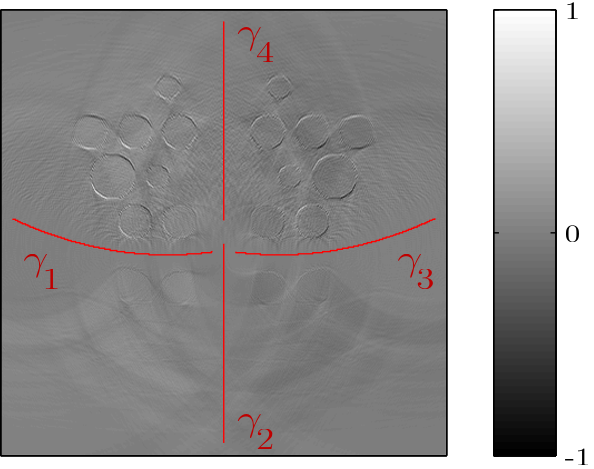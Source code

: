 <?xml version="1.0"?>
<!DOCTYPE ipe SYSTEM "ipe.dtd">
<ipe version="70107" creator="Ipe 7.1.10">
<info created="D:20170408221103" modified="D:20170408221103"/>
<bitmap id="1" width="401" height="401" length="160801" ColorSpace="DeviceGray" BitsPerComponent="8" encoding="base64">
fX19fX19fX19fX19fX19fX19fYGBfX19fX19fX19fX19fX19fX19fX19fX19fX19fYGBgYGB
gYGBgYGBgYGBgYGBgYGBgYGBgYGBgYGBgYGBgYGBgYGBgYF9gYGBfX19fX19fX19fX19fX19
fX19fX19fX15eXl5fX19fX19fX19fX19fYGBgYGBgYF9fX19fX19fYGBgYGBgYGBgYGBgYGB
fX2BgYGBgYGBgYGBgX19fX2BgYGBgYGBgYGBgYGBgX19fX2BgYF9fX19gYGBgX19fX19fX19
fX19fX19gYGBgYF9fX19fX19fX19fX19fX19fX19gYGBfX19gYGBgYGBgYGBfX19fX19fYGB
gYGBgYGBgYGBgYGBhYWBgYGBgYGBgYGBgYGBgYGBgYF9fYGBgX19fX2BgX19fYGBgX19fYF9
fX19fX19fX19fX19fX19fX19fX19fX19fX19fX19fX19gYGBgYGBgYGBgYGBgYGBgYGBgYGB
gYGBgYGBgYGBgYGBgYGBgYGBgYGBgYF9fX19fX19fX19fX19fX19fX19fX19fX19fX19fX19
fX19fX19fX2BgYGBgYGBgYGBgYGBgYGBgYGBgYGBgYGBgYGBgYGBgYGBgYGBgYGBgYGBgYGB
gYGBgYGBgYGBgYGBgYGBgYGBfX19fYGBfX19fX19eXl5eXl5eX19fX19fX19fX19fX19gYGB
gYGBgYF9fYGBgYGBgYGBgYGBgYGBgX19gX19fYGBgYGBgYGBgYGBgYGBgX19gYGBgYGBgX19
fX2BgYGBgYGBgX19fX2BgX19fX19fX19gYF9fX19fX19fX19fX19fX19gX19fX19fX19fX2B
gYGBfX19fX2BgX19fX19fX19gYGBgYGBgYGBgYGBgYGBhYGBhYWBgYGBgYF9fX19fX19fX19
fX19fX19fX19fX19fX19fX2BgYGBgYGBgX19fX19fX19fX19fX19fX19fX19fX19fX19fX19
fX19fX19fX19fX19gYGBgYGBgYGBgYGBgYGBgYGBgYGBgYGBgYGBgYGBgYGBgX19fX19fX19
fX19fX19fX19fX19fX19fX19fX19fX19fX19fX19fX19fX19fX19fX19fX19fX19fX19fYGB
gYGBgYGBgYGBgYGBfX19fX19fX19fX19fYGBgYGBgYGBgYGBgYGBgYGBgYGBgX19fX19fX19
fX19fX19fX19fX19fX19fX19fX19fX2BgYGBgYGBgYGBgYGBgYGBgYGBgYGBgYF9fX2BgYGB
gYGBgYGFhYWBgYGBgYGBgYGBgYGBgYGBgYGBfX19gYGBgX19fX19fX19gYF9fX19fX19fXl5
eXl9fX2BgX19fX19gYGBgYF9fX19fX19fX19fX19fX19fYF9fX2BgYGBgYGBgYGBgYGBgYGB
gYGBgYGBgYGBgYF9gYF9fX19fYF9fX19fX19fX19fX19fX2BgYGBgYGBgYGBgYGBgYGBgYGB
gYGBgYGBgYGBgYGBgYGBgYGBgYGBgYGBgYGBgYGBgYGBgYGBgYGBgYGBgYGBgYGBgYGBgYGB
gYGBgYGBgYGBgYGBgYGBfX19fX19fX19fX19fX19fX19fX19fX19fX19fX19fX19fX19fX19
fX19fX19fX19fX19fX19fX19fX19fX19fX19fX19fX19fX19fX19fX19fX19fX19fX19fX19
fX19fX19gYF9fX2BgYF9fX19fX19fX19fX19fX19fX19fX19gYGBgYGBgX19fX19fX19gYGB
gYGBgYGBgYGBgYGBgYGBfX2BgYGBgX19fYGBgYGBgYGBhYWFhYGBfX19fYGBgYGBgYGBgYGB
fX19fX19fX19fX2BgYF9fXl5eXl5eXl9fX19fYGBgX19fX19fYGBgYGBgX19fX19fX19fX19
fX2BgYGBgYF9fX19fX19fX19gYGBgYGBgYGBgYGBgYGBgYGBgYGBgX19gYGBgX2BgYGBgYGB
gYGBgYGBgYGBgYGBgYGBgYGBgYGBgYGBgYGBgYGBgYGBgYGBgYGBgYGBgYGBgYGBgYGBgYGB
gYGBgYGBgYGBgYGBgYGBgYGBgYGBgYGBgYGBgYGBgYGBgYGBgYF9fX19fX19gYF9fX19fX19
fX19fX19fX19fX19fX19fX19fX19fX19fX19fX19fX19gYGBgYGBgYGBgYGBgYGBgYGBgX19
fX19fX19fX19fX19fX19fX19fX19fX19fX19fX19fX19fX19fX19fX19eX19fX19fX19fX19
fX19fX19fYGBgYGBgYGBgX19gYGBgX19gYGBgYGBgYGBgYGBgYGBgYGBfX19gYGBgYGBgYGB
gYWFhYGBgYGBgYGBgYF9fX2BgYGBgX19eX19fX2BgYF9fX19fX19fXl5eXl9fX19fX19fX19
fX19fX19fYGBgYGBfX19fX19fX2BgYGBfX19gYF9fX19fX19fX19gYGBgYGBgYGBgYGBhYWB
gYGFgYGBgYGBgYGBgYGBgYGBgYGBgYGBgYGBgYGBgYGBgYGBgYGBgYGBgYGBgYF9fX19fX19
fX19fX19fX19fX19fX19gYGBgYGBgYGBgYGBgYGBgYGBgYGBgYGBgYGBgYGBgYGBgYGBgYGB
gYGBgYGBgX19fX19fX19fX19fX19fX19fX19fX19fX19fX19fX19fX19fX19fX19fX19gYGB
gYGBgYGBgYGBgYGBgYGBgYGBgYGBgYGBgYGBgYF9fX19fX19fYGBgX19gYGBgX19gYGBfX19
fX19fX19fX19fX19fX15eX19fX19fX19fX19fX2BgYGBgYGBgYGBgYGBgYGBgYGBgYGBgYGB
gYGBgYGBgYGBgX19gYGBgYGBgYGBgYGBgYGBgYGBhYWFhYGBgYGBgYGBgYGBfX19fX19fX19
fX19eXl5eX19fX19fX19fX19fX19fX19fYGBgYGBgYGBgX19fX19fX19fX19fX19fX19fX19
fX19fX19fX19gYGBfYGBgYGBgYGFhYWBgYGBgYGBgYGBgYGBgYGBgX19gYGBgX2BgYGBgYGB
gYGBgYGBgYF9fX19fX19fX19fX19fX19fX19fX19fX19fX19fX19gYGBgYGBgYGBgYGBgYGB
gYGBgYGBgYGBgYGBgYGBgYGBgYGBgYGBgYGBgYGBfX19fX19fX19fX19fX19fX19fX19fX19
fX19fX19fX19fX19fX19fX19fX2BgYGBgYGBgYGBgYGBfX19fX19fX19fX2BgYGBgYGBgYGB
gYGBgYGBgYGBgYGBgYGBgYGBgYGBgYGBgYGBgYGBfX19fX19fX19fX19fX19fX19fX2BgYGB
gYGBgYGBgYGBgYGBgYGFhYGBgYF9fYGBgYGBgYGBfX19gYGBgYGBgYGBhYWBgYGBgYGBgYGB
gYGBgYGFhYWBgYF9fX19gYGBfX19eXl5fX19fX19fX19fX19fX19eXl9fX19fX19fYGBgYGB
fX19fX2BgYGBgX19fXl5eX19fX19fX19fX19fX19fX19gYGBgYGBgYGBgYGBgYGBgYGBgYF9
fX2BgX19fX19fX19fX19fX19fX19fX19fX19fX19fX19fX19fX2BgYGBgYGBgYGBgYGBgX19
gX19fX2BgYGBgYGBgYGBgYGBgYGBgYGBgYGBgYGBgYGBgYGBgYGBgYGBgYGBgYGBgYGBgYF9
fX19fX19fX19fX19fX19fX19fX19fX19fX19fX19fX19fX19fYGBgYGBgYGBgYGBgYGBgYF9
fX19fX19fX19fX19fX19fX19fX19gYGBgYGBgYGBgYGBgYGBgYGBgYGBgYGBgYGBgYGBgYF9
fX19fX19fX19fX19fX19fX19gYGBgYGBgYGBgYGBgYF9gYGBgYGBgYGBgYGBgX19fYGBfX19
gYGBgYGBgYGBgYGBgYGBgYGBhYWFgYGBgYGFhYWBgYGBgYGBgX19fX19fX19eXl5eX19fX19
eXl9fX19eXl5eX19fX19fX19fX2BgYGBgYGBgYGBfX19fX19fX19fX19fX19fX19fX19fX19
fX19gYGBgYGBgYGBgYGBgYGBgYGBgYF9fX19fX19fX19fX19fX19fX19fX19fX19fX19fX19
gYGBgYGBgYGBgYGBgYGBgYGBgYGBfX19fX19fX19fX19fX19gYGBgYGBgYGBgYGBgYGBgYGB
gYGBgYGBgYGBfYGBgYGBgYGBgYGBgX19fX19fX19fX19fX19fX19fX19fX19fX19fX2BgYGB
fX19fX19gYGBgYGBgYGBgYGBgYGBgX19fYF9fYGBgYGBgYGBgYGBgYGBfX2BfX19fX19fX19
fX19fX19fYF9fX19gYF9fX2BgYF9fX19fX19fX19fX2BgYF9fYGBgYGBgYGBgYGBgYGBgYGB
gYGBgYGBgYGBgYGBgYGBgYF9fX19fYGBgYGBgYGBgYGBgYGBgYGFhYWFgYGBgYWFhYWBgYGB
gYGBgYGBgX19fX19fX19fX15eXl5eXl9eXl5eXl5fX19fX19fX19gYF9fX2BgYGBgYGBfX19
fX19fX19fX19eX19fX19fX19fX19fX19fX19fX2BgX19fYGBgYGBgYGBgYGBgYF9fX2BgYF9
fYGBgX19gYGBgYGBgYGBgYF9gYGBgX19gX19fX19fX19fX19fX19fX19fX19fX19fX19fX19
fX19fX19fYGBgYGBgYGBgYGBgYGBgYGBgYGBgYGBgYGBgYGBgYF9fX19fX19gX19fX19fX19
fX19fX19fX19fX19gYGBgYGBfX19fX19fX19fX2BgYGBgYGBgYGBgX19fX19fYGBgYGBgYGB
gYGBgYGBgYGBgYGBgYGBgYGBgX19gYGBgYF9fX2BfX19gYF9fX19gYF9fX19fX19fX19fX19
gYGBgYGBgYGBgYGBgYGBgYGBgYGBgYGBgYWBgYGBgYGBgYGBgYGBgYF9fYGBgYGBfYGBgYGB
gYGBgYGBgYGFhYWFhYWFhYWBgYGBgYGBgYGBgYGBfX19fX19fX19fX15eXl5eXl5eXl5fX19
fX19fX19fX19gYGBfX2BgYGBgX19fX19fX19fX19fX15eXl9fX19fX19fX15fX19fX19fX19
fX19fX2BgYGBgYGBgYGBgYGBfX2BgYGBgYGBgYGBgYGBgYGBgYGBgYF9fYGBfX19fX19fX19
fX19fX19fX19fYGBgYGBgYGBgYF9fX19fX19fX19gYGBgYGBgYGBgYGBgYGBgYGBgYGBgYGB
gYGBgYGBgYGBgYGBfX19fX19fX19fX19fX19gYGBgYGBgYGBgX19fX19fX19fX19fYGBgYGB
gYGBgYGBgYGBgYGBgYGBgYGBgYGBgYGBgYGBgYGBfX19fX19fX19gYGBgYGBgYGBgYGBgYGB
gYGBgX19gYGBgX2BgX19fX19fX19fX19fX19gYGBgYGBgYGBgYGBhYWBgYGBgYGBgYGBgYWF
gYGBgYF9fX19gYGBgYGBgYGBgYGBgYGBgYGBgYGBgYGBhYWFhYWFhYGBgYWFhYGBgX19fYGB
gYF9fX15eXl9fXl5eXl5eXl5eXl9fX19fX19fX19fX19fX19fX19fX19gYGBfX19fX15eXl9
fX19fXl9fX19fX19fX15fX19fX19fX19gYGBgYGBgYGBgYGBgYGBgYF9fX19gYF9fX19fX19
fX19fX19fX19gYGBgYGBgYGBgYGBgYGBfX19fX19fX19fX19fX2BgYGBgYGBgX19fX19fX19
fX2BgYGBgYGBgYGBgYGBfX19fX19fX19gYGBgYGBgYGBgYGBgX19fX19fX2BgYGBgYGBgYGB
gX19fX19fX19fX19fX2BgYGBgYGBgYGBgYGBgYGBgYGBgYGBgYGBgYGBgYGBgYGBgX19fX19
fX19fX19fX19fX19fX19gYGBgYGBgYGBgYGBgYGBgYGBgYGBfX19fX19fX19fX19fX19fX2B
gYGBgYGBgYGBgYGBhYWFgYGBgYGBgYGBgYGBgYF9fX19gYGBgYGBgYGBgYGBgYGBgYWFgYGB
gYWFhYGBgYWFhYWFhYGBgYGBgYGBgX19gX19fX19eXl1eXl5fX19eXl5eXl9fX19fX19fX19
fX19fX19fYGBfX19gYF9fXl5fX19fX19fX19eXl5fX19fX19fX19fX19fX2BgYGBgYGBgYGB
gYGBgYGBgYF9fX19fX19fX19fX19fX19fX19fX2BgYGBgYGBgYGBgYGBgYGBgYGBfX19fX19
fX19fX19fX19fX19fX19fX19fX19fX19fX19fX2BgYGBgYGBgYGBgYGBgX19fX19fX19fX2B
gYGBgYGBfX19gYGBgYGBgYGBfX19fX19fX19fX19fX2BgYGBgYGBgYGBgYGBgYGBgYGBgYGB
gYGBgYGBgYGBgYGBfX19gX19fYGBgX2BgYF9fYGBfX19gX19fYF9fX2BgX2BgYGBfX2BgYGB
gYGBfX19fX19fYGBgYGBgYGBgYGBgYGBgYGBgYGBgYGBgYGFgYGBgYWFhYGBgYGBgYGBgYGB
gYGBfX2BgYGBgYGBgYGBgYGBgYGFhYWFhYGBgYGBhYWFhYWBgYGBgYGBgYGBfX19fX19fX15
eXl5eXl5fX19fXl5eXl5fX19fX19fX19fX19fX19fX19fX19fX19fX19fX19fXl5fX19fX19
fX19fX19fX19fX19fX19fX19fX19fX19gYGBgYGBgYF9fX19fX19fX19fX19fX19fX19fYGB
gX19gX19fYGBfX19fX19fX2BfX19fX19fX19fX19fX19fX19fX19fX2BgX19fX19fX19fX19
fX2BgYGBgYGBgYGBgYGBgYGBfX19fX19fX19gYGBgYGBgYGBfX19fX19fX19fX19fX2BgYGB
gYGBgYGBgYGBgYGBgYGBgYGBgYGBgYGBgYGBgYGBfX19fX19fYGBgYGBgYGBgYGBgYGBgYGB
gYGBgYGBgYGBgYGBgYGBgX19gYGBfYGBgX19fX19fX19fX19gYGBhYWBhYWFhYWFhYWBgYGB
gYGBgYGBgYGFhYWBgYGBgYGBfX2BgYGBgYGBgYGBgX19fYGBgYWFhYGBgYWFhYGBgYGFhYWF
hYGBgYGFhYWBgYGBfYGBfX19fXl5eX19fX15eXl5eXl5fX15eXl9fX19fX19fX19gX19fX19
fX19fX19fX2BgX19fX19fXl5fX19fX19fX19fX19fXl5eX15eXl9fX19fX2BgYGBgYGBgYGB
gYF9fX19fX19fYF9fX19fX19fX19fX19fX19fX19fX19fX19fX19fX2BfX19gYGBfX19fX19
fX19fX19fX19fX19fX19fX19fX19fX19fX19fX19fYGBgYGBgYGBgYGBgYGBgX19fX19fYGB
gYF9fX19fX19fX19fYGBgYGBgYGBgYGBgYGBgYGBgX19gYGBgYGBgYGBgYGBgYGBgYGBgYGB
gYGBgYGBgYGBgYGBgYGBgYGBgYGBgYGBgYGBgYGBgYGBgYGBgYGBfYGBgYGBgYF9fX19fX19
fX19fX19gYGBgYGFhYWFhYWFhYWFhYGFhYGBgYGFhYGBgYGBhYWBgYGBgYF9fX19gYGBgYGB
gYGBgYGBgYWFhYWFgYGBgYGFhYWFhYWFgYGBhYWFgYGBgYGBgX19fX19eXl5eX19fXl5eXl1
eXl9fX19fX19fX19eX19fX19fX19fX19fX2BgX19fX19fX19eX19fX19eXl9fX15eXl5eXl5
eXl5eXl5eXl9fX19fX2BgYF9gYGBgX2BgYF9fX19fX19gYF9fX19gX19fX19fX19fX19gX19
fYF9fX19fX19fX19fX19fX19fX19fX19fX19fX19fX19fX19fX19fX19fX19fX19fX19fX19
fX19fX19gYGBgYGBgYGBgYGBgX19fX19fX19fX19fX2BgYGBgYGBgYGBgYGBgX19fX19fX2B
gYGBgYGBgYGBgYGBgYGBgYGBgYGBgYGBgYGBgYGBgYGBgYGBgYGBgYGBgYGBgYGBgYGBfYGB
gYGBgYGBgYGBgYGBgYGBgX19gX19fYGBfX2BgYGBgYGBgYGBgYGFhYWFhYWFhYWFgYWFhYWB
gYGBgYGBgYGBgYGBgYGBgYF9fX19gYGBhYWFgYGBgYWFhYGBgYGFhYWFhYGBhYWFhYWFgYGB
gYGBgYGBfX19fX19fX15eXl5eXl5eXl5eXl9fX19fXl5eX19eXl5eXl9fX19gYF9fX2BgX19
fX19fX19eXl9fX19eXl5eX15eXl5eXl9eXl5fX19fX19fX19fX19gX19fYGBgX2BgYF9fX19
fX19gYF9fX2BgX19gYGBfYGBfX19fX19fX19fX19fX19fX19fX19fX19fX19fX19fX19fX19
fX19fX19fX19fX19fX2BgYGBgYGBfX19fX19fX19fX19fX2BgYGBgYGBgYF9fX19fX2BgYGB
gYGBgYGBgYGBfX19fX19fYGBgYGBgYGBgYGBgYGBgYGBgYGBgYGBgYGBgYGBgYGBgYGBgYGB
gYGBgYGBgYGBgYGBgYGBgYGBgYGBgYGBgYGBgYGBgYGBgYGBgX19fX19fX19fX19gYGBgYGB
gYGBgYGBgYGBgYGBgYGFgYGFhYmFhYWFhYWBgYGBgYGBgYGBgYGBgYGBfX19fYGBgYWFhYWF
hYGBgYWFhYWFhYWBgYWFhYWFhYWFgYGBgYF9fYF9fX19fX19fX15eXl5eXl9fX15eXl5eX19
fXl5eX15eXl9fX19fX19fX19fX19gYF9fX19fX19eXl5eXl5eXl5eX19fX19fX19fX15fX19
fXl9fX19fX2BgYGBgYGBgYGBgYF9fX2BfX19gYF9fX19fX19fX19fX19fX19fX19fX19fX19
fX19fX19fX19fX19fX19fX19fX19fX19fX19fX19fX19fX19fX19fX19gYGBgYGBgYF9fX19
fX19fX19fX2BgYGBgX19fYGBgYGBgYGBgYGBgX19fX19fYGBgYGBgYGBgYGBgYGBgYGBgYGB
gYGBgYGBgYGBgYGBgYGBgYGBgYGBgYGBgYGBgYGBgYGBgYGBgYGBgYGBgYGBgYGBgYGBgYGB
gX2BgYF9fX19fX19fX19fX19fX2BgYGBgYGBhYWFgYGBgYGBgYF9gYWFgYGFhYWFhYGBgYGB
gYGBgYGBgYGBgYGBgYGBgYGBgYGBhYWBgYWFhYWFhYGFhYWFhYWFgYGBhYWFgYGBfX19gYF9
fX19fX19eXl5eXl5eXl9fXl9fXl5eXl5fXl5fX19fX19fX19fX19fYF9fX19fX19fXl5fX19
eXl5eX19fXl9fX19fX19fX19fXl5eX19fX19fYGBgYGBgYGBgYGBgYGBgYF9fX2BfX19fX19
fX19fX19fX19fX19fX19fX19fX19fX19fX19fX19fX19fX19fX19fX19fX19fX19fX19fX19
fX19fX19fX19fX19fX19fYGBgYGBgX19fX19fX19fX19fYGBgYGBgYGBgYGBgYGBfX19fX2B
gYGBgYGBgYGBgYGBgYGBgYGBgYGBgYGBgYGBgYGBgYGBgYGBgYGBgYGBgYGBgYGBgYGBgYGB
gYGBgYGBgYGBgYGBgYGBgYGBgYGBgYGBgYGBgX19fX19fX19fX19gX19fYGBgYGBgYWFhYWF
hYWFhYWBgYGFgYF9gYWBgYGBgYGFhYGBgYGBgYGBgYGBgYGFhYWFgYGBgYGBgYGFhYWFhYGB
gYWFhYWFhYWFhYWBgYGBgYGBgYGBfX19fX19fX15eXl5eXl5eXl5eXl5fXl5eXl5fX19fX19
eXl5eX19fX19gYF9fX19fX19fXl5fX19fX15fX19fX15fX19eXl5eXl5eXl5eX19fX19fX2B
gX2BgYGBgYGBgYGBgX19fX19fX19fX19fX19fX19fX19fX19fX19fX19fX19fX19fX19fX19
fX19fX19fX19fX19fX19fX19fX19fX19fX19fX19fX19fX19fX19fX19fYGBgX19fX19fX19
fX19fX2BgYGBgYGBgYGBgX19gYGBgYGBgYGBgYGBgYGBgYGBgYGBgYGBgYGBgYGBgYGBgYGB
gYGBgYGBgYGBgYGBgYGBgYGBgYGBgYGBgYGBgYGBgYGBgYGBgYGBgX19gYF9fYGBgYF9gX19
fX19fX19gYGBfYGBgYGBgYGBgYGBhYWFhYWFhYWFiYWFhYWFgYF9gYGBgYGBgYGBgYGBgYGB
gYGBgYGBgYGFhYWFgYGBhYWBgYGBhYWFhYWFhYWFhYWFgYGBgYGBgYGBgYF9fX19fX19fX15
fX15eXl5eXl5eXl5fX19fXl5eXl5eX15eX19fX19fX19fX19fX19fX2BfX19fX19fX19eXl5
eXl5eXl5eXl5eXl5eXl5eXl9fX19fX2BgX2BgYGBgYGBgYGBgX19fX2BgX19gYF9fX19fX19
fX19fX19fX19fX19fX19fX19fX19fX19fX19fX19fX19fX19fX19fX19fX19fX19fX19fX19
fX19fX19fX19fX19fX19fX19fX19fX19fX19fYGBgYGBgYGBgYGBgYGBgYGBgYGBgYGBgYGB
gYGBgYGBgYGBgYGBhYWBgYGBgYGBgYGBgYGBgYGBgYGBgYGBgYGBgYGBgYGBgYGBgYGBgYGB
gYGBgYGBgYF9fYGBfX19gYF9fX19fX19fX19fX19fX2BgYGBgYGFhYGBgYWFhYGBgYGBhYWF
hYWJiYWBhYWFhYGBgX19gYGBgYGBgYGBgYGBgYGBgYGBgYWFhYWFgYGBgYWFhYWFhYWFhYWB
gYGBgYWFhYGBgYGBgYF9fX19eXl5fX19fX15eXl5eXl5eXl5eX19eXl5eXl5fX19fX19fX19
fX19fX19fX19fYGBgX15eXl5eXl5dXV5eXl5eXl5eX15eXl5eX19eXl9fX19fX2BgYGBgYGB
gYGBgYGBgYF9fYGBgX19fYF9fX19fX19fX19fX19fX19fX19fX19fX19fX19fX19fX19fX19
fX19fX19fX19fX19fX19fX19fX19fX19fX19fX19fX19fX19fX19fX19fX19fX19fX19gYGB
gYGBgYGBgYGBgYGBgYGBgYGBgYGBgYGBgYGBgYGBgYWFhYGBgYGBgYGBgYGBgYGBgYGBgYGB
gYGBgYGBgYGBgYGBgYGBgYGBgYGBgYGBgYGBgYGBfYGBgX19fYGBfX19fX19fX19fX19fX19
fYGBgYGBhYWBhYWFhYWFhYWFgYGFhYWFiYmFgYWJiYmFhYGBgYGBgYGBgYGBgYGBgYGBgYGB
gYGBgYGBgYGFhYWFhYWFgYGFhYWFgYGBgYGBhYGBgYGBfX2BgX19fX19fXl9fXl5fX19fX15
eXl5eXl1dXl9fX19fX19fX19fXl5eX19fX19fX19fX19fX19fXl5dXV1eXl5eXl5eXl5eXl5
eXl5eXl5eXl9fXl9fX19fX2BgYGBgYGFgYGBgYGBgYF9fYGBgX19fYF9fX19fX19fX19fX19
fX19fX19fX19fX19fX19fX19fX19fX19fX19fX19fX19fX19eXl9fX19fX19fX19gYGBfX19
fX19fX19fX19fX19fX19fX19fX2BgYGBgYGBgYGBgYGBgYGBgYGBgYGBgYGBgYGBgYGBgYGB
gYGBgYGBgYGBgYGBgYGBgYGBgYGBgYGBgYWBgYGBgYGBgYGBgYGBgYGBgYGBgYGBgYGBgX2B
gYF9fYGBgYGBgYF9fX19fX19fYF9gYGBgYGBhYWFgYWFhYWFhYWFhYWFhYWFhYWFgYGFiYWF
hYWFhYWFhYGBgYGBgYGBgYGBgYWFhYWFhYWBgX19gYGFhYWFhYWFhYGBgYGBhYWFhYGBgYGB
gYGBgYF9fX19fX2BfX15eXl9fX19fX15eXl5eXl5eX19gYF9fXl5eX19eXl5eX19fX19fX19
fX15eXl5fXl5eXl5eX19eXl5eXl5eXl5eXl5eXl5eXl9eXl5fX19fX19gX19gYGBgYGBgX19
fX19fX2BgX19gYGBfX2BfX19fX19fX19fX19fX19fX19fX19fX19fX19fX19fX19fX19fX19
fX19fX19fX19fXl5fX19fX19fX19gYGBfX19fX19fX19fX19fX19fX19fYGBgYGBgYGBgYGB
gYGBgYGBgYGBgYGBgYGBgYGBgYGBgYGBgYGBgYGBgYGBgYGBgYGBhYWFhYWFhYWFgYGBgYGB
gYGBgYGBgYGBgYGBgYGBfX2BgYF9gYGBgX2BgYGBgYGBgYGBgYGBgYGBgYGBhYWBhYWFhYWF
hYWFhYWFhYWFhYmJiYmJiYWFiYmFgYGFgYGFhYWBgYWFhYWFhYGBgYGBgYGFhYWFhYWBgYWB
gYGBgYGFhYWFgYGBgYGFgYGBgYGBgYGBgYGBgX19fX19fX2BfX2BfX19fX19fXl5eXl5fX19
fX19fX15eXl5eX19fX19fX19eXl9fXl5fX15eXl9fX19fXl1dXl5eXV1dXV1dXl5eXl5eXl5
eXl5eXl5eX15eX19fX19fX19fX19fX19fX19fX2BfX19fYF9fX19fX19fX19fX19fX19fX19
fX19fX19fXl5eXl5eXl5fX19fX19fX19fX19fX19fX19fX19fXl5fX19fX19fX19gYF9fX19
fX19fX19fX19fX19gYGBgYGBgYGBgYGBgYGBgYGBgYGBgYGBgYGBgYGBgYGBgYGBgYGBgYGB
gYGBgYGBhYGBgYGBgYGBgYGBgYGBgYGBgYGBgYGBgYGBgYGBgYGBgYGBfYGBgYGBgYGBgYGB
gYGBgYF9gYGBgYGBgYWFgYWFhYWFhYmJhYWFhYWFhYWFhYWFiYmFiYmJiYWFhYWFhYWBgYGB
hYWFhYWFhYWFgYGBgYWFgYGBgYWFhYWFgYGBgYGBgYGBhYWFgYF9fYGBgYGBgX2BgX2BgX19
fX19fYGBgYGBfXl5eXl9fX19fXl9fX15eXl5eX19fXl5fX19eXl5eX15eXl5eXl5fX19eXl9
eXl5eXV1dXV5eXV1eXl5eXl5eXl5eXl5dXl5eXl5eX15eX19fX19fYGBfX19fX19fX19fX19
fX19fX19fX19fX19fX19fX19fX19fX19fX19fX19fX19fX19eX19eXl9fX19fX19fX19fX19
fX19fX19fX19fXl5fX19fX19fX19fX19fX19fX19fX19fX2BgYGBgYGBgYGBgYGBgYGBgYGB
gYWFgYGBgYGBgYGBgYGBgYGBgYGBgYGBgYGBgYGBgYGBgYGBgYGBgYGBgYGBgYGBgYGBgYGB
gYGBgYGBgYGBgYGBgYGBgYGBgYGBgYF9fYF9fX19fX2BgYGBgYGBhYWBgYWFhYWFhYWFhYWF
hYWFhYWFhYWFiYWBhYmFhYWFgYGBhYWBgYWFhYWFhYWFhYWFhYWBgYGBgYWBhYWFhYWBgYGB
gYGFgYGBfYGBfX2BfX19fX19fYGBgYGBgYGBgYGBfX2BfX15eX19fYF9fXl5eXl5eX19fX19
fXl5eXl5eXl5eXl5eXl9fX19fX19eXl5eXl5fXl1dXl5eXl5eXl5eXl5eXl5eXl5eXl9eXl5
fX19fX19gYGBgYGBgX2BgX19fX19fX19fX19fX19fX19fX19fX19fX19fX19fX19fX19fX19
fX19fX19fX19fX19fX19fX19fX19fX19fX19fX19fX19fX19eXl5fX19fX19fX19fX19fX19
fX19fYGBgYGBgYGBgYGBgYGBgYGBgYGBgYGBgYGBgYGBgYGBgYGBgYGBgYGBhYWFhYWFgYGB
gYGBgYGBgYGBgYGBgYGBgYGBgYGBgYGBgYGBgYGBgYGBgYGBgYGBgYGBgYGBgYGBfX19fX19
fX19gYGBgYGFgYGFhYWFhYWFhYWFhYWFhYWFhYWFhYWBgYGFgYGBhYGBgYWFgYGFgYGBgYWF
hYWFhYWFhYWFhYWFgYGFhYGBhYGFhYWBgYF9gYGBgYF9gYF9fX19fX2BgX2BgYGBgYGBgYF9
fX19gYF9fXl5eX19fXl5eX19fX15eXl5eXV1eXl5eXl5fX19fXl9fXl5fX19eX19fXl9fX15
eXl5eXl5eX19eXl5eXl5eXl5eXl9fX19fX19fYGBgYGBgYGBgX19fX19fX19fX19fX19fX19
eX19fX19fX19fX19fX19fX19fX19fX19fX19fX19eXl5eXl5eXl5eX19fX19fX19fX19fX19
fX19fX19fX19fX19fX19fX19fX19fX19fX19gYGBgYGBgYGBgYGBgYGBgYGBgYGBfX19fYGB
gYGBgYGBgYGBgYWFhYWFhYWFhYGBhYGBgYGBgYGBgYGBgYGBgYGBgYGBgYGBgYGBgYGBgYWB
gYGFhYGBgYGBgYWFhYGBgYGBgYGBgYGBgYGBgYGBhYGBhYWFhYWFhYWFhYWBgYWFhYWFhYWF
hYGFhYWBgYGBfYGFgYGBhYWBgYWFhYGFhYGBhYWFiYmFhYWFhYWBgYGBhYWFhYWBfX19gYGB
fYGBgX19fX19gYGBgYGBgYGBgYF9fYF9fX2BgYF9eXl5eXl9fX19eXl5eXl5dXV5eXl5fX19
fXl5eX19fXl9fX19fX19fX19eXl5eXl5dXl5eXl5eX19eXl5eXl5eXl5eXl9fXl9fX19fX19
fX19fX19fX19fXl5eX19eX19fXl5fX15eXl5eXl5eXl5fX19fX19fX19fX19fX19fX19fX19
eXl5eXl5eXl5eXl5eX19fX19fX19fX19fYGBgX19fX19fX19fX19fX19fX19fX19fX2BgYF9
gYGBgYGBgYGBgYGBgYF9fYGBgYGBgYGBgYGBgYGBgYGBgYGBgYGBgYGBgYGBgYGBgYGBgYGB
gYGBgYGBgYGBgYGBgYGBgYGBgYGBgYGBgYGBgYGBgYGBhYGBgYGBgYGBgYGBgYGFhYWFhYWF
hYWFhYWFhYWFhYWFhYWFhYWFhYWFhYWBhYWFhYWFgYGBhYGBgYGBgYGFhYWFhYWBgYGFgYGF
gYWFhYWFhYWFhYWFhYGBgYGBgYF9gYGBgYF9fYF9gYGBfYGBgYGBgX2BgX19gYF9fX19fX19
fX15eXl9fXl5eXl5eX19eXl9eX19fXl9eXl5eX19fX19fX15fX15eXl5eXl5eX15eXl5eXl5
eXl5eXl5eXl5eXl5dXl5eXl5eXl5eX19fX19fX19fX19fX15fX19fX19fXl5fX19fX19fX19
fX19fX19fX19fX19fX19fX19fX19fX19fX19fX19fX19fXl5eXl5fX19fX19fX19fX19fX2B
fX19fX19fX19fX19fX19gYF9fX19gYGBgYGBgYGBgYGBgYGBgYGBgYGBgYGBgYGBgYGBgYGB
gYGBgYGBgYGBgYGBgYGBgYGBgYGBgYGBgYGBgYGBgYGBgYGBgYGBgYGBgYGBgYGBgYGBgYGB
gYGBgYGBfX19fX19fYGBgYGFgYWFhYWFiYWFhYWFhYWFhYWFhYWFhYWJhYWFgYWFhYGFhYWB
hYWFgYGFhYGBhYWFgYGFhYWFhYWFhYGBgYGBgYWFhYmFhYGBfYGBgYGFgYGBgX19fX2BgYGB
gYF9gYGBgYGBfX19gYGBgYF9fXl9fX2BgX19eXl5eXl5fX19fYF9eXl5eXl5eXl9fXl5eX19
fXl9fXl5eXl5eX19fXl5fX15dXV5eXl5eX15eX15eXV5eXl1dXl5eXl5fXl9fX19gYGBgYGB
gX19fX19fX19fX19fX19fX19fX19fX19fX19fX19fX19fX19fX19fX19fX19fX19fX19fX19
fX19fX19fX19fX19fX19fX19fX19fX19fX19fX19fX19fX19fX19fYF9gYGBgYGBgYGBgYGB
gYGBgYGBgYGBgYGBgYGBgYGBgYGBgYGBgYGBgYGBgYGBgYGBgYGBgYGBgYGBgYGBgYGBgYGB
gYGBgYGBgYGBgYWBgYGBgYGBgYGBgYGBgYGBgX19fX19eXl9fX19fX19gYGBgYWFgYGFhYWF
hYWFgYGBgYWFhYWFhYWFhYWFhYWBgYGFhYGBhYWFhYWFgYGBgYGBhYWFhYWFgYGBgYGBgYGF
gYGBgYGBhYGBfX2BgYF9gX2BgYF9gYF9gX2BgYGBgYGBfX19gX2BgX2BgX19fX19fX19eXl5
fX19fX15fX19eXl5eXl9fX19fX15eXl5eXl9fXl5fX19fX19eXl5eXl5eXl5fX19fX15eXl5
eXV5fX15eX19fX2BgYGBgYGBhYWBgYGBgX19fX19fX19fX19fX15fX15eXl9fX19fX19fX19
fX19fX19fXl5eXl5fX19fX19fX19fX19fX19fX19fX19fX19fX19fX19fX19fX19fX19fX19
fX19fX19fX19fX2BgYGBgYGBgYGBgYGBgYGBgYGBgYGBgYGBgYGBgYGBgYGBgYGBgYGBhYGB
gYGBgYGFhYGBgYGBgYGBgYGBgYGBgYGBgYWFhYWFhYWFhYWFhYWFhYWFhYGBgYWFgYGBgYGB
gX19fYF9fYF9fYGBfX2BgX2BgYWFgYGFhYWFhYWFhYWFgYGBhYWFgYWFhYGFhYGBgYWFhYWF
hYWBhYWFhYWFhYGBgYGBhYGBhYWBgYF9fYGBgYWFgYF9fX19fYGBgYGBfX19fX19fYGBgYGB
gYGBfX19fX2BgYGFgX19eXl9fX2BfX19fXl5fXl5fX19fX15eX19fXl5fXl5eXl5eXl9fX19
fXl5eXl9fXl5fX19eXl5eXl5eXl5eX19eXl5fYF9fYGBfX2BgX2BgX2BgYGBfYGBfX19eX19
fX15eXl5eXl5eXl5eXl5eXl5eX19fX19fX19fX19fX19fX19fX19eX19fXl9fX15eXl5eXl9
fX19fX19fX19fX19fX19fX19fX19fX19fX19fX19fX19fYGBgYGBgYGBgYGBgYGBgYGBgYGB
gYGBgYGBgYGBgYGBgYGBgYGBgYGBgYGBgYGBgYGBgYGBgYGBgYGBgYGBgYGBgYGBgYGBgYGB
gYGBgYGBgYGBgYGBgYGFhYWBgYGBgYGBgYGFgYWFhYWFiYWFiYWFhYWFhYGBhYWFgYWFhYWJ
iYWFhYWFgYGBgYGBgYWBgYGFiYWBhYWFhYWFhYWFhYWBgYGBgYGBgYWFgYGBgYGBgYGBgX19
gYGBgX19gX19fX19gX19fX19gX19gYGBgYGBgYGBfX19fX2BgYGBfX19fX2BfXl9fXl9fXl9
fX19fX15eXl5eXV1eXl5eXl5eXl9fX19eX19fX19fXl5eXl5dXl5dXl5fXl5eX19eXV5eXl1
eXl5dXl5eXl9fX19fX19fX19fX15eXl9fXl5eX19fXl9fX19fX19fX19fX19fX19fX19fYGB
gX2BfX19fX19fX19fX19fX19fX19fX19fX19fX19fX19fX19fX19fX19fX19fX19fX19fX19
fX19gYGBgYGBgYGBgYGBgYGBgYGBgYGBgYGBgYGBgYGBgYGBgYGBgYGBgYGBgYGBgYGBgYGB
gYGBgYGBgYGBgYGBgYGBgYGBgYGBgYGBgYGBgYGBgYGBgYGBgYGBgYGBgYGBgYGBgYGBgYWF
hYmJhYmJiYmNjYmFiYmJhYGBhYWFhYWFhYWFhYWFhYWFgYGBgYGBhYWFgYWFhYWFhYWFhYWF
hYGFhYWFhYWBhYGBgYGBhYWBgX15eX19fYGFgYF9eXl9fYGBfYGBgYGBfX19fX2BgYWBgYF9
fX19fYGBgYWFgYF9eXl9eX19fX19eXl5eXl5fXl1dXl5eXV5fXl5eX15eXl9fYF9fX19eXl9
eXl1eXl5eXl5eXl5fXl1dXl5dXFxdXV1dXl5dXl5eX19fX19fX19fX19fX15eX19fX19fX19
fX19fX19fX19fX19fX19fX19fX19fX19fX19fX19fX19fX19fX19fX19fX19fX19fX19fX19
fX19fX19fX19fX19fX19fX19fX19fX19fX2BgYGBgYGBgYGBgYGBgYGBgYGBgYGBgYGBgYGB
gYGBgYGBgYGBgYGBgYGBgYGBgYGBgYGBgYWFhYGBhYGBgYGBgYGBgYGBgYGBgYGBgYGBgYGB
gYGBgYGBgYGBgYF9fX19fX19fX2BgYGBgYGBhYGBiYmFhYmJiYWFhYmJhYWFhYGBhYWBgYWF
hYWFgYGBgYWFgYGBhYGBhYWBgYWFhYWBhYWFhYWFhYWFgYGFgYGBgX19fX19gX19fX19fX19
fX19fX19gYWBgYF9fXl5fYGBhYGBgYGBgYGBgYGBgYGBgYF5eX19eX19eXl5eXl5eXl5fXl1
dXl9fXl5fX15fX19fX19fX19fXl5eXl9fXl5fXl5eXl5dXV5eXl1dXl5eXV5fX15fX19fX19
fX19fX2BgYGBfX19fX19eX19fX19fX19fX19fX19fX19fX19fX19fX19fX15fX15eXl9fX19
fX19fX19fX19fX19fX19fX19fX19fX19fX19fX19fX19fX19fX19fX19fX19fX19fYGBgYGB
gYGBgYGBgYGBgYGBgYGBgYGBgYGBgYGBgYGBgYGBgYGBgYGFhYWFhYWBgYWBgYGBgYGBgYGB
gYGBgYGBgYGBgYWFhYWFhYWFgYGBgYWFgYGFhYWFhYWBgYGBfX19gYF9gYGBgYGBgYGBfYGF
fX2BhYGBgYWFhYWFiYmFhYWFgYGBhYGBgYGBgYWFhYWBhYWFgYWFgYGFhYWBgYWFgYGFhYGB
hYWFhYWBgYF9fX19gYWBgYF9eXl5fYGBfX19fX19fX2BgYGBgYGBgX2BgYGBhYWFhYGBfX19
fX19gYF9eXl5eXl5eX19eXl9eXl9fXl5dXl9fXl5fXl5eX19fXl5fX19fX15eX19fXl5eXl1
dXl5eXl9fX19fX2BfXl9fX19fX19fX19fX19fX2BgX19fX15eXl5eXl9fXl5fX19fX19fX19
fX19fX19fX19fX2BgX19fX19fX19fX19fX15eXl5eXl9fX19fX19fX19fX19fX19fX19fX19
fX19fX19fX19fX19fX19fX19gYGBgYGBgYGBgYGBgYGBgYGBhYWBgYGBgYGBgYGBgYGBgYGB
gYGFhYWBgYGBgYGBgYGBfX19fX19fX2BgYGBgYGBgYGFhYGBgYGBgYGBgYGBhYGBgYWFgYWF
hYGBgYGBgYGBgYGFhYWFhYWFhYWJiYWBhYWBfYGBgYGBgYWFhYWJiYWFhYmFhYGBgYGBgYGB
hYWFhYWFhYWBhYWFgYGFhYGBhYWBgYWFgYGFgYGBgYGFhYGBgX19gX19fX19eXl9gYGBfXl5
eX2BgYWFhYF9fX2BhYWFgYGBgYGBgX19fXl5fX19fX15eX15eX19eXl9eXl9fXl1dXl9eXV5
fXl5eXl9fXl9fX19fX15dXl5eXV1eXl5eX19fX19fX19eXl9eXV1eXl5eXl5eXl5fX19fX19
fX19fXl5eX15eX19fX19fX19fX19fX19fX15fX19fX19fX19gYGBgYGBgYGBfX19fX19fX19
eXl5eXl9fX19fX19fX19fX19fX19fX19fX19fX19fX19fX19fX19fX2BgYGBgYGBgYGBgYGB
gYWFhYGBgYGBgYGBgYGBgYGBgYGBhYWFgYGBgYGBgYGBgYF9gYGBgYGBgYWFhYWFhYWFhYWF
hYWFgYGBgYGBgYGBgYGBgYGBgX2BgYF9fX19fX19gYGBgYWFhYWFhYWFiYmFhYmJhYWFhYWF
gYGFhYGBhYWBgYWJhYWFhYWBgYGBgYGBgYGBgYWFhYWJhYWFhYWFgYWFhYGFhYWFgYF9gYGB
hYWBgYF9fX19fYGBfX19eX15eX19fX19fYGBgYGBgYWFgYGBgYGBgYGBgYGBgX19fXl5fX19
fX15fXl5eX15eXl5eXl5eXl1dXl9eXl9fX19eX19fXl9fXl5fXl5eX2BfXl5fX15eX19eXl5
eXl5dXV5eXV1eXl5eXl5eXl9fX19fYGBgYGBgX19fYF9fX2BfX19fX19fX19fX19eXl5eXl5
eXl5eXl5eXl5fX19fX19fX19fX19fX19fX19eXl5fX19fX19fX19fX19fX19fX19fX19fX19
fX19fX19fX19fYGBgYGBgYGBgYGFgYWBgYGBgYGBgYGBgYGBgYGBgYWFhYWFhYWBgYGBgYGB
gYGBgYGBgYWFhYWFhYWFhYWFhYWFgYGBgYGBgYGBgYGBgYGBgX2BgYF9gYGBfX19fX19fX19
fYGBgYGBgYGFhYWFgYGFiYWBhYmFhYWFhYWFhYWFgX2BhYF9fYGBgYGFhYGFhYWBgYGFhYGF
hYWFiYmJhYWFiYWFhYWFhYWFgYGFgYWFfX19gYGBgX2BfX19fX19fXl5eX2BgYGBgX19fYGB
gYWFgYGBgYGFgYF9fX19fYGFgXl5eXl9fXl5fXl1eXl5dXV5eXl5eXl5dX19eXl9fX15eXl9
eXl9fX19gX19eX2BfXl5eXl5eXl5eXl1eX15dXl9eXl5eXl9fX19fX19gYGBgYGBgYGBgYF9
gYGBfX2BfX19fX19fX19fX19fX19fXl5eXl5eXl5eXl5eXl5fX19fX19fX19fX19fX15eXl5
eXl5fX19fX19fX19fX19fX19fX19fX19fX19fX19fX19gYGBgYGBgYGBgYGBgYGBgYGBgYGB
gYGBgYGBhYWFhYWFhYGBgYGBgYGBgYGBgYGBhYWFhYWFhYWFgYGBgYGBfX19fX19fX19fYGB
gYGBgYGBgYGBgYGFhYGBgYGBgYGBgYGFhYWFhYWFhYWFhYWFhYWBgYWFgYGBhYWFhYWJhYGB
hYmFgX2BgYF9gYGBgYWFhYWFhYWFgYWFhYWJhYWFhYmFhYWJhYWFhYGFiYWFgYF9fYF9fYGB
fX19fX19eX19fYGBfX19fYGBgYGBgYF9fYGBhYWBgYGBgYF9fX2BgYGBfXl5eXl9fXl5eXV1
dXl5eXl5eXl5eXl1eX19dXl5eXl5eX19fX2BfX19gX15dXl9fXl1eXl5eXl5fXl5eX19dXl5
eXl5eXl5eXl9eXl5fX19fX19fX19fXl5fX19fX19fX19fX19fYGBgYGBgYGBgYGBfX19fX15
eXl5eXl5eX19fX19fX19fX19fX19eXl5eXl5eXl9fX19fX19fX19fX19fX19fX19fX19fX19
fX2BgYGBgYGBgYGBgYGBgYGBgYGBgYGBgYGBhYWFhYWFgYGBgYGBfX2BgYGBgYGBhYWFhYWF
hYWBgYGBgYF9fX19fYGBgYGBgYGBgYGBhYWFhYWFhYWFhYWFhYWBgYWFgYGFhYmFhYmJiYmJ
iYWJiYmJhYWFiYWBgYGBgYWFhYWBgYWJhYGBhYWFgYGBgX2BgYGBhYWJhYGFhYWJiYWBhYWF
hYWFiYWFhYWFhYWFgYGBfYGFgX2BfX19fX19fX19fX2BgYF9fX19fYGBgYF9gX19gYGBgYGB
gYGBgYGBfX19eYGBgX19eXl5eXV5eXV1eXl5eXl5eXl1eXl1eX15dXl5fX15fYF9fYGBfXl5
fX15dXl9fXl5eXl9fX19fXl1eXl5dXV1eXl1dXl5dXV5eXl5eX19eXl9fXl5eXl1eXl5eXl5
eXl5fX19fX19fX19fYGBgYGBgX19fX19fX15eXl5eXl9fX19fYGBgYGBgX19fX19eXl5eXl5
eX19fX19fX19fX19fX19fX19fX19fX19fYGBgYGBgYGBgYGBgYGBgYGBgYGBgYGFhYWFhYWB
gYGBgX19fYGBgYGBgYWFhYWFhYWFhYWBgYGBgYGBgYGBgYGBgYGFhYWFhYWFhYWFhYWFhYWF
hYWFhYWFgYGBgYF9gYGBgYGBhYWFhYWFhYmFhYWFhYWFgYWFgYWFhYGBgYGFhYF9gYWFgYGB
hYWBgYWBgYGFhYWBhYWFhYmFhYWFhYWFhYmJhYWJiYWFhYGBgYGBgYGBgYF9fX19fX19fYGB
gX19fYGBgX19gX19fX2BgYGBfX19gYGBgYGBgYF9fX19fYGBfX19eXV5dXV5eXV1eXl5eXl5
eXl1eXV1eX15eXl9gX15fX15eX19fXl5fYF9eXl9fX15eXl5fXl5fXl1eXl5eXl5eXl5eXl5
eX19fX19fYF9fX19fXl5eXl5eXl5eXl5eXl5eXl5eXl5eX19fX19fX19fX19fX19fX15eXl5
eXl5eXl9fX19fYGBgYGBgX19fX19eXl5eXl5fX19fX19fX19fX19fX19fX19fX19gYGBgYGB
gYGBgYGBgYGBgYGBgYWFhYWFgYGBgYGBgYGBgYGBgYGFhYWFhYWFhYWFhYWBgYGBgYGBgYGB
gYGBgYGBhYWFhYWFhYWFhYWFhYWBgYGBgYGBgX19fYF9fX2BgX19gYGBgYGBgYGFhYGBgYGF
gYGBgYGBhYWFhYGFhYWBfYGFgYGBgYWFgYGJhYGFhYWFgYGFhYWJhYWFiYWFhYWJhYWFiYmF
hYWFgYGFgYGBfX2BgX19fX19fX2BgX19gYF9fX19gYGBfXmBgYGBgX2BgX2BgYGBgYGBgX19
gYF9fX19fX15dXl5dXV5eXV1eXl5eXV5eXl1eXV5fX19eXl5fXl1fX15eX19fX15fYF9eXl5
eXl5eXl9fX19fX15fX19fX15fX19fX19fX2BgX19gYGBfYGBgX19fX19fX19eX19eXl5eXl5
eXl5eX19fX19fX19fX19fX19fX19eXl5eXl5eXl5eXl5fX19fX2BgYGBfX19fX19eXl5eXl9
fX19fX19fX19fX19fX19fX2BgYGBgYGBgYGBgYGBgYGBhYGBgYGBgYGBgYGBgYGBgYGBhYWF
hYWFhYWFhYWFgYGBgYGBgYGBgYGBgYGBgYGBgYGBgYGBgYGBgYGBgYGBgX19gYGBgYF9fX19
fXl9gX19gYGBgYGBhYGBhYWBgYWFgYGBgYGBgYWBgYGBhYWFgYGFhYF9gYGFhYGBhYWFhYmF
hYWFiYWFhYWFhYmFhYWJiYmFhYmFgYWFhYWBhYGBgYWBgYF9fYF9gYGBgX19fX2BgYGBfX2B
fYGBgYGBfX2BgYGBfX19fX2BgYGBgX19fXl9fX19eXl5eXl5eXV5eXV1dXl5eXV5eXl5eXV1
eXl5dXF5eXV5fX15eX19gX15eX19eXl5eX19eXl9fX19fX19fXl9fX15fX19fX19fX19gX19
gYWFgYGBgX19fX19gYF9fX19fX19fX19fXl5eX19fX19fX19fX19fX19fX19fX19eXl5eXl5
eXl5eXl9fX19fX19fX19fX19fX19fX19fX19fX19fX19fX19fX19fYGBgYGBgYGBgYGBgYGF
hYGBgYGBgYGBgYGBgYGBgYGBhYWFhYWFhYWFgYGBgYGBgYGBgYGBgYGBgYGBgYGBgYGBhYWB
gYGBgYGBgYGBgYGBgYGBgYGBgX2BgX19fYGBgYGFhYWFhYWFhYWFhYWJiYWFhYWFgYWFhYGF
gYGBgYGBgYWBfYGBgYGBfYWJgYWJhYGFiYmJiYmJhYWJhYGFhYmJhYWJhYWBhYWBgYGBgYGB
gYGBfX19fX2BgYGBfX2BfX19fYGBgX19gYGFgX19fYGBgYF9fX19fX2BgYGBgX19fX19fX19
eX15eXl5eXV5eXV1eXl9eXV5eXV1dXFxdXl9eXV5fXV5fX19fX19gX15eX19fX15eXl9eXl5
fX15eXl9eXV5eXl1eXl5eXl5eXl9fX19gYGBfX2BfX19fX19fX19fX19fX19fX19fXl5eXl9
eXl5fX19fX19fX19fX19fX19fX19fXl5eXl5eXl5fX19fX19fX19fX19fX19fX19fXl9fX19
fX19fX19fX19hYGBfYGBgYGBgYWFhYGBgYGBgYGBgYGBgYGBgYGBgYGBhYWFhYGBgYGBgYGB
gYGBgYGBgYGBgYWFhYWFhYWFhYWFhYWFhYWBgYGFhYWFgYGBgYWBgYGBgYGBfYGFhYGFhYWF
hYmJiYWJiYmJiYmFhYmFhYWFiYWFhYWFhYWFhYGFgYGBhYF9gYGFiYWBiYV9hYmFhYWJjYmJ
iYWFhYmJhYWFhYmBhYWFgYGBgYGBhYGBgX19fX19gX19fYGBgYF9fYF9fX19fYGBfYGBgYWB
fX19fYF9fYGBgYGBgYGBgX2BfXl9fX19fX15eXl5dXl5eXl1dXl5eXV1dXV1eXl5dXmBeXV9
eXV5fX2BfXl9fX15eXl5eXl5dXl5eXl5fX15dXl5dXV1dXV1dXV1dXV5eXl5fXl5fYF9fX19
fX19eX19fX15eX15eX19eXl5eXl5eXl5eXl5eXl5eX19fX19fX19fX19fX19fX19eXl5eX19
fX19fX19fX19fX19fX19fX19fXl5fX19fX19fYF9fXmBfX2BgYGBgYGBhYGBgYGBgYGBgYGB
gYGBgYGBgYGBgYGBgYGBgYGBgYGBgYGBgYGBgYGBgYGFhYWFhYWFhYWFhYWFhYWFgYGBgYGB
gYGBgYGBgYGBgYGBfX2BgYGBgYWFhYWFhYWFhYmFhYmFhYWJhYGBhYWFhYWFhYWFhYWFhYWF
hYWBgYGFhYmFgYmJgYWNiYGBhYWFhYWFhYWJiYWFhYmJhYGFhYGFhYGBgYGBgYGBgYGBgX19
eXl9fX19fX19gX19fX2BgYF9fYGBgYF9gYF9gYGBhYGBgYGBfX19fX19fX19fYF9eX15eX15
dXV5eXV1dXl5eXl5eXl9fX11cXl9dXV9eXV5eX19fXl5eXl5eXl5eXl5dXl9eXl5fX15dXl5
dXV5eXV5eXl5eXl5eXl9fX19fYGBfX19fX19fX19fX19fX19fX19eXl5eXl5eXl5eXl5eXl5
eX19fX19fX19fX19fX19fX19fX15eX15fX19fX19fX19fX19fX19fX19fX15eX19fX19fYGB
fX19gYGBgYGBgYGBgYGBgYGBgYGBgYGBgYGBhYWFhYWFhYWFgYWBhYWFhYWBgYGBgYGBgYWF
hYWFhYWBgYGBgYGBgYGBgYGBgYGBgYGBgYGBgYGBgYGBgYF9gYGBgYGFgYGBhYWFhYWFhYWF
hYGFhYWBgYWJhYWFiYWFhYWBgYGFhYGBgYGFhYWFhYGFjYWFkYmFhYmNiYWFhYGFhYWFhYmJ
iYWBhYWBgYWFgYGBgYF9gX2BgYGBgYGBfX15eX19fX19fYGBgX19gYGBfX19gYGBgYGBhYWB
gX19fX19fYF9fYGBfX19fX15fX15eXl5dXV1eXl5eXl5eX15dXF1dXl1cXl5cXl9eXl5eXl9
fX19eXl5fX15eXl5dXl5eXV5fX15dXl9eXl5eXl9eXl5eX19fXl9fX19fYF9fX19fX19fX19
fX19fX19fX19fX19fX19fX19fXl5eXl5eXl5eX19fX19fX15eXl5eX15eXl5eXl5eXl5eX19
fX19fX19fX19fX19fX19fX19fX19fYGBgYGFgYGBgYWBgYGBhYWBgYGBgYGBgYGBhYWFhYWF
hYWFhYWFhYWFgYGBgYGBgYWFhYWFhYWFhYGBgYGBgYGBgYGBgYGBgYGBgYGFhYWBgYWFhYWF
gYGBgYGBgYGBhYWBhYWFhYWFhYWFhYWFhYWFgYGFhYGBhYmFhYWFgYGFhYF9fX2BgYGBgYF9
gYmFhY2NhYWNjY2JiYmJhYWJhYmJiYmFgYWJhYWJgYGFgYWFgYWBfYF9eX19fYGBgYF9fX19
gX2BfX19fX2BgYGBgYF9gX2BgYGBfX19fYGBgYWBgYF9eX15fX15fX15eXl1eX15dXV1dXl1
eXl1dXV1cXFxdXlxcXl5dX2BfX19eX19fYF9eXl5fX15eXl5dXl9fXV5fX15eXl5eXl5eXl5
eXl5dXl9eXl9gX19fYF9fX15eXl5fX19eXl5fX19fX19fX19fX19fX19fX19fXl5eXl5eXl5
eX19fX19fXl5eXl5eXl5eXl5eXl5eXl9fX19fX19fX19eXl9fX19fX19fX15fYGFhYWBgYGB
gYGBhYWBgX19gYGBgYGBgYWFgYGBgYGBgYGBgYGBgYGBgYGBgYGFhYWFhYWFgYGBgYGBgYGF
gYGBgYGBgYGBgYGBhYWFhYWFhYWFhYWBgYF9gX19gYGFgYWFiYWFhYWFhYWFhYWFhYGBiYWB
fYWFhYGBgYGBhYWBfX2BgYGBfYGFgYGFgX2FhYGFiYmFiYWJiYWJiYmJiYmFhYWJiYWFhYmB
gYWBhYGBhYGFgX19eXl9fX2BgYGBgYGBgX19eX2BgYF9fYGBgYGBfX19fX15fYGBhYWBgYF9
fX15eXl5fX19fXV5eXl5dXl5eXV1dXV1dXl1dXl5eXV1eX15eYF9eX19eX19fX19fYGBfXl9
fYF9fX15eXl9fXl5fX15eXl5eXl5eXl5eXl5eXl9eX2BgYGBgYF9fX15eXl5eXl5eXl9fX19
fX19fX19fX19fX19fX19fX19fXl5eXl5eX19fX19fX19fX19fX19fX19fX15eXl9fX19fX19
gYF9fXl5fX19fX19fXl5eYWBgYGBgYGBgYGBfX19fYGBgYGBhYWFgYGBgYGBgYGBgYGBgYGB
gYGBhYWFhYWBgYGBgYGBfYGBgYGFhYWBgYGBgYWFhYWFhYWFhYWBhYWFhYGBgYGBgYGBgYGB
hYGBhYWFhYWFhYWFhYWFhYWBgYWFgYGFhYWBgYGBgYGBfX19gYGBgX2BgYGBhYmFhYWBgYmJ
hYmFhYWFgYWJhY2JgYGFiYmJhYmFgYWBgYWFhYWBgYGBgYF9gYF9fX19gX2BgX2BfYGFgX2B
gX19fX19gX19fXmBgYGBgYF9fYF9fX15gYF5eXl1fX15fXl5fXV1dXl5fXVxeXV5fXl5eXl1
eXV1fX15eXl1dX19eX19fX19fYGBgX15fX19fX15eXmBgXl5fX19eXl5eXl5eXl5fX15eX19
fX19fX19fX19fXl5eXl5eX15eXl9eXl5eXl9fX19fX19fX19fX2BgYGBgX19fX15eXl5fX19
fX19fX19fX19fX19fX19fXl5eX19fX19gYGBgX19fX19fX19fX15gYGBgYGBgYGBfX19gYGF
hYWFhYWFgYGBgYGFhYWBgYGBgYGBgYGFhYWFhYWFgYGBgYGBgYGBgYGBgYGBgYGBgYGFhYWF
hYWFhYWFhYWFgYGBgYGBgYGBgYGBgYGBgYGFhYGFhYWBhYWFhYGFhYWFhX2BhYmFhYGFgYGF
hYGBgYWBgYGBgYWBfYGJhYWFhYmJiYWJjYmNhYGJhYWBhYGBiYWBgYWFiYV9hYWBiYGFhX2B
fX2BgYWFhYGBfX15eX19gYGBgYWBfYGBfX19eXl9eX2BgYGBgYF9fXl5eXl9gX19gXl5eXV5
fXmBeXV5eX19eXV9fXl9eXl1fXl1eXF1eXV1dXl5eXV1eX19eX19gX19eX19fXl5fX15fX15
eXmBgX15eXl5fXl5eX19eX15fXl5fX15eX19fX19fX19fX19fX15eXl5eXl5eXl5eXl5fX19
fX19fX19fX19fX19fX19fX15eXl5eXl5fX19fX19fX19eXl5fX19fX15eXl5eXl5fX2BgYF9
fX19fX19fX2BgYWBgYF9gYGBgYWFhYWFgYWBhYGBgYWFhYWBgYGBgYGBgYWFhYWFhYWBgYGB
gYGBgYGFhYWFhYGBgYGBhYWFhYWFhYWFhYWFhYWFhYGBgYWFhYGBgYGBgX2BgYGBhYWBgYWF
gYWFiYWFgYWFhYWBgYWJhYGBhYGFgYWBgYWFhYGFgYWFhYWFiYWBfYWFhYWBiY2NjYmJhZGJ
hYmBgYWJhYWBfYWBgYWFhYWFgYGBgYGBhYWBgYGBhYGBgYGBfX2BgYWBfX2BgYF9gX19fXl9
fYGBfX19eX15fX15fXl5fX19fX19eXV1fXl9fXmBfXl5dXV9fXV5dXF5dXVxcXF1fXl1dXl9
fXl1eXl5eXl9fX15eXl5fXl9fX15fX15dXl9fXl5eXl9fXl5eXl9eXl5eXl5fX19fX19fX19
fX19eXl9fX15eXl5eXl5eXl5eXl5eXl5fX19fX15eXl5eXl9fX19fX19eXl5eXl5eXl5eXl9
fX19fXl5eXl9fX15eXl9eXl5eXl9fX19gX19fXl9fYWFgYGBgYGBgYGFhYWBgYGBgYGBgYGB
hYGBgYGBgYGFhYWFhYWFgYGBgYGBgYGBgYGBgYGBgYGBgYGFhYWFhYWFhYWBgYGBgYGBgYGB
gYGFhYWBgYGBgX19gYGBgYWFgYGFhYWBhYWFgYWFhYWFhYWJiYWFhYWFhYWFgYGBgYGBhYWF
hYWFiYmFgYWFiYWBgYGFiYWJhYWJhYWJjYmJiYGFiYmFgX2BhYGFhYGFgX2FgYWFgYGBfYGB
gYWFhYWBgX19gX19gYF9gX19fYGBfYF9eX15eXl5fXl9gXl9fXV5fXmBfXl9eXl9eX2BeXl5
dXl5cXF1cXV5eXV5eXV9eXV9fX11cXl5fXl1dXl5eXl5eX19fX19fX19fXl5eXl5dXl5fX15
eXl9fXl5dXl5eXl9eXl5fX19fYGBfX19fX15eXl9fX19fX19fX19fX15eXl5eXl5eXl5fX19
eXl5eXl9fX19fX19fX19fXl5eXl5eXl9fX19fX19eXl5fX19fX19fX15eXl9fX19fX19fX19
gYF9gYGBgYGFhYWBgYGBgYGBgYGBgYGBgYGBhYWFhYWFhYWFhYGBgYGBgYGBgYGBgYGBgYGB
gYGFhYWFhYWBhYGFgYGBgYGBgYGBgYGBhYWBgYGBgYF9fYGBgYGFhYGBhYWFhYWFhYGFhYWB
gYGFhYWFhYWFhYWFhYmFhYWFgYWFgYWFhYWFhYGFiY2JhYWFiYmBgYWFiYl9gYWFgYmJhY2F
hY2JhYmBgYGBgYWBhYmFhYF9hYGBgYGFgYGBgYWFgX19gYGBgX2BgX19gX2BgX15eX19fX15
fXl9fXl9fXl5dXl9eYF9fX15eX11cXl5cXl1dX19eX19dXV1dX19dXF1eXl1cXV5fXl5dXl5
eX15eX19fXl5eXl5eXl5eXl5eXl9fX15eXl5eXl5eXl5eXl9fXl9fX19fYGBgYGBgX19fXl9
fX19fX19fX19fX19fX19eXl5eXl5fX19fX19fX19fX19fX19fX19fXl5eXl5eXl5eXl9fX19
fX15fX19eX19fX19eXl5fX19fX2BfX19fYGBgYWFgYGBgYGBgYGFgYGBgYGBhYWFiYmJhYWF
hYWFhYGBgYWFhYWFhYGFhYWFhYWFhYWFhYWFhYGBgYGBgYGBgYGBgYGBhYWFgYWBgYGBfX19
fX2BgYGBgYWFhYWJhYWFiYWFhYWFhYGFhYWFhYWFhYWFhYWFhYWFiYmJhYWBhYmFhYWFhYmF
hYGBiYmNiYWJhYmJiYmJiYGBfYGFhYWFhYWJiYWJhYGBfYWFgYGBgYGBgYWFgYF9fYGBgX2B
gX2BgX2BgYGBgYF9eX19fYF9fX2BgX19eXl9fX19fX19fXmBfX15dXl1eXl5eXl5eYGBeX11
dXV1dXV5dXl1cXF1fX15eXV5eXl1dXV5fX15dXl5eXl5eXl5eXl5eXl5eXl5eXl5eXl5eXl1
eXl5dXl5fXl9fX19fYGBgYGBfX19fXl9eXl5fX19fX19fX19fX2BfX19eXl5eXl9fX15eXl5
eX19eXl5eXl9fX15eXl5eXl5dXl1eXl9fX19eXl5eXl5fX19eX19fXl9fX2BfYGBhYWFhYGF
hYGBgYWFhYWBgYGFhYWJiYmFhYWFhYWFgYGBhYWFhYWFhYWFhYWFhYWFhYWFhYWFgYGBgYGB
gYGBgYGBgYGBgYWFgYGBgYGFgYGBgYGBgYGBgYWFhYWJiYWFhYWFhYWFhYWFhYWJhYmFiYWJ
iYmFhYWBgYWFgYWBhYmJiYWFhYmJhYWBgYWBhYWFiYGBgYWFjZGNiZGJgYF5hYV9fYF9hYmJ
iYmFhYF5fX19gX2BgYGBfYGBgYF9fX2BgYGBfX2BgX2BgX2BfX19gYF9gYF9fX19fX2BfYGB
gYV9eX11dXl1eX15gYF1eYV9fXVtdXFtcXl5fX15dX15eX15fXl5eXV1dXl5dXl1fX15fXl5
eXl5eXl5dXV5dXl1eXl5eXl5eXl5eXl5eXl5dXV5eXl5fXl9fX19fX19fXl9eX19fXl5fX19
fX19fX19fX19fX19fXl5eXl5eXl5eXl5eX19fXl5eXl5eX19fXl5eXl5eXl1dXl5eXl9fX15
eXl5eX15eXl9eXl9eX19hYWFhYWFhYWBgYGFhYGBgYGFhYWFiYWFhYGFgYGFgYWBhYWFhYWF
gYGBgYWFhYWFhYWFhYWFgYGBgYGFhYWFhYWFhYWFhYWFhYGFgYWFhYWBgYGBgYGBhYWFhYWF
iYWFgYWFhYGFgYWBhYGFgYWFhYWFiYmJhYmJiYWNiYWBgYWFiYGFhYWFhYWBhYWFhYGBhX2F
fXl9gYWRkYmFhY2RkYmJhYGFgX2BgYWFhYmFhYGBgX2BfYF9fYGBgYF5fX2BfX19fYF9fX2B
fX2BfYWBgX19gYGFfXl9fYGBfYF9gX15eXl9eXl5fX19fXl9gXl1dW1tcXl5dW1teX2BhX11
gXl9eXl5eXl5eXl5eXl9fXV5eX19eXV1eXV1dXl1dXV5eXl5eX15fXl9eX19fXl5eXl5eXV5
dXV5eXl9fX19fX19eXl9fX19fXl5eXl5eXl5eXl5eXl5fX19fX15eXl5eXl5eXl5eX19fX15
eXl5eXl9eX15fX15fXl5eXV5eXl5fX19fXl5eXl5eXl5eXl5eX2FhYWFgYGFgYGBhYGBgYGB
hYWFhYWFgYGBgYWBhYWFhYWFhYWFgYGBhYWFhYWFhYWFhYWFgYGBgYWFhYWFhYWFhYWFhYWF
hYWBgYGBhYWFgYGBfX2BgYGFhYWFhYWFhYWFhYWFhYmFiYWFhYWFgYWFhYWJiYWFiYmJjY2J
hYmFiYWBgYGFhYWFhYGBgYWBhYGBgXV5fYGBgY2JiZGBgYmRkYmJjYmJiYWFgX19gYGBiYWF
hYGBgX19fX19gYGBgYF9eX19fYWBgYF9fX2BfYGFgX19fX19gYF9fX19fX15eXl5fYF9gYF9
fXl1dXFxeXVtbXV9fW11dXF9fXmBgYV5fYF5fXl9fX15eX15eX19fXl1eXV5dXFxdXV1eXl1
dXl5eXl5fXl5eXl5eXl5eXV5eXl5eXl5eXl5eX19gYGBgX19eX15fX19fX15eXl5eXl5eXl5
eXl5eX19fX19eXl5eXl5eXl5eXl5fX15eXl5eXl5eX15fXl9fX19eXl5eXl5fX19fX15fX19
eXl5eXl5eYWBgYGBgYGBgYGBgYGFgYWFhYWFgYGFhYWFhYWFhYWFhYWFhYGFgYWFhYWFhYWF
hYWFhYGBhYWFhYWFhYWFhYWFhYWFgYGBgYGFgYGBgYF9fX19fYGBgYGBhYGBhYWFhYWFhYWJ
iYmFiYWJhYWFiYWJiYmFhYmFhYWJgYGBiYWFgYGFhYWFhYWFhYWFiYGBjYF9ZXF9eXl5dXmJ
oZ2ReX2FgYmJhYWNiYmJhYWBfX2BgYWFfYGBgYF9gX2BhYGFgYF9hYV9gYF9gYGBfYF9fYF9
fX15dX2BfYF9fX19fXl9gYGBfX15eXV1dXF5eXV1gXWBhXFhXXWJiYGBgYGNmX19dX19dXl9
eXl5dXl1dXl9fXl5eX19fXV5dXl1eXV1dXV5dXl5fXV5eXl1dXV5eXl1eXl5eX15eX19fX19
gYGBgYF9fX19fXl9fX19fXl5eXl5eXl5eXl5eXl5eX19eXl5eXl5eXl5eXl5fXl5eXl5eXl5
eXl5eXl5eXl9fXl5eXl5fX19fX19fX19fX19eXl5gYGBgYGBgYGFgYGBhYWFhYWFhYWFhYWF
hYWFhYWFhYWFhYWFhYWFhYWFhYWFhYWFhYGFgYWFhYWFhYWFhYWFhYWBhYGBhYGFhYWBhYGB
gYGBfYGBgYGBgYGFgYWFhYWFiYWFhYWFhYGFhYWFhYWFhYWJhYWFhYWFhYF9gYWBgX2FhYWF
hYWFhYWJjYmBgYmZgXF5eX15eX1paXl9kaGVhZGJgYGBhYWJiY2NiYWFgX19fX19hYGBgYGF
hX2BgX2FhYWFgX15fX2BgYGBgYF5eXl5fX19gXl5gX19fXmBhYGFgXl5eXl1dXl5eXl9eX15
bXltXW2BhZGRgYGFgYmFjX1pdX15dXF1eXl1eXV5eXl9gX19eX2BfXl5eXl5eXl1eXl5eXl9
eXl5eXl5eXl5eXV5eXl5eXl9fX19fX19fYF9fX19fXl9eXl5fXl9fXl9eXl5eXl5eXl5eXl5
eX15fXl5eXl5eXl5eXl5eXl5eXl5eXl5eXl5eXl5eXl5eXl5eXl5eXl9fX19fX19fX19fXmB
gYGBhYGBhYGBhYWFhYWFhYGFhYWFhYWFgYWFhYWFhYWFhYGFhYWFhYWFhYWFhYWFhYWFhYWF
hYWFhYWFhYGFgYGBgYWFhYWFhYWFhYWFhYGBgYGBgYGFhYWFiYmJiYmFhYGFhYWBhYGBgYWF
hYGFhYGBgYGBhYWFfYWFiYGFhYmFhYWBhYGFiYmNiX2NlXlxcZWRgYWFgYF9cWFpgaWZjZmB
hY2NhYWFhYGBhYWJgYWBgYWBfYWFgYGBgX2BfYGBgX19gXl9fYGBgYV9gYF9gX19fYF9eX19
eXmBfX2BfXl5dXl5fX19eXl5dXF5fWl1aVl9lZmJfX19fX15bWmNiYFpcYF1cXV1eX15fXl5
eXV5eX11dXmBeXl5fX19fX19eX15eXl9fXl5fXl5eX15eXV5dXV1eXl5fX19fX19fX15eXl5
eXl9eXl5eXl9fX19eX15fXl5eXl5eXl5eXl5eXl5eXl5eXl5eXl5eX15eXl5fXl5eXl9eXl5
eXl5eX19eXl5eXl5fX15fX15fX19fYGBgYWBgYWFgYWFhYWFhYGFhYWFhYWFhYWFhYGFhYWF
hYWBhYWFhYWFhYWFhYWFhYWFhYWFhYWFhYWFhYWFhYWFhYWFhYWFhYWBhYGFhYWBgYGBgYGF
hYmJhYmJhYWFhYGFhYmJhYWFgYWBhYGBhYWFhYWBgYWFgYWFjYmJiYmNiYmJiYWJhYmFhYWB
jaGRZXWJiY2FiYl9iY15eXFlhZV1iY2JkYmJhYWBfYGBgYGFiYWJhYGBhYGBfX2BfYGBeXl5
eX2BgYGFgXl9fX2BiYWBgX19gX2BgX19fX2BeXV1dXl9fX19gYF5eXV1bXVxeYlpeZmJhYVx
dYF1dXVxdXWJmW1dcX15eXl1eXV5dXV1dXFxdXV1cXl9eXl5fX15fXl5eXl9eX15eXV5eXV1
eXl9eXl5eXV5eXV1eXl9fX19fX15eXl9eX15fXl5eXl5eX15eXl5eXl5eXl5eX15eXl5eXl5
eXl5eXl5eXl5eX15eXl5fXl9eXl5eX15eXl5eXl9eXl5eXl5fXl5fX15fX19hYGFgYGFhYWF
hYWFhYWFhYWFhYWFhYWFhYWBhYWFhYWFhYWJhYWBhYWFhYWFhYWBhYWFhYWFhYWFhYWFhYWF
hYmFhYWFhYGBgYGBgYGBgX19fYGBhYWFhYWFhYWBhYGBgYWJhYWFiYmJhYWFhYWJhYmJiYmJ
iYWFiY2JiYWNiYmJiYWJiYmNiYWFgYGdlXWBkZmBgYmJhYWBhYWFgXlhhYl1kYWFgYWFgYGF
gYGBfYWBgYmFhYmBfYGBgYF9fYF9gYGBgXmBfYGBfYGBhX19fX2BfYF9fX19eYF9dXl5dX19
eYF9fX19fX15eX19eXGJdXmdhX15eXl9eXl1dX19ZW19iWlleX15eXVxdXV1eXF1dXVxeXV1
cXV5eXV1dXV1dXVxeXl5eXl5dXl5eXl1fX2BfX19eXl5eXl5eXl9fYGBgX19fX19fX19fXl5
eXl5dXl5eXl5eXl9eX15fXl9fXl9fXl5eXl5eXl5dXl1eXl5eXl5eXl9eXl5eXl5eXl5eXl5
eXl5fXl5fXl5fX15fXmFhYWFhYWBhYWFhYWFhYWFhYWFhYWFhYWFhYGFhYWFhYWFhYWFhYWJ
hYWFhYGFhYWFhYWFhYWFhYWFhYWFhYWFhYGFgYGBgYGBhYGFhYGBfYGBgYGBgYGBgYGBgYGF
hYGFiYWFhYWJhYmFiYWJiYmJiYmJiY2JiY2JiYGFhYmFhYmJhYWJhYmFiYmFjZF1cZWZjZGN
kZGJkY2FkYV9jWlhlYGFiYGFhYWBhYV9gYGBgXmBgX2FgYGFhYWBgYV9gYWBgYV9eX19eYGF
hYWBfXl9fX19fXl9fXl5eX19eX19fYF9gX19gXl5gXl5eX11eXlpnZV1gXlxeXFtdW1tcW1x
ZWWNiW1xeXF1eXV5dXl5dXV5eXV5eXl1dXV1dXV1dXV1dXF1dXl1eXV5eXl9eXl1eXl5eXl9
fX19fX19fX19gYGBfX19eX15fX19fX19eX15eXl5eXl5eXl5eXl5eXl5eXl9fX15eXl5eX15
eXl5eXl5eXl5eX15eXl5eXl5eXl5eXl5eXl5eXl5fXl5fXl5eYGFgYGBgYWFhYWFhYWFhYWF
gYWBhYWBgYGBhYWFgYGFhYWFgYWFhYWFgYGBgYWFhYWFhYWFhYWFhYWFhYWFhYWBgYGBgYGF
hYWFhYWFhYGBgYWBgYGBgYGBgYWFhYWFiYmJiYmJiYWFhYWFiYmJhYmFhYmFhYWJiYWBhYGJ
hYWFiYWJiYmFhYmJiY2VgW2FiYmNkZGRjZGRkYWNkY2FhV1phXmJhY2FgYWBgYGBfYWBfYF9
fXl5gYWFhYWFiYWBiYGBgYGBfYF9gYV9fX2BfX19cX15dXl5eXl5fYWFgYV9fX15gX19fX15
fXl1eXmFeZWheXlxcXF5cW1xcW1tbXF1dXmRfW1xdXV5eXl1dXF5cXV5eXV9eX15eXV5eXl1
dXV1eXF1dXl9fXl5dXV1dXF1dXl5eXl5fX19fX19fX19fX19eXl5eXl5eXl9fX19fX15fXl5
eXl9eXl5eXl5eXl5eXl5fX19fX15eXl5fXl5eX19fXl5eX19fXl5eXl5eXl5eX15eXl5eXl5
fX19fXl9gYGBhYGFhYWFhYGBgYWFhYWFhYGFgYGBhYWFhYWBhYWFhYWFhYWFgYGBgYWFhYWF
hYWFhYWFgYGFhYWFhYWFhYGFgYWFhYmFhYWFhYWBgYGBhYGBgYWFhYWJiYmJiYmJiYmJiYmJ
hYWBhYWJhYWFhYWFhYGBhYF9gYGBgYWBhYmJiY2NiY2JjY2NlY19gYmFgY2JiY2FiYmJiYWN
kYGJiV1xeX2FgX19gX19gX2BgX2BfX19fX2BgX2FhYGBiYWFhYGBhYWBgYGBeXl5fX15eXl5
eXl9fXl5gX19fYWBgYF9gXl9gX2BgXmBgX19gYWNnXV1fXF1eXV1dXV5cXV1cX15dXmBcWlx
cXF1cXVxcXF1dXl9eX19fX19fXl5fXl5dXl5eXl5eXl9eXl1dXV1dXV1dXV1dXV1eXl5eX15
fXl9fX19eXl1eXV5dXl5eX15fXl5eXl5eXl9fX15eXl5eXl5eXl5eX19fX15eXl5eXl5eXl9
fX15eX19fX15fXl5eXl5eX19fXl5eXl5fXl9fX2BgYWFhYWBgYWFgYWFhYWFgYWBhYGBhYWF
hYGBgYWFhYWFgYWBgYGBgYWFhYWFhYWFhYWFgYGBhYWFhYWFhYWBhYWFiYWJhYWFhYWFhYGB
gYGBgYGBhYWJhYmFiYmJiYmJhYWFhYWFhYWJiYmJiYmJiYWBhYWBgYGFgYGFgYWJiYmRjY2N
jY2NjY2RhYGVhY2NgY2NhYmFgYWNgYF9gX2VhW15dYF5eX15eX19fYF5fX19gYWFhYF9fX19
gYGBgXmFhYGFhYWBhYF5fXl5eX15eYV9fX2BfYGBgX15eX19gYGBhYGBgYGBhYGBhYGFhZF5
aX19hX19cXl9fXV5cXF5cXV5bX15bXFxcXFxcXFxbXVxdXl9eX15eXl9eXl5fXl1dXV5dXV1
dXV1eXl5eXl5dXV1dXV1dXV1dXl5eX19fX19fX15eXV5eXl5dXl1eXl5eXl5eXl5dXl5fXl9
eXl5eXl5eXl5eXl9fX19fXl9eXl5eXl9fX15eXl9fX19fX19eXl5eXl9eXl9fXl5eXl9fYGF
hYGFgYWFhYWFhYWBhYGFgYWFgYWFhYWBgYWFhYWFgYGBgYGBgYWFhYWFgYWBgYWBgYGFhYWF
hYWFhYGBhYGFhYmFhYWFhYWFhYWBgX19gX2BgYWBhYWFhYWFhYWFhYWFhYWBgYWFiYWJiYmJ
jYmJhYWJhYGFiYWFiYmJjY2JiY2JjZGRkY2NjYGBgYmRjZGFiY2FjY2FhYWBgX19gX2NgXl5
eX19fXl9fXl9eXl9fYWBgYWBhYGFgYGBfXl9eYGBgYGFhYGBgX19eXV9gX19hYWFgX19fX19
eX11eX19gYGFhYGFgYGFgYGBgYWFgXWBeYWBfYF5fXlxcXlxdXltcW15eXl9dXFxbW1tcXVx
cXVxcXV1dXV5dXV9eXV5eXl1cXVxdXF1dXl5eX15eXl5eXl5eXl5eXl5eXl5fX2BgYGBfX15
eXl5eXl5eXl5eXl9eX19eXl5eXl5eXl9fX15fXl5fXl5eXl5fX19fX19fX15eXl5fX15eXl5
fXl5fX19fX15eXl9eXl5fXl9eXl9gYWBhYWFhYWFhYWFhYWFhYWFhYGBhYWFgYWFhYWFgYGF
hYWFhYWFhYWFhYGFhYWFhYWFhYWFhYGBgYGBgYWFhYWFiYWJhYWFgYWBgX19eX19gYGBhYWJ
hYWFiYWFhYWFhYWFhYWFhYWFhYWFhYWJhYGFiYWFiYmFhYmJhY2NjY2NhYmNjZGRkY2JgYGF
gZGJjZGFiY2NjYmJhY2FiX2FgYWNgX11dXl5fX19fX19gYGBgYGBgYGBhYmJgYF9fX2FfYGB
fYF9gX2BgX2BeX19gYV9gYGBgX15dXl9fX19gX19fXmBgX2BhYGFhYWJgYF1fX15gXV5dXl1
cXFxcXl5cXF1bX11fX11cW1pbXFxdXlxdXVxcXV1dXl5dXl5dXV5eXV1dXV5dXl5eXl5eXl5
eXl5eXl5eXV5eXl1eXl9fX2BgYWBgX19eX15eXl5eXl5eXl9fX19fX19fXl5eXl5fXl5eXl5
fXl5eXl5eXl9eX19fX19eXl5fX15eXl9fXl5eXl5eXl5eXl5eXl5eX19eX2FhYWJhYWFhYWF
hYWFhYGBgYGBfYWFhYGBhYGBgX2BgYWBhYGFhYWFgYGBgYWBhYWFhYWFhYGBgYGBhYWFiYWJ
iYmFhYWBgX2BgYF9fX19gYGFhYWFiYWFiYmJhYmJiYWJiYWFiYmJiYmFiYWFiYWBhYWFhYWJ
hYmJhYWFiYWJiYmFiYmJiY2RjYWFgYmRiYmJjYWJjYWBhYmFjYWBiYGJiY2FfXVxeXl1eX19
fYWFgYGBhYF9hYGBgX19hYmJhYl5fYF5eXl9fYGBfYWFhX2BhXl5dXV9gYF9fX15gX15fX2B
eXmBgYWFhYGBiYmBeXV1dX11eXl1eXV5fXlxeXlxdXV1bXV9eXlxbW11dXV1eXV1dXV1dXl5
dXl5dXV5dXV5eXV1dXV1dXV1dXV1dXV1dXl1dXV5dXV5eXl1eXl5eX19gYGBgYF9fYF9fXl5
eXl5dXl5eX19fX19fX19eXl5eXl5fXl9fX19fXl5eX15fX19fYF9fX15fX19eXmBfX19fX15
eXl5eX19fXl5dX19eYWFiYWBgYGBgYGBgYGBgYGBgYGFhYGBgYWBgYGBgYWFgYGFgYWBgYGB
gYGBgYGBgYGBgYF9gYGFhYWFiYmJiYmFhYGBgYGBgYGBgYGBgYGFhYWJiYmJhYmFiYWJiYmJ
jYmNiYmJiYmJiYmJiYmJhYWJhYWJiYWJiYmFiYmFhYWFhYmJiYmJiY2JiYWFhYWRjYmNjYWF
gYmNgYGBgX2NgXmJjYV9fXl5eXV9fX2BgX19gYGFgYGBfX15fYWJhYWBhYV9fXl5fX19gYF9
fYWFgX15eX15eXV5gYWBfX2BfXl9gYGBeX2BfX2FhYWFgX15cXWFfXGBfX2BfXF5fXl5cXF1
bW15eXl5dXV1dXV1dXV1eXl1dXl1eX15dXV1dXV1dXV1eXV1dXV1dXV1dXF1dXF1dXV1dXV5
dXl1eXV1dXV5eX19gX19fX19fX2BgX19fXl5eXl1eXl5fX19fYF9gX19fX19fX19fX19fX15
fXl9fXl5fYF9gX19fX19eXmBfX19fX19fX15fX19fX15eX15hYWFgYGBgYGBgYGBgYGFhYWF
hYmBgYGFgYGBhYGJhYWBhYGFhYGBgYGFhYWBhYGBgYGBgYGFhYWFhYWFhYGBgYF9gYWBhYWJ
hYmFhYGBhYWFhYmFhYWFiYWFiYmJiYWJiYmJiYmFhYWFhYWJiYmJiYmJiYmJhYmFhYmJiYmJ
iYmJiYmJiY2FiYmRkYmJfYWVgYWRiYmFhZGJiYl9hYWBeX2JhYGBeXF1fYWBgYV9fYGBgX19
gX2BgYGNiYF5fYF9hYGBhYGBfX2BgYF5fXl9fXmBfYGFfXl1fXl9gX2BhYF9eYGBeX19eX2J
iYV9eXl5hYV9eXmBdXV1bXl5eXVteX1pdYF1dW1tdXl5dXV1dXF1dXl1eXl1dXl1cXV1cXV1
dXV1dXV1dXV5dXl5eXV5dXV1eXV1dXV1eXV5eXl5dXl5eXl9fX15eXl1eXl9eX2BfX19fXl5
eXl5eX15fX2BfX19fXl9eX15fX19fXl5fXl9eXl1eXl9fX15fX19eX19fXl5fX19fX19fX19
fX15eXmBgYGBgYWFgYWBgYGBhYWBgYGFgX2BgYWBgYWBhYGBgYGFgYWBgYGBhYWFhYWFgYGB
gYWFhYWFhYWFhYGBgYGBgYGFhYWFgYWBhYGBgYWFhYWFhYWFhYmJiYmJhYmFhYWJgYWFhYWF
hYWFiYWJhYWJhYmJiYmJhYWJiYWJiYmJjY2JiYmJiYWFjYmZkZGdeYmJfYmJhYmBgYmJhYWR
hX2ZhXmBeXl5dX2BeX2BgX2BhYF9fYGBgYWJhYl9eYGFgXl9gYGJhYGFhYF5eX15dX19gYF9
fX2FgXV1dXl9fYGBfX15gYF9eX2BfYGJiYWBfYV5ZYF9bXl5dXWBfXV5dXWBdXWFYWltaXV1
eXl1dXF1cXV1eXV1dXVxdXl5dXl5dXV5dXV1dXV1dXl5eX15eXl9dXl1eXV1dXV1dXV5eXl5
eXl5eXl9fX15eXl9eXl5eX19fX19fX15eXl5eXl5eXl9fX19fX19fXl9fX19fXl9eX19fXl5
fXl5fXl9fYF9eX19fXl5fX19fXl9eX19fX19eYGBgYGFhYGBgX2BgYWBgYGBgYF9gYGBgYGF
gYGBfYGBhYGFgYGBgYGFgYGBgYGBgYGBhYGFgYWFhYWFhYGFhYWFhYWBgX2BgYGBgYGBgYGF
hYmFhYWJiYWJiYWFhYWFhYGBgYGBgYWBhYmJhYmJiYWFhYmFiYmFiYmFhYmFhYmJiYmJiYmF
iYWNhYmdlaWNdZWNiX2BiYmBhX19jX15jaGZeXl5eYGBfXl1fYF9gYGBfYGFiYWJhYWFeX2F
iYGBhYGFgYGFgYWFgX19fXl9fXl5eX15dX2BhX19eXV5dXl9gYF9eX19fYmFgYF9gYWBhWlh
dYV9bYGBfYF1dXmBeW1piW1ZaWV5eXV1dXl1dXV5dXV1dXVxdXl1dXl5dXl1dXV5dXV1eXV1
dX15fXl9eX15eXl5eXl5dXl5eXV5eXl1eXl9eX19fX19fX2BfX15eXl5fXl9eXl5eXl5fXl9
eX19fX2BfX19fXl9fX19fX19fX19gX19fXl9fX19fYF9fX19fX15fX2BfX19eX19fX19gYWB
gYGBfYF9gYWFhYGBhYWBfYGFhYGFhYGBgYGBhYGBgYV9gYGBhYWBhYGBgYGBgYGBgYGBhYGB
gYGBgYGBgYGBgYGBgYWFhYWFgYGBhYGFhYWFhYWFhYmFgYWBhYWFgYWBgYGFhYWJiYWFiYmJ
iYmJiYmJiYmJhYWJhYWFiYWFiYmJhYmNiYmNgZmdka59gYmNiYmFjYGFjY2FcYGhgYWBcYGF
hYF5dX19fXl9fXmBhYmFhYWBgYGBhYl9eYGJhYWJgYWBfX2BgYF9eX11dXl5fYGBdXmBfX19
eXl5dXmBgX2BgYGBgYmFfXl5fYl9eX1dfY19cXF5eXF5dXVxdX2BUG1laX11dXFxdXl5dXl5
eXF1eXl1eXl5dXV1dXV1dXV1dXl5eXV1eXl5eXl9eX15eXl9eXl5dXV5dXV5eXl5fXl9fX19
eXl5eX19fX19fX19fX19fX19eXl9fX19fX19fX19fXl9eXl9fX2BeX19fXl9fX19fXl5fXl5
fYF9fX19fXl9eX2BfYF9fX19eYGFhYGBgX2BgYWJhYWBgYGBgYGBhYWBgYWBfYGBgYGBfX2B
fX2BhYWFgYGBfX2BgYGBgYGFhYWBgYGBgX2BgYF9gYGBhYGFgYGFgYGBgYGFhYWFhYmFhYWJ
hYGFgYWBhYGBhYWFhYmJjYmJiY2JiYmJiY2JiYmJhYWFiYWFiYmJhYmJhYWFiYWFgYWFhZ2N
oaqJdXWNgYmJeYGRhYGdpZF1bYF9gYF9gX2BgXl5eXl9fYWFhX19fX2BgYmFgX2BhYGBhYGB
fYF9fYGBfX2BfX15fX15fYF9eXl9fYGBgX15eXl9fYWFhYV9fYF9fX19hYGNiW1ZZYF5bX2B
dXl9cYWFdVVhcWV5eXV5dXl1eX15dXV1dXV1eXl1eXl1dXV1dXF1dXV1dXF1cXFxdXV5eXl1
eXl5eXl9eXl1dXV1dXV5eXl5eX19fX19eXl5eX15fXl9fX19fX19fX19fXl5eX19fX19fYGB
gX19eXl5fYGBfYF9fXl9fX2BfXl9fXl5fX2BfX2BfX19eX19fX19fX15eYV9gYGBgYWFhYF9
gX19gX19gYGFfYGBfX2BhYGBgX19gYGBhYWFgYF9fX2BgYGBgYGBhYGBgX2BgYGBhYWFhYWJ
hYGBgYGBgYGBgYGBhYWFhYWJiYWFiYWFhYWFhYWJhYmJiYmJiYmJiY2RkZGNiYmJiYmJiYmF
iYmJiY2JiYWJjYmJiYmFhYWBfYWBhYmBurKhdXV9gYGNfXFxka6heYF5fYl9eX2BhYF9eX19
gYWBgYF9fX2BgYGBgX15iY2FhYF9fX11fX2BgYGBgYWBgYF9dXl1dYWBfYGBfX2BgYV9eXl9
fX2BhYV9eXmBhYF1gYV9hV1VbY2NhXGBfX2FiV1QTIF5eXl1fX19eXl1dXV1cXV5dXVxdXV1
dXl1dXl5dXV1dXFtbW1xdXV1dXV1dXVxdXV1eXl5eXl5eXl5dXl5eXl5eX19fX19fX19fX19
fXV5eXl5eX19fX2BfX19eX19fX19fYGBgYF9fX15eX19gYGBfX19eX2BfX19fXl5fX19fYGB
gYF9fX15fX19fYF5gX2BgYWBgX19fYGBgYWFgYWFhYGBhYGFhYmFgYGBgYWFhYmJhYGBfYGB
gYWFhYGFgYWBfYF9fYGBgYGFgYWBgYF9gYGBgYWFhYWBgYGFgYGBhYWBhYWFhYWFhYmJiYmJ
iYWFhYWFhYmJiY2NjYmJjY2FiYWFhYmNiY2RjYmNiYmJiY2NiYWFhYGFjYl5eX2NnbqyiZmF
cZmVdYmRgXmBgYWBgX2BgYV9eXV9gYWFhYV9fXmBhYGFfYF9fYGJhYGFhX2FgYGBfYGBfYF9
fYF5gX15fX11fYGBfYF5eXl9hX2BeXl5eX2BiYF9eX2BgXl5eYF9hX1pdY1tZYl1YXVQSGV1
gYGBcXV5fXl5eXFxdXV1dXVxcXFtcXV1eXl5eXV5cXF1dXF1cXl1dXV5eXV5dXV1dXV1dXl5
eXl5eXl5eXl9eX15fX19eXl5eX19gX2BfX19fX19fX19gYGBgYF9fX15fXl5eX19fYF9fXl1
eXl5eX19fX15dXl5eXl9fXl5eXl5eX19fYGBgX19fYF9gYF9hYGFgYGBgYGFhYWFhYWFhYWF
gYWFhYWFgX2BgYWFiYWFhYF9gYGBhYWFhYGBhYGBgYGBgYGFhYWBgYGBfX19fX2BgYWFhYWB
gX19gYGBgYGFgYGFhYWFiYWJiYmJhYmBhYGFhYWJiYmNiYmFhYmJiYmNiYmJjYmJiYmFiYmJ
iYWJhYWFhX2FhYmRiYGFhW11gbq2oZWRgZGVoYV1dYF9gYF5fX19fXl5fX15eX19hYF9hYGB
eX2BgYWFiYF5fX2BhYGFiYmJhYF1dXV1eX19fYGBhX11eXl9fYGFfXl5gX15gYGFiYF9gYWB
gYF9gX2BgXmFhXlhaW19bWldUEh9iY11dX15bXV5dX11eXl9eXl1dXV1eXV1dXl1dXVxcXV1
dXV5eXV1dXV1dXl9eX15fXV5dXF1dXV1eXl5eXl5eX19fX19gYF9fXl5eXl9fYGBgYGBfX15
fXl5eX19fX19fXl5fXl5dXl5fX19fX15eXl1eX19fYF9eXl5eXl9eXl5eXl1eXl5eX19fX19
fX19gYWFgYWBhYGFhYWBgYWBgYWBhYGBgYGBfX19gYWFhYWBgYGBfX2BgYGBgYF9gYGBgYGB
gYGBhYGFgYWBgYGBgYGBhYWFgYGBfX15eX2FgYGFhYWFhYWFhYWFhYWFhYWFhYWFiYWJiY2N
iY2JiYWJiYmJjYmJjYmJiYmJhYWFgYGFhYWFgX2BgYGFhYmFhY2BdXlpfaGNkap9eZmRjYWB
cYGBeX2BfXl1fYGFfXl5eXV5fYGFfXV9gYmBhYWBfYGFfYWJfYmJgYV9gYF5fXl1gXV5gXl9
gX15eX11eYWJgX19fYWFhYWFfXl9gYmFfX2BhYF5iXl5dW1lhX1VbXFhfZGBhX11eX11eXl9
gX2BfXl5eXV9gX15eXVxcXFxcXV1cXV1dXV5eXVxdXV1dXV5dXl5dXl5eXl1eXV5dXl5eXl5
eXl9fXmBgYWBgX15eXl5eXl5fX19fXl5eXl5eX19fX19fX19fYF9fX19fX19gX19fXl5eXl5
fYGBgX19fX19eX15fXl5eX15eXl5eX15fXl9hYGBgYGFgYGBgYGFgYGFhYGBfYGBgYGBgYWJ
hYWFgYGBhYGBhYGBhYGBgYGBgYGBgYGBhYGBgYGBgYGBgYGFhYWFhYGBgYF9fX19gYGBhYGF
gYWFhYWFhYWJgYWBhYWFiYmNiY2JiYmJiYWFiYmFiYmJiYmJhYWJhYWJiYWJiYmFhYmFgYGJ
gYWFfYWFgX2BgYVxfYmNjZmJjYWNfX19gYWBgYGBeX2FhX2BhYF9eXV9fXV5fY2JgYV9fXl9
iYWFhYWJhX15eXmBiYWFgXl5eXl5eXWBhYGBeXl1dYGFhYGBiYWBfXl9gXl5gYF5gYF9dXl9
hYFxeW1xaXVxdX2JeX19gX11dX19eYF5fX11cXl5eXV1eXV1dXV1eXl1eXV1dXV5dXV5eXl1
dXV1cXVxdXV1dXV5eXl1eXl5eXl5eXl5eXl9fX2BgYF9fX15eXl5eXl5eX19fXl9eX15fXl9
fX19fX19fX19fXl9fXl9fXl9fX15eXV1dX19fX19fYF9fXl5fXl5fX19fX15fX19fXmBgYGB
gYGBgYGFhYWFhYWBhYGBhYWBhYWJiYWFhYGBgYWFgYWFgYWFhYGFhYWBgYGFgYWBgYWFgYF9
gYGBgYGBgYGBgYGBgYGBhYWFgYWBgYF9gYGBgYWFhYmFiYmJiYmJiYmJiY2JiYmFiYmJhYmJ
iYmJiYmJiYWFhYmJjY2RiYmNiYmJiYmBiYWBhYF9gYV9fX15gZWJkZ2RjYWJfYV9hYmFhX2B
hYWFgYWFfX2BfX15fYGNjX19gX19gYWFgYV9fYV5dYGBgYF5fYGFhX2BgXl9eX19fYF9gYFx
cX2BhYGBfYGBeX19fXl5fYF9eXV1gX2FdXVtbWVteWl5gYGBgXl5gX15gXl1fXV1dXV5dXl1
bW1xdXV5eXl5dXl1dXV1dXV5dXV1eXV1dXF1dXV1dXV1dXV1eXV5eXl9fX19gX19eXl5dXl5
fX19fX19fX19fX19fX19fX19eXl5eXl5eXl5eXl5eXl5eXl9eXl5eXl5fX15eXl1dXl5fXl5
fX19fXl5eXV1eXl9fX15fX19fYGBgYWFhYWFhYWFhYGFhYGFgYWFgYWFhYWBhYWBhYWFhYGB
gYGFhYWFgYWBgYGFgYWBhYGFgYGBgYGFgYGBgYGBgX2BfYGBgYGBhYGBgYGFhYWFhYWFhYWF
hYWFiYWJiYmNiY2JjY2NiY2JjYmJjYmJiYWJiYmJiYmJiYmJiYmJiYmBgYWBgYWFiYWBfX2F
gYF5dXV9hY2FkZGRhY2JfYWBgYmJhY2JgYGFhYF9fYF9gYmNiYl9fYGBgYGJiX19gYF9eX2B
gX2FgXmBfX2BhYF9fYGFdXV5fYF9gX11dXV5fYF9gYF9fX19fXVxfXlxeX19hXVtdXFxcXlx
eYGFiYV9eXmBgX15dXl5fYF5fYF1dXV1dXV1eXV1dXV1dXV5dXV1dXV1dXVxdXFxcXV1dXV1
eXV5dXl5eXl5eXV5eXl5eXl9eXl5eXl9fX19fX2BfX19fX19fX19fX19fXl9eX15fXl9fX15
fXl5dXl9fX19dXl5eXl5eXl1eXV5fXl5fXl9fX19eXl5eXl5eXl5eX19hYWFhYWFhYWFhYGB
gYWBgYGBhYGFiYWFhYWJhYWFhYWBfYWFiYmFgYGBgYGBhYWFgYGBgYF9gYGBhYGBgYWBhYGB
gYGBgYGBgX19fX19gYWFiYWJhYmFhYWFhYmJiYmJiYmJhYmJjY2NjY2JhYWFiYWFhYmJhYmN
iY2JiYmJhYWFgYWBgX2BhYGFiYGJiYWBfYmBeX11eYmNiX2BeYWJhYGJgYGNjYWBhYWBgYWB
fYGFjYWFeXmJhYWJhYWBgX19iYV9iYWBeYGBfYF9fXl9eXmFfX19eXl1eXl1gYF5eW15gYF9
eX19eXV9fXFxeXl5gXlxeYF9hXlxcYWJgYV9dX19eXV1fXV5fXl9gXl9eX15eXl1eXV1cXVx
dXV1dXl5eXV5eXV1dXFxcXF1dXl5eXV5dXV1dXV5eXl1dXl1eXV5eXl9fYF9gX19fX19fX19
fX19fX19fX19fYGBfX19fX19eX19fX19fX15dXV5eYF9eXl5eXl1eXl1eXV5eXl5eXl5eX19
fXl5eXl5eXl5eXmFhYWFgYGBgYWFgYWFhYWFhYWJhYmFhYmFiYWFhYGBgYGFiYmJgYGBhYWB
hYWJhYGBgYGFgYGBgYGBfYGBgYGBgYGFhYmFhYWBgX2BgYWBgYWFgYGFhYWBhYWJiYmJiYmJ
iYmJhYmJiYmFiYWBhYWFgYGJhYWJjYmJiYmJiYmFgYGBhX19hYWFhYWJgYWJhYWBiY2FfX2B
jYV9eXl9fYF9gYWFiYmBhYGFhYGBhYmFjYV5eX2BgYV9gYWFgYGJhYGBgYWBfYWFgYGBeXmB
fXl9fX15dX19eXl9gXl5fX2FhX1xdXF5fX11eYF9fXFxfYF9fXmBgYWFgXl1fYGFeW11fX15
dXl9dXl5dXl1gX15fX19fXV1dXV1dXVxdXl5dXl9eXl5fXl1eXV5dXV5dXV1dXV5dXV1dXV1
eXl5eXl5eXl9eXl9fYF9fX15eXl5eX19fX19fX2BfX19fX19eX15fXl5dXl1fXl5fX19dXV1
eX19fX15eXl1eXV5eXV5dXV5eXl5eXl9eXl5fX19eXl5eYGBgYGBgYWFiYWFhYWFhYmFiYWF
hYGJiYWFgYWFgYWFiYmJiYWBhYWJhYmJhYWBhYWFhYWBhYGBgX2BgYGBgYGBgYWFiYWBgYF9
gYGBgYGFhYGBhYWFhYWJhYmJhYWFiYmNjY2NiYmFgYGBhYWJiYGJhYmFhYmJiYmJiYmJhYWF
hYmFgYGFgYWNhYWFhYF5gYmFhYWBgYmBfXmJfXl9dX19eYGJfX2JhX19gY2JjYmFfXWBfYWB
eYF5fYWBiYWJiXmBhX2BgYV5gYV5fX2BfX2BcXl5dX15gYV9gX15fX2JfXV1dXlxeYGFfXV9
fXmFhXmBhYGFgXWFgX11fX15eXl5fYWBeXl5dXF1fXl9fXl1eXl5eXV1dXV1eXV1eXl5eXV9
dXV5eX19fX11dXVxdXF1dXl5dXV1dXV1dXV1eX15eXmBfX19fYF9fX15dXl5fX19fX15fX19
fX15eX15eXl5eX15eXV1eXV1eXl5dXVxdXl5fXl5fXl5eXV9eXl5dXV1eXl5eXl5dXV5eX15
fX19hYGFhYWJiYmFgYWBhYWFiYWFgYmFiYmFhYWFiYGJiYmNiYmFhYmJiYWJiYGFgYWFhYWF
gYGBgYGBgYWFgYGBgYGFhYWFfX19fX2BgYGBgYWBhYWFhYWFhYmJiYmJhYWJhYWFhY2JiYmF
iYWFiYmJiYmFhYWFhYWJjY2NiY2FiYmJhYmNiYWFiY2FgYWFgX2BhYF9gYV9fX2FhYF9dYGB
gX19fX2BhYGBgYGFjYV9gXmBhYWFfX19hYWBgYGFfX2FgYWBgYV1eX2BfYGJfX19eX15gYF5
fX19eXV9gYF5dXV5gYGFeW11fX15eXmBiYF5gYF9fYl9fXl5fYGBeYGBfXl9gX15eXl1cXV5
eXVxdXl1dXV5dXV1cXV1eXl5eXl5dXV1cXV1eXV5dXV1dXl5eXV1dXV1dXF1dXl5eXV5eXl9
eX19fX19gYGBgYF5eXl5fX19fX15eX19fX19fX15eXl5eX15eXV1eXV1dXl5eXV1dXV1eXV5
eXV5cXV5dX15eXV5eXl5eX11dXV1eXl5eXmFhYWFiYmFhYGBhYWJhYmFiYmNjYmNhYWFhYmF
iYmFiYmJhYWJiYWFgYWBgYGFhYWFgYGBgYGBhYWFhYWBgYGBhYGBfX19fX19gYGFgYWJhYmF
iYWJgYWFhYmJiYWJiYmJhYWFhYmFiYmNiYWJjYWJhYWFgYGFhYmRjZGJiYmJiYWBgYWFjY2J
iYmFhYGFjY2JfYGFgYF9eX2BdXmBfX19gX2BfYGFgYmJhY2BfX2FgYGFfYGBhYWBjYWBgYGF
fX2FhX19fX2BiYF1fYWBfYF9eYGBeYF9fXlxfXV5fXl9eXmBfYGBfXV1dXV9fYF9dX2BgYGB
fYWFeYGFhX19eX2BdXFxdX15eXV1dXFxeXV5eXV1dXV1dXF1cXV9eX19eXl5dXVxdXl1dXl1
eXV1dXV5cXF1cXl1eXV5eXl9dXl1eXV5dXl5eX15gX2BgYF9fXl5fX19fXl5eXl5fX19fX19
eXl1eXl9fXl5eXl1dXl1eXV1eXV5eXl5eXl5cXVxdXV1dXV5dXl5fX15eXV1eXl5eYWJhYmJ
hYGBgYWJiYmJjYmNiY2FhYGFhYWFiYWJhYWJiYWFhYWFhYWFhYGFhYmFhYWBhYWFhYWJiYWF
gYGFhYWBgX2BfYF9fX2BgYGFhYWFhYGFgYWFhYmJjYmJiYmJiYmFiYmJiYmFjYmFiYmJhYWJ
iYGBhYWFiYmJjY2FiYWFhY2BfYWJjYmFhYWFhYWJjYWFiY2FgYWBeXV5fX15eYGFgYF9fYWF
jYmFgXmFjYWJfYGBgYWFhYGFhYGJfYWFgYF5fX2BiYGBgX19dX2BgYV9fXl5gXl5eXmBeXl5
fX19gXl5cXmFfXVxcXl9hX19gXl5hYV9fYGFhYF9fXVxeXl5cXV5eXl5eXl1cXV5gX1xdXl5
dXlxcXV1dXl5eXl9dXV5eXl1dXl1cXV1cXFxcXV1eXV5dXV1cXV1eXl5eXl5dXl1eXl5fX2B
gYF9gX2BeXl1eXl5eXV1dXV1eXV5dX15eXV1dXl9eXl5eXl1dXl1dXV5eXV5dXl5eXl9eXlx
dXF1cXV1dXV1eXl5dXV1eXV5iYmFiYmFhYWJjYmJhYmFhYWFhYGFhYmFhYWFhYmFjYmJhYmF
hYWFiYmFiYmJhYWFhYmJhYWFiYmFhYGBhYWFhX2BfYF9gX19gX2FhYmJjY2FiYmNhYmFiYWJ
hYWJhYmFhYWFhYmJjY2NiYmNjYGJiYWJgYmJiY2JhYWJkZGJhYGBhYmJiYGJjYWBhYWJhYV9
gYmJgYWFhYV5dXF9fYGFgX2JgYGNiYmBiYl9fYmFfYmJiYmBhX2BhYGFhYmBfYV9fXmFhYGJ
eXmBhYVxfX15hYGBeYF9dXl5fXl9gXmBdXF5dYF1cYGBdXV5eXVxeYF1fYF9fXl9jYmFeXl5
eYF1cX19fXl1eX15dXF1fXV1dXV9fXl1bW11eXl1cXV1dX15fXl5fXVxcXVtbW1xcXV5eXl5
dXl1eXl1dXV5dXlxeXV1cXF1dXl5gX2BgYGBfYF9gXl5dXl5eXV1cXF1dXl1dXV1eXV1cXV5
dXV5eXl1dXl1cXF1dXl1eXl5dXl5fXl5eXl5dXl1dXF1dXl5dXV1dXWFhYWFhYGFhYmFhYGF
hYWFhYmJiYmJhYWFhYWJjY2NhYWFiYGFhYmFhYWJhYWBhYGFhYGBhYWJgYGBgYWFhYF9gYGB
gX2BeX19gYGBgYWJhYmJkYmNjY2NiYmJiYWFhYWFiYmJiYmJjYmFjYmJiYWFfX2BhYGBiYGF
fX2JjYmJiYV9gYmJiYmJhYWFhYWJhYGFhYF9gYmFfXF1dXGBfXmBiXl5jZGJlY2JiYmRhYGB
gYmJhYWBfYWJgYGFgYmFgX2BhYmFfX15gYF9gYGBfXV5fYF9eXV5eX19dXl9fX15dXV5eX15
bXV1dXFtdWlxhYF1fYF5eY2JjYmBeXWBgXl5eX19dXl5dXl5dXV1cXV9gXlxcXFtdYGFeX11
fX15fYGBeXl5dXVtdXVxdXV1dXV1eXl5eX15eXV1cXV1dXVxeXV5eXl9fX19gYGBfYF9fX19
fXl5dXl5eXl5dXV1eX11dXl5eXl1cXV5dXV5eX11eXl5cXFxdXl5eXl5dXV1dXV1dXl5fX15
eXV5eX15eXl5eYWFhYmFhYWFhYWFhY2JjY2NjYmJhYGBhYWJiZGJiYWBgYWFhYmJiYWFiYWB
gYWFhYWBgYmJiYWBhYWFhYWBgYGFhYmBhYF9fX2BfX19hYGFhYmJjYWRiY2NjZGJjYWFhYWN
iZGNiYWBgYGBgYGJiYGFgYGBgXmFfX2NfYF9hYmNkYmJhYmNiYmFhYmFhYWFiYmBgYWFgYGB
eW11gXl1fX2BgYGFgYGBjZWVlZGFkZWBhX19gX2FgYWFhYl9hYGBjYmNgX19eYmBgX11iYF9
fXF5cX19eYF1eXl5fXmBfYGFeXlpcXltaWltdX15eX19fX15fYWFgYWNgX19gXlxfYF5eXl1
eXV5eXl1dXFxeXl1aW11dYGBgXGBgXmBfXmBfXl9dXF5eXl5fX19dXVxdXV5eXl5cXVtdXF1
eXF5cXV1eXl9eYF9gX19fX19dXl1eXV5eXl5dXl5dX15dXVxeX15eXV1eXl1cXV1cXFxdXl1
eX15dXVtdXV5eX15eXV1cXFxcXFxeXl5eXl5eX11eXl5iYmJhYWFhYWFiYmNjY2JhYWBgX2B
gYWNjY2JiYGFgYWJiYWNiYmBhYWFgYWFiYWFhYmNjYWFgYWFhYWFhYWJhYWFhYGFfX19fYGF
hYWJhZWJoZGhlZWRhYl9hYGFiYmJhYWBhYWFhYWFhYGFhYmBfXmFgYGJgX2BcY2NhYmNkY2N
iZGRkYmFjZGJhYmJgYWJiYWJgYGBgX1tdXV1eYGNeV2JlYGBhYF9hZGVhYWNkZGNiX19fYGB
fYWNiYGBfYmNgYV9gYV9jXmBgXGBdXmBfX1tdYF5fXlxeYGBfYGBgXVxbW1xeXVtcXl9eXl9
fWl1nYFxgYWBhYmRgXl9eX15eXV1cX11dXl1bXF5dXFtaXVxcW11dXVxbY15fX11fX15hX15
dXl5fX15fX19eXl9eXl1dXV5fX2BdXltaWlhbWF1aXlxdXl5eX19fX15eXl1dXV1dXl5eXl1
eX15eXFxdXl1eXV1dX11dXV5cXFtdXFxdX11eXFxcXFxeX19gX19eXl1cW1xcXV1dXl5fXl1
dXWJiYWBhYWFiYmJiY2JgYGBgYGFhYmJkY2NiYWFhYmJjYmFiYWFgYGJhYWFiYmFhYWFiYmB
gYGBhYWFiYWJiYWBgYF9hX19eXl9fXlxdW1xbXV5hYGViZ2NkYmBhX2JiY2JiYWFhYWJiYmF
hYWJiXV9dXWBaXWFcXV1YXlxgYWhoZmRiZGNlY2JjY2JjY2JkZGNhYWFhYl5dXF9jV1lgX19
eW2FfW19oZmFfX2JiYF9jYmNjYWJhYV9gX15iYmNiX19fYWJiYF5eYGFhX11dXmBgYF1cXV5
hYGBgXl5dXlxcXFxgX11dYWBdWVdfZGBeZGFgYV9lZ11gYmFgXV9fXV1cW1teXFxcW1xdXFp
cWlxbWVhXXl9iYGZiYWNeYWVeYmFgYl1eXl5eXl1dXl5eXl1dXV5eYV9gXVxcWV5aX15hYWR
iZGFiX19fYGBgX15gX19fXl1eXl1eX15fX2BfXl1eXl9eXl1eXl5dX19eXVxdXFxdXV1eXV1
bW1pcXF5eXl9fX19eXV1dXV1dXV5fXl5dYWBgYGJiYmJiYmJhYGBhY2JiYmNjY2NhYWBhYWJ
iYmJhYWFgYWBjYmFhYmFhYGFhYmFgYGFhYmJhY2JhYGBeX2BfYWBgXl9eYFxcWlpYWVQYURV
SFllcYGNlZmNjYWFhYmJjYmJhYWFgYV9hYF9fXWRcXl5aX1xcYllZWVhaXGJpa6dhYGRmYmF
iYmJiZGRkYWFgY2NiX19lXF5hXF9dXmlfW11bXlxhaGlkYmViYWFfYGNkY2JiYmJgYWJgYV5
eYmFhYWBhXWBgX2JeX19eXl1hYF1fXV5gXV1dXV1bXF9gX15cWl1cVlZeY2BkYmNhV2FjX2J
eYWJZYGBdXVxdXl9bXFtcXVxdX11YWl5eWVVXXWJlZmVmZl1jY2BlYGBjW2JgYWBfYF5fXl5
eXV1cXV1eX15cXFlaXF5jZWhsqW2maWVmZGRiYl5hX2FfX19gYGBhX19eXV1eXl1eXmBfXl1
eXl9eXl1eXl5cX15fXl5eXV1dXF1dX11eW1tbW1xcXFxdX19eXV1dXV1dXV5fXl5gYGFiYmJ
iYmJiYmFhY2NjYWFhYWFhX2BgYWJhYWBhYWBhYGFhYmNgYWBhYGBhYmJiYWFiYmJiYWJiYGB
gX2BhYWBiX15dXV5cXVxfXmFeX1xbWFhUF1QZXF5jY2RkYWFgX2JhYWBfX2BgX2FgXV9dYGN
eZmBeYV9gZV5fXFpTFVtja6hhYmNiYWJiYmJjY2BgY2JhYGJgXF9hWWhmX2BhY2ZgYWVhVVd
dZW2pZGNkZGNjYWJgYmRlZGRkYl9fYGFjX19eX2NhY2BcXlxgYWBfXF5fYGBdXFtbW1xdXl1
eXF1bWlxbVlIaYWhpXlpeYFlbXV9fWVhlXmFjXl1eXV5eX19cWl1dXF5eXFtdXlhUG2Roa6V
jYGJaX2BdYV5YYVtfYWBiX15gX19gYF9eX11gYF9eW1tbXGBjZWqnaqZmY2JgYF5hYGNiY2B
iYWFgXl9eXV9fXl9fXV1dXF1cXV5eXV1dXl9fXl5eX11dXl5fXl9eXl9eXl1eX19gXl5dXV1
dXFtcXl5dXV1dXV1dXV5eXmFiY2JiYmJiYWFhYWJjYV9fYGBhYWFgY2JjYmFiYWJhYmJhYmF
iX2BhYGBgYWJiYWBhYWFgYWFhYV9gYWFhY2JgYl9gXGBaYFthXmJiYmJjYmRiYWBcW1lWWlZ
fXWJiYGFgYGBgYGFgYWBiY2JfXWBcZGFhZmFiYl5iYWBiYF5XUhdcaqliY2RiYmRjZGNhYGJ
jYWJiYFxaWWVjXmFeYGRgY2JiZGFkX1VUH2ymY2NlZmRiYWJjZGNiYmFiYWFjYV9fYV9fYGF
hYF5eX2BgX19gXlxeXl1eXF5dW1xdXl1cWVlcXVpUIGqpYFxfWl1eW19cXmFfYVxaZWNjX1x
eX1tcX11cXF1bXV1bXV1XVWJnbKdhX15fXV1hXV1dWV5eXGNfYl9eXF5fXl9eX19fYF9eX1x
cYWBoZWlmY2JeXVxbXV1dXl1eYF5kX2RfYl9gXV5dW15dXl9fXV5eXV9dXl5fXV1dXl9fX15
fX11eXV5eXV5dXl1eXVxdXF5eXl5fX2BfXVxcXV1dXV1dXV1dXV1eYmJhYWJhYWFhYWFiYmB
fX2JiY2NjYmNjYmNhYmFiYWFiYWJhYWJfYmFiYmJjYmJhYmFiYWFiYWJhYGFiYGJhX15fXl5
eXGBeYmBjYmNhY2JkY2RjZWJiYFxbWFZcWWBfYWJgYWJiY2NgYWJhYFxgYmJeY19jY2FjY11
iYWBhY2JcWVMbbKJhZGNjY2NjY2FiYmFgY2RZXWJgXWNeX2FiYGFfYWJiYGRjYFxTGmlnY2R
jYmNlZ2RiYGBiYmBiYGFgXGFiYV9dXlxgY2FjYF5dXmNfXl9dX11dX15dW1haXF5bW1xYV2R
rol9dXF5cXV1gYF9dXl9hXWJdXWRlWl1fXV1cXl1cXFxcXFxeXFMjbKZiXlxdX15dYVxcXlx
dYF1iXV5eY15eXF5fXF1dXl5fXF5fXmVhaGZkY19dXVpdW1xcXVxeXF1cXlxgX2NgYWBgYGB
eXl5dXl9eXV5dXl5dXl1eXV1cXV1dXl1fXl5eXV5dXl1dXlxeXFxcW1xcXFxdXmBgX1xdXV1
dXV1dXV5eXV1hYWBiYmJhYWJiYmJhYGFjY2NjYmJhYmBhYGFhYGFgYmFgYWBiYGFiYWJhYmF
hYWFhYWJhYmFhYmBiYmFhYWBfYWBiX2BdZF9kYGNiYWRiZGJjYWNiZWRkZl5kWl9bW2BeYWJ
gYWFgYmBhZGBeXWJhYWBhY19gYWJiYmJkYmJgY2NeXlMfZl1iY2JhZGJhYmNiX2RlYFpgY2F
eYGJiY2NhYGFjY2JiYGFjY19UImujYGJkZmZlZWNiYmNiYGJgX2BgXl1fYF9fXmBhYGBfYGJ
hX15gX11eXV1dXF1bWVpaWl1fXFQdaqBdXV5fXV1cXF9fXV1cXF1fYF9eX2NfW1lgXVtdXl1
bX11cXmBZX2qhYVtcXl1cW15dXF1dX2FdX19fXl1iX19aXl9eYF5eX1xdYF1jY2BkW2BaW1x
bXVxeXF1bXVteXFxeW19cYl9gXl9eYGBdX15eXV9eXl5dXl1eXV5eXl5dXl1eXV9fXl9fX19
eX15fXl5fXl5dXV1dW1xbXF5fXl1eXV1eXV1dXF5eXWFhY2NhYmFiYmJhYWBhYmNiYmFgYWB
hYGFgYWBhYWFhYGFgYWFgYmFhYGFiYGFgYWBhYGBgYGFfYGBgX2BgX2FhYmBiXGRgZWJkYmN
iYmJjYmNhY2JiYmFjYmFlXGNbX2BgYmFfX15dYGBiYV1kYGFfY2FhYWFhYmFiYWJiY2JhYl1
iX1AlZF5jYWNjYmJjYl9gZ2NcYl5fYGNjYWBiYWJhYWNgXmFlYmFgYl5WZGZeY2RlZGJlZWR
jYF9gYWFgYmRgXl9fYF9hYF5gX2BhYV9bXWBeXl9hX1tbWlpdXFpaXGFaW2dgXmBeXVteYV5
dXl1dX11eXlxdX19eXmRbWF9eXl1dXV1cXVxgW1ttoVxgXl5dXVxdXVxeXV5fXl9eW2BdYFp
iXl5fYGJhX19dXF9eX2NcY1peXVxdXVxdW11cXVxdXVxdXVxdWl9bYl1fXV5dYF9fYF5fX2B
eX19fX15fXl9eX11fXl5eXV9eXl9eX15eXl5fXl9eX19fXl9eXV1cXV1fXV1dXV1eXV5cXF5
dYmNjYWFhYmJiYWFgYGJiYWFhYGJhYmJiYWFiYWJhYWBhYWFiYWJiYWFhY2FiYWFhYWJhYWJ
iYWFhYWFgYF5gYF9eX1tfYWJjY2NkY2VhZGJjY2RkZGNjYl5iXGJeXWJaYl9gY19gYF5gYV9
bXmFjYmRhY2FjY2NhYmFiYGBhY2BiY19kVlVoXmJkZGFiY2RhYGdjWVthYWFhX2BjYmFhYGF
hYmJhY2JgY2NfY1hVaWRgYmFiYmNjY2JgYWBeYGBfYWNiYmBeX19gYGBhYF5dXF5gX19hYF9
eXFxdXF1cXl5fW1ZpZVxgW11fXF1eXV1eXl9eXl1cX2BeXV9gY2RdV19gW1teXlpbXF9XaWd
cXl1dXl1dXV5cXl1eXVxcXlteW11dX2JkYV9fYF5eX1tgYF1lXWJgXWJdYF1cXVtbXFtcXVx
eW11bXFxcXV9gZF9hX19fYV5fXl5dXl5dXV5dXV5eXV5dXlxeXl5cXV5dXV5eX15eXV5eXl5
dXV1eXV9eXl5dXV5fXl5dXF1dXl5cXV1iYWBhYmJiYmFgYGBiYmFiYWFiYmFiYWFgYWFhYWF
hYWJhYmFhYmBgYWJiYGFgYWBiYWFiYmFhYmJiYGFhYGNgYl9hXGRgZWJiYmJjYmNjY2NiYmJ
jY2NjYmFkXGVbYl5dYV5gYGFhYWJhYVteXmFhY2JjY2BgYmFgYmFhYmFgYGJlZGFmVV1kX2V
iYmJiYWFkZWFbXF5hYWBjYmJgYGJiYWJhY2RlY2NhYmVjYlQgap9jYWJjX19hYGFkYV9hYF1
eXl5fYmJiYGBfXV5eYGBhYWJfXmBeWl5gX2BgXV1eXWBWX2qdXFpeXltcW1tdXl1eXV1fXl1
dXF9eYF9gZV9ZXF5dXl1cXlteW2FoWl5bW1xeXlxdXl5eXl5dXV9bXF5cX19iYWNeXVxeXV5
dX2BeYmBdY1tiXF5dXFxdXF5cXlxdXFxeXF1cXV1bX1tjXmBdYFxfX19fXl5dX15dXV5eXl9
eX15fXV1fX19eXl5dXl5eX15eXV5eX15eXV5dXV5dXV5dXV9fX15dXV1dXl5dXWFhYWJiYmF
hYGBhYWNhYmJhYWFgYWFgYWFjYmJhYWFhYWFhYGFfYGBiYWBgYGBgYGFgYWFgX2FgYF9fYGB
hYGFgY11kYGRhY2BjYWNiZGRkZGJjYmFhYWFkYWViYWVbZVthXlxhXmBfYWFcZF5jXmBhY2F
iYWFhYmBhYWJiYmFiYmNjYmVkVCRiYmJjYmJfYmZfW2ReYGBhZGNiYWBiYmFhYWBiY2JjZGR
jZGBiYlMhZmNiYmNgYV9fYGFhYGBgYV5eX11fYWFiYF1eXmBhYGJhX19fX11eYGBfXmBdXl1
cWV5rnV1fW1xaW11dXF1fXl5eXVxgX1xcXF5eXWJdY2BaW2BeXFxeW11bapxaXFxbW11dXV5
dXl5dXV1dXlxfXF5fYF1gW2JeXl9fYF5jYF9jWmRaXl1bXlxdXl5eXVxeW1xbXF1dXl1fXF9
bYFtjXGBeX11fX2BgYF5eYF9eXl9fX19fX19gXV1fX19eX15eXl5fX15eXV1eX19fXl9eXl5
dXV5cXV5fX19dXl1dXl5eYmJiYmFhYGBgYmJiYmFiYGFgYWFiYWJiY2JhYGBgYGFhYWBgYWB
iYmNgYWFhYWFjYmNjYWFiYmBgYGFhYGFeYV9gXWJfYmJhYmFjYmNjY2NjZGRkY2JjYmNkYmZ
fZl9hYl5gXV5dX2BeYVtgYmBkYGBgYWFiY2FhYmFhY2FhYWJjZWFkYmZbW2NiY2NjY2NkZGN
ZXWJgY2FkYGBhY2NhYGFhYmFjYWBjZWVhX2FmWVllYWJhYmJiXl9gXWBgXmBhXWFkYV5dXV9
gYGJiYV1cXmFfX2BeYGJfYGFdXV5eXV5bZWVaXmBfWVpdX15dXl1eXmBeXF1dXl9bXltfX2F
lXVpbXltbXVtcXWNkW11aXllcXF5fXVtdXF1dXVxcXl5fX19cX11fY19gX19hYmFgYV1eYFp
fWVxcXF1dXF1bXFtdXF1dXF5cX11eXV1gXWJfYF5hXl9eX19gX11dXl5cXF1cXl1eXl5fXF1
dX15fX19eXl5fX19eXV1dXV5eXl5fX19dXl1dXV5fX19eXl1dXF5iYmFhYGBgYGFiYWJgYmF
gYWFiYWJhYWBgXl5fX2BhYWBhYGJhYmFiYWBhYGFhYmNiY2BhYWJgYGFiYmFhYWJhY19kX2R
hZGFjY2JjYmJhYWFiYmJiY2NjY2RiY2RgZl1kX2BfXl9eYmFfYVliX2JhYGFhX2BgYGBhYmB
hYmFhYmJiY2JlZGZbX2JjY2ViY2RjX19ZY2JgYGBiYmFhYF9jY2JhYGFiYmNhYGNjYmBhWl1
hZGFfYmFfYGBdXmBeX19hYGBiYWBdXGBjYl9eXV9fXmBgYF9hYl5gYF5dYV5bX2FkXmBeXFx
eX1xcXl5eXl5cXF9gXl1dXl9eX19bZGFgW1xcXFtbW15gZFtbWl1cXF5cXV5bXl5cXl5eXl5
gXl5fXV1fXWRdX15eYGFiYWBgXGFZX1tcXVxcXFxcXV1eXV5dXl1eXF1cXF5bXltgW2FcX11
fXl5dXV5gX11eX19dXV1dXl5fXl9eXV5eXl5fX19eXl9gYGFgX15eXl5eXV5eX15dXl1eXV1
eX15fXl5dXGFgYGBhYWFiYmFiYWBiYGFhYWBgYGBfX19fYGFiYmJhYWJgYWBhYGFeYF9gYWB
hYGBfXmBgYF1gYGFgYWFiYmFiYWJhYmNhY2JjYmNkZGRjZGJjYmNjYmRiY2JiZGNkZGFhX11
fYF9iYmBiYF5hXWBgYWBhYmFhYWJiYmFhYWNkY2FjY2NkZ2RgYGNkY2NkYmFcYGBeYWBhYF9
eYGFiYWFiYWFiYmJiYGJhYWJhX19dXV9iYV5gX2JiXl1cXl5eYmRhXl5gYWBfYGBgXl5hYV5
bXWBhYmNiYV1cYF9hXl5fYWJgYV5cXl9dX11dXV1eXl1dX11dX2JgXl5gXmFfX2JeXVtdXFp
cYF9cWVpcXFteXFpcXV5eXF1cXV5dXV5eXl1eYFxgXl1fXl5hX19iYF5eW1tcW11dXF1bXF1
cXVxdW1xbW1xcXVxeXF5dXV5dXl1eXV1dXl5eXl9hX19fYWFfYF5fXl9gX2BeX15fXl9eX15
eXV5eX2BgYGBfX19fXl9eX15eXl1dXV1eXl5fX19eYWFhYmJiYmFhYWFgYGBgYGBgYGFgYWB
hYWFiYmFhYV9hX2BgX2FgYF9hYWJhYWFgYF9iYWBfYGJhYWFiYmFhYmJiYGJjY2NjY2JjY2N
jY2NjZGNjZGNjY2JjYmJiZGNmZmJiX15fXl9fX15jYmFhYF9fYGFgYmJiYWFiYmFhYmNjY2R
kY2JmaGRhYmJiZGNgXGFjYV9gYWFfYGFiYWBhYGFiYmJgYWFiYmFdYWNgYGJeXFxgYV9eYF9
dX19eXl9fXmBfXV5gY2NgXFxeYGJgX2FgYGFhYGBhYF9hYF5fY2NhXV9gXF5iXl1dXV5fXlx
dXl9eXl5eX15gX15gYF1cXmRfXFtcXV5fXFlYW1xbWlxcXF1eXlxcXl1cXV1fXl5fX15eXl1
dYWBgYGBgYF9cXVlZXFtdXV1cXVxcXFtdXFxdXV1cXV1cXV1cXFxcXV9dXV1eXl1dXV5eXV9
fX11dX19eXl5eXV9eYF9fXl9eX19eX15eXl1dXl9fX19fXl9fX19fX19fXl5eXl1dXV1dXl5
hYmJhYWBfYGBgYF9hYGFhYmFiYmFhYGBgYWBgYGBgX2FfYl9hYGBfYWJiYWFiYWBhYWJfYF9
iYWJiY2FhYGNiY2BiY2RkZGNjZGNjY2JiYWJjYmRjZGNjZGNjYmFeYV5lY2NkYGBgXl5cXV5
iYWBiYWJiX19gYWFgYGFgYmRjY2RiZGNjY2RmZGNiYWFiYGBcWGJkYmFgYmBiZWNgYGNjY2N
hYWFhYmFgYGFhYmBiYV5fXV9iYF9dXF9hYWBgXlpcXV5gX19gYGBfXmBgX2FiZGVgX19eXmB
jYmBfXV9iYGFeXV9dXl5eX15dXl5dXl1dXFxeX11aXWBdX15cW15nY19eXF5fXl1bWVlcXFx
cXFtcW1tcXl1fXl5fXmBfXVxdXV5eXWBhYWBgX19gXFxdWmFeYV5dXVxcXV1cXVxdXV1eXV1
cXFxbXFxbW1tcXl9dXV1fX19dXl5eXmBgYF5eX19eXV9eXl1fYGBfX2BeYF9gX19fX15eX19
fX15eXV5dXl9fX2BfX19fX19eXl1dXmJiYWBfX2BhYGFhYmNiYmJiYWFfX15gYGFhYGFgYWB
hYGFhYGJfYWBiYWBgYWFgYGBgYF5hYWNgYmFgXmBhYWJfYGBiYmNhYmJkY2NjYmJjY2RiZGJ
jY2NjY2RjY2FhYl9kX2RjYGBfXl5eYF9hXmBiYWBhYWFgYGFhYmJiZWRkZWNjZWFiY2VkZGB
iYWFjYWFeWWRhYWNiYmJhYWNjZGNhYmJhYmJiXl9iY2BfYmFfXmJhXV9gX19fYGJdXmBdXV5
dXmFgXFxeYGFiY19eYWJhYWJgYWFdX2BfX19fYV5dYWFeXGBfW11gYV1cXV5eXl1cWlxdXl5
eXVxcXV5cZWFeXVxfYF5fW1taXF5dWl1bWlxaWl1cXV9eYF5eXVxfXV1fX11eXmBgYWBgX11
cYFtgXV1eXFxcXV1cXVxdW11bXFxcXFtbXFtdXV5dXl1fYGFeX19gYWBeXl9dX19hYGBfYGB
eXl9fXl1fXmBdYF5eX15fXl9eX15eX19gYGBeXl1dXV5dXl5eXl5fYGBfX11eYWBfX19hY2J
iYmFiYWBgYF9fX11fYGFhYWBgYGBhYGFgYV5hX19gYGFfYWFhYF9hYGFgYWNiYmFiX19gYWJ
hYV5hX2JhYmFjY2NjYmJiYmRjY2JiYmNjYWJgYWFiZ2NroGNhYWNhYF5dXF9gYGBiXl9fXl9
gYWFhYWJiZGRkYmJjZmNjY2JjZmVlYmBiYWNiX2ldXWRiZGFhY2FgYmFgYWFhYmBfYGFhYWF
gXl1iYmFgX2BgXV5gX2BhYWBdXmBhXl5gXl9gX2FgXmBgYGFfYWBeYGFhX19eX2BfYWFfXmB
gXl1dYmFeXl5eXl5hYFxdXl9fXl1eXVxeX1teXGFhV19dXl9dX11ZWlldXVtdXFlcXFxbW1x
eXV5eXF5dX19eYF9cXl9fYGNiYV9eXF1eW19UHFldXl1fXV1cW11cXFtcW11dXV1cXVxdXl1
fXWBeYV5eXV5fYF9dXl1dXF5fXl9eYF9eXl5fXV9eYF9fYF5fXl9fX19fX15eXl9gYmBgYF9
fX15dXl1dXVxeYF9gX15fXl9hYWRiYWFgYGBeX2BgX2BfYGJiYmFhYGFgYmBgYF9fXmFeYGB
hYWBhYGBfYGBfYF9hYGBfYF9gYGNiY2FhYGJgY2JjYmNjYmNiZGNkY2RiY2JkY2NiYmFgYV9
jZGVlYGNhYmNjX11bXV9dXmJgYGFgX2BgYWFiY2NkZGNkYmRjYmJjY2NkZWRkYGJhYGJgXmV
gY2JhYWJhYWBjYl9gYWBfYWFfXmBhYGBgXl9iYWJeXWFeXF9eYV9cYmFfYV9gYF9dX2NgXmB
hX1xgYmBfX2FfX15eY19eYF9iYV5hYV1eXV9gX19fXV5iYV5eX19fX2BeXF5fX11eXl1cX1t
iXl1gXl1gW1taW1xbXF5dXFpbXF1cXVxcXVxdXl5fXl5eXl1hYmBiY2FfXFtcXlxfWlpbXV9
eXl5cXVxcW11cXVxcW11cXlxdXFxcXF1dXl5eXl1cXVxeX19eX15fXWBeX19fYF9fXl9eXl9
fYF5gYF9fX19eX15fX19eXV1fYF9gX19gYV9fX15eXlxeXl9hX19hY2JjYWBhX19gYGBiYmF
gYF9iYWJgYGFhYmFhX2BfYF9gYWBiYWJgYWBgYGBgYGBgX2FfYV9hX2JhYmBhYGBhYGJiZGJ
jYWJiY2NjZGRjY2NkYmNiYWNhY2RjYmFkYGNhYmNiYmJhXV9dYWBeYGFgYGBjYmBiYmNlZGV
jYmRkY2JiZGRjZWZlY2NjYWBgYGJeYmNhYGFhYmFhYWFhYGBhYF9gYF1eYWBdXmJjXV1kZF5
dXF5fXmBhXl1fYmFeX2FhYGBfXl9dYGJgYWBfX11eYGFeXmFiYV5eYWFhY2JhW1thYFxdYGF
eX2JhXl5gYF9eX15dX19eXF1eXl9eXmBdYGBeX11bXFtZWl1cWlxdW1xcXl1aWlpcXV5eXVx
eXl5dX2FeXWFfYV1cXV1cXV1cX1xeXlxbXF5dXV5cXVtdXFxcW1xcXV1dXlxdW1xdX15fXl5
eXV1dYF1fXV9dX15eX15fX19eXl5dXl1eXl5fX19fX15eXV5eX19eXl1gX19eXV1fX19fYF5
gXl1eXV9gYmNiYWFfYV9gYWFhYmJgX19fYWFgYV9hYGFfX15fX19gYGFhYWFgYV9hYGFgYGF
hYGFiYmJhYmFhYWFgYWBgX19eYmFjYGJhY2NiY2JjYmJjZGJjYmJhYWFhY2FjZGRgYGFjY2N
iYmJfYF5dYl5eYV9hYWFiY2JjYmRiY2NiY2RjZGZkZGdlY2VkZGNhYV9eYGReXmNhXmJhX2J
jX19gX2BiYV9gYF9gYF5eYWBfXmRmYFxbXl9eX11fYV9eXl9iYF9gYF5cYGFgXl9jYV9fYGB
dYGFhYF9gYmBhYGFkY2BZW2BgX15gYWBfYF9fYF9eXl9fX2BdXV5dXmFfXWFfW2BhX15gXFp
cWVtbWFpaWlxdXFxdXFtdW11cXVtdXl1eX15hYFxhYF9fXV1dXFxcXV9fXFtcXVxdXl5eXVx
dXVxcXV1cXVtdXFxeXF5cXV1gYF9eXl5fXl1dXV1dXV1dXl5eXl5fXl5eYF5fXl5eXl9fYF9
gYF9fXl9eYF5fXl5gYGBgXV5eXl5fX15gXl9eXV5iYWBgX2BhYGJhYWBhYF5fX2FiYGFfYGF
fYF9gX2BgYGFhYWBgX2BgYGBfXl5fYF5fYGFgYWBhYGFhYmFiYWJeYV1lX2RfYmJiY2JjY2J
jYmJiYWNiYWJhYmJgYmRiaF9iX2JiY2VjZGNhY1leX1xgYWBjYmFiYWJjYmJiYmJkZWNkZGZ
jaGugYWFiYl9gYF9iY2ZdX2NfYWJgYGJfX2JgX2FgYGJjYV1dYGJiXWNrnlxgX2BeX2BfX2F
gX15dYGBgXV1eX2BfX2BhYF9gYWJiYF9fYmJhX15gYF9gYV9gX2JgVV1iXF1gYmFdXF1gX15
gX11gYV1dX15fYFxfYVleXl9fYWBcXV5dYFZXW1pcW11aWl1dXV1dXF1dXV9dXV9dX2FfYGV
cXVtbW1tcXV1gXmBXXVtcX11dXl1eXl1eXV1dXF1cXFxbXFxcX1tfWmFeYV1eXV1dXl5fXl9
eX15fX2BfX2BgYF5fX19fX19dXl5fX19gX2BeYF5fX11fXV5fYGFgXl9eX15gXl9fX19eXWB
fYGBgYWBhYWFhYGFeYGBgYWBgYV9iX2BhYGFgYWBhYmBfX2BfYV9gX15fYGBfX2BgYWBgYGB
hYWJhYWJhYl9jYWRiYmNhZGBiYmNiYmJjYmJiYGFhYmFiY2RhZWJkY2BjYGJhYmFgZGJoYVx
kXmFjYWFiYWJhYmNjZWJkZWVmY2RlYWZiaGdeYmBjX15fXmBkaqNaYmJhYWRhYF9eYWFgX2B
hX19iYF5hY19gY2ukWF5hX2BgXl9hYWFeYWFdXV5fXl9hYGBfYGBfX15gYWBiYmJfXmFeX19
gYV9fYV9hZltVXF9gXV5gX15gYV5eYF9eX2FfXl1cXl9cXGRcV1xeYWFhXlxgXWJaVltaXlp
cXVlaW1pdW1tcXV1eXl1eXFteX1xiXldcW15eXV1eXlxeW1tcWV5bXV1eXl9eXl1dXVtcXFx
cXFxeW15cXF1bXVxgXV5dXl5dXl5fXl9fXl5eX2BeX2BgYF5fXl9fYF9eXV1fXl9eX15eYF1
gXl5fXV5fX2FeX15eXl5gXl9fX19fX2BgYWFgYWJhYmBgX15gYGFgYGFfYGFfYl9gYF9gX2B
fXl5fYGFgYGBfYGBhYGBiYGFhYGFgYGBhYGBhYWJfY15nXmleZl9jYmJkYWJjYmNiYmNiY2N
hYmRjZGNgaVpmX2NjYGFfYF5jZGJrm2NiXmBiYWFhY2NjZGJjYmNlY2NkY2RhZmqcZWJgYmF
hYF5dXmBjbJxfYV5hYl9gYWFfYWJfYWNgX19gYWJgXmNlXWNiYF9fYWBfXl1eXmFfYV9dXV9
hYV9eX2JgXmBhYF5eYGJiYF9fXmFhYWFgX15hYF5dXGJZXGFfXF1fYGFfW15hXl1fXV5gYF1
fYV1gY1MdX2BiYF5eX15eX1phV1teW11cXFxZW15cXVxbXVxdX15cYGBeXWNUG1tcYF9fXl9
bXF5YZVZfXFxdW15eXFxdW1xcXF1bXF1bXV1cYFphVmFYYFxfXV5eX19eXl9fXl9eXV5dX19
eX19gX19fXl5fYGBgXl9fX19eYF1gXl5gXl9fXl9fYWBfX11eXV5fX15fX19gYWJiYWFiYWB
fXl9eYGFhYWBgX19hX2BgXWBdX19fX15gYGFiYF9fX19fYGBeYGBgYWBgYF9gYGBfYWJgYl9
iX2RjY2NhZmFmYmJiYmNiYmJhYmJjY2JkYmNgZGBlYl9kX2JiYGJhYWFoYGqlWmZgXmBiZGN
hY2JjYGJjYmRlY2NkYmVhaWReZGBhXmJgX15fX19pZVxkX15hYF5hY2FgYWFgYWBiYWFgYVx
ia6dbWmJjYWJeXWBeYF5fYV1eYV5fX19fX2BgYGBfX19gYGFgX2FeYWFeYGBgYV5hYl1dXF1
lZFhVXmJdX19eXV5eYF9dXl5dX2FeX2FfW2NaV2BfYGBgX11hXmBcYFxZXlleXFxcWlpeXFx
fW1xdXVxbXGBhXlpkWlVeWF1eXlxfW1xfWmBdW2BcYFxeWl1cW1xcXlxdXVxdXV1dWV5ZXlx
cXFtgXWFdX15eYF9fX2FfX2BeXl9eYV9gYGBgYGBfXV5eX2BgX2BgYl9hX15fXV9gXl9eXl5
fYV9gX19dXl5eXl5fX2FiYmFgYGBeXl5fYF9iYGFgYF9fYWFfYF1fX15hYGFgYWJgYV9eXl5
fX19gX2BhYGFfX19fYGFhYWJiYmJiY2FmYWheZ2BmYmNkYWRiYWJhY2FiYmFjY2NhYWJgZ1x
nXWJiYGJhYWBjYWZmYHCdYGVjYWBhZWNkZGNjZGRkZWRiZmNlZGVdZmFgZGFgYWBeX2BiX15
vnl5kYV5gX2FhYF9gYV9fYWFfYGJeX2BoY19dYGJhX11dXV9hX2JeXl9hYF9gX19iYl9fYGB
gXV1gYF9gX15gYGBdYV5fYmJiYF1dX2JgXFdeX2FeYF9eXmJgXF5gX19dXmBjXVtiYFAhX11
fX2BeXl9dXV5eW2JZXFxcWV1bW1tZW1tcXVpcW11fX1xaXmFQHlpZXVxcXV1cYF1fY1hkWGB
cXV1bXFtdXF1dXF1cXl1bXltcXVlfWWFYXVpeXV1eXV1dX19eYGBhYGBeX15fYF5gYGBhYWJ
gXl9dXl5eX15gYWBiX19eXl9fX19eX15gX2BgYWBeX15eXV1fYWFgX15gX15gYGJgYWFgYV9
gYGFhYGBfX2FfYmJhYmBhX19fXV9gYWFgYWBfYWBgX15fXmBgYF9gYF9gYWFiYWVkYmVfZlt
kXmJhYWFeYWBfYmFjYmJjYmJiYGNkYV5iXWJhYWNhYmNjYWhiarCdYV9lYl9hYmJjY2RjZGJ
jY2JlYmBoaWFeYmJjYWBgYV9fYWBfXmurmF5gX19hX19fYV9gX2BjYF9fYV1hZV1gYGFjYF5
dX15dX11dXWBfXl9iYV9iYWBfXmBgX2FgYF5dYF5eYGBgX2JiYmBiYWBiYV9dXl9gYllfY15
gYGBdX19eYV9gYF9fYl9fYmZUFWFgX11fX15fX15cXF5hXVlaX1xbXlxcWlpdW15cXF1eYF5
aX15hUBVdWFxcW1xeXGBfXmNdYV1aW11dW11bXF1cXlxfXl5gXV5dXWFbY1lfWlxbWl1dXl5
fYF9fYF9fX2FgYWFeX11gXl5fXl5fYGFgYGBfX15eXl1gXmBgX2BeXl9fX15fXV5fXl9fYV9
fYF9fXl5hX2BfYGFfYmJiYWBgX19gX2BgYWBfX15gX2BiX2FeXl5eYF9gYWFgX2BgXmBgX19
fYGBhYWBgX19eX19gX15gYWJiZmJlYWRhYWJhYmNiYV9gYGJiYmFjYmRjZGBjX2JhYmJiYmF
hYWRiZGZidK+jXF5lZWNjYmNiY2JiY2JjZWNpYmNjY2FgZGBfXmBfYF9eXl5dXm+toVldZGF
eXWBhYWFhX15gYWJhZmVjX19fYWJfX2FfXl9eXV9dYGFeXF9jYF5eXl9iX2BgXWBiYWFfXGB
iYV5gYmBiYmBhYF5fYV1eYGBgXVpZXl1eX2FfXV9fXV9iYV9cYGZeUxIiYWFgX2BfYV9gYF1
bYF5eX1tbVl1aW1tbYF5eXVpdXVxbWWBiXFENHVpaXVtdXl9eXl1dXlxgWl5aXFtcXF1dXF1
eXmBeXVxdXl1fXltdWlxaXF1eX2BhX2BgYWBgYF5fXl9fYWBgYGBiX2BfX15eX2BfYWFhYV9
gXV9gX2BgYGBfX19gX19fXl9eXl1eYF5fYF9gXl9gYGBiYGJiYF9eXl9fX19gYGBgX2BfX2B
gYWBfX11fXmFgYGFhX15eX15fYGBgYWFiYWJgYWBhYWJjYmNgYGFgYmRiaGNto2lhY2BiY2R
jZGNjZGJiYl9nYWlgZGFjYmVlY2JhYV9hY2RhZGFkc6+tnF9hZmZkZGNkYmNkY2JhZ2ZqoWR
gXmBgYF9gXl5gYl9eXVxcYHCvqFpdYGJhYmBhYWJgXmFeXGJoaF5gXmFjYF9hYV9fX15gYV9
cY2FgYF1hXVxdXmFfYGFeYWJjYl5iX19eXGJfXl9gYGBfXV5gX11eX19iV1ddY2FeYF5dXl1
fXV5eYGBkV1ERH2JhYWFgXmBhX11gX2BgYWBaXFVbV11dXF1dXFpaXFxaWV1fY1QRDhteW1x
cXF9hXl5dW1paXFtdW11WXFhfXV1dXFxdW11bXF1eXF1WW1IbV11bXWBeX19dXl1eXl5fXl9
eXl5eX19gX2FhYWFhYV9fX19eYWBiYGBgXl9gX2BfYF9fX2BgYGBfYGBgX11dX11fX19gYGJ
gYmBgYV5eXV5gYGBhYWJhYWBfX19gYGBgX19eYGBhYmBgX19dX19gX2FhYmFhYGBfX19fX2B
gYWFiYWBgYGFjYWJjZWdnaqhnY2BeXV9gYWFgY19nYmVhYmdjZGJiY2FiYWFjYWRjY2NkYV5
lbreypl9eYWJhYmNjY2JhaGRfXmNnYmBeYGBeX2JfX19hX15eXlxcX2dwrJ9bXmViYmBeYWJ
gX2ZhXVxgZ19dYWFeX2BgYGBgX2BfX19dYGJhXV5gX19eXWBgX2JhYWBfYWJdXV9hYGBfX2B
gX15fYGBhXl1iYFlfY2JfWl9eXl5fX15cWmJkXlMQGWBhYmFhYmBeYF5fXmBiYGBhXVtZXWB
dW1hgXllaXF9gXV5gYFtPChEaX11aXF1cXV5cXl1dXltdXFpaV1xdW1xZYF1gXl5fX2FgXlx
YVlVXWVpdXV9cX19fX15dXl5fX2BgYGBgX15eXVxeXWBeYGBiYGBfYF5eX2BhYGBgX2BgYGB
fX11dXV5eX19gYGJgYV5fX11fXV9iYGBgXmFeXl9fYmFhYGFhYWBfXV5eX19fX19fYF9hYGF
eXl1eXV5fYGBgYWFhX19eX15fX19gYGBfX19dXV5eYmBgX19hX2dlbaqvqqqlZmVkZGFjY2J
oXWZfZ2RlZGJjYGBhYWFkZGVkY2RmYmBjaXizsKNmZGVmZWdiZGBgapxhYGJeYGJiYF9hYGB
gYGBdXl9cWV1cXWBuq6ZfYmFiY2JhYmFfY2ugX2BjYl5eYF1fYWFiYF5eXl9hYFxfX2BgXGB
iY19eX2BgYmBdXV9jXl5gYGNfXl9hYWBeXV5eYGJfYWFeXF5gYFQbX19dXF1dXV5eX1dUEiB
iYWJmY2FhYF9fX2BfXmBfXlxeYV1eW2NXX15ZW1pcW1lZWV1SDggVWl1dWlxeXFtcW15eXl9
eW1tZWVpYYFpjV11cXF1aWVpZWlZVURZTG1phX2FgX19dYGFhYl9fX15eXl9fX2BfYF9gXV1
dXl5eX2BhYGFgYF5fXmBfYGBgYGFhYmJiYF9eXl1fXV1dYGBhYV5hX19eXV9eX19hYF5gX2J
hYF9fYF9fXl5dX19gYGFhYWBgYGBfXl1eXV9fYWBiX2FgYF1dXl5fYGFgYmFhYGFhYV9hYGJ
jYmJhYmBfX19iZm2vsbKwr62trahqoGRiY2RgZGBiYmNhYWFjYWJjY2VjZWhlZGBgY2qyraq
oaGhnZmVlZltfZmBjYGFiYWJgYmFgXl5fX19dX19eW1xeXl5kbKqiYmBjZGJgYWFYYWqlYl9
fX19dXmBhYV9hYF5eXl5eX2FfXl5fYGFfXV5fYGBhYmFeX2BhYWBeX2FhYWBhX15fXl5fYGF
gYWBfXVxWXWZfXl1dXFxfXlxVVBthYGBjZWFgYGBhYV9iYV5eXWBcXl9eXlteW19iWFlcXFl
VVldXVA4UHF9fXFxYW1xaXFxdXlxdXVxbXF1fXGFcXV1cX1QXUhMSERAPDxEUGl5gYV9gXV5
dXVxdXl5gXl5eX15eXF9eX19hYGJiX19eYF5fXmBfYWBhYGBeX15fXV5eX2BgYGJiYmFgX19
gXl1cX15hX15gX2FfX2BhYWFfX2BgYV5fX2FgX19fXmBgYGFiYWFfXl9fXl5fX19hYWFgX19
fYF5fXWBfYWBiX2FfX19gYWFgYWJhYmJiYWJhYGBdXltfXWNmaqqoaGhpaWdnYWZiZGJgXmB
hYmJiY2JjY2RlZWVkY2RiYWFfYWRqpWZkZWNhZGNnaF9lY2RkX2FiYF5gX19fX15eX2BgX19
eXV5iYWBgZ2VjZGNiYGBgYmFcYmFeYF1fYVxfYWBgXl9iYV9eXmFhYF9cXmFeXVxeX2BgX2B
hY2JhXmBkYF9eX2FhYF5dYGBfYF5fYl9gYF5iXltjX11dX2BdXFtbW1leX15dYWJgYGBfX2F
gYWBgYWFfYF5eXl5bW11aXldZXVxdWVpdWltVW15hX15dW1tbWlpbXF1bXFtcXV5fYWJgXlt
dWV5XWFZXWFhYVlZZXGFfY19hXV5dXV5eXV5eXl9gX19gYWFhX2BeX19gX2JgYV9gYGBfX19
fYWBgYWBgYGBfXl5dXV5eX2FhYWFgX2FgYV1eX19gXV5eX2BiYmJgXl1fYGFfX2BhYV5fXl9
gYmBhYF9fX15fX19fYF9fX2BfX15fX2BfYF9fYWBiYGFeYF1hX2FgYF9gX2BhYWBgX19eX19
eXVtaXF5fYWJjYmNiYmVkYmJlZGNiYmJgZGNiYmJkZWVkZGFjYmBgX2NhYWRkZGRkZGRlZGR
lZGNmY2FgYGJgX19fXmBgX2FiYmBgXl5fYF9gYmNhYmJjYmFhY2RnZ2FeYWBcXWBfYmBgYV9
gXl5iYGFiYV9gYF5iYV1dYWJgYGBfX11eYmJeXmFfX2BeXF9gXWBhX2FfXl5dYF9hZGBdYV9
YV1teXl5cW11eXVtdYGBfX2FhX19eXV5gX19hYF9fX11dX19dWltaWltaWVlbXl1bWltfXlx
fXl5dXF9cXFtaW1tdXV1cYF5eXVtaWVtcW1pdXV1dXFxdXl9iZGNhYF9gYGBgX2BeXl9gX2B
eX11gX2JfYV5gXV9eYGBfX15fYGFgYF9gYGBfYWBgYGJgYGBeXl9dX19gYGFeX2BhYV5fX2F
gX11dXmFgX11eX2FhYGBhYWFeXl9gYGFhX2BeX19fX2BgX2BgX2BgYF9gYGFhYWBgXmBgYF5
fXl9fYGFgYmBgXl9eYGBgYGFfX19gYF9fX2BfXFxdYWJiY2BgYWFkYWVkYmFiZGFhYmJjYmR
kY2JjYWNmZWNgYGFhYmNkZGNkY2ZlZGRjY2NhYmJhYmJhYmFgYGBgYGNhX2FfXF1eYF5gY2J
iYmBfX2FkY2RmZGJhYmBdXF9jYl5eXmBhXl5fYF9fX15hYmJiYGBhYmJeYGFdXV5fYF1eXV5
hYGBgYF9gYV5fYWFhXVxgY2JfXV1dW1hbXVtdYGBfXVxdXF9gX2FiYmBfYF5bXmBgYF9dXF1
cXF1dXl5cW1xcW1tZW11cWltdXV5dXV9dXFteX1xdW1paXVxeXl9fW1xcXFpZXVxeX19fXF1
cXWFiYmBeYF9gX19fYF9eXl9eX2BfYF9fXV5eX19gYWBhYF9fYWBfXl5dXl5fXl9fYF9fX19
fYGBgYGFfYF5eXl9fYWBeX19gX19eYGFhYF5dX15dXmBhYmBgX2BgX15gYGFgYF5fX19gX2B
fYF9gYF9gYF9gX2BfX15eXl1eX19eXl9eYWBhYGJgYF9gYF9hYGBhYGBfYWBgX2BhYV9dXV9
fX2FgYV5gX2FkYGFfYWFlZmRlZmVlZWNlY2VlYGVlaGRiYV5iY2NkY2JiYWJjZWVhZGNhYmN
jYmJgYF9gYGFiYWBfYWBfXl1dYmJgYGJjY2FiYGNkX2RnYmJiYWBgX19iX11iYWJgXF9gXmB
hXV9jYV5gYWBgYV9gYF5fX15fYV5cYGJeX2FfYGNfXV5dYl9dYWBfX15dXF1YW2BcXF9dXl1
cXV5fXV1gYmFfX15gX11eX19fYF5eXV1cXF1dW1xeWltdXV1dXVtbXl1bX11eXllbWl9aWlx
aXFpbW1paW1hZXV5fXl9cXmBeYF1eXV5fX2FiYF5eXl9fX11fX19dX15eX15fYF9fXV9eYF9
hYGFhYWBiYmJhYWBgX2BfX19fYF9fYF9fX2BfYGBgYF9fXl9fYWBfX2BfX15fX2FhYGBfXl9
hYGFhX19fYF9fX2BgYF5gXmFgYV9fYF9gYGBfX19eXl1eX11fXmBeYGBhX2BgYGFhYGFhYmB
hYGJgYWFiYWJgYWBhX19fYF5eXF9fX15eYWBhYV9hYWNhXl5iWVxfYGJgYWFeX19gYmloZGB
jZmRjYWJkYmJgYGNiYmFhZGVjY2BhYV5hYV9fX19eYWFhYWBhZGJhX11hY2NhYWBhYWNjYmR
iXWNmYmBfYmVgXl9iYGBjX2BhX2BgXmFhYWNgXWFfX15eY2BcYWFfYF5iX1xeXl5hX19gXV9
gXV9fXWFhXlpdYF1cWVxhXVxdW1xeXl5dXV5dXWFhXl1bXV9fXV5eYGBhYGBdXV9eXl5dXVp
cXl1cXV1fX19dV1tdXV1ZXF9cWFddXl9fYV5eX1xeX2JlXWFhXVxeXl9eXV9dYWFgYWFjYWF
fYF9gXl9eX11dXV1eXl1eXl5dXl1eXV5fX19gXl9gYWBhYWFhYWJgYmFgYF9fX2BfYF9eX19
hX2FfX19gYGBfYGBgX19fXmBgYF9gYWBgYV9fX2BgX2BgYWBfYGBgYV9gXmBfYGBfXl9eXl9
gX2FfYWBhYWBhYGFeYV9hYGFgYWBgX19gXl5eX2BgX19fYGBfYWFiYF9fX15cXl5gX2FgYmF
hYmFkWV1gWFpbWllaWlpbWVlYXGRnZmNiY2ZjYmNjYmBfYWNiY2RiY2JiY2FhYGBgXl1eX2B
gYF9gYV9gYmFgYGFhX2RkYWBhYmRgX2JhX2NiX19fY2RfX2BgX2BhYmFhX19fYGBiX15iY2F
dXl9hYF9gYWFeXV5hYF1fX2BhYF5eXV5fYF9gYWBbXWBgX11dX15fYF5bXl5eXVpdYV1cYGB
dXF9gXl9gYF9fYmFhYF5eYF9eXFxcXF5bXF5eX2BfXFhaX15bW1xdW1tcY2RkZWRmZWVkY2J
kZ2BjZlxfXV5eXl5fYF9iYmNhYGBhX11eXmBfYGBhYGBgYWFiYV9gX19fXl5dXl1fXWBeX15
fX19fXmBeYF9gYWFgYGBgX2BfYV9gXl9fX2BfXl9fYF9fYGBgXmBfX2BfX2BfX2BfX2BgYWB
gYGFgXl9fX19fX2BgYV9gXl9eX15hYWBgYF9gXmBeX15eXl5gXmBeX15fX19eX15eX19hYGB
fX19gXl9fYF9eX2FfYF5fXF1eXmFfYl5hXF9hWmqkYmFdX11dX19fXFpSExliaWdiYmNhYWF
jZGJjZGNiYmJhYWFgYWFiYWBeXV5eYGBhXl9hYGBgXl9gYF9fY2JjZGRiYWJiY2RhX2BgXmB
hZGJfXmJiX2BjYWBgX2BfX19dX2JhYWBgYF5gYV9fX15fXWBiYGBgX2BfX19cX2FdXGFgXVt
eX2BfX2BeXVxcXV9eWlpbXl1eXmBgXmBgX19eX2FfX19gX2FhXl5eXl1fXV5gXlxdXltbXFt
aXGFhW1xdWlleZWhqpGRiYmBgYF9hX15dV2ZeYGNeYV1gXmFhYmJgYF9fXmBhYV9gYGJgYGB
gX19fYGFiYWFhYGFgYV9hXmBeYWFgYWBhX2JgYV9fX15eYF9gYGBfYF5gX2BgYGBfYGBfXl9
fX19gX2BfXmBgYGBfX19hYGBhYGBgX19gYF1fX2BfYWFhYGBfXl5eX19fYGBfXl5eXl9gYF5
gXmBeYl9gXl9eX2BgX2BfYF9gYWJhY2FhYmBgYF9eXF1fX15fXlxeXWBcYF9jZF1jWWhiX2d
iYGBhYWJiYmFiYGBXUBQZa6ZjYWBhYmFiZGNjZGJiY2RiYF9hYGBhX11fXl5fYGFfYGFhYmF
fXl9fYWBiYmJiZGNhY2NjY2JhX2BiYl9gYmFhY2BhYmNjYF9gXl9iX19fYF9fYmFeYWBeYV5
dYGBfYGBgXmBhYGFfW1xdXl9dXl5dYGBcXV9gXl5dW1xdXlxaXF5eXF1fYV5gYV9dXl1eYV5
eYGBgYGFgX19fXWBgXlxbXF5cW1xbXF5gYV1cXlxXZGdrpWBiX15cW1tdX2FhXllgXFZlXGJ
bXF9fYl9hYWJgX2FgYGJjYGBeX15dXV5cXVxeX19fYGBgX19gYWBhX2BdYV5gX2BeX2BhYmF
hYWBgYGBfYGBgYF9fXl9fYF9gYGJfX19fX2BgX19fXl9gYV9gYmFfYV9eYF9fYGFeYGBgYl9
hX19eXl1fX2BgYF9gX19eYGBiYmJgX2BgYGBhXWBdYV9jYWJgYmBhX2BgYGBfXmBfX2BhYGB
hYmFgYF9fXWFfXltcYl1jY2RhYGdgYWNjYmNiY2RjYmNiZWRfWU0TIWhmYWFjY2JjYmFjYmN
iYmNjYF9hX11eXl9fXmBfYGBiZGFgYWJhX1xgYWFhYWJjZWRjYmJkYV9gYWNiX19gY2JhYGF
kYWFjYF9fXmBgX19fXmJiYF5bYGRhX11dYWBgYF9fYWBgX1xfXlteXl9dXF9hYF1cXl9gX1t
dXl1bWVtdX11dXl9iX19eXV5dW15gXl9fYGBgYGFhX15hYFxcXFxcX11eXltcXl9dW1taX2l
tpGBeXV1aWltbXl9eXlxbXF5YX15cXV1hXWJjYWBeYmBgX19eXl5fX19gYGBfYWBfX19fYF5
fXV9dXlxgXmFfYV1fXl5fX19dXV1fX2FgYWBgYF9fYGBhYGFgYF5gXl9fYGFfX19fX2BhX2B
fXV9gYGJhXl9fXWFgYWFhXl5hX2FfX2BeX19hYGJiYWBgYF9gX19hYWJfXl1dXl9eX11eX2B
hYWJgYV9hYF9fYGBfYF5fXl5fX19eX2BhYGBiX19hYV1bXl9cXlxlX2VfYWVhY2VkZGNjY2R
jZGVjZGNhXk0TGW2nYWBiY2NjYWJiYWJjYWBgX2BeXFxdX15fYWBeYWJiYWJhX2BhX19jXl9
iY2JjY2RjY2RiX2FhYWNhX2FhYmJiYmBfYGFiYmFeX15fYl9eYWFgYV9gX15fXl5hYF1gYWB
hX11dXl9gX11dXV1eX2FeXF9eXmBdW1xcW1tbXVxdYGBcX2BfX19dXV5eXl1gX15fYWBhY2N
gX2FfX19bXWBeXF5cW15fX1xZV2VpbqBfXlxaV1lcXV5eXFtaWlxeXF9gW19aY2BjX2FjYl5
eYGBdX15eXmBgYF9gYWFfYV9gX19gX2BeYF5gXV5eYF9hYWBhYGBhYmBfXV5eX2BfYGBfX15
eXl9eYGBgX2BgXl9eYWFfXl5eXmBgX2FfXl9gYF5eYV9hYmBhX11cYGBgYV5iYGBhYGBfYF5
eXV1dXl5dYF9fXlxdXF9gYGBgYGJgYmBhX19dXl5eXV9fX2BgX19fYGBhXl9fX19fX19eX2F
eXFtiXl5iYV1jYmFhX2JgYWJjY2NkZGJlZGVjYGFlYFlPGGujYWFjY2RiYWJiYWFhX2BgYGB
cXV5eXl5gYV9gYGFjYWFfYGJhYWJeYWRhYmNiZGNgYmVjYF9gYmNgYWBiYGBkYGBhXmBiYGF
fXmBhYGFeXWBiZGBbXV9iYV5fXl9hYF5fXV9hXV9fW19gXV5eX1xdX2BeXFpdX1xbXFxeXlt
eYVxeYF5eX15fXF5fXV9eXmFhYGBiY19fX19gXl1fX1xeXltdXl9dXVhnaqNfXF5eWlpdXF5
cWltbXF5fX11fXV1cXGJeXWFhXWRjYF5gYWBfYF9gYGBhXV9fYGBgX2BfYGBhYWFhYmFgXl9
eX15fX2BgX2BiYWJgX19fYWFhYmJiYWBfYF9fX19fXmFeXl5eYmFgXl9eXmBeYGBfX2BgX2F
hX2JfYF5cX2FjYWFfX2FdXl5eXl5fXl5eX19gX2FiYWFfX19gY2FhYWFhYGBgX19eX15hX2B
fYF9gYF9fX19gYGBfYGFgYF9fXl5gX1teX1hbYmBjYWFiYWRjY2JiYmJiY2VjZGNjY2VmZGF
iYV9NH2hgYWRjY2ViYmFgYF9fX15cXV1eX11gX19fX2FiX2RiX2NkYWBfYmFhZWNhYmFiZWJ
gYGRkYV9fYmJgYF9gYGBhY2BfYGBiYV5fYWFhYV5cYGJeYGFdX2NhXl5fXmFhXl5fX2FgXF5
fX2BgX19dXWFgXlxbXl9eW1xdXl5cW15dXWFgXVtdYVxcYFxeYGBgX15hYWFiYWJhYF9fYGF
eXF5bXF5dXF5aYWycYF5fW1lbXl1bWVpaXV5eXVxcW1xbXl5fX1xfXWRmX2FkYF9hYWBgXmB
dYF9gX2BgYWBgX19gX2BfYV5hYGFfYF5fX15eX15eXV9gYGBeXl1eYF9gYWFhYWBgYWBgYGF
fYGFeX1xeYGJgX2BeYF9fYF9fYV9fYl5gYV9gXWFjYmBeXl1gXl1gX2FgYWFgYF9gYGFhYmB
gXl5eX2BfXl1eX15fYGBgYGFhY2JhYWFhYGBgYF9gX2BgX2BhYmBgYGBgYF9dX19iWWBfXl9
jYGBjY2NlYmJlYmNlY2VkYGRiYmNkZGJgZF9QJmVfYGRiY2RiYmFgX19hX11bXFxdXl9hYF5
eX2JiYWFgY2NhZF9gYmFhY2JgYF9iYmBeYWVkYV1fYWFfXmBhXVxgYmBgX2BgYGFhX19gXl9
fYGFgXmBhYGFfX2BeXmBfX2BfX11fY2JfX2BgXl5gYl5cWl5hYV1cX2BfXVxdXV1gYVtdXV5
eXl9dXWBgYF5dYGJiYmJkYmBdYF9gX1xdXVxeXF1dXFpqnV9hXFtbW11bWV5cXF5cXF1ZXF1
bXV1dX19bX2BfX2ZdX2BhYF5eXl5eXlxeXWBeX19fX19fX15eXl1eXF1eX19gX19gYWBgYWB
fX2BhYWBfXl1dXl5fYGBgX19fX19fYWFfYmFhX15dX2FfYF1fYF5gYF9gX2FgXmNfX2BfYl9
eXV5eYGFfYWJhYV9gX15eX2BfYGBfX11dXV5fXl9dXmBgYGFgYF9gX2FgX19fXl5dXl5gX2B
hYGFgYGJgYF5fX19fYF9kYFloYGJgYmFhX2FhYmNiY2RkZWVlZWVkZGJjY2JkZGNgY1ZTKqJ
eZGJjYmJiYV9eXmBbX15aW2BeYGBgYWBgX2FiYmNhYmBiYV1jY2BhYmJjYF9hX2JfX2NlYF9
gYGFeXWBgXVtgZGBdXV9fYGBfX19hYV9dXmBhYmFeXmBgYF9fYWBiYmBbX2ViX19iYV5fX2F
fW11gYF1gXV9gXF1dXl5cXGJeXGBfXVxfXl5gX15dX19fYV5kZGFgYl5gYWJeXV5dXF1aX15
ZaGZfYVlaXVxcXFtcXlxbWllZW1tdXVxdXV1eXV5dX15fV2ZfW19fX19gX2FfYFxfXl9eXl9
gX2FhYWFgYGBgX19gX2BgX19fYGBhYmFgYGFiYmJgYF9eX15fYGJgYGBfXl5eYF5eYGFhYWB
dYWBgYFxgXl5gX19gYV1hYV1hX19gXWBgYWFiX2BhYF9eXmBdX19hX2FgX2BfXl9fYWBhYGB
jYmNhYWBfX2BfYV5gXV9cXl1gX2BgYWFgX19fYF1fXmBeYF9gZF5gXGJiYWJjYWBjYmNkYWN
kYmRkZWNiYmNjY2NlZGVkY2RhZFAfaqFjZGNhYV9fX15eYF5aXV5YW1xeXVtdXl9lYF1kZGJ
hYmFjXmFiYWFhYmNjYGFiYmBfYmVlYl9eYWBgXl5iYFxhYV5eXl1fXmBfXmJfYGBcYGNgYGB
dYWBfYWBiYWFhXl5kX11iYV9eXmFgXltbXWFfXV1eX1xcXV5eXlxeYVxeXV5cXFxhX1pgYGJ
kYmFiZWdhYmNgYGFjYV9fXl5cW1xgWV5qnWFZWl1aWVtcXV5cXFxaW1xbXVpaXVpcXl1gX11
eX11eY19gXF9hYGJgYmBiX2FgYV9fXmBfYGBiYWJgYV9gX19fX2BfX15dXV1fYF5gXmBgYWB
fYF9eX15fYGFfYWFgX15fYF5eX19fYV5fYF5jX19hXl5fYGBeX2JeYGFeYWBgYmBfYF5fYV9
fXl9gX19gX2BfYV5gXl1eX19gX2FfYmFhX15fXl9gYGBgYF9eYF9gYWJiYGFfXl1dXl9dXV9
gYGFeX15gXldnWmJhYV9eYWJjZWNjZGFiYmNkY2JiYmFkYWJjZWdkY2JkYFImY2BlYWJiYF9
cXl9fYF5hXl1aXVxfXVteWV1rpmJiYmJkYWJjYWJhYWNjZGRiX2NkYV5gYWVlYl9fYmBeX2F
hXl5hYV5dYGFeXV9fYGBdX2NgXWFiX19gYGJhXl9iYV5fYWFeXmFhXl1gYF5aWl5gYV5cXF9
eXFxcXF5dXWBcXF1cXl1dXVlVY2VhZGFgY2JlYWBeX2BgYWNhXl5eXV1bX15YaF9fXFpdWlh
cXl1dXVteXVxbXFxcXVxeXVxcXV5gYF5eXWVZaGJfYWBgXl9fYGFiX2FhYmBgXl9dXl5fYF9
hYGBfX15fYGBgYF9eXl1gXmBfYGBgYmBfYV5gX2BfYGBfYGJgYF5gYF9gYF1fYF5hXV5hXmB
hX19hX2BiYF9hX19hX2FfXV9gX2FgX19eYF9eX19gX2BfXl9cXl9fYGBhYGBgXl9dXl9fYGB
gYF9gXWFfYF9hX2FeYFxeXWFhY2BjYWNgYV5gX1xfWV1kX2NhX2JhYGFgY2FkY2NiYWFiYmR
kZGVjZWNhY2RkY2FlVVtnX2NiYmBhYV5fXl1dWF9hYWFeX2FiX2BeUxhkaWdfYWNjYmJiYWB
iY2JjY2NjY2RjXVxfYmNjYGBfX2BgX15gX15jYF5hX15eYGBdYGBfYWBfYV9fYmBfYGFhX2F
fXGFgYGFfX19gYF9fXFxdYWNiXVtbXF5cW15dXF9fXlxcXV5eX1lWXGdqoGBgXl9gYF1dXWB
nYmRiYF9eX19cXl1hV2FpXV5bXF1aXF9aXFtZW1xdXV1dXl1dXF5cXlxeXV1hX11gW2JmX2J
fX2FdX1xeXF9cXl5iYGNfYV5fXmBfX19hYGBgX19fYGBgYmBhX19fXmBfYGBgY2BhX15fX2B
gYWBfYWFgYF5gX19iYF5gX2FhXl9fXV9gXl9fYV9fYF9eX2BgYF5gYmBhYF9gXl9gX19fYGF
gYF5fXl9gYGFhX2FeXl1eXl5gYGFgYmFhYWFgY19fXl9eX15gX2FhYmNhYmJhYWBgYWFiYFp
rnGVjYGJgYl9gYF9hYWFiYWNkZWNiYGFkZGRkZGNiYmJlYmVgUyViYWBiYWFiYGFgXWJbVCJ
hYGJgXmBfX2JeUxQbaqZhZGRjYWFhYmJiYmFjY2NjYGNjYV5eX2BiYl9hX11hYV9fXWBiYWJ
dXV9fYF5fYmJhYF5dXWBhYGBgYmJeXl1fY2FgXl9iYF5gXl1gYGFiXlxdXltdXFteXlxdXl5
eXl1dW11aVmRqqqBfYF9gYV9dX15da6ReY19dXV5eXV1gX1xZap9cXFpfXVtdXFpbWltfXlx
cWVxdXV5dXV5gYGBgXl5dXltaYlVlX15eXl9gXl5dXV5bXV5eYF9hYGFgYV9gXF9dXl1fXV9
eX19gYWBiYGFeX15eX19gYmBhX19eX19fYF9fYV9hX19gXV9hX19eX2FhYGBfXmBfX2BgX2B
fX2BhYmBgX2FfXmBeYF5eYF9fX2BgYF9eXl5fYWBgYF5eXl1eX2BgYWFhYGBgX2BfXl9fXV5
eXl9eYF9hYGJgYV1fXl9cXlxgXl9dWmRmX2JiYWFgX19hYmJjYGFhYmRjZGRkZWRiZGJjYmR
kYmRiZGRXWmRgYGFiYWBfX15cXGdbWmJgYV9gYV9eYWFiXlEea6RlZGFjYGJiYGJjYmNkZGF
hYmRjYF9fXmJhYGBjYV5dYWFfXmBhX11fX15gX2FgYGFgX19eXmBfYV9fYmBdX2JgXl5iYl5
cX19fXmFgYGBdW11eXlxbXV1cXV5eXl9cXltaXFVhbaFdXl5gX2BfYF9eXWdkWGNiYV5fYF5
dXl9eWmRmXV1cXF1ZW15bXVxdXFtbW1xcXFxeXV5dXV5eX19eXV5dXmFZXGViX2FfYmFjYGF
gYl5eXV9eYF9gYGFhYWJgYGFgX2BfX19eXl5fXmBhYmFgYGBeYF5gYWBhYF9fYGBgYF5hYF9
hX2FgXmBfX15dX2BgYGBfX2BfYWBfYF9gYWJfXl9eX15gX2BfXWFgX2BgYGBfXl5eX2FgYF9
eXl9fYGJiYmFiYWFfYF9fX11fXl5dX15gYGBgXmBeYl9gX19gYF5hXmFfX11jVmFgX2FgYV9
fYGFhYmJjZWVkY2BgYmRlZGNiYWRjZGVlY2RiZGNaYWFhYGFfXmBdXFldXmReYGFgX11gYV1
jYVxfXlQmZWJlY2NhX2JjYmNgYWNlY2BhY2NjX11eYV9gX2FjX2BhX2BgX2BdX2FgX19gYmN
fXWBiYFxdX2BgX15fYV9gX2BgXl9gXF5gYGBfYGNhXFtdXl5dW1xdX1xcXF5gXl1dWl5aWWu
hYWNdW2JgX2BfX19hYltiY2ZiYGBiYF5fXV1dZF1eXVlcWVldXFpeXltbWlteXl5cWltaXF1
cXVxeX2BfYF9hXl5oXGFgYF5iX2FgX2BgYF9eYV9hX19fX2FhYmJhYGFgYGFfYF9fXl5dXV1
fYGBhYWBfYF5gYGBgX15eX19gX19iYGBgX2FgYGBhYF5eX2BfYF9eYGBhXmBhX2JhX11fX15
gYWFgYV5hYV9gYGBgX15fX19iYGBfXl9gYGBhYWBgXl9eYF9hYGJgYWFfYF5gYGFgYGBgYGF
hYWBhYWFhYmJjYWFgYWRgX2BhXmBhXmFiYGNiYmJhYmNkZGRlZGNjY2RjZWRiZGFjZWVlZGF
eX19fYl9fYV5hWF5fYGJfX2JiXWBfYGBjYWBgV15qomFiY2RhYWFiZGJhYmNiXV9iYmRiXV9
hXl9hXmFiYmBeYGFfX19hYGBhX2BgYF5fYGBhX19eYF5fX15fYGBeYGFfXV1eYV5hYl5gYl5
bXl5gYV5cXF9eW11fXl5cXV1eXFZiaF9gXlxfYWBdYV5dYWFdX2JgZl1gYGBfXmFfXmBfXVt
XWl5cW11bWl5bXF1cW1pZW1pcXV1cXF1dYF5fYV9eYV5fYF9cXmBfXl1dXV5eXl5fXl5dYF9
gX2BfYF9iYGBeXl9dX15gYGFgYWBfX15fX2BgYmBgX15gYWBhYF9fXl9gXV5hX2BeX19hYF9
hYF9eYF9fYV5fYWBfYV9gYV1eX2FfYGJgYGBfXmFdX19fX19fYF9gYmBeX1xeX19fYF9gXl5
eXl9fYF9gYF5gXF9dX15fX19fYGBgY19iXmBgX19fX19cX2BiYGNkYmFhY2BhYWFiY2FiYmJ
hYmFhY2JkY2NiZGZkY2NjY2NkZGRlYl9gX19fYGBiYV9gWV5dXmBeXWBiYGFhYWFhY2RhWWV
lYWNgYGNhXmJhYmJiYWFgX19fY2NfX19eX2JgX2BgYGFiYWFfXl9hY2JgYGBfX11gYl9gX2B
fXVxeYGBgX19cXl9fX19eXmFhYGBhXFxgYGBgXl1dXl1dXWFfXV9fXF5bW2ZdW1xfXl9eXF9
eX2JiX2FjYWVfYF9eXl9hX15eYV5bWVldW1teXVxcWlpdXFtbXFxeXV1fXF1eXlxdXl1dX1x
eXl5cXF9dX19iX19gX2BfX2BeYF1fX2BgYGBgYWFiYGJfYF9eX19gX2BgYWBgX2BfX2BgY2B
hX15gYWBhYGFgX19hXmBgYGBgXl9gX2BgYV5fYF5gX15gX19fXmFfX2FgYF9hYF9fX15fXl9
hX2BfYWBgX2FeXl5dXmBgYGFgYGBfX19gYGBhYGFfX15dYVxhXWBeX19fYGFgX15fYGBgYWF
hX15gXWNiYF9jYmJiYmFiYWFgXWBhYGJjY2NkYmNkY2NhYWFkZGRlY2NiY2VjYWBgYF9gX2F
iXmFfXl5dXmBfYGBfY2NiYV9fYmJhX19iYWFfYGJhYWFiYmFgYWFfX2FgX2BfXmBfX2BdX2J
gX2FgYWBfYWFgYWNhXl9hX2BgXmBhXlxeYF5dYF9eXl5gX11gYV9gYF9hYF9fX19gYF5eX15
dXV5fXl1fYF9eXWBgXl1eYGBeXVxcYV5fYWBhYmFgX15hXl5fX2FeXmFfXFpaXVxbXF1cWl5
dXV1bW1xdXFxcXV1eX15hXl5eXV5eXV1dXGBfXFthX2JhX15fX19gYGBfX11fX2BfYV9hXmN
eYmFgYF5fXmBfX2BgYF9fX19eX15hYWBhYF5hX2BfYF9hXmBgYGBgX2BgXmBfX19gYF5gYWB
gYF9fX2BiYV9gX19fX2FfYF9fXmBgYWBfYGBhXl9fYF1gX19hYmFiYWBgX2BfYGFgYmFhYF9
fX2FfYGBfYWFhYWFhYF9fXmFfYV9iYWFiYGBhWWJlX2FhYWBjY2JhYWFhYmBfYWFiY2JjY2R
jZWRjYmJiYmRjY2NjZWReXF5dXmBgYGFiYF5fYF1dX2BgYmFgZGJjZGBgYV1jYmBhYWFgYWF
gYGNjYF5dYmNfXV5fYmNdXV9eYGFeXV5gYmBgYGFhYGBhYmFdXGBhYF1fY2JeXV5fX15eX19
fXF5hYmBdXmFgYmJdXWBhY2BcXmJgX11cXmBeXmBeXl9fXV1iXl9fW11dW15eXWFgYGFiX19
gX15fX15gYWBhY2BcWVtdXVxdXVxcXlxbWltcXFxdXF1fXWBfXF9eX15dXFxeXV5eYFpeZl9
fX11eXV1fXl9eYWBfX15eXl5fX2FfYGBfYWBgYF5eXl9eX2FgYWBfX15eXl5gYV5iX19gYV9
gX2BfXV9fYWBgX2FfYGBgX19gX11fYGBgYF9hYl9fXl9fYGBhYF9fX19fYmBgXmBgYV5fYF9
fX2BdYWFhYF9eXl5fX2BiYWFhX2BeXl1eXlxeXF9fYWBhYGBfXl9gYGBgYGBfXl5gX2FdVmR
jYmFiYWFiYGBhYWFfX2JkY2NjYGNhYmNiYmRmY2NhY2NjYmJkY19eXl5fYGFgXl9hXl5eYF9
fYGBjYmBiX2BlYmFlYFliYWFhYWBfYWBgYWNhX1xfZGNeXV1fYmBfX1xeYWBfX2BiX2BhYWF
gYF9fX19gYmFgXl1fYGBgYF9fXl5eX19dXmBgX15hY19fX11gYmJhXFxgYmBfXF1gX15gX11
eXl5dZV9bXl1aX2BdX19eYF9fYF9gYGBdYWJeX2FfYGFiYVtaXV5cW11eW15aW11cXF1dXF5
cXFxbXl9gXl5dXl9cXl5eXl5bW2hhXV9fYWFgX19fX19gYGFfX19fXl5gYGNhZGFhYmFhX2B
eX15dX2FgYmFiYF9eX19iX2BgYF9gYV5gX2FfX11gX2BfX19fX2BgYGFgYF5eYF9gYGFeXl9
eYmFhYV9fXl9fXmBgXmBeYWBfXWBdX15gXl9hYF9eXl1eX19fYmFfYF9fX19eYGBgX19fYF9
fXl5eX19dYF9gYF9iYGJfYWFkX2lbXWJfY2FhYF9fX2BeX11gYWFhYmNjZmRkY2BiYWBkZGV
jY2JhY2JkYF5fX19fYGJeX15eYF9hYWBiYmBjYmJgXmJjYWFpXFtiYGBjYWBhYGFhYF9iYV5
eYmNcXWFeYWNeXl5eX2FgX19gYGBfYWBeX19gX19gY2BcX2BgX2BgYV9eYF9eXmBfXl5fYWF
hYFxeYl5hY11dYWBeXWBeXl9gXV9eXGBgXWRjVl5fXF1hXl1fXV9eXV5fXl9eYGFhYF1gYF9
fYWNfW15dX1xcXVpbXF1dXl9cW1xZXF1eXl5fXmJfYF5fYGBfXl5bX1xiZFdgXF5fYV5gXmB
fX2BfYV9fYGBhX2BfYGBgYGBfYWBhYGBgYF9dYGBgYWJiYWBfXmBiX2FgYV9iYF9fYV9hX19
hX2BgX2BeX19dYF9gYV5fX19fXl5hX2FhXmBdXl9eYV5fYl9hYF9hXl5fYF9iX2JfY2BgX19
fYGBhYGJhYF9gX19eX19hX2BfYGFfYV9hYGFgX2BiYmJgYGFgYGBjYmRiX2qgY2FhY2JjYGB
fYF5fX19hYGFhYmNiYmJjZWZlYmNjY2RlY2FjZGVhXl9eX15eYGBgY15cX19iYGBhX19gYWJ
jYWFkZF9jXmBiYGBhYGFgX2BgYF9fYF9eYmBcX11dYWFeXmBfX2FhX19fYWJfX2FfXF5gXl5
iYF1hYF9hY2BeYGBdXWBgX11eYF9fYWFeXmJiX2NfXWFhX19gX15fYF9eX15fYF1fYlxgW1t
eXltdX19gYF5fYF1hYGJhXl9fYGFfX2FiYV1aWlxeXFtcWl1cW1taWVxdXV5dXV5dX11fYF9
hYGBfX1xdXV5eXWBXYV5bXVxfX2BeYF9eXl5gYWBfYF9hX2BfXmBfYF5gYGFgYGBgX15dX15
fX2FhYV9fXWFeYF5gXmBhYV5gX15gXWBhX2FgYGFfYV5eX15gYGBgX19gYWBfYV5eX15iX2F
hX2JgX19dYV9eYGFfYF9eYF5gXV9cX15gYGFhYWBhXmFfYF9gYF9eXV5eXl9gYGJgYl5gYWF
hX2BfX11eX2BiYGBcYmJiYmBiYGBeYWFiYWFgYWBhZGNkY2JjY2NjYmRlZWRjYWRiY2NjYmJ
fYF9gYl9eXl9hYWBgXV5gX2NiYGFhYGVjYmJiXV9hXWBjYV9gYGBfX15fYF9dXV5fYF5cXV5
fYF9cXWBgX19fX19hZGFeXl5cXmFgYF9gYF9fXmFjYWFhXlxeYGBgYGBfX2JjYF5gYmJiYV9
fYmNhX2BfYWFhX2BfYF9dX2JeYGJdXV1cW19eX2BdXGBfYWJfX19eX2JhXlxeYWFgXV1bXVx
dXF1bXFpZXFxcXlxcXVtbW1teXl9fXV9dXl9iX2BdX11dXV1iX15dYGBiY2FhYGFeX19gYV5
fXV9fYGFhYWFgX19eX15fXmFeX15eXl9eYGBjYGJfYWBhYGBgX19iYV9iX2BeXWBeXmBeYWB
hYV9fX15fYGBfYWFgX19fXmBfYWFfYV5fX15eXmFgXmBgX15gXmBgX19fX19hYGFgYWBgYF5
fYV9gX2FfX19fYWBhYWFiYGFfXmBeXl5dX19eXV9gYGJgYWBfX2JhYWJgX2BfYGFhYmNkYWF
jY2JiY2RjY2JiY2NhY2RiZGFhZWNhYl9hYV5gX2FgYWZcXWJhX2BfX2JiYWJhZGNgZWdcXGF
gX2FiYV9dYGBeXV1fYmFfXF5fYGBdXl5fYl9dXV9fXl5iYF5gYF9eXV5gYmBdW2BkYl9dX2F
iYWBgX2BfXWBhYGBiY2BdYGFhYV9fYGFjYF5dYGFhYl9eYmBeXl5gYF9jY1laXlxcXl5fXV1
gYGBgXl1iY1lgX1xeXmFhX15dXl1bXV5cXFtdXFxdXV5cW1pbXV1cXV5eXFxeX11gYF5gXlx
eXV1gYF9eX15fX2FiYWBgYmFhYGBgYF5fXV5dXl9eYGBgX15gX2BeYGFfX2BeX15fXmBhYGB
gX19hYGFgX19hX19hYWFgYGFeYF5eYGBhYWBfX15eYF9hX19fX2BfYGBhX19fXWBgYGBjYV5
gYGBgYGBgYV5fX19gYWBhYWFhX2BfXmFeX15fX15fYF9fYF9fXl5dXlxfXmBgYGFhYWFiYmR
iY2JkYmFeYmNfYWJgYWBgXmBeYV5gYWRiY2RiY2FiZGVkY2FgY2RhZGJjX19jYl9fX15eXWF
gaqlYXmBeYmJgX15gYmFgY2RgZWNbX2BfX2BiX19eX19gX11fYWJgXmFgXl9dX2JhYF9fXV9
hXl9hX19fX2BeXV5hYl9bYGRgXV5hYmFfYGBgYF5fYV9gYmBhX15dYGJgYF9dYWBdXmBiX19
gX2FgYF5fYGBfYGNcW15aXWBfXl5gYF9eXWBeYWdXV19bYGFhYWFeXF1gYVxcXF1aXl9eXlt
ZW1tdXF5bXF1bXl5gXWJeYGBdXV9dX2FcXmFeXVtcXF1cXV5eX19fYGBfYWBjYWJhYF9fX19
fX2BgX19gX2BdYF9fX15eXl5fXV9fYGBhXmBfYGBfX19gXl1fX19fYWFgYF5eX2BfYWBgX15
fYWFfYF9gX19hX2BeX19fYmBfYmBcX19fX15fXl9dXV9fYF9eXmBfYF1eX19fX19hX2JfYGB
fX19fXl9eX2BfYGFgYmBiYGFgYGBhYWBiYWRkZltfYmFgX19fX19hYV9fXWFhYWFiY2JlZGV
kY2JhY2NkY15lYmRoW2BiXl5dXmBdXl1cb6VbYmBhY2RgYWBgYmFgYWZcZGBdX2BgXmFhYF5
gX19gYmFeXWJgYGFfYWFdX2JhX2JeXGBfX2BgXl1eX2BhYF5gYF9gYF9fYV9eX2BhYmJfXl9
gX2NhXmBeXWBiXV5fXl5fXWJhXl1fYGBfYV9eX2FeXmBiXlxjWV5gX11gX15fXF1eXl5lXFM
iX2FjX2FjYF9fYGRYWlxbYFxdXFxeW1tcWlxbW1xeXl5eXmJgYF1fX15iYGBhXV1gZFlbXF9
eYF9eYGBgXmBdX1xeXV5fXmBgYGBgX2BgX19fXWBeYF9fYF9gYV9gX2FgX19fYGJiYGFgYWF
hYmBjX15gX15fYGBgYF9fYF9fYGBgXl9hX15hYF9fYGBeYF9gYGBgX2BgXF5gX2FfYGBgYV9
hYWFgX19hYGFgX2JhYGFgYWBhYV9gX15gYF9fX2BhYmJjYmJhYGFgYV1eXl5eXl9fYmBpY1p
iYWBgX2FhYGJhYmJjYmJfY2FiYWFjYmJhYmNjYmJiYGNiXmqkXWFcX19eXV5dXV1jb6NdYWN
hYGBgX2FjYmNgZGZfYWBgYGBgX19hYF5fX19gYGJgXl9hYF9hY15eYWFiYmBfX19hYGBfXV9
eX2JgXl9gYGBfX2BhX11fYWBjYF9fXmBgYF9dXV5eYWFcXmBfXl9hX11fXmBhYGBfXmBhX15
fYF5dYFlbX11eXV5gX19eXlxfYlxSHF9iY2FhYWFfYl9hW1ZfXl1eX1xcXF1dXl1cXF1eXl1
bYF1dXV5dX15dX19eX19cXmRcV19eYGBhYWJhYWFdX11eXV1dXF1dX19gYGBgYGFgX2BeXl5
eX15fXl1fXl5fXmBgYF1eXl9fX19eYF5gYGFiYGBgX15fX2BgYF9gYV9fX2BgXmBeYWBeYF9
gX19hYGFfX19gYF5eYWBgYGBhX2BeXl9fXl1eX2BfYV5hYF5fYGBgX2BeXl9dX15eXV5eX19
hX15eX19eXl5eXl9iYWJhYmJgY151m2BiXmBhX2FjYWBgYWNhY2BjYGFhYWNhX2BjYmJjYGJ
jYGZmWGRgYWBeXl5cXV5dXWFrrqdYXmBdYGFhX2FlY2heYGNgYF5eX2BfXl9eXF5fXV1eX2F
gXF1gX19fXl1eYGFgX19fX2FhX19gYF9hYV5dXWBhYF5fYmJhXl1gX19gX11eYGBgYF9eX2F
iYV9fYF9hY19eYWBiYmBhYmFhYWFfYGFgXl9cXmFYXVpfYF5eX2JgYWZYVBZdYWNhYWNjYmB
fXl1bZllbXltdX1xdXltfYF1cXl5eXlxfXF9dXl9fXFxgXl5gYF1gY0sgXF9dXl9dX11gYWF
gYGBgYGFgYF5gX2FhYmFgYGJgYWFfYF9fXl9gXl5gXV9eX2BiYmBhYGBgYV5fX19fX2FhYGB
gYF9fX15gX19gYGFfXmBfXmBhXV9hXmBfYGBeYF1gYF9gX2BhXmBfX15dX11fX19fYWBhX2F
fX2FeYGBfYF9fX19fX15hXmBeYWFiY2JfX19gX19fX19gX2NhYmJiYmBjX22mWmRjYWJhYWF
gYF5eX19gYGFgYGNiZGFiY2FhYmNiZGFgYWhiXWFgYl5dXV1dX2BbXF5ib6qdY2BhZWdiX2B
jYWVeXV5eX15fXl9gXl9eXV9hXV1dX2NfWl9hX19eXF5gXl5gX11eXmBfXmBiY2JjX1xdXmB
gX2FiY2BcXVxdX2FfX2FhYmBfYWBfYmNgX2BeYGVgXF9iYWJeYGJhYGFgYGFgYWBgYWJgW19
cX2BdWFteX1tiVlIfYGFkYF9iZGNiYF1fXmJdWF5eXlteW11eXF1cXVxbXF9fX15fYV9hYF5
eX11dX15bXWRYUx9eYF9fXl5eWl9dYF9gYGBgYGFgXlxdXV9hX2FfYmBhYGBgYGBgX2BhX2B
fXl9dX15gX2BhYWBiYWBgX2BeYGBgYF9gYV9hX19gX2BfYGFeX2FgYV9fYV5eYV9gX19fX2J
fYGFeYF5eYV9fXmBgYGFgYGBhYGFfYl5iX2BgYGBhX2FgYF9fX2BeYF5hYWFiXl5eYGBgYGB
hX2JhYV5fYF9gX2FkYHWdYWJhYGFhYV5gY2FiYF9iYGJjZWNhYWNkYWFhYGJiYWFnWmhjYV9
eYF9gYl9eYF5cXV5cbKdjZmFfZGRkWV9iX2JgX11fYGBfYGBhXl1fYGJgXV5eYWNgXWBhYWF
fW19hX2FhXVxdX19gYmFhYGFgX2FhYWBeXl5gX15fXl9dX2BgYmRiXV5gXmBjX15eXl9hX1x
dYWFhXl5gYGFhX2BgYF9gX2FgX11gXmBmW1paYF5ZXFlVY2FiY2JeX2JeXmBfYWFeXFdkV15
eXV1eX11eXVpfXlxcXF1dXWFeXV1dX2JeXWBfXF9fYEwfXGBgX19dYF5eXV1gXmBgYGBfYWB
hXV5eXWBeYF5gYGBfXl5gXl9fX15gXWBdYF5fXl9eXl5fXl9hYGBeYWBfYV9gX15gX2BgXmB
fYGBfYF9eX2BgX19fXmFhXmBgX19hYF9gXV5fXmJiYGBfYV5fXl9eX19fX2BgXWBcYF1gX2B
gYV9eXl9hX2BfYGBfX19bX15hX19fYF9eYGFeYWBjYmBgYWJfb6heY2BfYGBhYGBgYWBiYWV
gYWFiYGBkYl9hZGNjYl5kaGdkXmFhY2BiYV9iX11eXV1eYl9gY19jZF9eYGFlXWFjYmJiYV5
fYV9fYF1eX11gYGJgXlxfYWFeX2FhYGJfXV9gYGFgXl5fX19gYGBfYGJhYWFhYF1eX15dX2B
fX19gYGBhYV9eX19gYmBdXl5eYGFeXl9iYF5eX19iYGFiX2BgX2BgXl5cXV1fYVpdX2FgW1x
gXF9gXmJhYWFjYV1hXltgXV1fYFtZV1thXFxdWl9gXF1eX11dXV9cXl1fX19fX11hYF5fXl9
XUR9fXl5fW1tfXWJeYWFhX19gX15gYGNgX19fX2BfYF5hYGFgXl9eYF9iX2JfYV9fYGBgYGF
gYGBgXmBgYF5eYV9hYWBhX19gYGBfX15fYGBhYV9eYGBfX19gYl9eYV1fYWBgX19eYWBiY19
eXV9fXl9fYF9iX19gYl5fYGBiYGJhYmBgXV5fX2BeYF5hX2FfX19gX2BeYGFhYV9gYmBiYGR
hYGBiY19dc5dfYF9fYV9fYWBgXmFfYGBjY19gYWNfYWJiZGViZGFnY2NfXl5jY2NiXl5dXl5
gXl5hY2NkY19kZGBkYWJlYmFhYmJgX2BfYF9gX15fXVxfX2BhX15fXl9gXl1gYWFeXV1gYWF
iXl1fYGBgYWBfYGJgYGBgX19fXV5gX15gX19gYmFeXl5fYmJhXl5eYWFeX2FgYWBeXmBgY2J
gYWBgYF9gX19fXl1fX1xZXV5aX1taYFxbXV1dX2BgYWFiYmJbXV5cYWFgXFtXXltcW1xcXl5
fXV5fX1xdYF5eXmFfXl5gYV9eYWFfZk8iYV5bXl5cXV5fX11fX15eXl9hYF9gYGFgXmFdYl5
iX2BgYWJfYF1eXV9eXl9gYV1eYGBeYGBgYGFfX2FhYF1fX19gX2BgX19gYV9gX11fX2BhYF9
hX19gX2BfXWFgXWJgX2BeXl9hYGBfXF1fYV9gYGBgYWBdYWFgXmJgYV9gYGFeX11eX19eX15
fXl9eX15fYF9iX2FgYV5fXWJgYV5gX15eXWFgYF9vr5dfZGJfYF9gXmFgYmFhYWBgYGRiYmN
jZWBhYV9jaFpnYWBiYGJjYGBeXl9eYV9fYGFgYmNkYmBkY2BjX2FlYV5eZGFfX19hYV9fX2F
iXF1eXmBiYF9fYGFgXWBgYGFeXV5fYWJfXV1gY2FfYF9gYV9fYGBfYGBeX2BfYF5cX2JhYF1
eX2JiYF5eX19iX15fYGBfXV5hYWJiXV5gYWBeXmFfYF9cYWFeWl5gXF5cWl5dW11dXl5gYV9
dYmJhYF9hXV1fXV5eV2VYXF9fXV9bW11eXVtfXl9dXV5eX11hYWBfXl9dX2VUEh9gXVxiYGJ
iXmJdYFxiYGFfX15gXWBfYGFgYWBhYGFhYGBgYWJgYV1fX2BdXlxgX11dYV9eX2BgYGBeX2F
jYGBfX2FgYF9gYF5gX19hX19gX2BgXl9eX19fYF9gYV5gYl5gX11gYWFfX15eYWJgX19eYV9
eXWBiXl9fYV1fXWBgYV1hXWFfYGBhYWFhYGFfYV9gYGJfYl5hXWBgYV1gXWJfYV9hX2FeYF1
4r5teZGJiYWJgYWFgY2FjYF9hYmBgY2JjYmdgYGVjXlxiYGJjYmNgYGBfXl9hYF1gYV9gYWN
jYGJlY2RjXmJjYl5gY2FhX19hX19gX2FjXV1dX2FhYF9fX19gYWBhYF5fXl9hZF9cYGBgYGJ
gXV9iYV9fYGBgXl1gYV9dXl9eX2NgW15gYGBgX15eXl9gYGBgX15dX2JiYVxeYF9hYF5gYF1
eXV9hXlxcYFxbXFpdX1xcXl5gX15hX19iYV9fYGFcXFxeXl1iYVxaX19YXl1dXV9eXV5gYF1
eXV5dXmFdXF1gXl9hUwwfXmBbYWBfYF9eYV5jXV9gYV5gXmBeX19gXmFeX15eXl9gYGBeYl9
iX19fYmFjX19gYF1fYWBfXmBgYF9dXWFhYGBeX2BhX19hX2BfXmBgXl9gYGFgX19gYGBgX19
gX2BgXmBeYGNgX15eX2FhXl1eXmBgXV5fYmBgYWBfXmJgYmBeX19dYV1gX19gX19eX19iX2F
gYGBeXl5eYGJgYWBhYmFhYGFfYmBfYGR4saBaYGJjXmFhY2FjX2FfYGJhYmJhYGNjYWljYl9
iYGFhY2RjZGFeX2BgX2FgXV5kYF5hYGJhX2FjY2ZlYmFhYmBgX19iYV5gYF9fXmBhX15fX1x
gY19fXl1gYF9fYGBeXV9iYV9gYmFeX2FeXWBhYV9gYF5eX2JgXWBhXV1fYF5dX2FgXl9fX19
fYmFfX1xfY19fYWBeX2FgYGBfYF5dX2BgYF1eXVxbWlxbXmBeXl9eYl9aYGJgXl9eYGBhX1t
cXVtdXl9dYFxcV15dXF5fXF1eXWBgXl9bXV1gXl9dYGBiXVIMGVxgX15jXV9eXV5dYF9fX19
iYWFhYGBfX2BeYGBgYGBeX19fYl5hYGBgXlxfXWBgX15gX15gYWFfX2BhYWJfXmBgYWBfXWB
hX2BgYGBfYGFfXl9fYGBfX19fYF9eYGFgYF5fYV9iX1xfX2FhX11eYGFgYV5fYWFiYGFgX19
gYF9hXl9hX2JfYGFgYGBcXl1fX19fYGBfYF5fXWBfYV5gYGNiYWBgYV9fX15eYGF2salZXWR
hYF1fXmFhYGBfYWJgYmRlYWJjY2qaYWRiZGNiYGJiY2JgXl9fYWBeXFxiX2BeYGJhYF9jYmV
jYmFiYmFhW11iX15hYWFeXV9hYGBgXlxgYV9fXmBhX15gYl5dXmBhYGFhYWBfX19fX2BgX2B
gX19gYF9gYF5dXl5fXl9hYmBdXmFgXl9gYF9eX2NhXl5fXl9iYV5eX2FgXWFjXl5dXV5dXFt
dXGBfXl5fYF9gXGJjYV9dYGFhX15dXV5fW1xcXVteZFdbXF5cWlxdX11eYF5eXV9hYWFeXl1
iYlZUDxpaYWNgYWBcYF5eXlxhXmFeYGBhYGFfYF5fYGFgYWJhY19fX15fYF1gX2BgXl9fXmB
gXl5eXV1eX2FfXl5fYWJgXl5gYGJfXmBfYF9fYV9fYGBgYF9gYF9fYGBgX2BhYF5fX2BhYGB
dYGJhYVxcYGJiX11eXmBgYF9eX15eXl9eYWBgYV9eX1xhXmFfX15hYWJiYGFgYF1dXV9fYmF
hYGBgYGBeYGBhYmJhXFtfYF9pdK+fV1xhY2JhYGJeYGJiYWBiYV5mYWJgYmVhZmJjYmFhYGF
hYmFgXl9fX15eXFteYWBeYmJiX2BgYGJgXmFiY2NjX15gX2BgYGFfW19iYmJeXF9hX19gX19
gX2BhYF9eX2FhY2FeX2BfX2BfYWBgYF9fXl9fYGBeYGFeXF5eX2BgX15fYF5fX15gX11gYmF
cXF5fY2BdXl9gX19gYFxdXV1eYF5cYF9fYF1dXWFfXmFjYmBhYWFgYV9eXl9eXl1fXlxbWl5
aXl5dXlliXl1eXl1dX2BeX11dW2BkaF1SERlbW2JnY11eW19gYGJgX2BdYF1fXWBgYmNiYGB
eX15eX15iYWBfYV9jYGFgX19gX2FhYWFhYGFgXl9fYGFiYF1dX2JiX19dX2FfX19gYGBgYF9
fYF9fX19hYGBgYF9fYGBfXmBgYWBfX19iYF1dXWJjYV5bXmFfYGBgX2FhYF9fYWJiYWJeXl5
eX2FeYVxeXmBeX2BfYV9gXmBgYmFhYGFhYWFiYGFgX11fXWJeXl1gYmRkd7KpXlheYGNfYF5
dYV1fYmBoYV9snGFfY2RiY2NhYmJhY2BgYV5fYV9fXl5gXV9fXlxdYmJhXmJgX2JeYGBhYWB
iYWBiX15gX2BeXWBgYWFdXF9hYF1eYGJhXl9gX19fYWNiYGBgXl5gYl9eYGBgX19hYF1fYGF
eXl5dXF5gX19eYGFdXF9hYV9dX2NiXV1fX2JgXmBfYWBcX15dX19fX19gXGFgXWFfXl1iY2F
hYGFeYWFgX15gYV5gX1teXV5dWl1fW1tgXWNUH15XXl1hYl9hYF9fXl9iZ2BVTg4cV1tkZGF
fXWJfY2BeXl1eXl1fXmBdXl5eYWBhYGBgYGBhX2BhYl5gXmBgYWFgXV1dXV5fYF9eX2BfXl9
fXWFkYl5dXmJiYV9eYGBgX19gYGBgX19gYF9fX2BfX19gYGBgYF9fX2BgX19gYGFdXWBiY19
cW19jYF9gYGFgYV5cXV9hYV9gXl1fX2FhYWBgX2FiYGFgX19fXl9gYGJiYWFhYl9gX2FfYl5
gXmBfYl5dW11eYWBia7ezr6NlZmRkZmNlZGNlXF5qnGNmYWNkYWJjYF9hYWJkYWJhXmBhYF9
gXmBgYmNjYVxeX2NiYWFdX19gYF5gYF5gYGJkX15eX19eX19gYmBeXl5hYl5eYWFfX2FgYF9
gYmNgXmFhX19iYF9fX2BgYGBfXWBgXl1gX1xeX2BfX15gYF1eYWFdXmFhYV9cXmBgYF9gYGF
gW11fXmBgYGFfX2BfYl5eXl1gYWNeXFxdXV9hYF9fX2BgXl5dW15eXWBgXl5cWlxdWl1hVmB
iW1xcWlpaWltaWV1QDgoXXl1eY2NgX2FfX15gXWBdX2BeYF9cXl1eXF1fX2FhYWBhYF9gXl5
gX19eXl5gYWJhXl9eXl9iYmBeX19fX2BfXF9jYl9dXl9iYV5fYGFgX19gYGBfXl9gX2BfYGB
gYGBfYGBfX15gYWBfX2BgX11hYWBeXF5gY2BeX19hYF9eXF5hY2JgYF9cXl5fX19eXl1gYGB
eYV9hYWBhX2BfYF5fX2BgXmBeX2BgXmBfYmJhYmFeX15gX2FfX2h0r6usqqlqqWqrqWqmXGN
nYWBhYF9jY2JiYWFiZGNjY2BeYF9gXl9gXmFhYWNlZWJgYV5hYl5cXl9hYF5hXl9fYGNiXmB
eX2FfXl9gYWBhXl9iYV9gYGFfYGFhX2BjYGFgYGBgYGJgXl9fYGBgYV9dX19eX19eXl1fYF5
eX2BdX19gXlxgYV5eXl5gYV9eYGBeYV1bX19fYF9iX15fYWNhXV5hX19dWltcXl1dYF9gYGB
hX2BgXFtbXF1eXl5dW1thX15gXVhdYllWVlQUFlVWVlQVUgwXYGFdX19fXGBhX11aXV9fYl9
fYF9fYF9fYGBhX19fX15fXl9gX2FgX2BiYWFgYGBhYmNgX19dXV5iYmBgX15gYGJgXV5iYmB
fXl9iYF5eYGBfX19gYGBgX2BfX19fX19gX19gYF9fYGJgX19gYF9eXmFfX19fYWFfXV9fYWJ
fYF5gYWNhYF9gXV5gYGJhYWFhYGJfXl5eXV9dXl9dX2BhX2FgYF5eX2BhYmFiYGFgX15gXl5
cX2BeX2FgZGBpZmZlZGVkY2NjY2VoZWVjYV9iYWJjXmJjY2NjYGJjZGJgYGFfXmBdYGBfYGF
kZGNkZGFhY2BeXWFfX2FeXmFdXmRfX2BdXmJeXWBgXmBfYGFiYF9gYGBiYmBeX2FgYWFhYV9
hYWBfXl5gYmJgX19eYF5eXl5gXmBgX11dX19eYWBdXl9gX2BfXmFhXGFhX2BhW2BhXmFhX2B
fXmFhX1xeXVtcXFtbXl9hXl5hX2FhXl9eXVxbXF9cXFtcXmBdX19dYF1cWlpXWlxbW1xbXFx
bW1lWXlpgYF9fXmBkY2FdYGBhX2BeXV5eX2FhY19fXl9fXmBhYGBiX2FhYWFgXV9eXl5dXV5
fYWJfYF5eXF5gYV9gXV1fYGFgXl9hYGBfXmFhYF9fX2BgXmBgYF9fYGBfYF9gYGBgYGBfX2B
gYF9gYGBgX15fYWBgX19fXl5eYGJiYF5fXmBfYV5fXl9dYF9gYF5fX15fX11fX2BhYGBhX19
gYWBgYGBfX2FiY2BgX19fX2BeX19eXFxcXF9eYGFlYmVkYmNhY2JiYmNgYWNhYV5hYmNkYWR
jY2VjZGViYmJfYWFgYGFfX2BhYF9eYWJiZWFhZGJgYWRfX19dXmFcYWFdXl9gYGBeXmBfXmB
hYF9hY2FgX19gYGFjYF9gYWFhYF9hYmFfX2FeXmBiYV5gYF5dXl9fXl9eX2BfXF5fX2BhX15
cXmBfXl9hX19gYF9fXmBhYV1eYl5hYmBfX1xeX11bX15bXV1fYmBeXV9gYF5fX11eYF1cXVl
bXFtbXF1eWlxcXmJeXltdX1xdXV5dXlxdWlpeXGBeXl9lY2JiYGBiYl9fYGBfYF5cXl1hX19
eX2BeYGBhXWBfXl9gYGJgYGJgYWFfXmBfYmBhX2BeX19hYGJgXV1fYGBgX2BgYGBeX2FhX19
fX2BfYGBgYF9fX19fX2BgYF9fX19gX2BgX2BgYF9eX2FhXl5eYF9gX2BiYV9dXWBgYWFhX2F
eYF5hX2JeX2FfX19dXl9gX19fYmBfYWBhXmFgYF9gY2NjYGJhX19gX19fYl9gXmFhYWJjYWF
fYGBfYV9hYGJiYGFhYl9eYGFhYmNhY2VhZGJiYWNiYGBfXl9cYF9eXWFkYV1dXl9jZmFhYmF
fYmVkYF9eYF1eYF9fXV1fX2BhYF5gYV9fYWNkYmJgYGFhYWNhX2FgX2FjYmBhYF9fX15dYGJ
hYGFhX19fXV1eYGBeYF5cXl5dX19dXVtdX2BfXl9hXl5fX19iYl9eX2BiYGFgX1taXmBeXV5
eWlxfYWNiXlpeYWFgX2RfYGBgXl1cXl1dW11bXF1eXl5fX2BgW19fX15dX19gXmFfYGBeXlp
dX11cYWBhXl9fXl9hYF5eXl1bXF9gYF9fYF5fXWBeXl9hX2BgYWFgYGBfYGFeYF5hYGFfYF5
eXl9fYWJgXl5fYF9fYGBgYV5eYGFfX19fYF5fYF9gYGBgX19fYGBgYGBgX19fYV9eYGBgX19
gYV9eYGBgX19eYWBfXl5hYmBgX2BfYF5gX2FfYF5iYV9fX19gYWBeYGBgXl5fXmBeY2BiYWJ
iYF5eX15dX19fYmBjYWFhYWBiX19gYF9gYWBiX19gXWBeYWFfYV9gYGJfY2NkZ2NiZmNhYmJ
hYmFhYFpdYV5eXV5hYmBeXl1iZGJiX15fYGJkYl9hYGBfXl5gX11fYl9gYmFgZGBgY2VjYWF
hYWJhYmJhYGBgYWJiYWJgXV9gXl5gYWFfYGJfXV5dXV5fX19fXV1eXV5dXl1cWl1fX1tfXl1
fYF1hYmBfYF9fXl9eYF1bXV9hYWBdXlxdYmFiYF1eYGJhYV9iZF5fX1xdXVxeXFldXFhbXF1
fXWBeYF5gX15gX2JgYV9eXl5fYGFfX19cXl5gXl1bXl5hYWFiYWBgYV9eXV5eXl1gYGFhYWB
fXmBgX15fX2BfYF5dYV9fXmBfYV9gX2BfYF1eYWFgX15gYGBgX19hYF5fYWFfX19hX19gYGB
fX2BfX19gYGBfX19fYGBgX2BhX19fYGBgX19hX15eX19hYGBfYGJfXl5gYGBfXmBfX15gX2B
dXV5eX19gXl9hYWBgX2BgYWFgX19fYF9dX2BfX11gX2FiYGJgXl5bXVxdXlxcX19gXl9eXWF
bYV5gYF9iX2RiYGFgWl1hYl9hYF1hX2BnYV1iX11gYWJiXV9fY2JhXlxfX2JiX15fYmFkZF1
eX19fXV1eXl1fYmFcYGJgYmJhY2NkZGFiYmFiY2JhYF9hY2JgYWFfXl5eXmBhYWFhYF5eX11
cXmBfXl1cXV5dXV5bW1xcXl1dXl1fY15dYWNhYWJhX19fYWJbW11cYGFgXV1gYGNhXl5dX19
iXl1eX2JgXWJdV19gXmJfXmBdX2JkX15gXVtgXV9gX2FfY19iYGBhYGFhY2FgYmRjZWFgX11
gXV1fX2FhYGBhYWFfYGBgYF1fXl9gX19eXmBiX2BfYWBiYmBfYGFgX19gX19eX2BhYF5fYF9
fXl9gYGBgX2BhX15fYGBgXmBgX19fYGBgYF9fX2BgX19gX2BgX2BgYGBeX19gYF9fX19fX2B
gYGFfX15fYF5fYWJgYF9fYF9fYWBgX19gYGBiYGBeYV9gXV5eYGBgYF9hX2JeX2BhYWFhYGJ
jY2JhYF5cXFpcXl5gYmJhX2FgYWBdYV1gYGJhXmBgXmFhXGJmXF5fXVxgXF1dWltiZWFfYF1
fXmFfY2RhYmBfXl9dXmJgY2BfYV9hYlxeYV9iYl9fX11dY2FcXWFiYGBhYGBiYmJiYWFjY2N
iX2BiYWFhYF9gYF9gYF9gX19gX15eX15fYF1cXV1eXl1dXV1fX19fX11eYmNeXWJiYGBgXVx
fXmBiXF1gXV9fXF5dYWJgYWBfXV5bXGBeYWBiX19dWl5lZGFiYl9jYmFiYVlfY19eYGBeYmB
dX2BiX2JfXl9fYV5cXV9jYWFlY2RiX11dXF1eYF9eXl5fYGBeYF5gX19eYGFiYmBgX2FgX11
gXl9gYF9fX2BgX2BgYF9eXmBhX19hYV9eX19gYGBfX2BgX19gYGFfYGBfYF9fYF9gYF9fYF9
fYF9fX19gYF9gYF9gX2BgX19gYF9fYGBgYF5fX2JhX2FhYF9gXmBfYGBgXWBeYF5fYGFdX15
hX19dYWBhYF5hYGFgYV5jYWBhX19gYGJeX1xcXFxeX19iYmZjYWJhYmNhY2FiYmBkYWFgYV5
fYV1jW2yoYWNjX2FhXWJdUhVbZWJeXGBhYmFeYWFjY2JgYV9cYGBfYmBeXllgYV9jY2NmZWJ
jZFxeYWJeXWFjYGFfX2FhX2BeX2NiYWFhYGFhYWBfX19gYWFgXl1fYGBgX15eXl9eXl5dXGB
hX2BeXmBgXl9cXmJhXV5hYltcXVtZW1xcX15fZWBgXV1gXmBjYF9fXVxdXl5hXl1eX2RgXFt
laqyhXWJfXmBcXV1WVCNbYl1hYl5hXl1bXl1dXV1eXV5eXV1bWVxcYGJiY2NjZGFiXl5fX2B
fYF9dYGBeX19fYV9fXl9hYF9eYGBhXl9gYV9gX2FfX19fX2BgYF9fX2BfXl9gYV9fX19gYF9
fYGBfX2BgYF9fYF9fYGBgYGBgYF9gX19fYF9gYF9fX2BfXl9fYF9fYGBfXl9gX2BgYGBgYV5
eX2BhXl9fYF9hXl9fYl5gXmJgX11gX2FdXWBhYWBfYGNfYV9eYWBfYGNfYWBhYV9fX2BgYWJ
gYWJhYV9eX19eYFxeX19kYmRgX15gYVtkZGdkXmRhYWJfXmFeX19fX1ESH2VgXWFjYl9dXWF
kZGRkY11bXlxaXGBgYF1hYGBfYGBiYWBgYmFeX2FhY2BfZGNgYGFiYV9eX2FhYGBgYWNiX19
fX19gYWBeX2BgYGBgXVxeX2BeXl5gYWBeXV5fX1xbYF5cXl5gYV5dX15eXl5eYF9fX2JeXl1
iZWJgZGNcW1tbXF9hYmBdXV5iX1pgba6fYWFgYV5gYF5eXlthWlhbW2ReYGJfX1xdW2FfYWN
fYmBfYF9fX15eXlxfYGBgX2BeXmBeYF1fYF9eYWBeX11fYF9eXl5jYl9gYGJgX15hYGFeX2B
hX2BfYGBgXl9fYWFfX19gYF9fX19hYF9fYGBfX2BhYF9gX19fX2BfYGBgYGBfX2BfYGBfYGB
gYF9fYF9gX2BgX15fYGBfYGBfX19gXmBiYmBfYF9hYGBeYmBgXWFgYV5fX2FgXl1hY2BgXWF
hYV9gXWBhXmJgYV5gX19fX19gX2FjYl9eXV9cXFxfX15gXmBhX19gXmBhYGBeYlxqomJjZGJ
hYWJhZGNfYl9gYVESGWuhX2FfYWFeYWZlYWNjX1xbXFxVYmFgYmNiY2FgYmBhZWJfXmVgX19
lZWBgZGNhYGJiYF5hYV9gX19hYWFhYmBgYF5hYF5gX19fXV5eXl5gYF9hX15hYF1dX15bW19
fWlpgYF9aYF9dWl5fXV5eXF1cXV9dXWliYmRjYFxcXVpaX2BeXWBeYF5UJmyun19gXGBcWl5
eXl5dW11dXVZiXmNfX15fYV9gX11gYWBiYF9jY2RgYWFgXl1eYF9gYWBgYF5gXV5dYF9fYl9
gX15fYl9gXF9iYV9fYGBgXl5eYWBfXWBgX19gX2FfXl1fYF9fYGBfX2BfX2BgYF9fYF9gX2B
gX2BfX2BfYGBfYGBgX19fYF9fYGBgX19gX2BgX2BfX19fX19gX19gXl9gYGBfYWFfXl5fXmB
eX19gXl5fYV5fXl9fX11dYWJhX2BfY19fX19eYWBhYmBgYF9fXl9eX15dYGBcXlxfXl9hYWJ
fYGBgYmJjYGRdXlxeXGBkYltiY2RjY2JgY2JhX2FlZF1eX1xPGWRfX2BiY2BcYGJfY2NeYFx
bYmBcZmFdY2BgY2JjYGFgYmRhXWNkXF9mY2JiY2NhYWJjX2BhX15hYF9gYGBiYV9gYGFgXl9
fYF1dX19fYF9fYWBeX2BcXV5eXFxeXlxZYGNbXGJeW11eXl9cXFxfX11iXlljX15jYl5gW1t
fXV9jX1tcX2BgW2ZwpGBgYltbX19eXFxfXVxdXFtdZF1dX2JhY2FhW19cXl5fX19gXV1fYGF
hZWFiXl5iYV9hX2BgYGBfX11dX11hYGBgX1xfYGBeXV1iYWBfYWFhYF5gYWFfX2BhX2FgYGB
hXl5gYF9fYGFfYGBfYGBgYF9gX2BgYGBfYGBfX19gYGBgYGBgX2BgX2BgX19gYGBfX2BgYF9
gYF9fYGBfX2BgYGBfXl9hX2BgX2BhYGBhYGFfYGFgYF9fYGBeXmBiX2FdYWBhXV9gXmBhX2B
fYF9iXWFfX2BhYWNkYGBdXV9fYWNiYmBiYGFeX19hY2FhYGJbYV5gYWJiYmJhY2BiYF5hYV9
gYWReW19QG2ReXWFlZF9dXF5fX11iYF1dYGFhZGBiZF9eYWRjYmJhXmNhYGJkW2FnZWFiY2J
hYmNgYGBgYGFgX19gYWFhYWBhYWBeXl9eXl5eX2BgX15fX19fX1xdXl1bXF9bWF1kW11fXl1
hXl1dXVpeYWBbXV9bXl5fYmJfXWFfYGBiYmBaWl5iYlxkb6BjYFtfX2BdXmBgXl9cXl1cXV5
fYGFdZF5fXV5dXmBgYV5fXV9dXl1fYF9hYV9fW1tdXmBfYV5iXV9fYF5gXl9hXmBiX15fYmB
gXl9hYV9gYGBgX15fYF9fX2BfX19gX19fXmBgYF9fX19gYF9fYGBfX2BfX19gYV9fYGBgX19
gX2BgYF9fYGBfYF9gYGBfX19gYF9gX2BfX2BgYF9gYF9fX2BgYWFgYF5fX15fX19gX15gYF5
fXmBfYF1gYGFgYV5iXl5eYWBfY2BiYmFjYGBdYl1gYmBjYV9eXFtfX2BhX1xeXl9dXV5gX2J
eYVxeXG2eYmRjZGNjY2BhXmJiYGJhYFxeYGVfYFtSImRhX2BkYF9fXl1gWldpX15hX2FkY2J
lZWFfX2FiYmNjYWBgYmJfW2RnYmBjZGFhY2FhYV5fYWBfYF9fYGFfYWNgYF9cXmBeX2BgX2B
fXmBhXl9fXF1eW1tfXVhbZGBcXV9fXl1dXV1eX2BeWlpdW1peX15hYFZnZF9hYGBfXlpfYF5
cXW2jX2BbX2BiX19dX15cYF9fXFxcXFxbXWFTI19jYGFdYF5iY2NhYWJkYF1eYGBlY2BgXlx
fXl5iXGJgX11eXV1fXGBfXmFhYF1fX15fX19iX2BfYWBgX19hX19fYGBhX2FhYF9eX19fYGB
gX19gX19fYGBfYF9gYF9gYGBgX19fX2BgX2BgX19gYF9gYF9fX19gX2BfYGBfX19gYGBfX2B
fX2BgYF9gYF9eX2BfYGBgYWBfYGBgX2BeYV9fXWBgYV9fX19eYGFhX2FhYGRgYWFdXmBgXmJ
hYWNdYF9dYGFhYmFeYF9fX19gY2FjYmBjX2RcXmViYWFiZGNjY2ViYGNhYWFiYl9dXWBdXVd
bZWFfXl5gXmFgWV9jW15nYWFjYWBjYl9jY2BgXl9fYGFhYl1fYWRdXGVlYGFkY2FjYmBhYmB
hYWBfXl9fYGFgYWFgXl1fXl5fYGFgX15eX11fX11dXlxbXl9bWmNiW15gYV1eXl9gYWFeX1x
cYF1cXl5cXl5XYWRbX2VeXmFeYGBfXltkaGFiX2FiYF1eXl1eXF9dW1tbW1tdXl5dWmFiW2J
dXl5cXl5fYWBfX19hXl1eXl5iYGBiXF5dXWJfYGFhXl5fW19fXmBeXl9hYF9gX15fX2JhYF9
hYGFfX2BgX15fXmBgYF9gYF9fYF9fX2BgX2BgX19fYGBgX19gX2BfYGBgYF9fYF9fYGBfX2B
fX2BfX2BgYF9fYGBgX19gX19gYF9fYGBfX19fYGFgX2BgX2BgYGBfX19gYGBeX19iXl5fYmF
gX19fX2BgYV9gYmFjYF1gXVteXl1gX19fXVxfXl5iYGFgYF9gYGBhYGJiX2NgYGFhW2ubYmB
gY2FhYWNjY2NgYmJhYF9hX2BdX1pbX1VmYVxfXGFeXV5eXVhnYWBmY2NiX2BiX15jYmJhYF9
fX2JiYl5gXmRdYWNiYWNiYGFhYmFgYWFhX2BfX2BgYGBhX2BgXV9fXl9gYF9gXl5eX15dXl5
fXVxeXVxeYlthX2FdXVxgYGBfXlxdXGBgXF9fXVtcWl9eWGZiYWBiYV1iYGJeWWlgZGVgYl9
gXGBfXl1eXltdXFteXl9cXl9dZFQkX15eX1xgXl5fXV5gYGBfXl5fXmFhX2NhYF9fX2BhYGN
iX2JfXF5dX19eX19hYGBgX15eYGFgXWBgYF9eX2BgX19fYF9gYF9gX15fX2BgYF9fYGBfX19
gX2BgX2BfYGBfX19fX19gYF9gYF9gYGBgYGBgYF9fX2BgX2BgX19fYGBgX2BgX19gYGBgYF9
fX19fX19gX2BgX2BfX15fYGBcX2BgX19fX2BgYWBhX2FgYF9cYWBgYWBgYWNfYmBfYV9eX19
dX11bXl1fXV9fX2FdX2BfYWJXXmBkYmRkY2NjYWBgY2BhZWBhYWNjYmBgY19eVlplX19eYGB
dXGFjXFlkY2BiYmNjXmJiYGFhYWFgYmBeYGRiX2JhX15fZWFgYmNfYWJfYmJiYGJhX19fX2B
hX19fYGBgYF5eYGBgYF5dXl1dXmBeXmBcXV5eWmBhX11dYF1bX2FfXV9eXl5fX11cYVtbXV5
fXFxmY1xeY2JfXmBfYFtmaWBgXF9fXVxcX15eWl1eXV9eXlxcXFpaXVtfYWddXmBgYWNgX19
fYmBiYWNiYWJfX2FgX2BgXGBdXmBfX2BeX2NgX19eYF5fXl9fX19gYF9fYWNgX2BhYGBfYF9
fYF5gYGBgYGBgX19fX19gYF9fYF9fX2BgYF9fYF9fYGBgX19fX19fX19gX2BgX19gX2BgX2B
fX2BgYF9fX2BgX19fYGBfYGBgYGBgX19gYGBgYWBgYF9gYF9fX2FgX15hYGBgX2BfYF9hX2B
fYmBgX19iX19eX2JiYWBhYGBgYGNiYGFfXl5gXl9gYGNfY19fYV5hY2VcYWNhYWNlYWRlZWF
iYWJiYWJlYl9gYVxkZF1gV19fX1xdYGBfYGNpXF1jYGJfX2NjYWBjY2NiYl5hYWFdYmJjX2J
iYlxjZGJhYmFfYWBhYWFhYmFfYGBgYGBeX19gYGBhX19fX19gXl1dXl5eX15gXl1eXVtcYlx
dXV9cXV1hXl5eYV1cXV1cX15cXGFgXV9cY2NVXF9gX19hYmBgYGheYVtbY19gX1xaXF5dXV1
cXVpbW11aXF1dW11jWl1eYV5gYV1fXF5fYWFgYWFfXl9dXV9eXl9dYF1dXV9hYGBeYGFfYF1
fX2BfYF9gX2BfX15eYWFfXmBgX19gYF9gX19fYF9fYGBfX19gX19gX19gYGBfX2BgYF9fX2B
gX2BfX19fYGBfX2BfYGBgYGBgYF9fX19gYF9gX19fX2BgYF9gYF9fYGBgYGBfYF9fX19fYF5
fYGBgX19fYF9eXmBfX19fYF9gYGBeYF9gX2BgYWFgYGBjYl9fXmBfXl9fX15fYF5gXmBfXmJ
fYWBhYWBiYWNjY15kYmNhY2BiYGJjYmJhYmFgX2JiYF9iYF9kXVtbXl1cXVxfYGBfXmNhW11
jYmRjYWNiYl5jY2FkYF9gYWBhYWJiYV9gYGJjYWNiYmFiYGBiYWFhYGBiYWBfX19fYGBfYGB
gYF9eXV9fXl5eXV9gXV5dXVxeXF1fX2BeXF1fXl9eX2BfW15dXGFdXFxeW1tdXGJkXlxhYF9
fX2JhYmFiZGNiW2BeXWBeXV5gX15cXl5dXF1fXV5bXVxdW2FcXFteXmBfXl9eX15hX19gYGF
gYGFfX2BhYF9hX2FdXWBfX15dX15gXl9fYF9fX2BeYGBgYF9gYWBgYGFgX19gYGBfYF9gYGB
fYF9fX19fYGBfX2BgYF9gX2BgX2BfX2BgYF9fX19fX2BfYF9gYF9fYF9fYGBgYGBfX2BfX19
gYF9fX2BfX2BgYGBfX19fX2BgYGFgYGFgYGBgYGBgYF5gYV9fYGBgXmFgX19hYWFgYWBgX19
eYGBfXl9eYF5eYF9fYF9eXFxdYF9gYmBfYF1fXWBhYmBkXmRiZGJjYWJiYl1gYWBgYGFhXmF
iX2FhYGFgXlxfX1thXF5mYV9gYGBiX15iY2JkY2BkYV9fYWFhYGFgXmBgYWRhYV9fYmJgYGJ
iYWFhYGFhYGFgX2JiYGFfXl9fYGBgYWBeX11dYF9eX11eX15eXl1dX19dXmBgXl5bXl9fYF9
eX15dXmBgXltfXFtdXF1hYF5fX19gXllgYl5kYGFjYF5dX15fYFxeYV1dX15gXl5hXl1cXlx
dW11bYVpgXl9gYmBiXmBfXV9gX2JjY2FgX2FgX2FhX2FgYWBfX2BhYF9gXl9eXl9gYF9fYV9
fX2BgX2BhYF9gYGBgX19fYF9eX19fYGBgYGBfX19fYGBfYGBgX19gYGBfYGBfX2BfX2BfYGB
gYF9gX2BfYGBgYGBgYGBgYGBgX19gYGBfX2BgYF9fYGBgYGBgX2BgX2BgX19fX19fX19fX2B
eXmBfX2BgYF5fYV9fXmFhX2BhYGJfYF9gX19cXl9fX2FfYGBfXl5cXl5eX19hX2JiYmJhYWN
iYWVhYWJgYmJhXmFkYmBhYWBfX2ReXV9gYGBcYGBbWl1eXmBdW2BiYFxmYWBkYGBfYmNjYF9
jY2BgYmJfYWNgYGFhYmJhYF9iYWBgYmJiYmBgYWJiX2BfYmJfYGBfX15gYF9fX19gXV1gX2B
dXV5fX11eXV5fX15dYF5eXV1fXl9fXF5gXVxfYFtbYF5cXF1gX19bX15ZZF9dX2NiX2BgYmR
jX19jX15fX2JhW19gXl5dXl5cXmFeXF1fXF1eWl9dXF5eXl1dXF9fYGBgYWFjYWFfXl5fX2B
gYGBjYGBgYGBgXV9eXmBeXmBgYF5gYF9fX2BfX2BhX2BgYGBgYGBgYGBfX2BgX2BfX19fX19
gYF9fX2BgX19fYGBgX2BgYF9fX19fX2BgX2BgYF9gYGBgX19fX2BgYGBgX2BgYGBfX2BgX19
gYGBgX19fYF9gYGBgYGBhYGBfX2BgX19fYF9fX19fX2BgX19hY2FhYl9fXl1fXmFhX2BhYWF
iYmJiYWBgXV5gYF9gXmBeYF9hYGJiY2BfY2VgYV9gYGRiYGNgX2NfYWFfYV5eYGFhYFldYV1
ZXWBeXmBeXmJjYV1iYmFiYmFiYWNgYWFiYl9hYmJgYWBhYGFjY2FgX2NiYGBhYmBiYWBiYWF
gYGBgYV9fYWBfYGBfYF9eYGBeX19fX15eXV9eXV9dXl9fXV1gX15cXF5fXl9eX11dXV9dXV5
eXlxeXV5dXF5dXWJfXV1hYV9gYV9iZWFeYmVfXl5eYWFdX15eYFxfX11eXVtfX2BdX1pbYF9
dXl1fXl9fYV9gX2BfX2BhX19eXV5dXV5eXWBgXl5gYGJhYWBeXl5cXmBgX19gYGBfYF9fYGF
gX2BgYF9fXl9gX19fX2BfYGBgX19fX2BgX19fYF9fYF9gYGBgX19gYGBgX2BgX2BfX2BfX2B
gX2BfYGBgX19gYGBgYGBgX19gYGBfYGBgX19fYGBgX2BgYF9fYGBeX19fX19fX19hX2BgYGB
fYF9eX2FgYGBfXl9gYGFgYV5fYGBgYGFhYF9gX19dYWBgYGBhYV9gX15hX2FiXl9hYWBhY2J
gYmJgY2JgYmBgYWFiYmBjYV9hX1xfXFleYF1hYV1eX19pY1xhYGNiX2FjZF9gYmNhYWBhYGJ
kYF5iYmBhZGFeYmNfYGBiYmFhYGFhYWBfYGFgX2BgYGBfYGBeX19fYF9eX19fXl5eX15eXV5
fX2BdXmBeW15fXV5hX1xdX15fXl9cXF5gW1xeYF1cX15jXFZgYWFiXV5iXmFlYmBjYF5gXVx
fXV1eXl9fXV9dXF5cXV5dXF1fXV5iYV1eX19hX19gXl5fX19fXmJgYF9fXl5eX15fXmBhXl9
fXl9fYGBfX19eX2FgX2BfX19fX19fYGBgYGBgYGBgX2BgX19fYGBgX2BgYF9fX2BfX19gYF9
fYGBgX19gYF9fX2BfYGBgYF9fYGBfYGBfYF9fX19fYGBfX19gYGBgX2BgX19gYGBgYGBfYGB
fYGBfX19gYGBgYF9fYF9fYGBfYF9fX19gX2BhYmFhX19fX2BeX2BfYGFhYGFgYWBfX15cXVt
dXV5fYGFfYWJiYWFfXmFeYmNkX2BiY2FhYWBhY19iYWJjXmBgYGFkYl5dXmBcWVhbX19gYGB
gX1tnYl9hYmJhX2FkYl9iY2BgYWJhYGFjYGBhYmFiYV9iY2FfYGFhYWFgYWBgYGFgYGBeYGF
gYGFfXl9fXl9hX19fXl5fXl5fXl5eX19gXl1eYF5dXl1eX19cXl9eXV5eX1tdYFxbXmBeXV1
eYF1YZGBfX19fYF9lZ2ViX2BhYV1bXV9fX2BcXV5dYFxeXl5dXVxdXmBbXV5gXmJgX11cXF5
gXl5fYWJiY2JjYWFhX11fXl9fXl9gX2BgX2BgYGBfXV1eX2BfYGBgYF9gX19gYF9gYGBfX19
fYGBfX19gX2BgYF9fX19fYGBfX2BgYGBgYGBgX19gYGBgYF9gX19gX19gX19gX19gYGBgYF9
fX2BfYGBgYGBgYGBfX2BgYF9fX19gX19gYGBgX2BgX19fX2BfX19gYGBgYF9gYGBfYGBhX15
fYGBgYF9hYGBhYGFfYF9fXl5eXV1fXV9fXV9eXV5gYmFiYGBgX11fZmVgYWBhYmFiYF9hX2B
fYGNfX2BfYF9gYF9cYGJfXVtcW11gXmNiYWJhX2BjZGNhYWFhYGBjYl9gYGFhYmFfYWNfXmN
jXWBjYV9fYWJiYWFgYGBgYGBgYF9gYWBgYF9fX19eX2BfX19eX19fX15eXl5eYGBeXV9hXFx
hYFxfYF5dXl5fX2BdXF5eXV5eXlxbXF9gXl1eXVxhX2FkY2RiX11fY2BfX19fYF9gYFxfYF9
fX19eXV5dX15dX1lZYWFgX19fXV5dX2FiYWBiYGBiYWJiYGFgYGBfYF5fXl9fXmBfXl9fYGF
gXl9fYF9fX2BfX19fX2BgYF9gYGBgYF9gYGBfX2BgX19gYGBfX19gYF9gYGBgX19fYF9gYGB
fX19gX2BgYGBgX2BgX2BgX2BfX19fX2BgX19gYF9fX19gYGBfYGBgX2BgYF9fX2BgX19gYF9
gYGBfX19fYGBfX19fX19fX19hYWFfYGBgYF5eYGFgYWBfX11eXV9gX19fYF5eYWFgYmBfYmF
gXl5gX2RfYF5iYWFfYl9hYWJhYmFhYWJfZGBhZWFgX2BfYF5hXVlgYFxeYGFdXWBkZmFgYWB
gZGFgYWJgYWJhYV9gYWJhY2FfYWNfYGJfX2JiYF9gYWJhYWFgX2BhYF9gYF9gYGBfX19fX19
gX19gX15fYF9eXl5eXmBgX15dYF9dX2BcXmBeXF5dXl9fXl5dXl9dXl9eXF9fXl9dWltfYmJ
eX2FjX19lYl9hX19fYF9eWl5fW2BdXl9eXF5dXV1gXV9eXl5iXmBbYGBgYV9eXV9fXV9eXmB
hX2BgYGBgYWBhYGBfXl5eX2FhX19fX2BeXl5gX2BgYGBgYGBfYGBgYGBfX19gX19gYF9fYGB
gYF9gYF9fX2BgYGBgYGBgX19gYF9fYGBgYGBgYF9fYF9fYF9fYF9fYGBgYGBgX19fX2BfX19
fX19fYGBgYGBfX19fYF9fYF9fYGBgX19fX19gX19gYF9gYGBfX2BgYGFgX15fYGBfX2FiYV9
fX15eXmBhYmFgYGFgX2NhYWBhX2JkYmBiX2BeYF9gY2qgYGFkYmBiYWNiYl9gYmBgYV1kY2N
gYGBfXmVmWVldXmJgYF9dXGNqol1jYmJiYWFgY19gYWNiYV9gYmFiYWFiYGBiY19gYWNgX2B
gYWFhX19gYGBhYF9gYGBgYF9fX19fX19fYF9eXl9fYGBeXl5fYGBfXF5fYFxdX19dX15dXl1
fX15eXF5fX1xfXl5eXV1cYV1WXWNiYF5fXWFiZmZZWmFgX15eW11bYl5fX11fYF1cW15dXl1
bXl9fVVxeYF9hX19dX11bXWBeX15eXGBgXl9eXl1eX2FhYGBgYF5dXmBgX19gYWBfXl9fX2B
gX19fYF9fYGBfYGBgYGBfX19gYF9fYF9gYGBgX19gYGBgYGBgYGBgX2BgYF9fX19fYF9gYGB
gYF9gYGBgX19gX19fX19gYF9fYF9fX19gYGBfX2BgYGBgYGBgX2BgX19fYGBfX2BgX2BfX2B
gX19fX19gYGBgYGBgX2FhX15gYmBfXl9fXl9gYGJgYWBfYFxgX11eXV1eYGBfYGJfYWBeX11
ha6dhYGFiY2JhX19kYF9hYmBiX2JfYWJgYGJgX2RiWl5bYWJhZGJZXWdnXl5gYWRkYF9hY2F
fYmFiX2FhYmFjX2FiYV5iYV9hYmFgYGBhYGBhYF9gYGBgYGBgYF9eX19gYWBfX19fX19fX2B
fXl9fXl9fYF5dX2FeXWJeXV5gXF5dXl5hXV5dYF5cXmBfW1xfX2FgWFliZl5bXV1eY2FlXFt
gX11eXl1dX11gXV9dXWBfW19gXlxcXV1fXlhVXmFgYF9eX11fYF9fYGJiYWJgX2JfYGBeX11
eXmBgYGBhYF5dX2FgXl9gX19fX19fX2BgYGBgX19gYF9fX19gYF9fYGBgX19gX19fX2BgYGB
gYF9fX2BgYGBfYGBfX2BgYGBgYGBgX19gX2BfX2BfX19gYGBgYGBfX2BgX19fYF9fX19fYGB
gYGBgX19fYGBfX2BgYF9fX19fYF9gYGBfYGBfX2BgYGBgYF9fYV9eYGJhX15fX2BgYGBfYWB
hXV5eXV9aXV1fXmBdXl5gYGBgYWFhX19gbp1eYl9fYGRhYF9iYGFiZGFkY2JdYGBfXmJhVWB
eX2BfYWBiYmBfX2uhYGBfYmRiYF9gYWFhYmJhX2FjYmJiYGNgZF5hX2BhYF9fX2BhYV9fX2B
gYGFfYGBgYF9eX2FgX19eX2BeX19eX2BgXl5fYGBgX15fYV5hW19cX11dXFxeYF5dXV9eXl9
gX11bXWBfX15UIGBfXV1fXl9fYGFfap5dYWBfXmFdW1teW11eX11gXl1bX19gXWFiUSBfYF5
eXl9eX19hYWFfYWBiYmVhYmFgYV1fXmBfX19fYGBhYV5dX2BfXmBgX19fX19fX2BfX2BfX19
gYGBgYGBgX19fYGBfX19fYGBgYF9fX2BgYGBgX2BgYF9fYGBfX19fX2BfYGBfYGBgX19gYF9
gYF9fX19fX19fX2BfX19fX2BgX2BgX19fX2BgYGBgYF9gYGBgX19gYF9gX2BgX19fX19fYGB
gYGBfX2BgYF9hYF9fYGBgYV5dYGBiYWBdX11fXV9hYmJgYmBjYmBgXl5fYF9fYGFsqVxgZGN
gX2JhXmBhYWBjY2BiYl9fXVxdY15dWltZXl9gYF5iYl9jZmRfYGFgYmFgY2FgYWJhY2JgYmB
hYmFiYmBhZWBfX2JhYF9fYV9gYF9fX2FgYGBfYGBfXl5fYGFgX19gX19fXl9gX19fYF5gYF9
eXmBgX1teX11eXl1eXl1fXVxeXV1fXlxfXl1fXl9gWlldYF1dYV5eYGFmZGViYVxhYmFgYF1
dX1xcX11dX2FeXWBeXFteY1ZTHl9fYF9gYWBfX11dX1xfXV1eX2JfYmBiX15cXl9iYF9fX19
gYF9eX19fX2BgX19fX19gYGBgYGBfX2BfX19fYGBfX19fYF9fYGBgYGBgYGBfX2BfX2BgYGB
gX2BgYGBgYGBgYGBfYF9fYGBfX19gX19fYGBfYGBgX19gYF9fX2BfX19fYF9fYF9gYF9fYGB
gX19gYF9fYF9fX2BfYGBfX2BfX2BgYGBgYF9fYGBgYGFgX2BeX19fXmFkYWFeXV1dX19eYV9
iX2JiYmNjYGNgYV5eXl5hYWJwpF1hYWFeYmJhYF9kX11iXV9eX1xfYFtfXlxcXV9cXl1gXmF
hXmFgZ2RfYF9iYmFgYmJgYWBjYF9fYmFhYWFfZF5gYF9fYGFfX15fYWBfX19fYGJhYGBgX19
eXl9hYF9fX19fXl1eYGBgX19eYGFgYF5fYWBfX2FbYF5fXl5dYWBfXF9eX11cX15dXWBfYFt
YX15hX15hX2JhY2BiY2NhYGVfX2JfYWBhXWJgW2BeXVxdYV5eXmJbTx1eXWBhYWFeX1xfXFx
dXV1gXWBeYWBgYmJiYV5eW15hYGBhYF9gX15fX15fYF9fX19fX19gYF9gYF9fYGBgYGBfYGB
fX2BgYGBgYGBfX2BfYGBfYGBgYF9gYGBfX2BgX19fYF9fX19gYF9gYF9fYGBfYF9fX19fX19
fYGBfX2BfX19gYGBgYF9fX19fYGBgX2BgYGBfX19gX2BfYF9gYF9fYF9fX2BgYGBgX19gYGB
gYF9fX15gYWBgYmFdX11fYF9hX2FhYWFfYFxdXV1cXl5gYWFiXl9fY2Vwnl1gYmFdYGRlYmV
hY19hXl1hYFxeYlhmXF5fX15fXWBeXWFaYGhgaF9dYmFiYmNhXmFfYmBiYV9hYmBjYGRdYl9
fXV5fYGFfYF9eX19gX19gYWBgYF9gX15fX19hYF9gX19fXl9gYF9gYGFgX2BeX19hYmBgXWJ
cYF1gXV5gXl1fXWBeYF5cXl1eXWJgV19XYGVeYmFfYWBhYGBhY1lnXWFiX15iYV1gXF5aXVp
aXmJeXV5iYE8aXGBfYV5dXl9hYWNiYmFjX2BeXl5eYF5gYGBiYGJeXV9fXl9gX2BgX19gX19
gYGBfX19fYGBgX2BgX19fX2BfYF9gYGBgYGBgYF9fX2BgYGBgX19fX19gYGBfYGBfX2BgYGB
gYGBgX2BfX2BgYF9gX19gX19gX2BgYF9fYGBfX19gX19fX2BfX2BgYGBfX19fX19gYGBgYGB
fX19fX2BgX19gX19gYGBgYF9fYGBgYGBgX2BgX2BfX2BgXl5gX2FfXWFgYWBgXV5dX19eXV5
eX1xeXWBfYF9cZGutpFpjYmNjYF5gX15iYmJjYGBiZGFcYWBgXGBhYV9iX2NeYF9bX2NjaWF
eZmJcYWBgX2JgX2NgYmJhYWNhY2RfX15eXF9eX2BfYF9fXl9gX2BhYF9gX19gXl5fYWFfX2B
fX19dX2BfYGFgYF9gX2BhYGNhYGBgW1xfXV9eXV5fXGBfXWBeX15jXVlhXlZcXGBkYWBhXGB
dYF9eX2JfX19jXltdX19cXV1dYGBfYV5bXF1cZVtSFBtiYF9gX2JhY2BhYWJhYGBiYWJfX15
fXmJgXmBeYWFfX2BgX2BgYGBfX19fX19gYF9fX19fYGBfYGBgX2BgYGBgX2BgYGBfYGBgX2B
gX19fX2BgX2BgYGBfYGBgX19gYF9fX2BfYGBfYGBfYGBfX2BgX2BfX19fX19fX2BgX19gX19
fYGBgYF9fX19fX2BgYGBgX2BgX2BgYGBgYGBgYF9fX2BfX2BgYGBgX19fYGBgYF9fYF9fYGB
hYV9fYGFfX1xfY15fXl1eX15gX2BiZWJkYGJhYF9fYmFjX2luqVxeZWNhYF1dZFxjXWBhXmJ
cZVhgX19dYF9iXmBfYmJdYl5dYFpoZ19dYWJfYWNhYV9iZGNfYGFjYGVcYGBfXFxdXF9dXl5
fX15eX19fYGFgX19fX2BfXl9gYF9gYGBgX15fYGBgYWFgYWFhYmBjY2NjYF9fYlpgXV5fYFx
cXWBeXlxeYF1eY2BYV2VfYmJcYl1eYF5hXWFfYmBgYGdaY11hXl5iXGNbYWFeXlxaYWNWURV
gXF1dX2BfXl1eWl1aXV9gX2FgYWJhYGBcX2NgYF5fYGBeXl9fYGBfYGBfX19fYGBgX19fX19
gYF9gYGBfX19fYGBgYF9gX19gX19fX19gYGBgYGBfX19fYGBgX2BgX19gYGBgYGBgYF9gX19
gYF9fYF9fYF9fYF9gYF9fX2BfX2BfYF9gX19fX19gYGBgYF9fX19fX19fX19gX2BgYGBgX19
fX19gYGBgX19fX2BhYGBgX2BgX19hYGBfX2BfX15eYGNhXV9dYGFgX19gYmNgYWFgYmFhYV1
eX2FnX2RvqGRfXV1kYGBgYGBeXGNiXVtgZ2FgX15iYWBhYGFdYWBgYV1jZFhgZmFfYWJiX2F
gX2FhYmBjY2NfXF5dXFxeW15eXmBeXl1eX15eXl9gYWBgYF5fX15fX2BgX2BhX19fXl5gYWF
hYGFiYWFfYWFhZGFiY2FgYmFdXV1gXl5eYGBeYF1dXmBfWl9nW1xiXl9fXmJeX15fXl1hYF9
eWV9kYV1cY2FeX19fX1tiYmBaV1AaYFleX2FiXl9dXV9dXl9cXF9fYF9eX2JgYl5cX2FhYGB
gYGBfX15gYF9fYF9fX15fYGBfYF9fX19gX2BgYF9gYGBgYF9gYGBgYGBgYGBgX19fX19gYGB
gYF9gX2BfYGBfYGBgX19gX2BgX2BgX2BgX19gX19gX19fX19fX19gYF9fYF9gX2BgYGBfYF9
fX19fYGBgYGBgYF9fX19fX19gYGBgYGBgX2BgYGBgX19gYGBfYF9fX19fYGFfYGBfX19gYGB
hYF1dXl9hX15eYWNhYF1fW1xbW11cXmBkYWBjYmJsqGViYmFmYGFjYmRfW2VbYWBjYmJhXV5
kYmNjYmFgX11fXmNmYl5bZmFgYWBhYWFkYmZiZmJmXWBfX19iX15dXV9eYGFeX19eX15eX19
gYGBgX15gYF5fYF9fYGBeX19eYGBhYWBhYWBhXl9hYGJiYWBcYGBfXmFZXlpdWl1cX11eYF5
gXllkYV1ZXGFhYmBfXlxcXF1bYWJeXV1cXl5kW2RfW11cXV9ZXV1dWldSHV1cX15bX2BjYmR
kY2NgYl9eXF5hYWBeYGBhYl9eX19fYGBfX19gXl9gYGBgYGBgX19fYF9fX19fX2BfYGBgYGB
fYGBgYGBgYF9fX19fX19gYGBgYF9gX19fX2BfYF9gYF9fYGBgYGBgYGBfYGBfYGBfX2BfX2B
fX2BfYGBfX2BgX19gX2BfYF9fX19fYGBfYGBfX19fX19fX19fYF9fX2BfYF9gYGBgYGBgYF9
fX19gYGBgX2BgYF9gYGBgXl9gX19fX2BeX2BgYF9eX2FjYV1fXmBeYF5gYF1iXmRiX19eZGR
jbKqoYGRlYGVkZ2ZcW2JdW1xdYF5fW1xfYGJjZGRlXlxfXmNkXmRhWl9eXmJhZ2FiYWNnXlx
eX2FkYmJjYF9eXl5eYWBdX19fYF5fYGBfYGBfX19fX19gYGBgYF9fYF9fYGFgYGBhYl9eYWF
hYl9fXF1dW15gYGJhWVxeXl5ZX11iYWBlX1thXFxhYGNhW1tbXF1fYGNkYGFeYmNkYlxkY1l
YWlpfWltfV1VTG1paYWBgXVthXWJfX2FfYV9iYGJeXF5gYWBfX19hYV9gYF9gX2BhX19fX2B
fX2BgX19fX2BgYGBfX19fYGBgYGBfYF9gYGBgYGBgYGBgYGBgYF9fYF9fYGBgYGBfYF9gX2B
gX19gYF9fYF9gYF9gYF9gYF9fYF9fYF9fX19gX19fYGBfX2BfYF9gYGBfX2BfX19fX2BgYGB
gYF9fX19fX19fX2BgX19fYGBgYGBfX19fYGBgX19fX19fX2BgX19fYF9fYGBgYV9fX11fXmB
hYWBeXmBfX15gY2RlY2RhYV5dYGNdZGRgZWRfYWlhYVxfX2dkYWBeXVpfX11eXl5eX15eYGN
kY2BcX2JkYl9jYF5iX19lXl5dYFteXV5fYl5hYWJgYGFeX19eYGBeXl5fX19gYF9fX19fYF9
fX2BfX2BgX2BgX19gYGBhYWJfX2FhYGFfX19dXl5hXmBhYWFkX2JhYVphYF5iYFxhXltdYGN
fXFtcX2FhYGFhYWFiYGBlYmFfXltYYGBjXl1WXl9aWV9aWmJdX2JhXl5bXFpbXF9gX2BfYWB
fXl5fYWBhYF9gXl9fX2BfX2BgYF9fYGBfYGBgYF9fX2BgYGBgYGBgX2BgYF9fYGBgYGBgYGB
gX19fX19fYGBgYGBfYGBfX19gX2BfYGBfX2BgYGBgYGBgX2BgX2BgYF9gX19gX19gX2BfX19
gX19fYF9gX2BfX19fYGBgX2BgX19fX19fX19fX2BfX2BgX19fX2BfX19fYGBgYF9gYGBfYF9
gYGBgYGBfYF9fX19gYF9fXl9fX2BfYWFgXl5eX19eYF9hX15cXV9cYF9hZGFiX15hY2FjXmZ
mX15gXmFmZGJfXl9gYWBfYF9hYGFfX2BhZmBcZWNdX2NjZmVhZ11hYGBjX1xeYFxeX15fYGB
eYWFfYGBeX2BeX19eX2BfX2BfXl9gX19fYGBfYGFgX2BgX19hYGBhYGBhX19gXl5hXl9gYWB
hY19hYmBcX19eYlleWlpdXWBiXVpjX1lfX2BhXl9eYF9hX15fYGFgXVtZXmFfYGBZWGFcXlx
eYWBdXVteYF9jYGJjYWBeYF9hYGBhYGBfXl5gX2BgYGFgYF9fYGBgYF9gX19fYF9fYF9gX19
fYGBgYGBgYGBgX2BgYGBfX2BgYGBgYGBgYGBgYGBfX2BfX19gYGBgX2BfYF9gYGBfYGBgX2B
gYGBfYGBfYGBfX2BfX2BfX19fX19fYGBgX19gX2BfYGBgX19gX19fX19gYGBgYGBfX19fX19
fX19fX19fX19fX19gX19gYGBgYF9gX2BfX19gYF9fX2BfYGBgYGBfYF9fYF9hX19fYGBhYF9
iYWNhYF9cXV1hYWJlYF5jYF5fYF9hYWNgXl9hX2BhY2FeXlxcYF5hX19gX19hYmFiX19jYl9
gY2RlYmBgYWBeX15eXl5dXl9fX2BfX19gYWBgYGBeX19eX2BfYGBfX2BfX2BgX19gX19gYF9
gYF9fYF9gYWBgYV9fYF9eX2BgYF9gYGBhYmFhYWFgYV9eXl9dW1tcX2FdXWBgXl9dXmBgX2B
gXmFfY2NhYV5bXl9gXmBhX1xeXl9eYGFfXGBfW11eXmFiY2BfXlxeXGBfXl9fYGBgXmBfYGB
eYF9fX19fX19gYGBfX19gYF9gYGBfYGBgYGBgX2BgYGBgYGBgYGBgYGBgYGBgYGBfX19fX2B
gYGBgX2BgX19fYF9gX2BgX19fYGBgYGBgYF9gYF9gYGBgYF9fYF9fX19gX19fYF9fX2BfYF9
gX19fX2BfYF9gYF9fX19fX19fX19fYF9gYF9fX19fX19fX19fX19fX2BgYGBgYGBgYGBgX2B
fX19fYGBfX19gXl9gYGFfX19fX15eX2JfX15gYF5iYGNjYWJgXWBgX2BkYl9fYmNeXV5eYWB
hYmJiX1xgX19fX19gXl5iYWJkYF5iY19gZWViX2FgX15gX19dX19eXmBeX19eXl9gYGBgYF9
fX19fX2BgX19gYF5fYGBfX2BfX2BhX19gYF9fYGBgYGFgX19fX19gYWFgYGFfYWFgYGJgYF9
hYF9dX11aWl9gXF1hX1teXl1iYV9gYGBgYF9jYF1dXl5fXmBhYmFcXWBgXVtfYF5fYl5dXlx
dX11hX19hX2BcYGFgYGBgYGBeX19gYV9gYGBfX19gYGBfYF9fX2BfX2BgYGBgYGBgYGBgYGB
gYGBgYGBgX19gX2BgYGBgYGBgYGBgX19gX2BfYGBgYF9gX2BfYGBgX2BgYF9gYGBgX2BgX2B
fX19gX19fX19fX19fX2BgYF9fYF9gX2BgX19fYF9fX2BfYGBgYF9fX19fX19fX19fX19gYF9
fX19fX19fX2BgYGBfYGBgYGBgYGBfX19gX2BgX19fX2BfYGBgYF5fYF9gYGBhYV5gYF5eW15
fYmFgYGBeYGBeXmJhYV5eYmJgXl9gX2FgYmJfXF9gYmBfYV9fX2BgX2FiYWBgYmRiYmFfX2B
fYF9dX19fXl9fYF9gYF5eX2BgYWFgX2BfXl9fX2BfX19gX19gYF9fYF9fYGBfYGBgX2BgYGF
gX2BfXl5fYGBhYV9fYF9gYGFgYGBiYGBgXmBgXl1dW11gX15dXmBgX2BgYF5gX11fYGNgXV1
fXmBgYGFfXV1hYV5eXWBhX19hX19fXl1gYWRhYV9fYV1eX19fYF9gYV9fX19gX2BgYGBfX2B
fYGBgX19gYGBgYF9gX19fX2BgYGBgYGBgYGBfYGBgYGBgYGBgYGBgYF9fX19gX2BgYF9gYGB
fX2BfYF9gYF9fX2BgYGBgYGBgYGBgYGBgX2BfX2BfX19fYF9fX2BfX19gX19fYF9fX19gX19
fYGBfX19gX19fX19fX2BfYGBfX19fX19fX19fX19fX19fX19gYGBgYGBgYGBgYGBfYGBfX19
fYF5fYGBgXl9fX19fX2BgXmBgX2BeY2JhYmBgYF5gYmFfYWBgX19gYGFfX19eXl9hZGFbXl5
gYV5gYF9eYmFeYmNeYWZhXmFiYGBhYV9fXl9gXl5fX15gYF9gX15fX19gYWFfXl9fX19gYF9
fX2BfX19gX2BfX2BgYF9gYGBfX2BhYGBhYF5eX2BgYWFgX2BgX2FhYGFhX2BhYF9eXl9eXV5
hXlleYVxdYl5dYWFfX2FeYGFhZF5bXmBhYWBgYF5fX2BgX19eYF5dX2FfX19dXl1cYV9gX19
hXl9gYF9gX2BgX19fYGFfYGBgYF9fYF9gX2BgYGBfX19fX2BgYGBgYGBgYGBgYGBgYGBgYF9
fYF9gYGBgYGBgX2BgYF9fYGBgX2BgYGBfYGBgX2BgYF9gYGBfYGBgYGBgYF9gX19fYF9fX19
fYF9fX19gYF9fX2BfYF9gYF9fX2BfX19gX2BgX2BfX19fX19fX19fX19fYGBfX19fX19fX19
gYGBfYF9fX19fYGBgYGBgYGBgYF9fX19gX2BgYGBfYF9fYGBgYGBeYGBeXlxhYWFgX19fX19
gYWBgYGFfXWBiYV9gYF9fX2BjYl5eYGFhX2BfX19fYF9hYmBhY2JhYGFhX19gX19eXmBgXl9
fX2BfX2BfXl9fX2BgYWBfX19fX19gX19fYF9fX2BfYGBfYGBgX2BgYF9gYGBgYGBfXl9fYGB
gYWBfYGBgYGFgYV9fYWFgYF5fX11eX15dXV5fXV9hYGBgYGBfYF9eX2FhXVxfYGBgX19hXl1
gYmBeX15fXl9gX19hYF9eXl5jYWFfX2FfXl9fX2BfX2BfX19fYF9gYGBgX2BgYGBgYF9fX2B
gYGBgX2BfX19gYGBgYGBgYGBfX2BgYGBgYGBgYGBgYGBfYF9fYF9gYGBfYGBgX19gX2BfYGB
gX19gYGBgYGBgYGBgYGBgYF9fX19fX19fX2BfX19fX19fX19fX2BgX2BfYF9fX2BfX19fYF9
fX19fX19gX19fX19fX19fX19fX19fX2BgX19fX2BgYGBgYGBfX2BgYGBgYGBgX2BfYF9fX19
gYF9gYGBgX19gYF9gX2NhYGBgX2BfXmFiX19gYGBfXmBjX19gXl5eX2NiXl5eYGJfYGBfX2F
hXl9iYGJkYV9fYGBgYGFgX15fYF5eYF9fYGBgYF9eX19fX2FhX19gX19fYGBfX19gX19fYGB
gX19gYGBfYGBgX19gYGBfYGBeXmBgYGBhYF9fX19gYV9hYF9gYWBfXl9fXl9fYF5bXV9dYGJ
eXmBgX19gXV9hYWFeXGBhYWFfYGBdX2FgX19fYGBdXmBgX2BfX2BeXWBfYF9fYGBfX19fYF9
fYGBfYF9gX2BgYGBgYGBfX2BgX19fX19fX2BgYGBfX2BgYGBgYGBgYGBgYGBgYGBfYGBgYGB
gYF9gYGBgX2BgYF9gX2BfX2BgYGBgYGBgYGBgX2BgYGBgYGBgYF9fX2BfYF9fX19fX19fYGB
fX19gX19fYGBfX19gX19fYF9gYF9gX19fX19fX19fX19fYGBgX19fX19fX19gYGBgX2BfX19
fX19fX2BgX19fYGBfYGBgYGBgYGBfX2BfX2BgYGBfX2BgXl9eYWBgYF9fYGBfX2FgX2BhYF5
eYGFfYGBfX19fYWJgX2BfYF9gX19gX2BfYGFgYmNhX15gYV9gYV9fXl5gX15fX19gYGBgX19
fX19fX2FgX19fX19fYF9fX19fX19gX2BgX2BgYF9gYGBgYGBgYGBgX15gYGBgYGBgX2BfX2B
gYGFgX2FhYGBeX19dX2FgXlxdX15fYGBgX2BgX2BfYF9hYF1eYGBgYF9fYF5fYWFfXl9gX15
gYF9fYGBfX19eYWBhX19gYF9fX19gYF9gYF9gYGBgYGBfYF9fYGBgX19gYGBgYGBgYF9gX19
fX2BgYGBgYGBgX19fYGBgYGBgYGBgYGBgX2BfX2BfYGBgX2BgYF9fYGBgX2BgYF9fYGBgYGB
gYGBfYGBgYGBfX19fX19fX19fX19fX19fX19fX19gYF9gX2BfX19fX19fYGBfX19fYF9fX19
fX19fX19fX19fX19fX2BgX19fX19gYGBgYF9gX19fYGBfX19gYGBgYGBgYGBgYGBgYF9gX19
fYGBfYF9hYF9gYF9gYF9gYV9eYGBgX15gYmBfYF9eX19hYWBeXmBhX2BgX2BgYV9eYWJiYmB
fX2BgYGBgYF9eX2BfX2BfX2BgYGBfX19fX19gYGBgYF9fX19fX19fX19fX19gYF9gYGBgYGB
gYGBgYGBgX19fX19gYGBgYGBfX19fYGBfYGBfYGFgX19fX19fX2BfXV1eXmFhXl9gYV9fYF5
fYWFfXl5gYGFgX2BfXV9hYF9fX2FgXl9gX19gX19gX15gX2BfX2BgYF9gX19gYGBgYGBfX19
fX19gYGBfX2BgYF9gX19fX19gYGBgYF9fYGBgYGBgYGBgYGBgYGBgYGBgX2BgYGBfX2BgYGB
gYGBfYF9gX19gYGBgYGBgYGBgYGBgYGBgYGBgYGBgYF9fX2BfX2BfX19gYGBfX19fYGBfX19
gX19fYF9fX2BfX19fX19fX19fX19fX19fX2BgYF9gX19fX19fYGBgX19gX19fX19fX19gYF9
fX19gX19fX19fYGBgYF9gYGBgYGBgX19gYF9fX2FgYGBgX2BgYGBhYF9gYWBfX19gYGBgX19
fX2BhYF9fX2BfX2BfYGBgYGBgYGJiYV5eYGFfYGBfX15fYF9fX19fYGBgYF9fX19fX19gYF9
fX19fX19fX19fX19fX19gYGBgYGBgYGBgYGBgYGBgYF9fYGBgYGBgYGBfX19gYGBgYF9gYWB
gXl9fXl9gYF5dXV9fX2BgYF9gX2BgX2BgYF9eX2BgYGBfX2BfYGBgX15fYF9eX19fX2BgX19
fX2BgYF9fYGBgYGBgYGBfYF9fX19gYGBgYF9fX2BgYF9fYGBgYGBgYF9fYGBfX19gYGBgYGB
fYF9fX2BgYGBgYGBgYGBgYGBgYGBgX2BgYF9gYGBfYGBgX19gYGBgX19fYGBgX2BgX2BgYF9
fX19fYF9fX19fX19fX19fX19fYF9fYGBfYF9gX19fX19fX2BgX19fX2BfX19fX19fX19fX19
fX19fX19gYF9fX19fYGBgYF9gYF9fX2BgX19gYGBgYGBgX19gX2BfX2BgX2BgYGBgYGBgYGB
fYGBfYGBfYGFfX2BgYGBfYGFgX2BfX19fYGBgX19gYWBgYF9gYGBfX2BhYWFgX19gYGBgYGB
fX19gX19gX19gYGBfX19fX19fX2BgYF9fX19fX19fX19fX19fX2BgYGBgYGBgYGBgYGBgYF9
fX19gYGBgYGBgYF9fX2BgX2BgX2BgYF9fX19fX19fX15eXl9hYF9fX2BfX19eX2BgX19fYGB
gYF9gX15fYF9fX19gYF5fYF9fYF9fYF9fYGBgYGBgYGBgX19gYF9gX2BgX19fX19fX2BgX19
gYGBfX19fX19fYGBgYGBfX2BgYGBgYGBgYGBgYGBgYGBgYF9gYGBgX19gYGBgYGBgX2BfYF9
gYGBfYGBgYGBgYGBgYGBgYGBfYGBgYGBfX19fX19gX19fYGBgX19fX2BgX19fYF9fX2BfYF9
fX2BfX19fX19fX19gYF9fX19gYGBfYF9fX19fX2BgX19fX2BfX19fX19fYGBfX2BfYGBfYGB
gX2BgYGBgYF9gYGBgX19gYGBfYGBgYGBgYGBfYF9gYGBfYGBgYF9fYGBgYF9fX19gYGBgYF9
gX19gX2BgYGBgYGBhYWBfX2BgYGBgX19fX19fX19fX2BgYGBfX19fX19fYGBgX19fX2BgX19
fX19fX19fX2BgYGBgYGBgYGBgYGBgYF9fX2BgYGBgYGBfX19fYGBgYGBgYGBgX19fX19fYGB
fXl5fYF9fYF9fYF9gX19gX2BfX19gYGBgX19fX2BgYF9fX2BfX19fX2BgYGBgYGBgYGBfX19
gYF9fX19gX19fX19fYF9fX2BfX2BfYGBfX2BgYGBgYGBfYGBgYF9fYGBgYGBgX2BfX19gYGB
gX2BgYGBgYGBgYGBfYF9gX2BfYGBgX2BgYF9fYGBgYF9fX2BgYF9gYGBgYGBfX19fX2BgX19
fX19fX19fX19fX2BgX19gX19fX19fX19fX19gX19fX19fX19fX19fX19fX19fX19fX19gYGB
fX2BfYGBfYGBfYGBfX19gYF9fYGBfX2BgX2BfYGBgYGBgYGBgYF9gYGBgYGBgYGBgYGBgYGB
gYGBgYF9fX2BgYF9gX19gYGBgYF9fYGBgX2BfYGBgX19gYGBgYF9fYGBgYGBgX19fYF9fX19
fYGBgX19fX19gYGBgYGBgYGBgYF9fX19fX19fX19fYGBgYGBgYGBgYGBgYGBgYGBgYGBfYGB
gYGBfX2BgYGBgYF9gYGBfX19fX19fX19fXl9fYGBfX2BgX2BfX19gYF9fX19fYGBfYF9fX2B
gYGBgYGBgYGBgYGBfX19fX19fX19fYF9fX19fX19fYF9gYGBfX2BgX19gYF9fYGBgX19gX19
fX19gX2BgX19fYGBgYGBgYGBgYGBgYGBgYGBgYGBgYGBfYGBgYGBgYGBgYGBfYGBgX2BgYGB
gYGBgYGBgYGBfX2BgYGBgYF9fX19fX19fX2BgX19fX19fX19fX2BfX19gYGBfX19gX19fX19
fX2BfYGBfX19fYGBgX2BfYF9gX2BgYF9fX19gX19fX19fX19gX19gX2BgYGBgYGBgYGBgYF9
gYGBgYF9fYGBgYGBgYGBgYGBgYGBgYGBgYGBgYGBgYGBgYGBgYGBgYGBgX19fYGBfYF9fYGB
gYGBgYGBgX19gYGBgYGBfX19fYGBgYGBgYGBgYGBgYGBgX19fX19fX19fX19fX19fX19fX19
gYGBgYGBgYGBgYGBgX2BgYGBgYGBgYGBgYGBgYGBgYGBfYGBgYF9fX19fX2BgX19fX2BgX2B
fYGBfYF9fYGBgX19gYGBgYGBgYGBgYGBgYF9fX19fX19fX19fX19fX19fX19fYGBgX19fX2B
fX19fX19fX19fX19gX2BgX2BgYGBgX2BfX2BgYGBfX19gX2BfYF9gYF9fYGBgYF9fYF9gYGB
gYGBgX2BgYF9fX2BgYF9gYGBgYGBgYGBgX19gYGBgYGBgYGBfX19fX19gYF9fYF9fX19gX19
fX19gYF9fYF9fX19fX19gX19fYF9fX19fX19fX19fX19fX19fX19fX19fYGBgX19gX2BgYGB
gX19gYGBfX2BfX2BfYF9gYF9fX2BgYGBgYGBfX2BgYGBgYGBgYGBgYGBgYGBgYGBgYGBgYGB
gYGBgYGBgYGBgYGBgYGBgYGBgYGBgYGBgYGBgYGBgYGBgYGBgYGBgYGBgYF9gX2BgX2BfYF9
fX19fX19fX19fX19fX19fX19fX19fX2BgX2BgYGBgYGBgYGBfYF9gYGBgX2BgX2BgYF9gYGB
gYGBgYGBgYGBgYGBgYGBgYGBgYGBgYGBgYGBgYGBgYGBgYGBfX19gX19fX19fX19fX19fX19
fX19fX19fX19fX19fX19fYGBfX19fX19fYGBgX19gX2BfYGBfYGBfX19gYF9fX19fYF9gYF9
fX2BgYGBgYGBgYGBgYGBgYGBgYGBgYGBgX2BgYF9gYGBgYGBgX2BgX19gYGBgYF9gYGBgYGB
gX19gYGBgYGBfX19gX19fX2BfYF9fX19gX19fX19gX19gYF9gX19fYF9fX19fYGBgYF9gX19
fX19fX19gX19gYF9gYGBfX19fYF9fX2BfX2BfYF9fYF9gYGBgYGBgYGBgYGBfYGBfYGBgYGB
gYGBgYGBgYGBgYGBgYGBgYGBgYGBgYGBgYGBgX19fX19fX19fX2BgYGBgYGBgYGBgYGBgYGB
gYGBgYGBgYGBgX2BfX19fX2BgX19fX19fX19fX19fX19fX19fX19fX19fX19fYGBgYGBgYGB
gYGBgX19gYGBgYGBgYGBgYGBfX19gYGBgYGBgYF9fX19fX19fX19fX19fX19fX19fX19fX2B
gYGBgYGBgYGBgX19fX19fX19fX19fX19fX19fX19fX19fX19fX19gYF9gX19gX19fX19fX19
fX19fYF9gYF9gX2BgX2BgYF9gYGBgX19fYF9gYGBgYGBgYGBgYGBfYF9fX2BgYGBgYF9gYGB
fYF9fYGBfYGBgYGBfYGBgYF9gX2BgYGBfYGBgX19fX19fYGBfX19fX19gYF9fX2BfYGBfX2B
gX19fX2BfYF9gX19fX19fX19fX19fX19fX2BfX19fX19fX19fYF9fYGBgYGBfYF9fYGBgX19
gX19gX2BfX2BfX2BgYF9gYGBgX19gYGBgYGBgYGBgYGBgYGBgYGBgYGBgYGBgYGBgYGBfX19
fX19fX2BgYGBgYGBgYGBgYGBgYGBgYGBgYGBgYGBgYGBgYF9fX19fYGBgX19gX19fX19fX19
fX19fX19fX19fX19fX19gYF9gYGBgYGBgYGBgYGBgYGBgYGBgYGBgYGBfYGBgYGBgYGBfX19
fX19fX19fX19fX19fX19fX19fX19fX19gX19gYGBgYF9fX19fX19fX19fX19fX19fX19fX19
fX19fX19fX2BgYF9fX2BfX19gYF9gYF9gX2BgX2BgX19fYGBfYF9fX19fYGBfYGBgYGBgYGB
gYF9gYGBgYGBgYGBgYGBgYGBgX2BfYF9gYGBgX19gYF9fYF9gYGBfX2BgYGBgYF9fYGBgYGB
gX19fYF9fYGBgX19gX19fYF9fYF9fX2BfX2BfYF9fX2BfX2BfX19gYGBfYF9fX19fX19fX19
fX19fYGBgX19fX19gYF9gX19gX19fX2BfX2BgYGBgYGBfX19gX2BgYGBgX2BgX2BgYGBgYGB
gYGBgYGBgYGBgYGBgYGBgYGBgYF9fX19fX19fX19fYGBgYGBgYGBgYGBgYGBgYGBgYGBgYGB
gYF9gYF9fX19gYGBfX19fX19fX19fX19fX19fX19fX19fX19fX2BgYGBgYGBgYGBgYGBgYGB
gYGBgYGBgYGBfX19gYGBgYGBgX2BfX19fX19fX19fX19fX19fX19fX19fX19gYGBgYGBgYGB
gYF9fX19fX19fX19fX19fX19fX19fX19fX19fYF9fYF9fX19fYF9gYGBfX19fX19fYGBfYGB
gYF9gYF9gX19gYGBgYF9fX2BgYGBgYGBgYGBgYGBgX2BfX19gYGBfYGBfYGBgX2BfYGBfYGB
gX2BgX2BgYGBgYF9fX2BgYGBgYF9fX2BfX19gX19fX19fYGBfX19gYF9gX19fX19fYF9gX19
fX2BfX19fX19fX19gX2BfX2BgYF9fYF9fX19fX2BfX2BfYGBgX2BfX19gYF9fX19fX2BgX19
gYGBgYGBgYGBgX19fYGBfYGBgYWBgYGBgYGBgYGBgYGBgYGBgYGBgYGBgX19fX19fX19gYGB
gYGBgYGBgYGBgYGBgYGBgYGBgYGBgYGBgYGBgX19fX19gYF9fX19fX19fX19fX19fX19fX19
fX19fX19fYGBfYGBgYGBgYGBgYGBgYGBgYGBgYGBgYF9fYGBgYGBgYGBfX19fX19fX19fX19
fX19fX19fX19fX19fX19fYGBgYGBgYGBgX19fX19fX19fX19fX19fX19fX19fX15fX19gX19
gYGBfX19gX19fX19fYGBfX2BgYGBgYF9fYGBgX2BfX19fX2BgX2BgYGBgYGBgYGBfX2BgYGB
fYGBgYGBgYGBgX2BgYGBfYF9gYGBgYGBfYF9fYGBgX19gYGBgYGBfYGBgX2BfX19fX19fX2B
gYF9fYF9fX2BfX2BfX19fYF9gX19fX2BfX19gX19fX19fX19fX19fX19fX19fX19fX2BgYF9
fX19fYGBfYF9gX19fYGBfX2BgYGBgYGBgX19fYGBgYGBgYF9gYF9gYGBgX2BgYGBgYGBhYGB
gYGBgYGBgYF9gYF9fX19fX19fYF9fX2BgYGBgYGBgYGBgYGBgYGBgYGBgYGBgYGBfX2BfX19
fX2BfX19fX19fX19fX19fX19fX19fX19fX19fX19gYF9gYGBgYGBgYGBgYGBgYGBgYGBgYGB
gYF9gYGBgYGBgYF9fX19fX19fX19fX19fX19fX19fX19fX19fYF9fYGBgYGBgYGBfX2BfX19
fX19fX19fXl9fX19fX19gX19fXmBfX2BfYF9fX19fYGBgX19fX19fX19gYF9fYGBgX2BfYF9
fYGBgYGBfX19gYGBgYGBgYGBgYGBgYGBgYGBgYGBgX2BgYF9gYGBgX2BfYGBgYF9gYGBgYGB
fYGBgYF9gYGBgYGBgYF9gX19fX2BfX19gYF9gX19fYGBfX19fX19gX2BfYGBfX19gX2BfX19
gX2BfYGBfX19gX19fYGBfYF9fYGBfX19gX19gYF9fX2BfYF9fYF9gX19gYGBgYGFgYF9gYGB
fYGBgX2BgYGBfYWBgYWFhYWBgYGBgYGBgYGBgYGBgYGBfYF9fX19fX19fX2BfYGBgYGBgYGB
gYGBgYGBgYGBgYGBgYGBgYGBgYF9gX19fYGBgX19fX19fX19fX19fX19fX19fX19fX19fX19
gYGBgYGBgYGBgYGBgYGBgYGBgYGBgYF9fX2BgYGBgX2BgX19fX19fX19fX15fX19fX19fX19
fX19fX19fYGBgYGBgYGBgYGBfX19fX19fX19fX19fX19fXl5eXl9fXmBfX19fYF9fX2BfX19
gX19fX19fX19gYF9gX2BgX2BfYF9gX19gYF9gYGBfX2BgYGBgYGBgYF9gYGBfX2BfYF9gYGB
fYF9gYGBfX2BfYF9gYGBgYGBfX2BgYF9gX19gYGBfYGBgYF9gX19fX19fYGBgX19fX2BfX19
fYF9gYF9gX2BfX19fYF9gX2BfX19fX19fX19fX19fX19fX19gX19fX19gYF9fX2BgYGBgYF9
fYF9gX2BgX19gX19gYGBfYGBgYF9gYV9fX2BfYGBgYGBhYWFgX2BgYGBhYGBgX2BgYGBgYGB
fYGBgYGBfX19fX2BfX19fX2BgYGBgYGBgYGBgYGBhYWBgYGBgYGBgYF9gX19fXl5fX19fX19
fX19fX19fX19fX19fX19eX19fX19fX2BgX2BgYGBgYGBgYGBgYGBgYGBgYGBgYGBgYGBgYGB
fYGBfX19fX19fX15eX19fX19fX19fX19fX19fYGBfX2BgYGBgX19gX19gX19fX19fX2BfX19
eX19fX2BfXl5eX15fX19gX2BgYF9fYF9fX19gX19fYGBfYGBfX2BfYF9gYF9fX19fX2BgYF9
fYGBgYGBgYGBgYGBgYGBgYGBgYGBgYGBgX2BfYF9gYGBgX2BgYF9fYF9gYGBgX2BgYGBfX19
gYGBgYGBfX19fX19fX19fYGBfX2BgX19gX19gX19fYF9fX19gX19fYF9gYF9fYGBgX19gX19
fX19fX19fX19gX2BgYF9fYF9fX2BgX19gX19fX2BgX2BgYF9gYV9fYF9gX19gYWBgYF9gX2B
gYWFgYF9fYWBhYWFfYWFgYGFgYWFgYGBgX2BfX19fX19fX19gX2BgYGBgYGBgYGBgYGBgYWF
gYWFhYWBgYGBgX2BgYF9eX19gYF9fX19fX19fX19fX19fX19fX19fX19fX19fYGBgX2BgYGB
gYGBgYGBgYGBgYGBgYGBfYGBgYWBgYF9gX19fX19eXl5eX15eX19fX19fX19fX19fX19gX2B
gX2BgYGBgYF9gX19fX15eX15fX15eYF5eXl9eYGBfX15eX19gX2BfX19eX2BgX2BgYGBeX2B
fX19gX19gYGBgX2BgX19gYGBfYGBfX19gX2BgYGBgYGBgYGBgX2BgX19gYGBfX2BfYGBgX2B
gYGBfYGBgX2BgX2BgX19gYF9fYGBgYGBgYGBgYF9fX19gX2BgX19fYF9gX19fX2BfX2BgYF9
gYF9gX2BfYF9fX19fX19fX19fX19fYF9gYGBfYF9gX2BfX19gX19gX2BfYGBgX19gYF9fYGB
fX19gYF9gYWBgYGBgX19gYGBgYGBgYGBgYGJhYWJhYGJhYGBiYV9gX2BhYF9gYGBgYGBgX19
fX2BgX19fYF9gYGBgYGBgYGBgYGBhYWFgYGBgYGBgYGBfYGBfX15eX19fX19fX19fX19fX19
fX15eXl9fX19eXl9fX19gYGBfYGBgYGBgYGBgYGBgYGBgYGBgYGBgYGFhYGBgYGBgX19fX19
fXl9eXl5fX19fX19fX19fX19fX2BfX19fYGBgYF9fX19gX19gX15fYGBgXl1fX15dX15dXV5
dX19fX19fX19fX19gYF9fX19fXl9gX19gYGBfX2BgX19gYF9fX2BfX19gYF9gYGBfYF9gX2B
fYF9gX2BgYGBgYGBgYGBgYGBgX2BfYF9gX19gX19fYGBfYGBgYGBgYGBgYF9fYF9gYGBgX19
fX19fX19gYF9fX2BgX19fYF9fX19fX19gX19fYF9fYGBfX19fX19fX19fX19fX19fX19fX19
fYF9gYGBgX19fYF9fX2BfX2BfYF9fYGBgYF9gYF9gYF9gYGBgX2BfYF9hYGFfYGBhYmJhYV9
hYV9hYWBfYF9jYmFfYGBgYF9gYF9fX19fYF9fYF9fYGBgYGBgYGBgYGBgYGBhYWFhYmFhYGB
gYGBfYGBfXl5fX19fX19fX15fX15eX19fX15fXl5fX15eX19fX19gYF9gYGBgYGBgYGBgYWB
gYWBgYGBgYGBgYWBgYF9gYF9fX19eXl1eXl5eXl9fX19fX15fX19fX19fYF9gYF9gYGBgYF9
fYF9fX19gXl1cYF9gX15eYF5eYF5eXV1eX19gXl9eYF9gX2BfX19fYF9gYF9gYF9fX19gYF9
fX2BgX2BgYF9gYGBfX19fYF9gYGBgYGBgYGBgYGBgYGBgYGBgYGBgX2BgYF9gX2BfYGBgYGB
gYF9gYGBfX2BgYF9fYGBgYGBgYGBgX19fX2BfX19fX19gX19fYF9fYF9fYGBfX2BfYF9gYF9
fX19fX19fYGBgYF9fYF9fX19fX19gX19gX19fYF9fX19gYF9fYGBfYF9fYF9fYGBgYGBgYF9
gYGBfYGBgYGBgX19gYGFhYGJgX19eYF9dX2BfXmFeYV9fX19gX19gYGBgYF9eXl9gX19gX19
fYGBgYGBgYGBgYGBgYWFhYWBgYWFhYGBgYF9gX2BeXl5fX19gX15fX19fX19fX19eXl5eX19
fXl5fX19fX2BhYF9gYGBgYGBgYGBgYGBgYGBgX2BgYGFhYWBgYGBfYF9fXl5eX19eXl5eX19
eX19fX19fX19fX19fX2BgX2BhYWBfYF9fX2BgX2BgYGBeYV5hYF9gYmBfYWBgX11eXl5fX2B
gX19fX19fYF9gX2BfX19fX19fYGBfYGBfYF9fYF9fX2BgYGBfYGBgX2BgYGBgYGBgYGBfYGB
fX19fYGBgYGBgYGBfX2BfYF9gYF9fYGBfYGBfYGBgX2BgYGBgYF9gYGBgX19fX19fX19gYGB
fX19gYF9fX19fX19fYF9fX19fX19fX2BfYF9fX19fX19fX19fX19fYGBfX19gYF9fX19gX19
fYF9gYF9fX2BgYF9fYF9fYGBgYGBgYF9gYF9gYGBfYGBhX2FgYWFhX15eXmFgX19hX1xfX19
fXl5gYWFhYmFgYGBfX19fX2BfX19fX19gYGBgYGFgYGBgYWBgYmJiYWJgYWJhYWFhYGBgYF5
eXl5eXl9eX19eXl9eXl9eXl5eXl5fXl5eX19eX2BfX2BhYF9gYGBhYWFgYWFgYWFgYGFgYWF
hYWFhX19fYF5fXl5eXl9dXl1dXV9fXl9fX19eX19fX19fYGBfYGBfYGBhYGBfX19eXV5eXl9
hYWBgYGBjYF5gYF9eYWFhYF5eXl9eYF5fX2BfX19gX19gX19fX19fX2BgX2BgX19fX2BgX19
fX2BgYF9gYGBgX19gYGBfX2BgYGBgYGBgYGBgYGBgX2BfYGBgYGBgYGBgX2BgYGBgYGBgX19
gYGBfX19gYGBgYGBgYGBfX19gX19fYGBfX19fX2BfX2BgX19fX19fYF9fX2BfX19gX2BgX2B
fX19fX19fX19fX19fX19fX2BfYF9fYF9gX19gX19fX2BgYF9gYF9fYF9gYGBgYGBgX19fYGB
gYGFgYWBgX19fX2BfYV9hZF9gY2FcYl1gYV1gXWBfXl9fX2BfXl9fX19fX19fX2BhYWBgYGB
gYWFgYWJgYGFhYmNfYGBgYGJhYGBhX19eX15eXl5eXl5fXl5fXl5eXl5eXl5eXl9fX19fX19
fX2BhYGBgYGBgYGFgYWFgYWFhYWFhYWBhYGBeX19fXmBfYF9gXF1eXl9fXV5fXl5fX19fX15
eX2BgX19gYF9gYGFgX2BgYGFgX2JfYl5fYl1jXlxfYFteYF5gX2BgYGBfX15fXl9fX19gYGB
fYF9fX19fYF9gYF9fYF9fX2BgYGBfYGBfYF9gX19gX2BgYGBgYGBgYGBgYGBgYGBgX2BfX2B
fYGBgX2BgYF9gYGBgYGBfX2BgX2BgYGBgX19gYGBfYGBgYF9fX19fX2BgYF9fX19fYGBfX19
fX2BfX2BgX19gX19fYGBgX19fX19fX2BfYGBfX2BfX2BgX19fYGBfYF9fX19fX2BfX2BgYF9
fX2BgX2BgYGBgYGBgYGBgYGBgYGBfYGBgYGFfYV5gXmFhYWFeYmJfYWFiYWFhYV9dXmBdX15
eX19fX19fXl5fX19fX19fYGFhYGBgYWFgX2BhYWNhYmFiYWRhYmFgXmBfX15eXV5eX15eX19
fX15eX19eX15eXl5eXl5fX19fX19fX19fX2BhYWFgYGBgYGBgYWFgYGFgYWFhYWFiYWFgYF9
hX15dXlteXV5dXlxeXl5gX15eX19fXl5fX2BgX2BgYGBhYGBgYGBgYWJgYl9hYmBeXl5eXV5
eYF5dYV5eXl5hX2FeYF5fX19fYF9fX19fX19fX19fX19fX19gX19gYGBfX19gYF9gYGBgX2B
fYF9fYGBgYGBgYGBgYF9fYGBgYGBgYGBgX19fYGBgX2BgX19gYF9gYGBgYF9fYGBgYGBfX19
gYGBgYF9fX2BfX19fX2BgX19fYF9fX2BfX2BfX19fX19fX19fX19fYGBgX19fX19fX19fX19
fX2BgX19fX19fX19fX19fYGBgX2BfX2BfX19fX19gYGBgYF9gYGBgYGBgYGBgYGBgYF9fXl5
hYGNhYGNgYmFhYWBgYF9hYmJhX2FeYGFiX2BgYF5eX19gX2BgX19gYGFhYGBhYGBhYmFgXl9
dX1tgYV9gYF9hX19gXl1bXV1fXl9fXl9eXl9fXl5eXl5eXl5eX19fXl9fX19fX19fX2BgYWF
hYWFgYGBgYWFgYWBgYWFiYmRiYmBhYF9gYF9gXl9jYGJgYV9eXV5fX15fX15eX19fYF9fYF9
gYGFhX19fYF1eX2FeYF5dXV5gX19fXl5eXl9cX15cX15gYWBgX19fX19fX19fX19fX19gX19
fX19gYGBgYGBfYGBfYF9fX2BgYGBgYGBgYGBgYGBfYGBgYGBgYGBgYGBgYF9fX2BgYGBgYGB
gYGBgYGBfYGBfYGBgX2BgYF9fYGBgYGBfYGBgX19fX19gX19fX2BfX19gX19fYF9fYF9fX2B
fX2BfX19gX19fX19fYF9gX19fX19fX19fX19fX19fX19gX2BgX19fX2BfYGBfYF9gX19gYGB
fYGBgYGBgYGBfYGBgYGBhYGFfYF5gX2FiYWFgYmJgYmFgYWJiX2BgYmFgX2FeXF5gYV9gX19
eX2BfYF9fX2BhYWFgX2FhYF9hYF5eX19gX2JeYGBgY2JfYmBgXl1cXF1dXV1dXl1eXV5eXV5
eXl5eXl9fXl9eX2BfXl9fX19fX2BgYGFhYWFhYWJhYmFiYmJiYmJjYmFfYF5gXVxfX19hXWB
fYGBhYV9eYF5eXl9fXl5eX2BfYF9gX2BhYGBfYF5fYWNhXmBfXl1fX2BdXV5fXl1fXV1fXl5
dXmBfYV9gX19eX19fX19gX19fX19fYF9gX19fYGBfYF9fX19gX2BgYGBfX19fYGBgYGBgYGB
gYGBgYGBgYGBfYF9gYGBgYGBfYGBgX2BgX2BgYF9gYF9gYGBfYGBgX2BgYGBfYGBgYGBgX19
fX19fYGBfX2BgX19gX19fYF9fX19fYF9fYF9gX19fX2BfX19fX19fX2BgX19fYGBfX2BgYGB
gX2BfX2BfX19fX19gX2BfX2BgYGBgYF9gYGBgYGBgYGBgYGBgYF9gYF9fYGBiYGFhYGJhYmJ
gYWNgYGJhYGFfYWFgY19hW11gYF9fXl5fX19fYF9fYGBhYWBhYmBfYV1gXmJiYmJjYmJiZGJ
jYGNiYmJfX1xeXV1cXV1dXl1dXl5eXl5eXl5eX15eX19fXl9gX19fX2BfX19fYGBgYGFhYWJ
hYmJiYmJiYWJgYF1dXVxfXF5cXV1dXF1dXV1hX2JeX19dXl9eXl9fYGBfX2BgX2FhYGBfX2J
kXmBcX15eYF5fXl1fX1xeX15dXl1fXl5fXV9fYGBfX2BfX19fX19fX19fX19fX2BfX2BfX19
gYF9gX2BgYGBgYF9gYF9gX19fX2BgYGBfYGBgX19gYGBgYGBgYF9gYGBgX2BfYGBfYGBgYGB
fYGBgX2BgX19gYF9fYGBgYGBgX19gX19gX19fYF9fX2BgX2BgX19gX19gX19fYF9fX19gX19
fYF9gX19fX19fX19fX19fX2BgX2BfX19fX19fX19gX2BgX19fX19gYGBgX2BgYGBgYGBgYGB
gYF9gYGBgYGBfYF9hYmFhYGJhYGNhYWNgYWFgYGFhYGJfYGBfYWBhXlxfYWFeX19gX19gX19
fYGFhYWFfX15gXWFjYmBgYWFiYmFhYmFjY2NiYWJgX19fX15fXl5eXV5dX15fXl5eXl9fX19
fX19fX19fX19fX19fYF9gYGBgYGFgYWBgYWBhYGBgYF9dXl1cXVxfXV5eXl1eXl9fXVxeYl5
gYGBeXl5eX2BgYF9fYF9gYGFeXmBjYV5fXmBfX2BdX15eX19eXl9cXl5cXl5dX15eXV5gX2B
fX19fX19gX19fX19fX19fX19fYF9fX19gYGBgYF9fYF9gYGBgYGBgYGBfYF9fYGBgYGBgYGB
gYGBgYGBgYGBgYF9gYGBgX2BgYF9gYF9gYF9fYF9fYGBgX2BgYF9gYF9gYF9fX19gYF9fYGB
fX2BfX19fX19fX19gX19gX19fX2BfYF9fX19gX2BfYF9fX19fX19fXl9fX19fX2BfYF9fX19
fX2BgX19gYGBfYGBgYGBhYGBgYGBgYGBhYGBgYGBgYGBgYWFiYGBhYWJhX2NiYWBiYGJhYWJ
gYWBgYWFhX2JgYFtcXl9dXl9fX19eX19gYmFiYF5eYVxiYmFhYWJhY2JhYmFiY2JiYmFiYmB
hXmFeYF9fX15eXl5fXl9eX15fX19fX19fX19fX19fX19fX19fYF9gX2BfYGBgYWBgYF9gXmB
eYF5dX11dXV1dXl1eXVxeXV5eXl1dY15hYV9dXl1fYGBgYGBgYGFiYGFjZF9fXWBeXl5fX15
fXV5eXV9dX15dXGBeXV5eX19dXl5fX19fX19fX19fX19fX19fX19eX19fX19gX19fX2BfX2B
gYGBgYF9gX2BgYGBgYGFgYGBgYGBgYF9gX2BfYGBgYF9gX2BgYGBfYGBfYGBgYGBgYGBgX2B
gX19gYF9fYGBgYF9fYGBfX15fYF9fYGBfYGBfX2BfX2BfX19gX19fX19fYF9fX2BgX2BfX19
fX2BgYGBfYGBfX2BfX2BfYF9gX19fX19fYGBgX19gYF9gYGBgX2BgYGBfYGBgYGBgX2BfYGB
gYWFhYmBgYGBjYmBhY2FhYmJgYmBgYWBhYV9iX2BiX2FeYV1fX1xdX19fYF9fX2FhYmJcYGF
iYmNgYGNhYWFhYmJjYWJiYWRiY2NiYl9gYGBfYF9fX19fX19fX19fX19fX19fX19fX19fX19
fX19fX19fX19fX19fX19fX19fYF9fX2FdXl1cXlxeXV5eXV1dXl5eXl1fX1xdXV5fY11dXl5
gX2BfYGBgYmNgYWNeYV5gXV9gXWBeXl9eX19dX11dXl5cXl9eXF9fX19dXl5eYF9fYF9gX19
fX19fYF9fX19gX19fX2BfX2BgX19fYGBgYGBgX2BfYF9gYF9gYF9fYF9fX19gYGBgYF9gX2B
gYGBfYGBgYGBgX2BgYF9gYF9gYF9fYF9fYGFfYGFgYF9fYF9fX2BgX19gYF9fYF9fYF9fYGB
fYGBfX2BfX2BfX19fYF9fX2BfX19fX19fXl9fX19fX2BfYGBfX19fX2BfX19gX19gX19fX19
gYGBgYGBgYGBgYGBgYGFgX2BgYGBgYWBhYmFhYWBhYWFjYmBiYmFhYmBhYWFhYWBgYWFgYWB
gYV5hYFxfXl5gX19fX19fYGBiXmBfY2BiYWFiYWFiYWJiYmJiYmNjYmNjYmRhYGBgYV9hX2B
fYF9fYF9fX19fXl9fX19fX19fX19fX19fX19fX19fXl9fX19fX19eX15fXl9fX15bXVxcXVx
cXV1dXV1dXl1fXl1eXl1fXGBfYV1fX2BgYGBfYF9hYWBjX15hXl9fXl9eXl9fXl5eXl5fXl5
eXV1fXVxeXl5fXl5eXl5fXl9fX19fYF9fX19fX19fX19fX19fX19gYGBfYF9gYF9gYGBfYGB
gYGBfX2BfYGBgYGBgYWBgYGBgYGBfYGBgX2BgYGBfYGBfYGBfX2BfX2BgX2BgX2BgX19gYF9
fYGBgX19fX19gX19gYF9gYF9fYF9fYF9fX19fX19fX2BfYF9gX2BfYF9fX19gYGBfYF9fX19
fX15fX19eX19fX2BfX19fX19fYF9gYGBgX2BgYGBgYGBgYGBfYGBgYGFgYGBhYmFhYWFhYWF
hYWFiYWJiYmFhYmJhYmBgYGFhYWBgYWFfYl9iXVxeXl5eX19gXl9fYF9fYWJgX2FiYWJiYWJ
hYWFiYmJiYmJjYmNkYmBhX2JfYGBgYGBfYGBgYF9fX19fX19fX15fX19fX19fX19fX19fX19
fXl5eXl5fX19eX15fXWBfX11cXV1cXl1dXl1eXl5eXV5dXV5dXmBfXV5gYF9gYGFfYGBgYWF
hY2JdYF1gXl5fX19eXl9fX11eXV1eXl1dXV5dXl5eXl5eX15eX11fX19fXl9fX19gX19fX19
fX19fX2BfX19fYF9fYGBfYGBgX2BgYGBhYGBgYWBgYGBgYF9gX19fYGBgYF9gX2BfYF9gX2B
gYGBgYGBgYF9gYGBgYF9fYF9fYGBfYGBgYGBgX2BfX2BfX19fX19fYF9gYF9gX19fX19fYF9
fYF9fX2BfYF9gX19fX19gX19gYF9gX2BgYF9gYF9gYGBfYF9fXl9gX2BgYF9fYGBgYGBgYF9
gYGBgYGBgYGBgYGBhX2FiYmJiYGBhYWFiYWFhYWJiYmBhYWFiYGFhYGBhX2FhX2FfYGBhXVx
eXGBeX19fXl5gX2JhYmBiYWFiYWFiYmJiYmJiYmJjYmNiY2FiYWFhYGBgYWBgYGBgYGBgX19
fX19fX19fX19fX19fX19fX19fX19fX19eXl5eXl5eXl5eX15fXl5eXV5cXVxdXF1dXl1dXl1
dXl5eXV5eXV9dXl5gX2FgYGBfYV9iYWNiXl9fYF5gXl5gXl9fXl5fXV5eXV9dXV1eXl5eXV5
eXl9fXV1dXl5gXl9fYF9fX19fX19fX2BfX19fX19fYGBfX19gX2BhYGBfYF9fX2BfX2BfX19
gX2BfYGBgYGBgYGBgX2BfYF9gYGBfYGBfYGBgYGBgX2BfX2BfYGBgYGBgYF9gYF9gX19fX2B
fX2BfX19gX19fX19gX19fX2BfX19fYF5gX19fX19fX19fX19fX19fX19fX19fYF9gYGBgYF9
fYF9fX2BeX19gYF9gX2BgYGBfYGBgYGBgX2FfYWBgYGBfYWFhYWFiYWFhYGFhYWFjYmFhY2J
hYWFhYmFgYWBhYWBhYF9gYGBgX2BgW11eX11fXl9dX11hYWNfY2FhYWFiYmJhYWJhYmFiYmN
iY2NjZGNhY19gYV9hYGBgYGBgYGBgYF9gX19fX19fX19fX19fX19fX19fX19fXl9eXl9eXl5
eX15fXl9gXF5cW1xcXF1cXV1dXV5dXl5dXV1eXl5eXGBcXl5iYGJgYWBhYGFiZF9fYF9gX19
gX15fXl5fXl5eXV5eXl5dXF5eXVxeXl5eX15eXl1eXl9eX2BfX19fXmBfYF9fX19fX2BfX19
fX19gX19fYGBfYGBgX2BgX19fX19gYGBgYGBgYGBgYGBgYGBgYGBgYGBgYF9hX2BgYGBfYGB
gYF9gYGBgYF9gYGBfYGBfYGBgX19fX2BfX19gX19gX19gX19fX19fX19fX19gX19fX2BfYF9
fX2BfX2BfYF9fX19fX19fX19fX15fX19eX19fX19fX19fYGBgYWBgYF9gYGBgX2FgYGBhX2B
gYV9hYGJhYWFhYWJhYmFfYmJgYWFiYmJhY2BiYWBhYGFhYWBgYWBgYWBgYGFdXF1dXl9eXl5
fXmJhYWBiYmJhYWFiYmFiYmFjYmJjYmNiY2JiYWNhX2FgYWBgYGBgYGBgYGBfX2BfX19fX19
fX19fX19fX19fX19fXl9fXl5eXl5eXl5fXl5eXWBeXF5dXVxdXF1dXV1cXl1dXl1dXl5eXV1
eX15eXWFgYWFgYGFiYmNiXl9fX15fX15fXl5eXl5eX15dX1xeXV1dXl5fXV1gXl1eXV5eXl5
eXV9eYF9fX2BeX19fX2BfX19fYF9fX15fX19gYGBgYGBgYGBhYGBgYWBgYWBgYGBgYGBgYF9
gX2BgX2BgYF9gX2BgYGBfYGBgYGBgYGBgYGBfYGBfYGBfYGBgX2BgYGBgX2BfX2BfX2BfX2B
fX19fX19fYF9fX19fX2BfX2BfYF9fYGBfX19fX2BfYGBfX19gX19fX19eX19fX19gX19fX19
fYF9hYGBgYGBgYGFgYGBfYGBgYGBgYGFgYWFiYmJhYWFhYWFhYGFhYmJiYWNiYmFhYWJgYWF
gYGBgYWBgYWFgYGBfYGBdXV5eXl1eXl9fYWNhYWJiYmBiYWFiYmJiYmJhYmJiY2JjY2JiYmF
iYWBgYGBgYGBgYGBgYGBfYGBfX19fYF9fX19fX19eX19fX19eX15eX15eXl5eX19eXl5eXl5
dXV1cXF1dXV1dXV1dXV1dXV5eXV9dXV1eXlxeX2BhYWFgYWFiYl9fYF9fX15eX19eX19fXl5
eX11eXl5dXVxeXV1dXl5fXl5eXl5eXl1dXV9eX15fX19fX19fYF9fX15fX19fX19fX2BfYGB
gYGBgX2BgYGBgYWBgYGBgYGBgYGBfYGBgYGBgYF9fYGBfYF9gX19gYGBgYGBfYGBgYGBgYF9
gYF9gYF9gYGBgYGBfYGBfX2BfX2BfX2BfX19fX19fX19fYF9fX2BeX19fYF9fX19fX19fYF9
fX19fX19fYF9gYGBgYGBfYF9fXl9fX19gYWBgYV9fYGBgYGBgYGBgYGBgYGBgYGFiYWNiYWF
hYWFiYWFhYWJiYWFgYmJhYWJhYmBhYGFhYGFgYGFhYGJgX2BgYF5dXV1eXl5dX2BfYWBiY2B
hYWFhYWJiYmJhY2JiY2FjY2JiY2JiYmFgYWFgYGBgYGBgYGBgYGBfYGBfX19fX19fX19fX19
fX19eX19eXl5eXl5eXl5fXl9eXl9fXV1dXV1dXFxdXF1dXF5dXV1dXV5eXl5fXF1fXmBfYGJ
gYWFiYmJhX19fYF9eX15eX19eX15eX15fXV5dXl5dXV5eXl1dXl5eXl1eXl5eXl5dXl5eX19
fX19fX19fX19fX19fX2BgXl9fXl9gYGBgYGBgX2BfX19fX19gX2BgYGBgYGBhX2BgYWBgYGB
gX2BgYGBfYGBgX2BgYGBgYGBgYGBgYGBfYGBfYGBfX2BfX19fX2BfX19fX19fX19fYF9fX19
gX19fYF9fYF9eYF5fX19fX2BfX19fX19fX19fX19fX2BgYF9gYF9fX2BfX19gYGBgYGBgYGF
fYGFfYGFfYV9gYGBhYGFgYmFiYWNhYmJiYmJhYWBgYWJhYWFhYmNiYmFhYGBhYWBgYGBhYWF
hYWBhYF9hX15cXV1dX11fYGFgYWNhYmNhYmFhYmJhYmJiYmJiYmNiY2NiY2NiYWFhYWBgX2F
gYGBgYGBgYF9gYGBgX19fX19fX19fX19eX15fX15eXl5eXl5eXl9eX15eX15dXF1dXFxdXF1
dXV1dXV1dXV1eXl1eXF1eXF9fXl9gYmBiYmJjYWBfYF9eX15eXl5eX19fX15eX19dXl1dXF1
eXl5eXV5fX15eXV1dXl1eXF5dXl1fXl9fX19fYF5gXl9gXl9gXl9fX19fX19fX19gX2BgYF9
gYF9gX2BgYGBgYGBgYGBgYGBgX2BgYGBgYV9hYGBgYGBgYGBfYGBgYF9gYGBgYGBgYGBgX2B
gYGBfX19fX19fX19fX19fX19fX19fX19fYF9gX19fYF9gX19fYGBfX2BfX19gX19fYGBfYF9
fXl9eXl1eX15eXmBeX19gYGBgYWBhYGBgX2BgYGBgX2FgYGFhYWJiYmFiYWJhYWJiYWFhYmF
gYmJhYmJiY2JhYWFhYWFgYWBgYWBgYWFgX2FgX2BfX11dXF1dX11fX2JgYWFhYWJiYWJiYWJ
hYmJjYmJiY2JiYmNjYmFhYGFhYGBgYGBgYGBgYGBgYGBfYF9fYGBfX19fX19eX19eX15eXl5
fXl5eXl5eX15fXl5fXl1dXFxdXF1cXV1dXF1dXl1eXVxeXV1eXl9eX11gYGFgYmJjYmJgYV9
gX15gX15eX19eX19eX15eXl5dXl1cXV1dXVxdX15eXl5eXV1eXl5eXV5dXl1eX15fX15gX19
fX19gX19fXl9eX19fX19gYV9hYWFhYWJhYWBhYGFfYF9gYGBgX2BgYF9gYF9fYGBfX2BfYGB
gX2BfYGBgYGBgYGBgYGBgYGBgYGBgYGBgYGBfYF9fX19fX19fX19fYF9fX19fX19fX19fX19
fX15gX19fX2BfX19fX2BfYF9fYF9fXl9eX19gXl9fYF9fX19fXmBfYGBgYGBfYGBfYGBgYWB
gX2BgYGFhYmFiYWFgYWJiY2JiYmFiYWBiYmJhYWFiYWJhYWFhYGFhYGFgYWJhYGFgYWFfX19
fXlxdXl5gX15fYGJfYWJiYmJiYmJiYmJiYmJiYmNiYmJiYmNjYmJgYWFgYWBgYGBgYGBgYGB
gX2BfX2BfYF9fX19fX19eX19eX15eXl5eXl5eXl5eXl9eXl9dXVxcXV1dXVxcXV1dXV1dXV1
dXV1dXV1dXmBdXmBhYF9hYWJjYWBgYGBeX19eX15dXl9eX15eX15eXl5eXl1eXl5dXV1fXl1
eXV1dXF1dXl9eXl1eXV5eX19fYF9fXl9fX2BfX2BfX19fX2BfYWBgYGBgX2BgYWBhYWFgYWB
gX2BgX2BfYGBgYGBfYGBgYF9hYGBgYGBgYGBgYGBgYGBgX2BgYGBgYGBgYGBgYGBfX19fX19
gX19fX19fX19fX19fX19fX19fX19fX15gXl9fYF9fX2BfYF9gX2BfX19fX19gX2BfYGBhYGB
gYGBfYWBgYF9gYGBhYGBgYGBgX2BgYGFfYGFhYmJiYmFjYGJhY2JiYmJiYWFgX2FhYWFhYWN
iYmFhYWFgYGFhYWJhX2FgYGBhYF9gX19eXl1eXl5fXWBgYmBiYmBiYmFiYmJiYmJiYmJiYmJ
iY2JjY2JiYmFhYWBhYGBgYGBgYGFgYGBgYF9gYGBfX19fX19fX19eX15eXl5eXl5eXl5eXl5
eX15eX11dXVxcXVxdXFxdXFxdXV1dXV1dXV1dXl1dXl1fX2JfYWFhYmFhYGBfYF9eX19fXmB
eXl5eXl5fXV5eXV1dXF1eXl5eXmBfXl5dXV1dXV1eXWBcXl1dXl1eXl9gXl9fX2BfX19fX19
eX19fYF9fX15gX19fX19eX19gX2BgYGBgYGBgX2BfYF9gYGBgYF9gYGFfYWBgYGBgYGBgYGB
gYGBgYGBgYGBgYGBfYGBgYGBfX19gX19fX19fX19fX19fX19fYF9fX19fYF9gX19gX19fYGB
fX19fXl9fX15fX19gX2BgYGBgX19gYF9hYGBgYGFgYGBgYWBgYWBgYF9fX2BgYGFhYWFiYmJ
jYmFjYGJhYmFiYmFiYWFhYWJiYWJiYmJjYWBiYV9iYWFgYV9gYGBhYV9gYWBdXl9fXV5dXlx
dX2BfYWFhYmJiYWJiYWJiYmJiYmJiY2NiYmNiY2JiYGFhYWFgYWBgYGBgYGBgYGBfYF9fYF9
fX19fX19fX19fX15eXl5eXl5eXl5eXl5eXl5fXV1cXVxdXVxcXVxdXV1dXVxdXV1dXV1dXl5
eX19gYmNhYmFiYGBiYmBeX2BeXl9fX2BeXl5eXWBeXV5eXF1dXV1eXV1dXl5eXV5dXl5dXl1
fXF5dXV1dXV5eXl5fX19gYGBfX19eX19eX15fX15fX15fXmBfX2BgX19fX19gX2BgYGFgYGB
hYGBgYF9fYGBgX2BgX2BfYGBgYGBfYGBgYGBgYGBgYGBgYGBgX2BgYF9gX19gX19fX19fX19
fX2BfX19fYF9fX19fX19gXmBfX19fX19fX19fX19fX19fYGBgX2BfX19fXl9gYGBgYF9fX2B
gYGFgX2BfYWFgYWBfYGBfYWFhYWFiYWJhYWRiY2JiYmJjY2FhYWBhYWJiYWFhYmBhYGJgYGJ
gYmBgYWFgYWFhX2FhYV5fX19fXl9eXF5dYGBhYWBjYWFiYWNiYmJiYmJiYmNjYWNjZGJjYmN
gYWBhYWFhYWBgYGBgYGBgYGBfX2BgYF9fX19fXl9eX19fX15eXl5eXl5eXl5eXl5fXl9cXVx
dW1xcXVxcXF1cXV1dXF1cXV1eXlxeXl5eX2FhY2FgYGBgYGBhX15eYF9eXl9eXl9fXV9dX19
dX15fXV5eXl1dXl5fXl5eXVxdXV1dXF5cXl5dXl1eXl5eXmBfX2BfXl9eXmBfYF9eX15fYGB
gX19fX19gYWBgYGBfYF9fX2BgYGBgYGBgYGBgYGBgX2BfYV9gYGBgYGBgX2BgYGBfYGBgYGB
gYGBgYGBgYF9gX19gX19fX19fX19fX19fX19fX15gX19fX19gX19fXl9fX19fX19fX2BfYGB
gYF9fX19fXl9eX15gXl9fXl5eXl5eX2BfYWBgYF9gYGBgYGBfYGFhYmJiYmJiYWFjYGVgY2F
jYmJjYWFiYGFgYGJgYWBjYmFiYmFiYWBhYGFiYGFhYGBhYGBgX19dX15fXlxdXlxeX2BhYWB
hYmNiYmJiYmJjYmJiYWJiYmNiYWNiYmFhYWFhYWFiYGBgYGBgYGBgYF9gX2BfX19fX19fX19
fX15eXl5fXl5fXl5eXl5eXl5eXl1dXF1dXF1cXF5cXFxcXV1cXV1dXF1dX15eX19gYmFiY2F
gYWBiYGBfYF9eX19eXl9dXl9eX15dXl1dXl1cX11fXV9eXl9dXl5cXV1cXlxfW19cXl5dXV1
dXV5fXl9gX19fX19fYF9eX15gX2BgYWFhYWFgYGFfYWBhYGFgYGBgYF9fX19gX2BgYGBgYGB
gYGFgYGBfYGBgYGBfYWBgYGBgYGBgYGBgYGBgYGBfYGBfX2BfX19fX19fX19gX2BfX19fX15
fX19fX19fX2BeX19fX2BgYF9fX19fX15fX15eXl5eXl9fX19fXl9eX15fXl9eXl9fYF9gX19
eYGBgYWFgYWFiYmJiYWJhY2JiYmJhYmFkYmJiYWFhYWBgYmBhYmJiYmJhYWBfYWFiYWFgYWB
gYWFgYWFfX15gYF9dYFxeXV9gYGBiYWJgYmFiY2JiY2JiY2JjYmJiY2JjYmJiYWBhYGFgYWF
hYF9gX2BgX2BfYGBfYF9gYF9fX19fX19fX15fX15fX19eXl5eX15fXl9dXV1cXF1bXVxcW11
cXV1cXF1cXV5dXl1eXV9eX2BiYGNfYl9fX2FgYF5fX15eX19eX15eXV5eX15eXl1dXV1cXl9
dXl5eXl5eXV1dXF5dXl1dXV5cXl1eXV1dXV5eX15eX19fYWBfX2BfYGBhYWBhYGFgYWBhYGB
gYGBhYWFhYWFgYGFgYGBgYGBfX2BgYGBgYV9gYGBgYGBgYGFgYGBgYF9gX2BgYGBgYGBgYF9
gYF9fX19fX19fX19fX19fX2BgX19gYF9fX2BfX19fYF9fYF9gX2BgYF9fX15fX15fXl5fXmB
eYF5fXl9eX19fYF9fXl9eXl5gX19fX2BfYGBgYWJhYmJiYmJiYWNiYmJhYmFiYmJjYWNiYWF
hY2BhY2FjYmJhYWBgYWFhYmJhYWFgYWFiX2BgYWBeYF9hXl1fXF9cXl5eYGFfYWBhYmJjYmJ
hYmJjYmNiYmNkYWNjYmRhYmBhYWFhYGJhYGBfYGBgYGBgYGBgYGBgX19fX19eX19fX15fXl9
fX15eXl5eXl5fXV5bXVxbXVtcXV1cXVxdXV5dXVxdXV5fXWBeXmBgYGNgY19iYV5gX2FfXmB
fYF1eXl9eXl5dXV5eXl5fXl5dXVxeXF5eXF5eXl1cXlxdXl1eXV5dXV1cXl1dXV5dXl5eXl9
fX2BfYGBgYF9hYWFgYWBgX2BgYGFgYWBhX2FfYWBhYWBhYGFhYGBgX19fYF9gX2BgX2BgYGB
gYGBgX19gYF9fYGBgYGBgYGBgYGBgYGBgX19fX19fX19fX19fX19fX19fX19fX19fYF9gYGB
fYF9fX19fX15fXl5eXl1fXl5fX19fX19fYF9fX19fX19fX19fX2BfYF9gX19fX19fX2BhYmJ
iYWNhYmJiYmNiYmJhY2FiYGFiYmJiYGFjYV9hYGBgYWJgYWFhYWFiYWFgYGBiYGFgYGFfYV9
iYF5eYFxfXl5dX15fX2JhYWJhYmJiYmJiYmJjYmJiY2JjYmJkYWJiYGFgYmFhYWFhYGBgYGB
gYGBgYF9fX19fX19fX19fX15fXl9fX19eXl5eXl5fXl9dXV5bXF1cXVxdXV1cXFxcXFxdXV1
eXV1eXWBfYGBiYWFfYl9hYV9dYF5gX19fXl9dX19fXl5dXl1eXV5fXV5fX15eX11cXl9dXV1
dXl9dXlxeXV5dXF1dXV1eXV5dXl1fX2BgYGBgYGBfYF9fX2BgYGBgYGBgYGBgYF9gYGBgYGF
gYWFgYmFhYWFgYWBgYGBgYF9gX19fYF9gX2BgYGBgYGBgYGBgYGBgYGBgYGBgYGBfX19fX19
fX19fX19fX19fX19fXl9eX15fXl9eX19eX15eXl9fXl9fXl5eX15gXl9fX19fX19gYF9gX2B
fYF9fYF9gX2FgYGBgYF9fX19fYGBhYWFhYmFhYmJiY2JjYWJiYmJiYWNiYWJgYGJgX2BfX2J
hYmJiY2NhYmNgYWFhYWFhXmJhYWBgYmBgXWBgXWBdXF1fXl9fYWBgYWBiYWJiYmJjYmNjY2N
iYmNkY2JhZGBhYGFhYmFhYWFhYWBgYGBgYGBgYF9fYF9fX19fX19fX19fXl5eXl5eXl5eXl9
fXl9bXl1bW1xdXVxcXFxcXF1dXV1eXV9eX19eYF9hX2JiYV5iX19iX19eX19fXl5iXl5eXl5
eX11dXVxcXV1dXl1gX19fXl1fX11eXVxeXV1dXV1eXF1cXV1dXl5eXl5eX19fYGBgYGBfX19
fX15gX2BfYGBgYF9gX2BfYGBgYGBgYGBhYGFgYWFhYGFhYGBhYGFgYGBgYGBhYGBgYWBhYGB
gYGBfYGBgYGBgYGBgYGBgYF9fX19fX19fX19fXl5fX19fX19eX19fXl9fXl9eX11eXl5eXl9
fX19fX19gX19gX2BfYGBfYF9gYGBgYGBgYF9fX19fX2FhYWFgYGBgYGFgYGBhYGFgYWFiYmN
hY2JjY2FjYWNjYmNhYmJfYmRhYGJhYmNjY2JkYmFiX2BgYGJiYWBhYWFgYWFgYF9gYF5gXl9
dX1xeXmBeYGBiYWJhYmJhYmFjY2NiZGFlY2JjYWNiYGFhYWFhYWJhYWFhYWBgYGBfX2BfYF9
gX19fX19fX19fX15eX19eX15eXl5eXl5eXl1cXltdXFleW1xcXFxeXF5dXV5dXl1eX2FfYWB
iYGJgYF9hX19gYF9eXl9eXl5fXl1dX19fYF1eXVtdXFxcXF5dX15bXWBdXV5cXVxcXlxeXFx
dXV5cXV5eXl9eX15fX19eX19fX19eXl5eYGBgYF9gX19fX19gX19gYGBfX2BfYF9gYF9gYGB
gYGBgYWFhYWFiYGFgYWBgYWBgYGFgYGBgYGBhYWBgYGBgYGBgYGBgX19fX19fX19fX19fX15
eX19eX15eX19eXmBeX15fX15fXl9eXl9eYF9fX19gX19fX2BfYGBgYF9gX2BfYGBfYF9gX19
fX2BgYWBhYWJiYWJhYWFhYGBhYWJiYWJiYmNiYmJhYmNiY2JhYmFgY2ViYWNjY2NjZGNhYWB
gYmNiZGBgYGJhYGFhYV9gX2FeYF9fXl9dXl9eXl9hYF9hYGJhYmFiYmNiYmFhY2RiY2FjZGJ
iYWFhYmFiYWFhYWFhYWFhYGBfX19fYGBgX19fYF9fX15eXl5eXl5eXl5eXl1eXl1dXVtcXlx
cW1xeXV1dXF1dXl1eXV9eX15eX2BhX2FhX2BfX19hXmBfYF5eX19eXV9fX1tdXF1fX15dXFt
cXFxcXF5dWVxfXl1eXVxdXF1eXV1dXF1eXV5eXl5eX19eXl5eXV5dXl5eX15fX2BgYF9fYF9
gX19gX2BfYF9fX19gX2BgYGBfYGBgYF9hYGFhYGFgYWBgYWBhX2FhYGBhYWBhYGBhYWBgYGB
gYGBgYGBgYGBfX2BfX19fX19fX19fX19fX19eX15eX19eXl9eX15gXl9fX2BeYF9gX2BfYF9
gX2BfYGBfYF9gX2BgYGBfYGBgX19gYF9fYGBgYGFhYmJjYmNiYWFgYWFhYmFhYmNjYmNiYmJ
hYWJiY2FhYWBfY2VkYmNkZGRiYWFgYGFhYGBgX19gX2BgYGFhYV5gX2BfX19eYF5fXV9fX19
hX2FhYWFiYmJiYGFgYmRkYmJiY2RiYmFiYGFhYWFhYWFhYWFhYGFgYGBfYF9gX19fX2BfYF9
fX19fXl5eXl5eXl5fXl9fXV5dXVtcXV1dW1tdX15fXV1dXV1eXl5gXmBgX19hX2FfYF9gYF9
gX2FeXl5fX19gX2BgX19eXl5fYF5eXVtbWlxcW1pcX19eXl5cXl1eXl1dXVxdXVxdXl5eXl9
eX15eXV1dXF1dXl5fX19fYGBfX2BgX2BfYF9fYF9gX2BfYF9fYF9gX2BfYF9gX2BfYV9gYGB
hX2FgYWBhYWBgYWFgYWBgYGBgYGBgYGBgYGBgYGBgYGBfYGBfYGBfYF9fX19fX19fYF9fX19
fX19fX19fX19fX2BfYGBgYV9gYGBgYGBgX2FfYWBgYGBgYGBgYGBfYF9fX15gYGBhYWFgYWF
hYmJiY2JkYWNhYWFhYmFhYmFiYmJjY2NiYmBiYWBfXl5dYGNjYWBiYmFiYmJjYWNhYWBhYmB
iYWJjZGNgYGBfYGBgXmBgYF1hXl5eX15gYGFgYmNjYmJhY2NlZGJiY2FhYmBiYmJgYWFhYWF
iYmFhYWFgYGBhYWFgYGBfX19fX19fXl5fX19fX19eXl5eXl5eXl9dXV1fXF1dW11dW1pcXF1
dXFxcXF9eX19hYGFgYF5hX19fYF9fX2BgX19cXFxdXl1fXV5fXl5cXVxdXV1eXl1fXVxcX2J
gYGBfXl1fXV5dXVxdXV1eXV5fXV5eXl5cXltdXF1dXV5eXl9eXl5fX19hYGBgX2BfX19fX19
fX19fXmBeYF9fX19fX19gXl9fX2BfYGBgYGBgYGBgYGBgYGBgX2BgYGBgYGBgYGBfYGBfX2B
fYGBfYGBfYF9fYF9gYF9fYF9gYF9fX19gX2BfYF9gX2BfYF9fYF9gYF9gX2BgX2BfX2BfYGB
gYGBfX2BfX19fYF9fX19gYGFhYmJhYmJiYWFhYmJjY2NjYWJhYmJhYmJhYmJiYmJiY2NiYWB
hX19eXmFjYWFgYmFjYmFhYmFhYmFiY2FiYWJhYV9gYF9fYV9fX19dX2FfX11fX15eX19gYGB
gYWNkZmZkZGNjY2NiY2RjYmFhYWFiYWFhYWFhYWFhYWFhYWFgYGBgYGBfX19eXl9fXl9fX15
eXl5dXl5dXl1cW1xdW1xcXFtbWllbXF5eX19fYGBhYF9fYV9gXmBhX2BgYF5gYF9fYF5eXV5
dXlxdXl1eXl1eXl1cXl1fXV1cXWFhYF9eX15dXF1dXV1dXV1eXl1eXl5eXV5cXVxcXV1eXl5
dXV1eXV1eXl9fYGBgYF9gYGBgX2BgX19fYF9gX2BgX2BfX2BfYF9fYF9gYF9gX2BfYF9gX2B
fYGBgYF9fYGBgYF9fYF9gYF9gYF9gX19fYGBgYF9gYF9fX19fYF9gX19gYF9fX19gX19fX19
gX19fYF9gYGBgYGBgX2BgYGBfYGBgYGBgYWBgX2BfYF9fYF9gX19gYGFiY2JiY2JiYWFiYWR
hZGJjYmJjYmJjYWJhYWFhYWJiYmJhYWBgX19eXWBhYmFgX2FgYGFfX2BgYWBhX2BhYGBhYGF
gYGBfX15eX11fX2BgYWBhYGFgYWBgYWJjZWVlY2RiYmNiZGNiYmJiYmFgYGFgYWFhYWFhYWF
hYWFgYGBgYGBgX19fX19fXl5eXl5eXl5eX15fX15dXV1dXVxbXVxdXVtcWlpaXFxeXl9eX11
eXV5dXl5gX2JgYGFgYF9fX15fXmBfXl9gXl9eX19gYF5fX15hX15dXV9iYWBfX15eXl1dXV5
eXl5eXl1eXV1dXF1dXF1bXlteXV5eXV1cXV1cXV5fX19gX2BfYGBgYF9gX19eX19fX19fYF9
fX19gX19gX2BfX19fYGBgX2BgYGBgX2BgYGBfX2BgX2BfYGBgYGBgX2BfX19fYGBgYGBgYGB
gYGBgYGBfX19gX2BgYF9gX2FfYF9gX2BgYF9gX2BgYGBhX2FgYGBfYWBgYGBgYF9gYGFgYGB
fX19fX19gYGFhYWJiYmJhY2FjYmFiYWNiY2NjY2NiY2FiYmJiYmFiYmFhYmFgYGFfX2BfXV5
gYGBiY2JjY2JiYmBiYWBiYWJgYGJgYF9gX2BgX2BeXl9fYF9gYGBgYWBhYGFiYWJhYWBfYF9
gYmNhYWJiYmJhYWBhYWFhYmFhYWFhYWFhYWBgYGBgYGBgYGBgX19fX19eXl5eXl5eXl5fXl5
dXV1dXl5cXV9gYGBfXl5dXV1eX15eXV9eXl5fX2BgYGBfYF9fYF9gX19dX15dXl1fXl1fXF1
dXFxdXV1fX19gYmBfYGBeX19eXV5eXV1eXV1eXV1eXF1dXFxcXF1cXl1eXVxeXF5dXV1dXl5
eX19gYGBgYGBfX19fX19gX19fX19fXmBfX19fYF5fX19fYF9gX19fYF9gX2BeYF9gX2BfYGB
gYGBfX19fX19fX19fX19fYGBgYGBgYGBgYGBfYGBgYGBgYGBgX2BfYGBgYF9gX2BgYF9fX19
gYGBgX2BfYGBfYF9fYGBgYGBgX2BfYGBfYF9fX2BhYWJiYmNiYmFhYmJiY2JjYmFjYWNiYmN
iY2NiYmFhYWFhYWJjYWBgYWFfX19fYGBiY2NjYmFgYGFhYWJhYWJhYWFfYWJgYF9gYGBhX2B
fX15gYF9eX2BfXmBfX2BeX15dXl5eX2FiYGBhYmJhYWFhYWFhYGFhYWFgYWBgYWFgYGBgYGB
gYGBgYGBgX19gX19fXl9fXl9fXl9eXl5eXV1eX19eXmBgYGFhYWBgX19fX2BfX2BgX15fYF9
gX2BeX19fX19fXV5gXl5eXV5eXV5eXl9fXl1cXF1dX19gYGBgXl5fX15cXV5eXl9eXl1dXF1
dXV1dXF5cXl5cXVxdXV1eXl1dXF1dXV5eX2BgYF9gX2BgYGBfYF9fX19gYF9gX19gX2BfX2B
fYGBgYF9fX2BfYF9fX19gX2BfX19fX19fX19gX19fX19fX19fX19gYGBgYGBgYGBgYGBfYGB
gYGBgYGBgYGBfYF9hX2BfX2BgYGBgX2BgYGBgYGBfYWBgYF9fYGBgYGBgX2BfYGBgYGBgYGB
hYWJiYmJiYmFiYmNjY2NjYmJjYWNiY2NkY2NiYWFhYGBgYWFiYWBgYF5dW15eXmFgYWFiYWB
hYmJhYmJiYmFiYWFjYmJgYGBfYWBfX19fXmBgYGBfYGFgYWBgYGBhX19fXl5gX2BfX2FhYGF
hYWBfYF9gYGBgYGBgYGBhYGFgYGBgYGBgYGBgYF9fX19fX19fX19fX2BfYF9eXl5fXl5gX19
fX2FhX19fXl9eX15eX15eX19eX19hYGBgYF9fYF9fX11dXF5eXV5dXV1dXl1dXl9eXV5eX15
gYGFjYWBfX19eXV5eX19fXl5eXVxdW11cXVxeXF5dXFxcXFxdXV5dXV1dXV1eXl9fX19fX19
fYF9gX19fX19fYGBfX19eYF9fX19fX19gX19fX19gYF9gXmBfYF9fX19fX19fX19fYF9fX19
fX19fX19fX2BfX2BgYGBgYF9gYGBfYGBgX2BgYGBgYWBgYGBgX2FfX19gYGBgYGBgYGFgYGB
gYGBgYF9gYGBgYGBgYGBgYGBgYGBhYWBhYWJiYmJiY2JjYmFjYWNiYmJiYWNhY2JjY2NjZGJ
hYWFgYGJfYGFhX19fXl1gYGBiYGJhYWJiYWFhYWNiYmFhYWFiYGFgX2BgYV9fX15eYGBgYGB
fYGBgYWBhYF9eXl5eX2BfX2BgYGBgYGBgYF9fX19gYGBgYGBgYGBgYGBgYGBgYGBgYGBgYGB
gX2BgYF9gYF9gYGBgYF9fX19fX19fYGBfYGFhYGBgXl1fXl5eX19fX19eX2FgYGBgXl9eYF9
eX11eXl5eXV1dXl5eXl1dXl5dX11fX19iYV9gX15eX19dX19eXl5dXF1cXVxdXF5cXl1dXV1
cXlxeXVxdXF1dXV1eXl5eXl5fXl9fX2BfYF9fX19gX2BgX19fX2BfX19fX19fX19fX19gYGB
eYF9fX19fXl9fX19fYF9fX2BfX19gX19fX19fYGBfYGBfYGBfYGBgX19gYGBgYGBgX2BfX19
fYGBgX2BfX2BgX19gX2BgYGBgYGBgYF9fYF9gYF9gX19gX2BgYGFgYWFgYWFhYWFiYmJjYmJ
iY2JiYmFkYWRjY2NjYmRiYmJiY2NiYmBhYWBgYGBfX2BfXl9fX19hYWJhYmFhYWJiY2JiYmJ
iYGJhYWJhYWBgYF9gX2BfXl9gYGBhX2BgYGBgYGFfYGBfX2BgYGBgX19hYF9gYGBgX19fX19
fYGBgYGBgYGBgYGBgYGBgYGBfX19gX19fYGBfYF9gYGBgYGBfX19fYF9eYGBfX19fXl9gX19
fXl5eXl9eX19eX19fYGBgX2BfX19fX15eXV5eXV9eXV1dXVxdXV5eXl1eXV1eYGBgYGBgX2B
gX19fX15eX11dXVxdXV1dXF1cXFxcW15bXl1dXVxdXV1cXV1dXl5dXl5fXl5fXl9fX2BfYGB
fYF9fYF9gYF9fX19fX19fX2BfYGBfX2BgX2BfX19gYGBgX2BfX19fX19fYGBfX19gX19gX19
gYWBfYGBgYGBgX2BgYGBgYGFgX2BgYF9fX2BfX2FfYGBgYGBgYGFgYGBgYGBfYF9fYF5gX2B
gYGBgYGFgYWFhYmFgYWFhYWFiYmJjYWJiYmNjY2JjYmJjYWRiY2JkYmJiYmJjYWFiYGBgYWB
gX2BfXV1fX2BgX2BiYmNiYmJjYWJiYWFiYmJhYWJgYF9gYGBhYF9fX19fYGBgX2BgYGBhX2B
gX19gX19hX15gYGBgYWFgYGBfX19gX19gX2BgYGBgYGBgYGBfYGBgYGBgX2BfYF9gX19gX2B
gYGBgYF9fX19eX19eX2BfXmBfX2BgXl9fXl9fXl9fXl5fYGBfYF9fXl9fX2BfX11eXl1dXV5
eXV1dXF1dXV1dXV9gX19gYGJhX19fX15eX19fXV5eXF5dXV1dW11cXVteXF1dXF1cXFxdXV1
eXF1dXV5eXl5eX15dXl5eX15fX19fX19gX2FfYGBfYF9fX19fX15fX19fX19fYF5gYF9gYGB
fX19gX15fX19fX19fX19gX19fYF9eX2BgYGBgYGBgYGBgYGBgX2BgYGBgYGFgYGBgYGBfYGB
fYGBgYGBgYGFgYWBgYGBgYF9gX19gYGFgYWFhYWJhYWFhYWFgYWBhYGJiY2NjY2JjYmNjYmN
iYmFjYWNiYmJkYmNiY2JiYWJiYWJgXl1fYGBgX15fX19hYGFiYmJiYWJiY2JiYmJiYV9iYmJ
hYGBfYGBgYF9fXmBgYGFgYGBfYGBgYF9fYGBhYV9fYGFgX2BhYGBgYGBfX2BfX2BgYGBgYGB
gYGBgYGBgYGBgX2BfYGBgX2BfX2BfYGBfYGBfX19fX15fX19eX2BfXl5fX2BgX15fXl9eX19
eX19fYGBgX19fX2BfX15dXV1fXl1dXV1dXF1dXl1dXV1eX15gX2BhYF9fXmBhYV9eXl1dXl1
dXF1cXVtdXV5cXlxeXV5cXVxcXVxdXFxcXF1dX11fXl9eXl5eXl5dXl5eX19eX19gYF9gX19
fX19fXl9eX19fX19fX19fX2BfX19fX19eX19fX19fYF9fX19fX19fX19fX19fYGBgYGBgYGB
gYF9gYGBgX2BgX2BfYGBgYGBgYWBfYGBfYF9gYGBfYGBgYGBgYGBgYGBgX2BgYGFhYWJhYmF
hYWFgYWBhYWFiYmJkYmNiY2JiYmJjYmNiY2NjYWNjYWNjYmJhYmFiYGNhYmFeXF1fYGBhYV5
dXl9hYGJiYWJjYmRhYWJiYmJiYWFiYWBgYGBgYGBgX19fX19gYWBgYGBfYF9fYGBgYWFgYGB
gYWBgYWFhYGBgYF9fYF9gYF9gYGBgYGBgYGBgYGBgYGBfYF9fX19fX19fYF9fYF9gYF9fX19
eXl5fX15fX19fXl5fX19fYF9fX15eXl5eYGBgX2BfX19fX19fX15dXl5eXV1dXV5dW11cXV5
dXV9eX2BhYV5eXl9gYmNhXl5eXF9dXl1eXV1cXF5cXF5cXFxdXF1cXV1dXVxdXF1bXV1dXl5
eX15fXl5eXl1eXV5eXl9fX2BfX19fX19fX19fX19gX19fYF9gX19gX15fX19fX19gX2BfX19
fX19fYF9fX19fX19fX19gYGBgYGBgYGBgYF9gX2BgYGBgYGBgYF9gX19fYGBgX19fYF9gX2B
fX19fYF9gYGBgYGBgYGBhYGJhYmFhYWFhYWFhYWBhYmJiYmJjYmJjYmRjY2NjY2JjYmNhYmN
jYmNiYmFiYmBhYGFgYWFiX15fYGBgX15eXmFhYWJiYmNiYmJhYmJhYmJhYmJhYWBgYGBhYGB
gX15fYF9hYWBgX19fXmFgX2BgYGBgYF9gYWBgYWBgYGBgYGBfX2BfYGBgYGBgYGBfYF9gYGB
gYGBgYGBgYGBfX19fYF9gYF9fX19fX19eX19eX2BfX19fX19fX15gYF9gX19eXmBfX2FgX19
fXl9fX19eXl1dXl1dXlxdXl1dXVxdXl1eXl5gYGFgX19eYGFgXV5eX15fXl9dXV5dXV1dXFx
dXlxdXF1cXF1cXFtdXF1dXF1dXV1dXl9eXl5eXl5eXl5dXl1fXl9fX19fX19gX2BfYGBgYF9
gX2BfYGBgX19fYGBgX2BfX19fX19fX19gX2BfX19fX19fX19fX19fX2BfYGBgYGBhYGBfX2B
gYGBgYF9gYGBgYF9fYGBfYF9gX19gX2FgYGBgYGBgYGFhYWFhYWJhYmJiYmFhYmJhYmFhYWB
hYWFjYmNjYmJjYmNiYmJiY2FjYmRiYmFiYWJiYmFiYWFgYmFgYWFhYF5eX15eYF9fYGBhYmJ
jY2JiY2FjYmFiYmFiYmJiYWBfYF9fYWBgX19gYGFhYGBfX19gX2BhYWBgYF9fYWFfYGFgYGF
hYGBgYF9fYF9gYGBfYGBgYGBgYGBgYGBfX19fX2BfYGBfX19gX2BgX19fX15eX19eX19eXmB
gX15fXl5fX19gX19fX15eX19gYGBfXmBfX19fXl1dXV1eXVxeXVxeXF1dXFxdXV5eX19gX2B
gYGBhX15eXl9eXV9eX11eXV1dXl1eXV5bXVxeXF1dXV1cXVxdXVxcXVxeXl5fXl5eXV5eXl5
eXV1dXV5dXl5eXl9eX19fX19fX19eX19gYF9gX2BfX2BgX19fX19gYF9fX19fYGBfX19fX19
fX2BfYGBgYGBgYGBfX19gX2BgYGBfX2BfYGBgX19gX2BgYF9fX2BfYF9gX2BfYGFgYWFhYWJ
hYWJhYWFiYWJgYmFiYmFhYmFiYWFhYWBiYWFjY2NjYmJjYmNjY2NjY2JiY2JjYWJiYmNiYmF
iYGJgYWFgYGBiYF5eX19fYF9fYGBiYmFiYWJhYmJiYmJiYmFhYmFhYWBgYWFhYGBfX19fX2B
gYGBfX19fYGBgYGBfYGFgX2BgYGBgYGFgYGBgYF9gX19gX2BfX2BgYGBgYGBgX19gYGBgYGB
gX2BfYGBgYF9fX19fXl9fX19fX19fXl9gX19fXl9gYF9gX19fX19gYGBgX19eX15fX15eXl1
eXl1dXV1dXV1eXV5dXV1dXl9gX19gYGBhYF9dX19gXl5fXWBdXl1dXV1dXl5dXVxdXVxcXFx
cXF1cXV1cXFxcXl5dX15eXl5dXl1eXl1dXl1fXV5dXl5eXV5eXl9eXl5fXl9gX2BfYF9gX2B
gYF9fX2BfYGBfX19gX2BgX19fX2BfYGBgX19gX19hYGBgYGBgYF9fX2BgYGBfYF9gX2BgX2B
fX2BfYGBgX2BfYF9gX2BfYWBhYGFgYWFhYWFhYWFhYmFhYWJiYmFhYmFhYWBhYWFiYmJjY2N
iYmNiY2JjY2JjYmJiYmFiYmJiYmJiYmJhYF9gYWBfX2FhYF9eXl5eX19gYGBiYmJiYmNkYmJ
iYmNiYmFhYmFgYGBgX2FhYF9fYGBfYGBgYGBfX19fYGBfYF9gYGBgYGBgX2BgYGBgYGBfX19
fYGBfYF9fYGBfX19gYGBfX2BgYGBgYGBgYGBgYGBgYF9fX19fXl9gX15fX19fX19fX15eX19
gYF5fX15fYF9fYGBfXl5gX19fXl5dXl5dXVxdXVxdW1xdXF1dXV9fX19fYGFhYF9fXl5gYF9
eX2BfXl1dXV1dXV1dXV5dXV1dXF1cXF1cXVxdXFxdXF1dXF5eXl9eXl5eXl5dXl5eXl5dXl5
eXl5eXl5eX15fXl9eYF9gX2BfYF9gX2BfYF9gYF9gX19gX2BfYF9fX19gYGBfX2BfYF9fXmF
hYGBgYF9gYGBfYGBgYWBgYGBgX2BgYGBfYF9gYGBgYGBgYGBgYGFgYWFhYWFhYWFhYWFhYWJ
iYmFiYWJiYmFiYmFiYWFhYWFiYmJjYmJjYmNjYmJiYmJiYmJiYmFiYWFhYmJiYWFfYWBhY2B
iX2JgX2BfYF9eYV9hYWFjYWJiY2JiYmJiY2NhYWJiYmJhYWFgYGBgYF9fX2BgYGBgX19gX19
hYGBgYGBhYGBgYGFgYGBgYGBgYF9fX19fX19fX2BgYGBgYGBgYF9fX2BfX19gYGBgYGBgYGB
gX19fX19fX19eX19fX15fX19fX15fX19gYF9fX15fYGBgX19fXl9eXl5eXV1dXV5cW11dXV1
dXF1dXlxeXl5gXmBgX19eX15dYF1fXV5fXl9eX11eXV5eXl1eXV1dXV1dXV1dXVxcXVxdXVx
dXV1dXl5eXl1eXV1eXV1dXl1eXV5dXl5eXl5eXl5eXl5eXl9eX19fX19fX19fX2BgX2BfX19
fYF9fX19fX19fX2BfX19gX19fX15eYWFhYWFhYF9gYGBfYGBgYGBgYGFgYGBgYGFgYWBhYGF
gYWFhYWJhYWJhYmJiYmJiYmJhYWJhYmFiYmJiYmJiYmJiYmFiYWBhYWFiYmNjY2NjYmNkYmN
iYmJiYmJiYmFjYWJiYmFgYGFhYWJiYWFhYGFfX2FfYF9fYGFhYWBhYmJiYWJiY2JiYmJiYmF
hYWFgYGFgX2FgYGBgX2BgX19gYF9gX2BfX2BgYGFgYGFhYGBgYGBgYGBgYGBfX19gYGBfYGB
fX19gYGBgX2BfYGBgX2BgX2BgYGBgX2BfX19fX19fX19eXl9fXl9eX2BgX19fYF9fYGBfX2B
fYGBfXmBfX19fXl5dXl1dXV1cXVxdXV1dXV1eX15eXl9fYF5fXmBfXl9eXl5dXV5eX19fXl5
dXV5cXl1dXV1dXV1dXV1cXF1cXF1cXF1dXV5eXl5dXl1dXl1dXV1dXV1dXl1eXV5eXV1dXV1
dXV1eXV5eXV5eXl5fXl9eYF5fXl9fX19fXl9fX19fX19gX19fYF9eXl5eXl5hYWFhYWFiYWF
gYGBgYF9gYGBgYWFhYGFgYWFhYWBhYGFgYWBhYGJgYmFhYmFiYWJiYmJhYWJiYmJiYmJhYmF
iYWJhYWFhYWBiYWJjY2NjYmNjYmJjY2NiY2JiYmBiYWJiYmFhYGFhY2FhYmNhYGFfYGJfX19
fYF1fX15gXWFgYGFhYWFgYmFhYmJhYWJhYmFhYWFiYmFgYGFfX2BeX2BgYGBfX19fX2BgX2B
gYWBgYGBgYGBgYGBfYF9fX19fYGBgX19fX19fX2BgYGBgYGBgX2BgYGBgYGBfYF9fX19fX19
fX19eX19gX19fX2BgX19fX19gYWBgYF5fX11dXV9eXl5dXlxdXl1dXl1dX11eXl5fX15hX2B
gX2JfYGBfYF1fYF5fXl1dXl5dXl5fXl5dXV1eXl9dXl1cXVxdXF1dXFxdXFxcXF1eXV9eXl5
eXl5eXV5dXl1dXV1dXV5eXl1dXV1eXV5dXl5dX11fXl9eX15fXl9eXl5eX15fXl5fX19fX2B
fX19fX19eXl5eXl5eXmFiYWFhYWJhYWJhYWBhYGBgYWBgYWFhYWFgYWFiYGFhYWFhYWFhYGF
gYmFiYWFiYWFiYWJhYWFiYmJiYmJiYmJiYmFiYWFhYGJhYmJjYmJiYmJkYmJjY2JiYmJiYWF
hYWFgYWFiYWNiY2FgYmFgX2BfYWFfYGBgX19eXl9gYGFgYGFhYmFgYWJgYWBhYGJhX2FgYGB
gYWBfXl5fX2BgX2FhYGBfX2BfYGBgYV9gYGBgYGBgYWBgYGBgX19fX19gX2BgX19gX2BgYGB
fYF9gYGBgYGBgYGBgYF9fX19fXl9fX19fX19fXl9fX19fYGBfX15fYF9fYGBhYWBgXmBfYF9
eYF5dXl1fXl9dXl5dXV5dX19fX19gYGBgX19fX19eXmBfYF9eXV5eXF5cXl1eXl9eXl5eXl1
dXV1dXVxdXVtdXV1dXVxdXV5dX15eXl1eXV5eXV1dXV1dXV1eXl5dXl5eXl1eXl1eXV9eX15
eXl5eXl5eX11eXl9eXl5eXl9fXl9fX19fXl5eXl5dXl5eXl1eYmFiYWFhYmFhYWFiYWFhYWB
hYWBhYWFhYmFhYWFiYGJiYmFiYWJhYmJhYmFjYmJiYWJiYmFhYWFhYmJiY2JiYmJiYmJiYWF
hYGFhYWJjY2NjYmNjY2JiYmFhYWFiYmFiYWFiYWNjYmFjYWFgYV9gYGFfYWBgYWBhX19fXmJ
gYmFhYGNiZGJjYmJhYmFhYGFgYGBgX19fX19gYGBgYV9gYWBgYF9gYGBgYF9hYWBgYWBgYGF
gYGBgYF9fX19fX19fX19fYGBgYGBgYF9fX2BgYGBgYGBgYGBgYF9fX19fXl5fX15fX15eX19
fX19fYF9fX15fYF5fYGBgYGBgYGBfYF9fXl9eXl1eXV1cXVtdXF5dXl1fXWBgYGBdX15fX15
gXl9fYF5fXl9dXl1cXF5eXl5eXl1dXl5eXl1dXVxcXF1cXFxdXV5eXl9eXl5dXV1eXV5dXVx
dXV1eXl5eXl1dXV5dXV1cXl1eXV1eXV5dXl1dXV9dXl5eXl1eXl5eX15eX15eXl5dXl5eXl1
eXl5dXl1iYmJiYWFhYmFhYWFiYWFhYWBiYGBgYWBhYWFhYWFhYGJhYWFhYWJiYmJiYmJjYmN
iYmNiYmJiYmJhYmJiY2NiY2FiYWFhYGFgYWFhYmJjY2JkYmFiYmJiYWJhYmJhYWBhYmFhYWF
hYWBhYGBgYWBhYmBgYWBgX2FgYGBfX2FgYWFfYmBiYWNiZGJkYmNiYmJiYGFhYV9hXl9gX15
fX19fYF9gYGBhX2BgYGBhYF9gYWBgYGBgYGBgX19fXl9fX2BfX2BgYGBgYGBgYGBfX19gYF9
gYGBhYGBgX19fX19fX19eX19fXl5fX19fXl9fX2BfYGBgYWFgYGBhXmBeXl5fXV1dXVxdW11
bXVxeXV9dX15eX15fYF9fX15fX19eX19dXl9fX19fXl9eX15eXl5dXl9eXl1eXl1eXV1dXV5
dW11cXF1dXV5eX15fXl5eXV5dXVxdXV1dXl1dXV1dXVxdXVxdXF1dXV1dXV1eXl5eXl1fXl5
eXl5eXl9eX19fXV9eXl5eXV5eXl5dXl5eXV1dXWFiYmJiYmFhYmFiYWJiYmFiYGFhYWBgYWB
hYGFhYGFgYGFhYWFhYGFhYmFiYWJjYmNiYmJiYmJiY2JiY2JjYmJiYmFiYWFhYGBhYWJiY2N
jYmJjY2FiYmJjYmJiYmFiYWFhYWJhYWFhYGFgYWFjYGFgYmBhYGBgX2FhYGBgXmBhYWNgYmJ
hYGNiYmJkYWNhYmBiYWJgYGFgXl5fX19hYF9fX19fX2BfYF9gYGBfYGBgYGBgYWBgYGBfX19
fX19fX19fX2BfYGBgYGBgX2BfYGBgYGBgYGBgYGBfX19fXl9fX15fX2BfX19gX2BfYGBgYGB
gX15gYGFhYV9eX19eXl1fXV5cXltdXF1cXl5dXV5cXl5fYF9eXl5eYF5fXl5gXV9eX11eXl9
fX15eX15eXl5eXl1eXV1dXVxdXV1eXFxdXVxcXF1cXl5fX15eXl5eXV5dXVxdXF1dXF1dXV1
dXV1cXVxdXl1eXV5eX15eXl5eX19eX15eX15fXl9fXl5eX11eXV1dXl5eXV5eXV1dXV1eYmJ
iYWJiYmJhYmFhYmFiYmJiYWJhYmBhYWFhYWFhYWFhYWFhYmFhYGFhYmFiYWFiYWJhYmJiYWJ
iYmJiYmJiYmFiYWJhYmJhYWFhYWJiYmJjYWFjYmJiYmJhYWFhYWFgYWFgYmBiYWJhYWFhYmF
iYWBiYmFhYGFgYGBgYWBfYGBhYmFiYWJiYmJjYWNjY2JjYWNhYmBhYGBgYGBhYGBgYF5fX19
gYF9gX19fX2BgYGBfYGBgYGBgYGBgX19fX15fX19fX19fX19gYGBgYGBgYGBgYWBgYGBfX19
fX19fX19gX19fX19gYGBfYF9fYGBgYV9fX19eX19fX19eX11eXF5cXVxcXF1bXVxdXF5dXl1
eX19gX15eXl5fXV9eXl1dX15eXl1dXl5eXV5dX11fXl5fX19eXl5eXV1dXV1cXV5cXV1dXV5
dXl5eXV1eXV5dXl1eXV1dXV1dXV5dXV1eXV5dXl5dXl1eXl5eXl1eXl5eXl5eXl5eXl9eX11
eXV5dXV1dXl1eXl1eXV1dXV5dXV1iYmJiYWJiYmJiYmFiYWFiYmJiYmJhYmFiYGFgYWFiYWF
hYmFiYmJhYmFiYmJiYWJiYWJiYmJhYmFhYWFiYWJhYmFiYmJiYmFiYGFhYWFhYmJiYWFiYWF
iYWJhYWFhYWFhYWFgYWFhYWFhYGFhYWFiYWFiYmFhYGFgYWFhYGFfYWBgYF9hYWJiYmFjYmR
jY2FiYWFhYWFhYGFfYWBhYGBfYGBgX19fYGBfX19fX19fYGBfYGBgYGBfYF9fX19fX19eX19
fYF9gX2BgYGBgYGBgYWBgYGBgYGBfYF9fX19fYF9fX2BfYGBgYF9fYF9gX19fYF9fX19eYF5
fX19eXl5eXV5cXFxdXF5dXV1eXV9eX19eYF1eXV5eXl5eXl5dXV5eXl5eXl5fXl5eX15eX15
eXl5eXl5eXl1eXV5eXV5eXV1dXl1eXl5fXV5dXl1dXV5dXl1eXl5eXl5dXl1dXl1eXV1eXV1
dXV5dXl1dXV5dXl5eXV5eX15fXV5dXl1dXV1dXV5eXV5dXV1dXV1eXV1dXWJiYWJiYWJhY2F
iYmJiYWFiYmJiY2FiYmJiYWFgYWFhYWFhYWFhYWJiYmJjYmNjYmNjY2NiY2JiYWJhYmJiY2J
jYmNiYmJhYWBgYGFhYWJiYWJhYmJiYmJiYmBiYWJhYmBhYWFiYWJhYmJiYmJjYmJjYWFhYWF
gYGFgYV9hYWFhYWFgX2FiYGFiYmJiYmNiYmJhYWFhYGBhYWBgYWJhYWFgYGBgX19gYGBfX2B
fX19fX2BgX2BgYGBgYF9fX19fX19fX19fX19fX2BgYGBgYGBgYGBgYGBgX19fX19fYF9fX2B
gYF9fYF9fX19gYF9fX19eXl5eXl9fXl5fX11eXl5dXl1dXV1dXV1dXl1eYF9eXl1eXl5fXl9
eXl9eXl5eXlxdXVxdXV1dXl5eXl1fXl5fXV5dXl1eXV1dXV1dXV5dXl1dXl5eX19fXl5dXV1
cXVxdXF1dXV5dXl1dXF1cXVxcXVxcXVxdXV1dXV5eXl5eXl5eXl9eXl5dXl1eXF1dXV1eXl1
dXV1eXF5dXl1dXl1dYmJiYWJhYmFhYmFiYmJiYWFhYWJiYmFiYWJhYmFhYWFgYWFhYWFhYmF
iYWJiYmJiYmNiY2JiY2JjYmNiY2NjY2JjYWJhYmFhYGBgYGFhYmFhYWFhYmJiYWFhYWBhYGF
gYWFhYmFiYmJiYmJiYmNiYWJhYmFhYWBhYWFgYGBhYmBiYGFhX2FhYmJiYmFiY2NjYmFhYWF
hYGFgYmFhYWFhYWFhYWBgYWBgYGBgYGBgX19gYGBfYGFgYGBgX19fX19fX19fX19fX19fYGB
gYGBgYGBgYGBgYGBfX19fXl9fX19fX2BfXl9fXl9fX15fX15eXl5eX15eX11fX19eXl5eXl1
cXVxdXl1cXV1eXl9eXl5dXl1eXl5eXl5dX15eXl1eXV5dXF1dXV1dXV1eXl1eXl5fXl9eXl5
eXl5dXV1dXl5eXl1eXl9fX19eX15eXV5cXVxdXF1dXF1cXVxdXV1dXF1dXV1dXV1dXl1eXl5
eXl5fXl5eXl1eXV5dXl1dXV5eX15dXV1dXl1eXl1eXV5dXV1iYmNiYmJiYmFiYWJiYmJjYWJ
hYWFhYmJiYmNiY2JhYWFhYWFhYWFhYWFhYWJiYmJiYWJhY2JiY2NjY2NiYmJiYmJhYWFhYWF
hYGBgYGFhYWJiYmFhYWBhYGFhYWFgYWBiYWJhYmFiYWNiYmFiYmJiYWJiYWJhYWBgYWBhYWF
hYWFhYWFgYGBhYWBiYWJjY2JhYWFhYWFhYWFhYGFgYGFgYmFhYGBgYWBhYGBgYGBfX2BgYGB
gYGBgYGBgYF9fYF9fX19gX2BfX19fX19fX2BfYGBfYF9fX19fX19fX19fX15fX19fX19fXl5
eX19fXl5dX15fX15fXl5eXl5eXl5eXl1dXV1dXV5eXl5eX15eXV5eXl1eXl9eX19eXl1eXV1
eXl1dXV5dXV1eXV5dXl1eXV9eX15eXl5fXl9eXl5dXV1eXl5fX19fXl9eXl5eXl5dXV1dXV1
cXFxdXV5cXl1eXV1dXV1eXV1eXV5eXl5eXl5eXl1cXVxdXV1dXl5eXl1eXF1dXV1eXV5dXVx
dXVxdXWFiYmJhYmJiYmJiYmFiYmJjYmNiYmFiYWJiYmJiY2JiYmFhYWFhYWFiYmJiYmJiYmN
jYmJiY2FiYWJhYmFhYmJiYmNiYmFiYWFgX19fYGFiYWJiYWFhYWFhYWFhYWJhYmFhYWFgYWF
hYmJjYmJiY2JhYmJiYmJhYWBfYWBhYGBhYGFiYmBhYGBhYmFiYWJiY2FhYWBgYGBiYWFhYWB
hYGFhYWBhYWBhYGBhYGBgYGBgYGFgYGBgYGFhYGBgYGBgX19fX19fX19fX2BgYGBgYGBgYF9
fX19fX15eX19fX19eX19fX19fX15fX15fX15fXl5dX15gXl5fX15fX19fX15eXF1dXl5eXV5
fXl5fXV1dXl5eXl1eXl9fXl5dXV1dXV5eXF1dXl1dXV5eXl9eXl5eXV5dXl5eXl5eXl5eXV1
dXl1eX2BfYF9eXl1eXV5dXV1eXl5eXV5dXl1eXF1dXV1cXV1dXV1dXV1eXl5eXl5eXV1dXF1
dXV1dXl1eXV5cXVxdXV1eXV1dXV1dXV5dXV1eYWJiYmFiYWJiYmJiYmFiYWJiYmNiYmJhYWJ
hYmJiYmJiYmJhYWFhYWFhYmJiYmNjYmNiY2JiYmFhYWBhYWFhYWJiYmJiYWFhYGFgYF9gYGJ
iYGBhYWFhYGFhYmFiYWJiYmJhYmFiYmNiY2JjYmJjY2JiYmFiYmFiYGFhYWFgYGBgYGJiYmF
iYWFgYWFhYmJjYmFhYGFhYWFhYWFhYWFiYWBiYWJhYWFgYGBgX2BgYGFgYGBgYGBgYGBgYGB
gYGBfX19fX19fX19fYGBgYF9gYGBgX19fX19fX15fX19eX19fXl9eX19fX19fXl5eXV5dXl5
dXl9eXl5fXl5eXl9eXl1cXV1eXl5fXl5dXl1cXV5eXl5eXl5eXl9dXl1dXl1dXVxcXV1dXVx
eXF1dXl1eXV1dXV1dXl1eXl5eXl5eX19dXF9fX19fXl9eXl5eXV1dXl5eXl9eX15eXl1dXVx
dXF1cXF1dXV1eXl5eXl5eXV1dXV1dXV1eXV5eXV1dXF1dXV5dXl1dXV1dXV5dXl1dXV1iYmJ
iYmFiYWJhYmJiYmJiYWFhYWJiYmJhYmFhYmFiYWJhYmFhYWFhYWBhYWFiYmNiYmJiY2JiYmF
iYmFiYWJiYmJhYmFhYGFgYGFgYF9fX2JhYGBgYWFhYWFhYWJiYmFiYWJiYmJiY2JjY2NjYmJ
iYmJiYmJhY2FhYGBgYGFgYWBhYWJiYmFiYWBgYGFgYWFiYWFgYmFiYGBhYWBiYWJhYmFhYWF
iYmFiYGBgYGBhYGBgYWBgYGBhYGBgYGBgX19fX19fX19gX19gX2BgX19gX19fX19fX15eXl5
fX15eX19fXl9fX19fXl5dXl5eXl5dXl5eXl9fXl9fXV9eX15eXl5eX15fX19eXV1dXV1dXV5
eXl5fXl5fXl5cXl1dXl1dXV1dXFxcXF1dXV1dXV1eXV5dXV1dXl5eXl5eX19fXl1gX2BfX15
fX19fXl5dXl1dXV1eXV5dXl5dXV1cXV1dXV1dXV5eXl9eXl5eXl5dXl1eXV5dXl5dXl1dXV1
eXl5eXV1dXV1dXl1eXV5dXV1dXWJiYmJjYmJiYmJhYmFiYmJiYWJhYWJhYmFiYmFhYWFiYWJ
iYmJhYmFhYWFgYGFhYWJiYmJiY2NjY2NkYmNjY2NjYmNiYmJhYWFgYV9gX19fYGFgYGBhYWJ
hYmJiYWJiYmFhYmJiYmJiYmJjYmNiYmFhYWFjYWNhYmNgYGBgYWFgYWBhYmFjYmFhYmFgYGB
fYGFhYWFgYWFgYWBhYWFhYGFhYWJiYmJhYWFgYWFgYWFgYGBhYWBgYGBgYGBgYGBfX19fX19
fX19fX2BgX2BgYGBfX2BfX19fXl9fXl9fXl5fX19eXl9eXl9eX15dXV5eXl5fX15eX19fX19
eXl9eX15eX19fX15eXV1eXVxdXV5eXV9eXl5eXl5cXV1cXlxeXl5eXV1dXV1dXV1dXV1dXV5
eXl1dXV1dXV5dXl5fX19eX2BfYF9gXl9eXl5eXV1dXV1cXFxcXVxdXFxdXF1dXV1dXl5eX15
eXl5eXV5dXV1dXV1eXl5eXV1eXV5dXl5dXl1dXV1eXV5dXV1dXVxdXV1dYmJiYmJiYmJiYmJ
iYmFiYmJiYWNhY2JiYmJiYmJiYWJiYmJiYmJiYmJiYWJhYWJhYmJiYmJjY2NkY2RjY2NjYmN
hY2JiYmFhYWBfYF5gXl9fYGBgYGFhYmNhY2JiYWFiYWJiY2JiYmNiY2JjYmJjY2NiY2JjYmF
jYmJgYWFgYWBhYGBhYmFiYmJhYmFgYF9fYGBgYGBhYWBhYGBgYWBhYWFiYmJiYWFiYGFiYWB
hYGBgYGBhYGBhYGBhYGBgYF9gX19fYF9gX2BfX19fYF9gYGBfX19fX19eXl5eX15eXl9fX19
eX19dXl9eX15dXl1dX15eX15fX19eX15eYF9fX19fX15eXl1eXV1dXVxdXl5eXl5fXl5eXV1
cXl1dXVxdXFxdXV5cXVxdXF1dXVxdXV5dXl5dXVxeXF5dXl9fX15gYGBfYV9gX19eXl5eXV1
eXF1cXFxcW1xbXFxcXV1dXl1eXV5eXV5dXV1dXV1dXV1dXV5dXV1dXV1dXVxeXF5dXV1dXl1
dXV1dXV1dXV1dXV1iYmJiYmJiYmJiYmFiYmFiYWJiYmJhYmFiYmJiYmJiYmJhYWJhYmJiYmJ
iYmJiYmJiY2JiYmJjYmJiYmNiYmJiYmJhY2FiYWFhYV9gX19fXl9gYWBhYWJhY2JhYWFiYWJ
iY2JjYmJjYmNiY2NjYmNjY2NjYmRhYmJiYWFhYWFhYWBhYGJhYWFiYmJiYWFgYGBgYGBgYGB
gYWBhYGFhYWBiYmJiYWFgYWJhY2FhYWFhYWBgYWBgYGBhYWFhYGBgX2BfX19fX2BgX2BgX19
gYGBgX19gX19fXl5eXl9eX19eXl9eXl5eXl5dXl1eX15eXl1eXV9eXl5gXl9eX19fX19fX19
fXl5eXV1dXV1eXV1eXV9dXl1eXl5eXV1dXlxeXFxcXFxdXFxcXVxdXF1dXF1cXV1eXV5eXl1
cXl1eXl9eX2BhYGBgX2BfX15eXl5dXl1dXV1dXV1dXV1dXF1dXV1cXV1dXV1dXV1dXV1dXl1
eXV1dXV1dXV1dXV5cXV1dXV1eXV5dXV5dXV1dXV1dXV1dXWJiYmJhYmJhYmFiYmFiYWFiYWJ
hYmFiYWFhYWJhYmFiYWJhYWFhYmJiYmJiYmJiY2JjY2NiYmJiYWFgYWFhYWJhYmFiYmJiYWF
gYF9fX19fX2BhYmFhYWJgY2FjYWJiY2NiY2JjYmNiY2JjYmNjY2RiYWFhYWNiYWJiYWBgYWB
hYGBhYWJhY2FhYmJiYWFgYWFgYGFgYGBhYF9fYF9hYWFgYmJiYmJiYWFhYWFhYWFgYWBgYGB
gX2BgYWBhYGBfYF9fX19fX19fX19gYF9gYGBgX19fX15fXl9fYF5eX19fXl9fXl5eXl5eXl5
eXl5eXl9eXl9gX2BgX15fX19eX19eXl9eXl1dXV5dXF1dXl5eXl5fXV9eXl5dXl1dXl5eXl1
cXFxdXVxeXF1cXVxdXF1cXF1dXlxeXF9dXl5eXV5fYGBgYGBgX19eXl1dXV1eXV9dXl5eXl9
eXl1eXV1cXFxdXF1cXV1dXV1dXV5eXl5dXl1eXV5dXl5eXl1eXV5dXl1eXl1eXV1eXV5dXV5
dXV1dYmJiYmJiYmJhYmFiYmJiYWFiYWJiYmJjYWJhYmJiYmFiYWJhYWFhYmFiYmJiYmJhYWF
iYmJiYWFhYGBgYGBgYWFgYWFhYWFhYGBgX19fX19fYWBiYWFhYWFhYWJjYmJiY2JiYmJjYmN
hY2JiYmJjY2JiYWFiYmJiYWNiYmFhYmBiYWFfYmFiYmJiYmFiYWFgYGBgYGBeYF9fXmFfYGB
hYGFhYmJiYmJiYmBhYmFgYWFhYGBgYWBgYGBgYGFgYGBgX2BgX19fX2BfX2BfYGBfX2BfX15
fXl9fXl9fX15fX19eXl5fXl1eX15eXl1dXl5eXl9eX19gX2FgYF9hX19eX19fXV5dXl1dXF1
cXl1gXl5dXl1eXl1dXF5dXV1dXl5dXVxdXV1dXl1dXF1cXV1dXVxdXV1cXV5eXl5eXl5dXl5
gX2BgYGBgX19eX15eX15fXl5fX19fX19eXl5dXV1dXl5eXV1dXV1dXV1eXl5eXV5dXl1dXV1
eXV5cXV1dXV5dXl5dXV1dXl1eXV1dXV1dXV1iYmJiYmJiY2JiYmFiYmJjYWJiYWJiYmNiYmJ
hY2FjYmJiYmNhYmFhYmFiYWFhYWFhYGBgYGBhYWFgYGBgYGBfYF9gYGBgYGBgYGBgYF9gYGB
gYWFiYGFhYWFiYWJiYmJiY2JkY2NjY2JjYmNjYmNiYmJiYmNjY2NiYmNiY2FkYmNhYWFhYWF
gYmFiYmJhYmBhYWFgYV9fX2BgYF9fYGBgYmFhYmJiYWJhYmJiYmFiYmFhYWFhYWBgYGBhYWB
gYGBgYGBfYGBfX19fYF9fYF9fX19fX19eXl9fX19fXl5fXl5dXV5dXl1dXl1eXV5eXl5dX2B
gYGBfX19gX19eXl1eXV5dXl1dXV5dXl1dXl1eXVxdW15cXVxdXV1cXFxcXV1eXV1dXFxdXF1
cXVxcW11cXV1dXV1eXV5eXl5fXV5eX19fX2BfYF9fX2BfX2BfX2BfYF9gX19fX15eXl9fX19
fXl5eXl5eXV5dXl5dXlxdXV1dXF5cXl1dXVxdXV1eXV1eXF1dXV5dXV1cXV1dXV1dXWJiYWJ
iYmJiY2JiYmFiYmJjYWNiYmJiYWNhY2FiYmFiYWJiYmJhYmBhYWFiYmJhYWFhYGBgYGBhYGF
gYWBgYF9fYF9fYF9gX19gYGBgYGBgYF9hYGFhYGJiYWJjYmJjY2NjY2NkYmNiY2FjY2JjYmR
jY2NjYmRkY2NiZGJjYmJjYmNiYmFiYWFhYWFiYWFhYmFiYWFfYF5fYGBeX19eX2BgYGFhYWJ
hYmJiYWFiYWFhYmFhYWFhYWFgYGBgYWBgX2BgYGBgX2BfX19fYF9fX19fYF9fXl9fX19fXl5
eXl9eXl5eXl1eXl1eXV5eXl9eX19fYGFgYGFfX2BhX2BeXl1dXV5eX11eXl1dXVxeXF1cXVx
dXVxdW11cXFtbXVxcXFxcXVxdXVxeXF1cXVtcXFxcXFxdXVxdXV1dX15eX15gX15fX19fX19
gYF9hYGBgYGBgX19fXl9eX15fX19fX15eXl5dXV1eXl5fXV5dXV1dXl1eXV1eXF5cXl1dXV1
cXVxdXV1eXV1dXF1dXV1dXl1dYWFhYWFhYWFiYmJiYmFiYWJiYmJiYmJhYmJiY2FiYmFiYGJ
hYmJhYWBhYGFhYWJiYmJiYWFhYGFgYGBgYWFgYF9gX15fX15fX19gYGBgYGFgYF9gYGJhYGJ
iYmJjYmNiY2NjYmJjYmNjYmJiYmNiZGRjY2JiYWJjYmNjZGNiYWJgYmNgYGFhY2JhYWFhYmN
iYWFhYGFhX2FgYWFgYF9fX19fX19gYGFhYWFgYWJhYWFhYWFgYGFhYWBgYWBhYGBgYGBfX2B
fX2BfX19gX2BgX19fX19eX15fX15eXl9fXl5eXl5eXV5fXl9fXl9fYGBgYGBgYF9fXl5fXl9
eXl9eXl5dXF1eXl1dXVxeXV5eXF1fXV5dXVtcXF1cXV1dXVxcW1xeXF1dXV1cXF1cXV1cXFx
dXFxcXVxdXF5eXV9eX19fXl9fX2BfYGBgYWFgYWBgYF9fXl5fX19fX19eXl5dXV1dXV5eXl9
eX15eXV1eXV9dXl1dXlxdXV1dXV1dXV1dXF5dXl1dXV1dXl5eXV5dXl5hYWFhYWFhYWFhYWF
iYWFhYWJhYWJiYWJhYmFiYmFiYWJiYGFgYWFiYWFgYGBgYGFhYmJiYWJhYWFgYGBgYGBfYF9
gX19gX19gX2BgX2FfYGFgYGFgYWFhYWFiYmJiY2NiYmNiY2NiY2NjY2NjY2RjZGRjY2FiYWJ
iYmFjYmJhYWJhYGBgX2FgYF9gYWJhYmJiYWFhYmFiYmFhYGBgX19fX19gYGBhYWBhYWFhYWF
hYWFhYWFgYGFhYGBhYGFgYGBfX19fX19fX19gYGBfYGBgX19fX19fXl9fX15fX15eXl9fX15
fXl9eX19eXl9fX2BgYGBgX19eXl5dXV1dXl1eXV1dXlxeXl9fXl5fX19fXl1eXl1dXF5dXV1
dXV5dXFxbXFxcXFxcW1xcXVxcXVxdXVxcXV1dXV1eXl5eXl5fX15fYF5gX19gYGBgYGFgYGB
fYF9fX19fX15eXl1eXV1dXl5fX19fXl5eXV5dX15fXV1eXV5dXV5dXl1eXV1dXl1eXl5dXV5
eXl5eXl5eXl5eXmBhYGBhYGFhYWBgYWBhYWFgYGFhYGFhYWFgYWBhYGBhYGFgYGBgYGBhYGF
gYGBgYGBhYWFhYWFhYWBfX19fYF9gYGBhYGFhYGBgX2BeX2BeYGBgYGFhYWFhY2FiYmNjY2N
iY2JjZGRiY2JiY2NjY2JjY2NjYmJiYmNiYmJiY2FiYWFgYWBfYF5fYF9gYGBfYGBgYGFgYGB
fX19gYGFgYGBgYGFgYGFhYGJhYWFhYWFhYWFhYWFhYWFhYWBgYGFgYGBgX2BfX2BfX19fYF9
fYF9fX19eX19fXl5eXl5eX15eXl5eXl9eXl5dX15eX19eX19fX19eX19fYF9fX19eX15fX2B
fXl9fX19gX2BfXl5eXl1eXV1dXV5cXV1dXl1dXVxdXFxcXF1dXFxbW1xdXF1cXFxcXV1eXF5
eXl5eXl9fX2FfYGFfYF9fX15fX19fX19gYGBgYGBfXl5eXl5eXl5fX19fXl5eX15fX19fX15
dX15fX15fXl9eXl5eX15eX19eXl5fXl9fXl5eX15fX15fYWBiYGBgYGFhYWBgYGBhYWFgYGF
gYGFgYWBhYGBgYGBgYGFgYF9gX2BgYGBgYWBgYGBgYGFgYGBgYGBfX19fX2BgYGFhYWFhYGF
fX19dX19eYGBgYWFiYmBiZGJiYmNjY2NjY2JjZGRkY2NjY2NjYmJiY2FiYWFiYmNiY2NjYWJ
hYGJiYWFfYGFhYGBfYGBhYGFgYGBgX2BgX2FhYGBgYGBgX2BgYGFiYWFhYWFiYWFhYWJhYWF
hYWJhYGBgYWFgYGBfYF9gX19fX19fX19fX19eXl5fX19fXl5eXl5eXl5eXl5dXl5eXl5dXl9
eX19fX19eXl9eXmBfX19fXl9fXl9eX15fXl5dXV9fXl5dXV5eXV5cXFxdXF1dXl9dXl1dXV1
cXFxcXFtbW1tcXVxcXFxcXF1dXVtdXl1dXl5eX19hYGBiYGBgX19eXl5eXl9fYGBgYGBgX19
fX19fXl9fX19fX15fX19fX2BfYF9fXl9fX19fX19eX15fXl9fXl9eXl5eX19fX15eXl9fX19
dX15hYGBiYGFgYGBhYWBhYGBgYWFhYWFgYWBhYWFhYGBgYGBgYGFgYGBgYGBfYF9gYF9gX19
fYF9gX2BgYF9gX2BfX2BgYGBgYWFhYGFfYF9fX19eYGBhYWFjYmBjY2NiYWJiY2JjYmJjY2N
kY2NjYmNiY2NjY2JiYmJiZGNjY2NjYmJiYWFhYGBgYGBgYGFgYWBhYWFgX2BgXl9fX2BfX19
gX2BgYWBhYWFhYWJhYWJhYmFhYmJiYWFiYWFhYWFhYWFhYWBgYGBgX19fX19fX19eXl5eXl5
eXl5eXV5eXl5eXl5dXl1eXl1eXl1dXl5eX19fX19fYF9gX19gX15gX15eXl9dXl5fX19fXl9
eXl5eXV1dXF1cXF1cXV1dXV1cXVxcXVxdXFxbW1xcXF1cXF1cXV1eXVxcXF5cXF5dXV9fYWF
gYWBfYF5fXl9eX19fX19gYGBgYGBfYGBgX2BfYGBgX19fX2BfYF9fX19fX15fX19fX19fXl5
eXl9eX15eXl5eX19fXl9eXl9fX15fXV9fXl9hX2BhYGFgYWBhYWFhYGBgYGBgYWBgYGBgYGB
hYGBgX2BfYGBgYGBfYF9fX19fX19fX19gYGBgX2BgYGBgX2BfX19fYF9gYGFhYWBhYF9fYF5
eX2BiYmFjYWBiYmNjYmJjY2NkZGRjY2NjY2JjYmJiYmJjY2JiYmFhY2JiYmJiYWJhYWFhYGF
fYWFhYWFgYGBgYGFgYGBfXl9fYGBgX19gYGBgX2BgYGBhYWFhYWJiYmFiYmJiYWFhYmFhYWF
hYWFhYGBgYGBgX19fX19fXl5eXl5eXl5eXl5eXl1eXl1eXl1dXl5eXl5eX19fX19fX19gYF9
fX2BgYGBfX19fX19fX19eXV5eXmBeX15eXl5dXl1dXV1dXV5dXl1dXV1dXV1dXlxdXFxcXFx
cW1tcXFxdXVxcXV1eXVxeXV1eYGFhX2BgX15fXl9fYF9gYGBgYGBfYF9gX19fYF9fX19gYGB
gYGBgYGBgX2BfX19fX2BfX19fX15fX19fX19fXl9fX19fX15eXl5fXl9eX15eYF5fYWFhX2F
gYGBgYGBgYGFgYGBgYF9gYGBgYGBgYF9gX2BgX19fX19fX19fX15fX19fX19fX2BgYGFgYWF
hYGFgYGBfX19fX19gX2BgYWBhYGBgYF5fX2BiYmFiYWJiYWNjZGJkY2NkY2RiY2NjY2NjYmJ
iY2JiYmJiYmJiY2NiYmJjYmJiYmFhYWFhYGFfYF9gX2BgYWFhYGBgX19fX19fX19fX2BgYGB
hYWBgYWFhYWFhYWJiYmJhYWJiYmFhYWFhYWFhYGBgX2BfX19fX19eXl5eXl5eXl5dXV5eXl1
dXl5eXl5eXl5fX15eX19fX19gX2BgX19fX2BfX19eXl5eX19fX19fXV5dXl5eXV1dXV1cXV1
dXF1dXV5eXl1dXVxdXV1cXFxcXFxdW1xbXFxbXVtbXF1dXV5dXl1dX2BgYV9fX2BeX19fX2B
gYGBgYGBgX19fXl9eXl5fXl9fYGBgYGBgYGBgYWBgYGBgYGBgYGBfX2BfX19fX19fX19fX19
fX15fXl9eX19fX19fXmBeXl5hYWFhYGFgYWBhYGBgYGBgYGBgYGBgX2BgYGBgX2BfX2BgYF9
fYF9fX19fX19fX2BgYGBgX2BgYGFgYmFhYWFgYGBgYGBfX2BfX19fYGFhYGBhYF9fX19hYWJ
iYmNjYmNkY2NjYmJjYmNjYmJjYmNiY2NjZWNjY2NkY2NjZGJkYmNiYmFhYWFhYWBgX2BgYGB
gYWBgYV9gYGBgX15fX19gX19fX2BgX2BhYGBhYWBhYWFhYWJiYWFiYWJhYWFhYWJhYWFhYGB
gYF9fX19fXl5eXl1eXl5eXl1eXV5eXV5eXl5eXl5eXl5eXl9fX19fYGBgX19gYGBgX19fX19
eXl9eX15eX19fX19eXl5eXl5dXVxdW11cXFxcXFxcXFxbXFxdXVxdXF1dXFxdXF1dXFxcW1x
dXFxdXV1eXmBgYGBfXl9fX15gYGBgYF9gYGBfYF9fX15fXl5dX15fX19gX19fX19gYGBgYGB
gYGBfYGBfX19gYF9gX19fX19fXl9fX19fX19fX19fXl9eX15fXl5eXl9gYGFgYGBgYGFhYGF
gYGBgYGBgYGBgYGBgYGBgYGBfYGBgYGBfYF9gX19fX19fYF9gYGFhYGFgYGFgYWFhYWFgYGB
fYF9gYGFfYF9fX2FgX2BhX19fX19gYGJhYmJiYWJjYmNjYWRiY2NjYmJjYmNiYmJiZGNjY2J
hYWFiY2JiYWBhYWJiYWFhYGFgYWFgYWBgYF9hYWFhYF9fX19fX19fX19fXmBfYGBgYWBgYGB
hYWFhYWFhYmFhYWFhYWBhYmFhYWFhYF9gX19gX15eXl5eXV5fXl5eXl5eXl5eXl5eXl5eX19
fXl5fX2BfYGBgYGBgX2BgYGBgX15eXl5fX19eXl5dXl5eXl5eXl1dXl5fXl1dXV1eXl5dXV1
dXF1dXV1cXVxdXFxcXF1bXlxcXVxdXl1dXV5dX19gYGBgYF5fYF9eYGBgX2BfX19gX2BfX19
eXl5eXl9eX19eX15eX19gX2BgYGBgYF9gX2BfX19fX2BfX19fX19fX19fX15fX19fX19eX15
eXl9fX19eX19gX19fX2BfYGBgYGBgYWBgYGBgYGBgX2BfYF9gX2BfYF9fX2BgYF9fX19gX2B
fYF9gYF9gYGFhYWJgYWBhYWFhYWFhYGBgYF9hYWFhYmBgYGFfYGBgX19fYF9gYGFiYmJhYWF
hYmNjYmNiY2RjZGNjY2JiZGJjY2JjYWJhYmJjYmFiY2NiYmJiYWFgYWBgYGBgYWBgYGBhYWB
gYF9fX19fX15fX19fX2BgYGBgYGBhYGBgYWBgYWFhYWFhYWFhYWFhYWFiYGFgX2BfX2BfXl9
dXl5eXl5eXl5eXl5eXl5fXl5eX15eXl9fX19fX19fYGBgYGBgYF9gYF9eX15eX15eX15fXl5
fXl5eXl5dXV1dXVxdXl1cXV1eXV5dXVxcXVxdXFxcXFtcW1xdXF1cXF1dXl5eXVxdXl9fYF9
gX2BfX19gXl9fX11eXl5eYF9fX19eXl5eX15eX15fXV5eXl9fYF9fYF9gX2BfYGBgYF9fX2B
gYF9gX2BfYF9gX2BfX19fX19fX15fX19fX19gX2BgYGBgYGBgX2BfYGBgYGBgYGBgYGBgYGB
gX2BfYF9gX2BfYF9fX2BgYF9gX2BgYGBgYV9hYGBgYGFhYWFgYWBhYGFhYWJhYWFhYGBhYWB
hYmFhYmFgYWBgYF9gYGBfX19iYmJiYWJhYmNiY2JjY2JkYmNiYmNiZWRkY2NjY2NiYmJjY2F
jY2JhYWJiYmBhYGBgYmFgYGFgYGBgYWBhYF9fX19fXl9fX19fX19gYWFgYWFhYGFhYGBgYWB
hYGBhYWFiYWFiYWJhYWBgYGBfX19eXl1eXV9eXV5eXl9fXl5eXl9eXl5eXl5eXl5eX2BfYF9
fYF9gYF9gYGBfXl9eX19fXl5eXl5dXl5fXl5dXV1eXl5cXV5dXF1dXVxcXFxcW1tbXVxdXFx
dW11cXF1cXVxdXl1dXV1cXV9gYF9fX19fYF9fX15dXl5dXl9eXl9fXl5eXl5eXl9fXl9eX15
eXl5fX19fXmBeX19fX19gX2BfX19gYGBfYF9gX2BfYF9gX19fX19fX19fX19fX19fYGBgX19
fX2BgYGBgYGBgYGFgYGBgYGFhYWBgYGFgYGBgYWBgYGBhYGBgYGBgYWBgYGBfYF9gYWBhYGB
hYGFhYWFgYWFhYGFhYWJhYmFiYGFhYWBhYWFhYmFhYWFgYGBhYGFgX19hYWFiYWFhYWJjYmJ
iYmFjY2NjZGNjY2RkYmNjYmJgYWJjYmFhYmNjY2JhYWFhYWFhYWBgYGBgYWBhYF9gX19eX15
eX19fX15gYF9gYGBgYGBgYGFhYWBhYWBgYGFhYWFhYWJiYWJhYWBgYF9fX15eXl5eXl5eXl5
eXl9fXl5fXl5eXl5fX15fXl9gX19gYGBgYGBhYGFgYF9fXl5fXl5fXl9eXl5eXl5eXl1dXF1
cXV5eXVxdXl9eXVxcXVxcXFxcW1xcXFxeXV1dXV1dXl5eXl1eXl5gYF9eXl1eX19fX15eXV5
eXl9fXl5eX11eXV5eXl5eX15fXl9eXl9eX15fX15fXl9fX2BfX19fXl9fX19fX15fX19fX19
fX19fX19fXl9eX19fX19eX19fX19fX19fYGBgYGBgX19fYGBgYGBgYGFhYWBhYGFgYWBhYWB
gYGFhYWFgYGBgYGFgYGBfYF9gYGBhYGBhYGJgYmFhYmJhYWFhYWJhYmJiYWJhYWBgYGBgYWF
hYWFgYGFiYmFhX2BhYGFhYWFhYGFiYWJjYmNjZGNjZGNjY2NkY2NiY2JiYmJjY2NjY2JjYWF
iYWJhYGFgYWFgYWBgYV5gYGBgYGBfYGBeX15fX19fX19fYGBhYWFgYGFgYGBgYGFgYGBhYWF
gYGFhYWFhYWBgYF9eX15eXl9fXl5eXl9fXl9eX19fXl5fXl5eXl9gYF9fX2BgYGBhX19gX19
fX19fYF5eXl5eXl1eXl5eXV5eXl5dXV1dXV1cXV1dXl1dXF1cXFxcXFxcW1tcXF1cXV5dXl9
eXl5eXV5eX2BeXl1dXl9fXl5eXl5fX19fX15eXV5dXV1eXV5eXl5eXl5eXl1fXV9eXl9eX19
fYF9fX19fXl9fX19fXl5eXl9fX15eX15fXl9eX15eXl9fX19fX19gYGBfX19fX19hYWBhYGB
gX2BfYGBgYGBgYGBhYWBhYGFgYGBhYGBgYGBgYWBgYF9gX2BgYGBgYF9gYGBhX2FgYWFgYmF
iYmJiYWJhYmFiYWNiYmJhYWBhYGBhYmJhYmJgX2BhYGBgYGBhYWNiY2JiYmJiY2JjY2NjY2J
iYmNjY2NjY2NiY2JhYmFiY2NiYWFiY2JiYWFgYmFhYV9gYF5fYGBgX19gYGBgX19fX19gX19
fYGBgX2FgYWBgYWFhYGBhYWBgYGFgYGBfYGBgYGBgYGBgX19fX19fX19fXl5eXl9eXl5eXl5
eX15eX15fX19fX2BgX2BgYGBgX19fX2BfX19fX2BfX19eXl1dXl5eXV1cXV5eXlxdXV5dXl5
dXV1dXVxcXFxdXV1cXFxcXF1cXVxdXV1cXVxeXl9fX19eXl9fX11eXl1dXl9fXl9eXl1dXVx
eXV5dXl1eXV1dXl5dX15eX15gXl9fX2BfX19fX19gX2BfX15eX19fX19fXl9fX15fXl9eXl9
fX19fX19fYF9gX19fXl9eXmBhYGFhYWFhYGBgYGBgYGBgYWBhYGFgYGFgYGBhYGFgYGBgYGB
hYGBgYGBgYGBgYGBhX2BgYGFgYmFhYWFiYmJiYmJiYWFhYGJgYmFiYWFhYWBhYWFfYGFgXmB
hYWBgYWFhYWJiY2NjYmJjY2NjYmJjYmNiYmNjYmJjYmJiYWFiYmJgYmNjYWFiYWFhYWBhYGB
gYWBgYF9gYWBfYGBfX19fX19eX19fX19fYGBeYF9fYGBgYGFfYGBfYGBfYF9gYF9fYGBgYGB
gX19fX19fX2BgX19gX2BfX2BfX19eXl9fX19fX2BfXl9gYGBgYGFgYGBgYGBfX19eXl5fXl5
fXl5fXl5fXl5eXl5eXl1dXV9dXV5fXl5dXV1dXVxcXV1cXVxdXFxcXFxdXVxcXFxdXl5eXl5
fXl5fYF9fX2BeXl5fXl5eXl1eXV9eX15eXl5dXV1dXV1eXl5eXl9eX19fX15fX19fX19fX19
fX15fX19fX19eX15fX19eX19eX15fXl9fX19fX19fX15eXl5eX15fYGBgYGFgYGFhYGBgYGB
gYGBgYGBhYGJgYWFhYGBhYWFgYGBgYGBhYGFgYGBgYF9gYGBhYGFgYWFhYmJiYmJiYmJiYmJ
iYWJhYWFhYWJiYWJgYF9hYWBeX2BgX2FhYmBiYGJgYmFiYmJjYmJiY2NjYmNiYmNiYmJjYmJ
jY2NjY2FjY2JhYWJiYmBiYmJiYWBhYWJjYmJhYmBgYWBgX2BfYGBfX15fX15eXl9fX19gX15
fX19gYGBgYGBgYGBgYGBgYGBhYGFhYWBfX15eXl9eX19eXl5fX19fX19fX19fYGBgYGBfYF9
gYGFgYGBgYWBfXl9gX19eXl1eXl1eXV1cXV1eX15dXV5dX15dXV5eXVxdXl1dXFxcXVxcXV1
dXF1dXF1cXFxdXV1cXV1cXl1fXV9cX11eXmBeX2BhX15eYF9fXV5dXl5fXl5eXl5dXV1dXV1
dXV1dXV1eXl5fXl9eX19fYF9fX19fXl9eX19fX19fXl5eX19eXl5fXV9eX19fX19fX19fX19
eXl9fXl9fX19hYGFgYGBgYGFgYWFgYGBfYF9gYGBgYGFgYmFiYGFgYWFhYWFhYGBgYWBhYGB
gYGBgYGFhYWFhYWFiYmJiYmJiYmFiYmJiYmJiYmJiYWJhYmFgX19hYmFhYGFgYWBhYWBhX2F
fYGBiYmNjY2NiY2NjZGNjYmJiYWJiYmJjY2RjY2NiZGNhY2NkY2NiYmJiYGJhYWBfX2BfX19
eYF5eX19fX19fXl5eXl9fXl5fX2BgYGBgYGBgYWBhYWFhYmFhYWFhYWBgYWFgYF9fXl5eX15
eXl5eXl5dXl5eXl9eX15fX19eX19gYGFhYGBhYWFhYGBfYGBgYWBeYF9gX19fX19eXl1fXV1
dXVxdXF1dXVxbXV1cXFxdXF1dXV1eXV1dXFxbXFxcXFxcXFxdXV5eX15gXV9fXl5eX15fXl5
eXmBgX15dX11eXl1dXV1dXV1eXV5eXV1dXV1dXV5eX15eXl5fX19fX19fXl9eX19fXl5eXl5
eX15fXV5dX15fX19fX2BfYF9fX15eX15fX19fX19fXmFhYWFhYWFgYGFgYWFgYWBgYF9gX2F
gYGBgYWFhYWFgYWFhYGFhYWFgYWBhYGFgYWBhYGFgYWFhYWFhYWJhYmJiYmFiYmJiYWJhYmJ
iYWFgYmFhYGBgYGFhYGFgYWBhX2FgYWBgYGFjYmNjY2NiY2NjZGRjZGNjYmJiYmJiYmJiYmF
hYmJhYmJiYmJhYWJhYWFgYF9fYF5eXl5fX19eXl1eXl9fX11eX2BfYGBgX2FiYWBhYGBhYGF
hYWFhYWFhYWBhX2FgYGBgX19fX19eX11fXl5eXl5dXl5eX15fX15eXl1dYF5fX19fYGFiYF9
gYGFhYGBgYF9hYGBgXmBfX19fX15dXl5dXl1dXl5dXV5eXV5dXl1eXV1dXVxcW1xbW1xcXF1
cXFxcXVxeXl9fXl9eYF5fXV9eX15eX19gX15eXV9eXl1eXV5dXl1dXV1eXV5dXV5dXl5eXl5
eXl9eX15fXl9eX15fXl9eXl5eX15eXl9eXl5eXl9fX19eYF9gX19fXl9eXl9eX19eXl5eXl5
eYWFhYWFhYGFhYWFgYWFhYWBgYGBgYGFgYGBgYGFhYWBhYGFgYGFgYWBhYGFgYGBgYWFhYGF
gYWFhYWJiYWJhYmJiYmJiYmJjYWJhYWFhYmBgYmFiYWFgX2BgYGBgYWBhX2FgYmFhYWJiY2N
jZGNjY2NkY2RjY2RiZGJjYmRiY2FhYmBhYmFhYmBhYmJhYmFhYWFhYmFgYGFgYF9gX2BeX19
gX2BfYF9fXmBgYGFfYGBgYWFgYWFiYGBgYGFhYWFhYWFhYGFhYGBgX19eX15eXl5eXl5eXl5
eXl9dXl5eXl5fX19gXl9fX2BgYF9gXmBfYF9hXl9eYF9fXl5eXl1eXl5eXl1eXV5eX11fXl1
eX15fXl1dXF1cXVtcW1xcXFxbXFxcXFtcXFxdXV5dXl1eXl9eX15fX19fX2BfX15dXl5fX15
eXl5eXV5cXV1dXV1dXV1eXV5eXV5eXl5fXl9eXl5fX19fX19eX15fXl9fX19eX15eXl9fX19
fXl9fX19fX15eXl5fXl5eXl9eX15eXl5hYWFhYWFhYGFgYWFgYWFhYWBhYGFgYGFgYWFgYWF
hYWFhYWFhYGFhYWBhYGFgYWBhYGFhYWFhYWFiYmJiYmJhY2JiYmJiYWJiYWJiYGFhYmBgYGB
iYWFhYGBgYF9gYWFhYWFhYWFiYGJhY2NjZGNjY2JjYmJjYmJiY2JjYmNiY2FiYmJiYWJhYmF
hYmFiYWFgYWFiYWFgYWFgYGBgX19fX19eXl5gX15eXl5eYGFgYGBhYGFgYGFgYWFgYGBfYGB
hYGFfYWBgYF9fX19eYF5fXV5eX19eXl5eX15eXl5fXl9fX15fYWFhYWFgXmFgYF9fX19fXl9
fXl5eXl5eXV5eXl5eXV5dXl5dXl5eXV5dXV5dXVxdXF1cXV1dXF1dXF1cXFxbXFxcXlxfXV5
dXl5eXl5eXl9fX19fXl5eXV9fX19dXl5fXV1eXV1eXV1dXV5cXl1dXV1dXV5eXl5eXl5fXl9
eX15fXl9eXl5fXl5eXl5eXl5eX19eX15fX15fXl9eXl5eX15eX15fXl5eXl5eXmFhYWFiYWJ
hYWFhYWFhYWFhYWFhYWFgYGBgYWFhYWFhYWJiYmJhYmFiYWFhYWFhYWBhYGFhYWFhYWFiYmN
iYmFiYmFiYmJiYGJhYWJhYWFhYmFhYGBhYGFgYGBfYF9hYWJhYWJhYWFgYmFhYmJiYmJiYmN
jYmNjY2JjYmJiYmNjY2JiYWJiYmFjYWFhY2FjYWBhYWFhYmJhYGFhYGFeYF5eXl9eX15fXmB
eX15fYGFgYGBfYGFhYGJhYWFhYWBgYGFfYGBfX19gX19gYF9fXl9eX19fXl5eXV5dX15eX19
fX19eX2BhYGBfYF9hX2BfYGBhXmBeX15eX15dXV5eXl5fXlxeXV5eXlxfXV5eXl1eXF1dXV1
cXVxdXFxcXVxcXV1dXV1dXF5eXV5eXl5dXl1dXl5gX2BfX19eX15fX19fXV5eXl5dXl5dX11
eXV1eXV1eXV1dXl1eXl5eXl5eX15fXl5eXl5eXl1eXV5dXV1dXl5eXl5eXl9fX19eXl5eXl5
eXl9eXl5eXl5dXl1eXl5eYWFhYGFhYWJhYWFhYmFhYWFhYWJhYmFhYGBgYGBhYWFhYWFhYWJ
hYmFiYWJgYWFhYWFgYWFhYWFhYWJiYWJhYmFiYmFiYmJiYWJhYWJgYWBiYWFhYGFiYGFgYWF
gYGBhYWJhYWJiYWFgYmBgYmFiYmJiYWJiYWNjY2JkYWRiY2NjYmNiYmRiY2JiYmJjYWJiYmF
iYWFhYWFgYGBgYGBgYF9gYF9gXl5gYGBgX19fYGBhYGFhYWFhYWBgYWFhYWFgYGBgYF9gX19
fX2BfX15eXl5eXl5eXl5fXl5eXl5eXl9eX19gYF9fX19fYGBeX19fYF9fX19eX19fXl5eXl5
dX15eXV5cXV1dXV1dXF5dXV1cXFxdW15bXVxdXF1dXV1cXV1dXl1eX11fXl5dXV1eXV5dX19
fXl5fXl9eX19eXl5eX15fXV5eXV5dXV1dXl1dXl1eXV5dXV5eXl5eXl5fXl5eXl5fXV5dXl1
eXV5eXl5eXl5eX19fX19eXl5eXV5eXl5eXl1eXl5eXV5eXl9eXl5iYWFhYGFgYWFhYWFhYWF
hYWFhYWFhYWJhYWFhYGBgYWBhYWFhYWFhYWJhYWFhYWFhYWFhYWFhYWJhYWJiYWJhYmFiYmF
iYWNhYmFhYmFhYWFhYWFhYGFhYWFhYmFhYGBhYGFgYWJhYV9gYGBgYWJiYmJiYmNiYmNiY2J
jYWNhY2NjY2RjY2NjYmNjYmFjYWJiYWFhYmFgYGFgYGBgYWBgX19eX19gX19fX19gXl9fYGF
hYWJgYGFgYGBhYWFgYWFgYWBgYGBfXl9gYF9fXl5eX15eXl5eXl9fX15fX11eXl5fYF9hX2B
gX2BgX2BgYGBfX19eX19fX15fX15eXl5fXV1eXV5dXFxdXF1cXVxdXF1cXV1dXF1cXVxdXV1
dXV1dXV1eXl9fXl9dXl1eX15fXl5eXl5dXl5eXl5fXl5eXl9eXl5eXl5eXlxeXV5dXV5dXl1
eXV1dXl1eXl9eX15eXl5eX15eXl1eXl5eXl5eXl9eX19fXl5eXl1eXl5eXl5eXl5eXl5eXl5
eX15fXl5eXWFiYWJhYWFhYWFhYWBhYWFhYWFhYGFhYWFhYWFhYWFgYWBhYWFhYWFhYGFhYWF
hYWFhYWFhYWFgYWFhYmJiYmJhYmFiYWJhYWJiYmFhYWJiYWFhYWFhYGFhYWFhYWBhYGBgYGB
fYWFhYWBhYGBgYGFhYmJiYmRiY2NjYmNiY2FiY2RjY2NiY2NkY2NjYmFjYmNiYmFjYWFhYWF
gYGBgYF5fXl9fXl9gXl5fX19fX19eX2BgYWBhYmFhYWFhYWFgYGBhYGBgX19fX2BfYF9fX15
fX19eXl5eXl5eXV5fXl9fYGFgYGBgYGBgYV9gYGBgYV9gX19fX15eXl5eXl1eXV5dXVxeXV1
cXFxdXF5cXFxcXF1eXF1dXVxcXF1cXVxdXV5eXl5fX15fXl5eXl9eX19eX15fXl5eXl5eX15
eXl5eXl1eXl5eXV5dXl5eXl1eXV5dXl1dXV5eXl9eXl5eXl5eXl5eXl5eX15eXl5eXl5fXl9
fXl5eXl5eXl5eX15eX15eXl5fXl5eXl5eXl5dXl1eYWJhYWJiYmJhYmFiYmFiYWFhYWFhYWF
gYWFhYWFhYWFhYWFhYWFiYWJhYWFhYWFhYWBhYWFhYWFgYWBiYWJhYmFhYmFiYWJhYmJiYmJ
hYWJhYWFhYWFhYWFhYWBhYGFgYWFgYGBgYWBiYGFgYGBgYWFiY2NiY2JiY2JkYmJiZGJjY2N
jY2JjY2RjYmJjYmJjYmJjYWJiYmJhYWBgYGBgYF9fX19eXl5eXV9eX19fX19eYGFgYWBgYGF
hYGBgYWFhYWBgX2BgYGBgX19fX2BfX15eXl5fX19eXl9eXl5fXl9hYGBgX2BgX2FgYGFgYGB
gYF9fX19eX15eXl1eXV5cXV1cXV1cXV1cW1xcXVxcXFxcXVtdXV5bXVxdXVxdXF1dXl5fX19
fXl9dX15fX15fXl5fX19eX15fXl5eX15fXl5eXV5eXV1dXl1eXV5dXl1eXl1eXV5dX15fXl5
eXl5eX15eXl5eXl5eXV5dXl5eXl5eXl5eXl5eXl5fXl5eXl5eXl5dXl1eXl1eXV1dXV5eXV5
hYWFhYWFhYWFhYmFiYWJiYmJhYWJhYWFhYmJhYWFhYWFhYWFhYWFiYmJiYmFhYmFhYWFhYGF
gYWFgYWBhYWJgYmFiYmJiYmJiYmJiYmJhYWFhYWFhYWBhYmBhYWFhYWFgYWFgYV9hYWFgYGF
gYGBhYWFjYmNiY2JjYmNjYmJjY2NiY2NkY2NjY2NiY2JkYmNiY2FjYmNjYmFiYWFgYF9gYF9
eX19fXl9eXl5eX19eYF5eX19hYF9gYWBgYGBgYWFgYF9fYGBfYGBfYF9fYGBfX15eXl9fXl9
eX2BfXmBfYGFfYGBgYGFhYGBhX19gYWBfXl9eXl5eXV5dXVxeXF5cXVxeXF1cXVxdXFxcW1x
cXVxcXF1dXFxdXF1cXVxdXF5dXl5fX15fX15eXmBeX15dX15fXl5fXl9eXl9eXl5eXl5eXl1
dXV1dXV1dXV1dXV5dX11eXl9eX15eX15fXl5eXl5dXl5dXV1dXV5eXl5eXl5eXl5eXl1dXl5
eXl1eXl1dXV1eXV5dXl5eXl5eXl5eXmJhYWFhYWFhYWFhYWFhYWFiYmJhYWFhYmFhYmJiYmF
iYWFhYWBhYWFhYmJiYmJhYmFiYWFhYGFgYWBhYGFhYmJhYmFiYmJiYmFiYWJhYmFhYWFhYWF
hYWFhYWFhYWFgYWFgYWFgYF9hYGFgYWFhYGFhYGFhYmFiYmNkY2NjY2JiYmRiY2RkYmNjZGR
jY2JiY2NkYmNiY2JjYmJjYWBhYGBgYGBfYF9eXl9dX15eXl5eX15eX19gYGBgX2FgYGBgYGB
fX2BfX2BgX19fYGBfYF9fX19fX19eX19eX19fX2FgX2BhYGBgYGFgYGBgX2BfX19fX15eXlx
dXlxdXF1cXltcXF1dXVxbXF1dXVtcXF1bXV1dXFxcXFtcXV1eXV5eX15eXl5eXl9eX15gX19
eXl5eXl9eX15eXl5fX15eXl5eXl5eXV5dXl1eXV1dXV1eXV5dXV5eX15fXl9eX15eXl1eXV5
dXV1dXV5eXl5fXl5eXl1eXV1dXV5eXV5eXl5dXV1eXl5eXl5eXl5eXl5eXl5dYWJhYWFhYWF
hYWFiYWJhYWFhYmJhYmFhYWFhYWFiYmJhYmFhYWFhYGFhYWFhYWFhYWFhYWFgYWBgYWBiYGF
hYmFiYmJiYmFiYWFhYWFhYWFhYGFhYWBhYGBhYWFhYWFgYmBgYWFhX2BgYGBgYWJhYWFhYGJ
hYmFiYmNkY2NjY2NiY2NjYmRjY2JjZGNkY2NhY2NkYmJjYmJjYmJiYmFhYWBgYF9fX19fX15
eXl5fX15fYF5fX19gYF9gYGBgYGBgYF9fX19gYGBfX19fYGBgYF9fXl9eX19fYF5fYGBgYF9
fYF9gYGBgYGBgYGBgX19fX15eXl1dXV1dXV1dXV1bXFxeXF1cXFtcXVxcW11cXFxdXFxcXFx
bXF1dXl1eXV9eXl5eXV5eXl9fX19eXl5eX15fXl5fXl9eX19fX15fXl9eXl5eXl5eXl5dXl5
dXV1dXl1eXl9dX15fX15fXl5eXl5eXl5eXl5eXl9eXl5eXl1eXV1dXl5eXl5eXl1eXV1eXl5
eXV5dXl5eXl5eXl5eXV5hYWFhYWFhYWFhYWFhYWJhYWFhYWFhYWFhYWBgYGBhYWFhYWBhYGB
gYGBgYGBgYWBgYGBhYWFgYWBhYGFiYWJhYmFiYWJiYWFiYmJhYWFhYWJhYWFhYWFhYGFhYWF
hYWBhYWFgYWFhX2FgYWBfYWFgYWFgYWFhYGJhYmJkY2JiZGNiZGNiYmRkY2JjZGNkZGNiY2N
jYmJjY2NiYmJjYmFiYWFgYV9gYF9gX15eX19fX15fX19eXl9fYGFgYGBgYF9fX19fX2BgX19
gX19gYF9fYF9fX15eX15fX2BgYGBfX2BgYGBgYWFfX19eX2BeX15eXV5dXF1dXV1cXF1dXFx
dXV1bW1xcXV1cW1xdXVxbXVxcXF1cW11dXl1fXl5eXl5dX15eX19eX15fXl5eXl5eX19eXl9
eXl5fX15eXl5eXl1eXl5eXl1eXV5eXV1eXl5dXl1eXV5fXl9eX15eXl9fX19eX19fX19fX19
fXl9eXl5eXl5fX19eXl5eXl5eXl5eXl1eXl5eXl5eXl5eXl5eXmFhYWFhYWFhYWFhYWFgYWF
hYWFhYWFhYWFhYWFgYGBgYWBhYWFgYGBgYGBfYGBgYGBgYGBgYWFhYWBhYGFhYWFiYmFhYWF
hYWFhYmJhYWFhYWJgYWFhYWJhYmFhYWFhYWFhYWFgYGFgYGBhYWBgYWBhYmFgYWFhYWFhYWJ
jZGJjY2NiY2JiYmNjY2NjY2NkY2JjY2NiYmJjYmJjY2NjYmFiYmFhYGBgX19gX19fX19fX19
gX15fXl5fYGBhYF9fX19fYF9fYF9gX19gX19fX19fX2BgX15fX19gYF9gX19gX2BgYGBgX19
gYF9fX15eXV1eXV1dXV1dXVxdXV1cXF1dXFxcXFxdXFxcXV1dXFxcXFxdXFxdXl5eXl5eXl9
eXV5fXl9fXl5fX19eXl5eXl5eXl5eXl5eXl5eXl5eXl5dXl5eXl5dXV5eXl5eXl5eXl1eXl5
eX15fXl9eXl9fX19fX19fX2BfX19fX19eXl5fXl9fX19eXl5eXl5eXl5eXl5eXl5eXl5eXl5
eXl5eXl5eYWFhYmFhYWFhYWFhYWFhYWFhYWFhYWFhYWFhYWFhYWFgYWFiYWFhYGFhYWFgYWB
hYWFhYGFgYWFgYGFhX2FgYWFiYWFhYWFiYWFhYWJhYWFiYWJhYWFhYWFhYmFhYGFgYWBhYWB
hYGJhYGFhYWBhYWBhYWBhYWJhYmFhYWJiY2NkY2JjY2JiYmJjY2NkY2NjY2JkY2NiY2JjYmJ
jYmNjYmJhYmFhYGBhYGBfYF9fYF9gX19fX19fX15fYGBgYF9fX19fYF9fX2BfX19fX19fYGB
fX19fX19fYGBgX19fYGBfX19gYF9fX19eX19eXl1eXV5dXV1cXV1cXV1dXFxcXVxcXF1cXVx
cXF1cXVxcXVxcXVxdXV5eXl5eXV5eXl5eX15dX15eXl9eXV5eX15fX19fXl9eX11eXl5eXl5
eXV5dXl5eXV5eXl5dXl5eXl5dXl5fXmBeX19fXl5fXl9eXl5eX15fXl5eXl9eXl5dXl5fXl5
eXl5eXl5eXl5eXl5eXl5eXl5eXl5eXl5eXl1eXl5hYWFhYWFhYWFhYWFhYWFhYWFhYWFhYWF
hYWFhYWJhYmFhYWFhYmJhYWJgYWFhYWFhYWFiYWFhYWFgYGFgYGBgYWFhYWFiYWFiYmJhYWJ
iYmJiYmJhYmFhYWBiYWFgYWFfYGBhYGFhYWFhYWFhYGBgYGBhYWFhYmFhYWFhYWFiYWNjY2J
kYmNjY2NjYmNkY2RjYmJjZGNjY2NjYmNiYmJiYmNiYmJhYGFhYF9fX19fYF9fX19gX19fX19
fX19fX19eX19gYF9gXl9gX2BfX19fYGBgX19gX2BfX19fX2BfYGBfYGBfYGBfXl5fXl5dXV1
dXV1dXVxdXFxdXF1cXF5dXFtcXF1cXFxcXFxdW11cXVxeXV5eXl5eXl5dXl5eXl9fX19fXl1
eXl1eXl5fX19fYF5eX15eXl9eXl5dXV1dXV1dXV1eXl1eXV5eXV5eXl5eX19fX15fX15eXl5
eXl5eXl5eXl5eX15eXl5dXl5eXl5dXl1eXl5eXl5eXl5eXl5eXl5eXl5eXl5eXl5eXl5eXmF
hYWFhYWFhYWFhYWFhYWFhYWFhYWFhYWFhYWFhYWFhYWFhYWFhYWJhYWFgYWBgYWBhYWFhYWF
hYWFhYGFgYGBhYWFhYWFiYWJiYmJiYmJiYWNhYmFiYWFhYWFiYWFgYmFhYWFhYGJhYWFgYWF
hYGFgYGBhYGFhYWFhYWJiYmFhYWJiYWJjYmJkY2NjY2NjY2NkYmNjY2JjY2NjY2NjY2NiY2N
iYmJhYGFgYWBgYF9fX2BfX19fYF9gX15eX19fX19fX19fX19fX2BfX19fX19fYF9gYGBgYF9
fX19gX19fX2BgX19fXl5eX15eXV1dXF1cXF1dXF1cXFxdXFxcXVtcXFxcXFxcXFtdXVxdXl1
dXl5eXV1dXl1eXl5eX15eX19eX15eXl9eXl5dX15eXl5eXV9eXl5eXl5eXl1eXV5cXl1dXV1
dXV1dXl1eXl5eXl5fX19eX15eXl5eXl5eXl5fXl9fXl9eXl5dXl5eXl5eXl5eXl5eXl5eXl5
eXl5eXl5eXl5eXl5eXl5eXl5eXl5eYWFhYWFhYWFhYWFhYWFhYWFhYWFiYmFhYWFhYWFhYWF
hYWFhYWFhYWJhYmFhYWBgYGBhYGFgYWFhYWFhYWFhYWFiYmJhYWJhYmJiYmJiYmJiYmJhYmF
iYWFhYWFhYWFhYWFgYWJhYWFhYGBgYmFhYWFhYGFgYGBhYWFiYWFhYWJhYmJiYWJiYWJjZGN
kY2NiY2NkY2NjYmJjY2JiY2NjY2NiY2NiYmJiYWFiYmBgYF9gYF9fYGBgYGBfX19eX19fYGB
fYF9fXl9fX2BfX19fX15fX19gX19fX19fX19fYF9fX19fX15dXl5eXV1dXFxdXVxcXVxdXVx
cXV1cXFxbXFxdXFxbXFxcXV5dXV5dXl5eXV5eXl5eXl5eXl9fXl9eXV5eXl1fX15eXl5eXl5
fXl5fXl5eXl5eXl5dXl1eXV1dXV1dXV1dXV1eXV5eXV1dXl5eXl5eXl5eXl5fXl9eX19fX15
eXl1eXV5eX15eXl5eXl5eXl5eXl5eXl1dXl5eXl5eXl5eXl5eXl5eXl5eXl5gYGBhYWFhYWF
hYWFhYWFhYWFhYWFhYWFhYWFhYWFhYWFhYWFhYWFhYGFhYWFhYWBgYGBgYGBgYWBhYWFhYWF
hYWFiYmJiYmJiYmJiYmJjYmJiYmFiYWFhYWFgYWFhYWFhYGBgYGFhYGFhYV9hYWFgYWFhYGF
gYWBhYGFhYWFhYWFhYWJiYmJiYWNiY2NjY2RkYmNjY2NkY2JjY2JjY2JjY2NiY2JiYmJhYWF
iYWFgYF9gYGBgX19fX19fX15fXl9gYF9gYF9fX19fX2BfX19eX2BgYGFgX19fX2BfX19fX2B
fX15eXV5eXl5dXl1cXV1dXF1dXF1cXF1dXFxcXFxdW1tcXFxcXVxeXV1eXV1eXV5eXl5eXl5
eXl9eX15fXl5eX15eXl9eXl5fX15fX19fX15eXl5eX15eXl1eXV5dXV1dXF1dXV1dXV1dXV1
dXV1eXl5eXl5eXl9eX19fX19fX19eXl5eXl5fXl5eXl5eXl5eXl5eXl5eXl5eXl5eXl5eXl5
eXl5eXl5eXl5eXl9fX2BgYGBgYGBhYWFgYGBgYGFhYWFhYGBgYGFhYWFgYGBhYGFhYWBhYGF
gYGBgYWFhYWBgX2BgX2BgYGBhYWFgYWFhYWFiYmJiYmJiYmNiYmJjYmJiYmJhYWFgYmBhYWJ
gYWJhYWBhYWJhYGJiYWBiYWFhYWFgYWFhYmFhYGFgYmJhYWFhYWFiYmJhYmFjYmNiY2RjYmJ
kY2RkY2JlY2NiYmJjY2JiY2JiYmJiYWFiYWBgYF9gYF9gX2BfYF9eX15fX19fX19fX2BfX19
fX19fX2BfYGBhYGBgX2BfYF9gX19gX19fXl5eXl5eXl5dXF1dXF1dXV1cXVtdXVtcXFtdXVx
bXF1cXVxeXV5dXV1eXl5eXl5dXV5dXl5eXV1eXl5eXl5eXl1fXl1dX15eXl5fXl5eXl9dXl5
fXV9eXl1dXV1dXV1dXV1cXV1dXV1dXV1dXl5eXl9eX15fX19fYF9fYF9fXl5eXl9fX19eX15
fXl9eX15fX19eXl5eX19fXl5eXl5eXl9fX15eXl5fX19fX19fYGBhYWFgYGBgYGFgYGBgYGB
gYWBhYGBgYGBgYGBgYGBgYGBgYGBgYGBgYGBgYGBhYWBhYGBgYGBgYGBgYGFgYGBhYWFiYWJ
iYmJiYmNiYmNiYmJiYWJhYmBhYWFiYWJhYWJiYWFhYWJhYWJhYGFhYWFiYWJgYF9hYWFgYGB
gYWFhYGFhYWFjYmJhYmJiYmNhY2NjYmNkZGNkY2RkYmNjYmNiY2JjY2NjYmJiYmNhYWBhYF9
gYGBhYF9gX19fX19fX19fX19gX19fX19eX19fYGBfYGBfX2BfYF9eX19fYF9eX15eXV5eXV5
dXVxcXVxdXF1cXV1cW11bXFxcXF1cXFxeXF1dXV1eXV1cXl5eXl9eXl5fX15fXl5dYF5fXV5
dXl5eXl9eXV5fXl5eXl5eXl5fXV5dXl5eX11eXV5dXV1dXF1dXF1cXV1dXV5dXl5eX15fXl9
fX19fX2BgX19fX19eX19fX19fX19fX19fX19fX19fX19fX19fX15eX15fX19fX19fXl9fX19
fXl5eX19gYGBhYWFhYGBgYWBgYWFgYGBgYGBhYWBgYGBhYWFgYGBgYGBgYGFgYWBgYGBgYGB
hYGFgYGBgYGBgYGBgYWFhYGBhYWFhYWJhYWJiYmJiYmJhYmJiYmJhYmBiYGJiYmJhYmFhYWB
gYGFgYWFgYGFhYWFhYmJhYGBhYWFgYWBgYGFhYWFiYGFiYWFiYWJhYmNiY2RjYmNkY2NjYmR
jY2NjY2NjY2JjY2NiYmJiYmJhYmBhYGBhYGBfX15fYF9fX19eX19fX19gX19fX19fX2BfYF9
gX19fYGBfYF9fXl9fXl9eXl1dXl1eXVxdXV1dXVxcXFxcXVtdXFxcXFxdXFtcXVxdXl1eXV5
eXV5fXV5eXl5fX19fX15eXl9fXl1dXl5eXl5fX11eX15fX19fXl5dXl1dXV1fXV9dXl1dXV1
dXl1dXV1dXV1eXl1eXl5eXl9fXl5eX19fX19fX19fX15fXmBfYF9fX19eX15fX19fX19fX15
eXl9fX19eXl9fX19fX15eX19eX19fXl5eXl9fX2BgYGBgYGFhYGFgYWBgYWFgYWBhYGBhYWF
hYGBgYWFhYWFhYGBgYGBgYWFhYWBgYGBgYGFgYGBgYGBgYGBgYWFhYGBhYGFgYWFhYGJhYmF
hYmFhYmJiYmJiYmFiYWNhYmFhYWBhYGBgYWFhYmFhYWFiYWJgYmJiYWFhYWFgYGFhYGFgYWF
hX2JhYWFiYWJhY2JjYmNiYmNjY2NjY2RjYmNiZGNjYmNjY2NiYmJhYmFiYGFhYWFhYGBgX19
fYGBgX19fX15fX2BfX19fX19gYF9fYF5fX19gYF9fX19fXl5fX11eXV9eXV1dXV1cXVxcXF1
dXVxbXF1cXFxdXV5cXVxdXF5dXl1eXV5dYF5eXl9eX15eXl9eXl5eXl1dXV9dXl1eXl5dXV9
eXl9fX19fXl5eXV5cXl1eXV1dXV1dXV5eXV5eXV5dX15eXl9eXl5fX15eXl9fX19fX19fX19
eX19fX19fXl5eXl9fX19fX15eXl5eXl9fX15eXl5fX15fXl9eXl9fXl9eX15eX19fX19fYGF
gYGBgYGFgYGBgYGBgYWBgYWBgYGBgYWFhYGBgYGBhYWFhYWFgYGBgYWFhYWFhYGBgYGFgYWF
gYWBgYF9hYGFhYGFhYWFgYWFgYWFhYmFhYmFhYWFiYmFiYWJhYWJhYWFiYWFhYWFhYmFhYmF
hYGFhYWJgYWFhYWFgYWBgYGFhYWBhYWFgYGJiYWJhYWJhYWJhY2JiYmNjZGNjZGNkY2NiZGN
jY2NiY2NiYmFhY2JhYWFhYGFgYWBgYGBgYGBfYF9fX19fXl9fX2BgX19fYF5fXl5fX19fX15
fXl9eXl5eXl1eXl5dXVxdXFxcXFtdXVxcXFxdXFtcXF1dXVxeXV5eXl5eXV5dXV9fXl5eXl5
eXl9fXl5fXl5eXl5fXV5eXl9eXl1eXl5eXl9eXl5dXl5eXV5eXV1dXl1eXl5eXl1eX11fXl5
fXl5fXl5eXl9eXl9fYF9fX15fX15fXl9fX19eX15eXl5fX19fXl5eXl5eX19fX19eXl5fX19
fX15fX15fX19fX19fXl9fX19fXl9hYWFhYWFgYWFgYWBhYWBgYWBhYGBgYGBgYGFgYWBgYGB
gYGFhYWFhYWBhYWFhYWFhYGFgYWFgYWBhYWBgYF9gYGFgYGFhYWFgYWFgYWBhYWBiYWFiYWF
hYWBhYGFgYmJiYmJjYmJiYmJhYWFiYWFhYGFgYmJiYWFhYWJhYWFhYGFhYWBhYWFfYWFhYWF
gYmFhYmJiY2JiYmJiYmNiY2NkZGJjY2NiY2NjYmJhYmFiYmJiYWBhYGBfYGBhYWBgYGBgX19
gX19fYF9fYGBgX2BgX19fXl9eXl9fYF9fX19fXl1eXV5dXl1dXVxcXVxdXF1bXFxcXV1dXV1
dXV1cXV1eXl5eX15eXl5eYF5eXl9eXl5fXl5eXl1eXl5eXV1dX15fXl5eXl9eXl1eXV1dXV1
dXV1dX15fXl9eXl5eXV5eXV9eXl9eX15eXl5eXl5fXl5fX2BfX19eXl9eX15fX15fXl5eXl5
eXl9eXl5eXl5fX19fX19eX15fX19fX19fXl9eX19eXl9eX15eX15eXl5eXmFhYWFhYWFhYWF
hYWFhYWBhYWFhYWFhYWFhYGFhYWFhYGFgYWFhYWFhYWBhYWFhYWFhYGBgYGBgYWBhYWBhYGB
gYGBgYGFgYWFhYWFhYmBhYWFhYGJhYWFhYWFgYGBgYmFiYWJiYWJhYWFhYWFiYWFhYGFfYWF
iYWJhYWJhYWFhYGFhYGBgYWBfYGBgYWFhYmFhYmFiYmJiYmJiY2JjYmJjY2JkY2JiY2JiYWF
hYWBhYmFhYGBgYWBgYWFgYWBfYF9gYF9gX19fX2BfYF9fX19fX19fXl9eX19fX19fX19eXl5
fXl5eXl1dXV1dXVxdXF1eXVxdXF1dXV1dXV1eXV9eXV9eXl9fX2BfXl5fXl5eXl5eXl5dXl5
dXl1eXl9eX15eXl5eXl5eXl5dXl1dXl1eXV9fX19eXl5eXl5eX15eXl5fXV5eXl5eXl9eX19
eX19fX15fXl5fXl9fX19fX15eXl5eXl5fX15eXl5fXl9fX15eXl5eX15eXl5eXl5eXl5fXl5
eXl5eXl5eXl5eXl5eYWFgYWFhYWFhYWFhYWFhYWFhYWFhYWFhYWFhYWFhYWFhYWFhYWFhYWF
hYWFgYWFhYWFhYWFgYGBgYGBhYWFhYGBfYGBgYGBgYGFhYWFiYmFiYWJhYGFhYWFhYWJhYGF
hYWFhYWFhYWFhYWFhYWJiYWFhYWFgYWJiYWJhYmJhYWFhYWFhYWFhYWBhYGBgYWBhYmBhYWJ
iYmJjY2NiY2NjYmJjYmNjYmJiY2NiYmFiYGFhYWFhYGBgYWBhYWBhYGBgYGFhYGBfX19fYGB
fX19eXl9fYF9fX15fYF5fX19fX15eXl9eXl5dXF1dXV1dXF1dXV1cXFxdXFxcXV1eXV5eX11
eX15fX15eX15eXl5eXl5dXV5eXV1eXV5dXV5fXl5eXl5dXV5eXl5fX15eXl5eXl5eXl5eXl5
eXl5fXl9eXV5dXl1dXl1eXl9fX15fX19gX19eXl5eX19fX19fXl5eXl5eXl5fXl5eXl5eXl5
eXl5eXl5eXl5eXl5eXl5eXl5eXl5eXl5eXl5eXl5eXl5eXl5hYWBgYWFhYWBhYGFhYWFhYWF
hYWFhYWFhYWFhYWFhYWFhYWFhYWFhYWFhYWFhYWFgYWFhYWFgYGBgYGBgYGFgYGBfX19gYWB
gYGFhYWBiYWFiYWJhYWFhYWFhYWJgYGBhYWFgYWFhYWFhYmJiYmJjYmJgYWFhYGFhYWJhYmJ
hYGFiYWFiYWFhYWBhYGBgYF9hYWFhYWFiYWFiY2FiYWNjY2JiYWNjY2JjY2NiYmFiYWFhYWB
fX19gYGBgYGBhYGBgYGBgYGBgYGBgYF9fX19fX2BfXl9fX19fX2BgYF9eX15eXl5eXVxdXF1
cXFxeXV1cXFxeXl5dXV5eXl5eX15eXl9eX19eXV5eXl5eXV5dXV5fXl1dXl1dXl1eXl5dX11
dXV1eXl5dXl5eXl5eX15fXl9fX15eXl5eXl5eXl1eXV5eXV9eXl9fX19eX2BgYF9fX15fX19
fX19fX15eXl5eX15eXl5eXl5eXl5eXl5eXl5eXl5eXl5eXl5eXl5eXl5eXl5eXl5fXl9eXl5
eX15eXmFhYWFhYWFhYWFhYWFhYWFhYWFhYWBhYGFhYWFhYWFhYGFhYWFhYWFhYWFhYWFhYWF
gYGBgYWFgYGBgYGBgX2BgYGBgX2BgYWFhYWFhYWBhYGFhYWJiYmFiYmFhYWFgYGBhYWFhYWF
iYWFhYmJhYWJjYmFgYWFhYGFgYWFgYWBgX2FhYWBhYWFhYGFiYWFhYGBhYWFgYWBhYGFiYmF
hYWJjY2NiYmJiYWFiYmJiYWJhYWBgYF9fX15gX15fX19gYF9fX2BgYGFhYF9fYGBgYWBgYF9
gYGBhYF9hYGBgYF9fXl9dXl1dXV5eXl1dXV1dXF1dXl5eXV1eX15fX19eXl5fX15eXl1eX15
eXl5fXl5eX19eXl9eXl9eX15eXl9eXV1dXl5eXl5eXl5eXl5eXl9fX19eXl5eXV1eXV5dXl5
eX15fXl5eXl5eXl9fYF9fX19fYF9fX19fX19eXl9fX19eXl5eXl5eXl5eXl5eXl5eX15eXl5
eXl5eX15fXl5eXl5eXl5eXl5eXl5eXl5eXl5eYWFhYWFhYWFhYWFhYWFhYWFhYWFhYWFhYGF
hYWFhYWFgYWBhYGFhYWFgYGBgYWBhYWBgYGBgYGBgYGBgYGBgYGBgYWFgYGBgYGFhYWFiYWF
hYWFhYWFhYmFiYWFhYWFgYWFhYmJhYWFhYWFhYWFgYWFiYmFgYWFhYWFhYWFhYWFgYGFhYGB
gYWFhYGFhYWFiYGFhYmJjYWJhYmJkY2NhYmFjY2NhYWFiYWJhYmJhYGBfX19fX19eXl5eXl9
fXl9fX19fX19gYGBgYGBgYWFhYWBgYWFhYWFhYWFhYWBgYWBgX19eXV5eXV5dXl5eXVxcXl1
eXFxbXV1eXV5cXVxeXl9dXV5eXV9eXl5fX15eXl9fXl5eXl1eXl5eXl5fXl1eXl9fXl5fXl9
eXl5eXV1eXl5eXl5eXl5dXl1eXl5eXl5eXV5dXl5eXl9fX19fXl5fX19fX19fX19fX19fX19
fX15eX15fX19fXl5eXl9eX15fXl5eXl5eXl9eXl5eXl5eXl5eXl5eXl5eXl5eXl5eXl5hYGF
gYWFhYWFgYWFgYWFhYWFhYWFhYWFhYWFhYGFhYWFhYWBhYGFgYWFgYGBgYGBhYGBgYGBgYGB
gYGBhYWFgYGBgYWFgYGBgYGBhYWFiYWJhYWFhYWBhYWFhYWFhYmFhYWFiYmJiYWJhYWFhYWB
gYGBhYWFgYGJhYWFhYmJjYmJhYmFiYWJhYWFhYWJhYWJiYWFhYmJjYmFhYWJjZGJiYmFhYmF
hYWJhYWFgYGFfX15fX19fX15fXl5fX19fXl9fX19fYGBgYGBgYGBgYGBgYGFhYGFhYGFhYGF
hYGBgYWFgYV9fX15eXl1eXl5dXl5dXV1cXF1eXl5dXFxdXl5eXV1eXl1eXl1dXV1eXV1dXl1
dXF1cXV5eXl1fX19eX19fX2BfX19eXl1eXl1dXV1eXl5dXl5eXl5eXl9eXl5eXl1eXl5eXl9
fX19fX15eX19fX15eXl9fX19fX19fX19fXl9fX19fX15eX15fXl5eXl5eXl5fXl5eXl5eXl5
eXl5eXl5eXl5eX15eXl5eXl5fXmFhYWFgYGFhYWFgYWBgYGFhYWFhYGFhYWFhYWFhYGFgYWF
hYWFgYWFgYWFhYWBhYGBgYGBgYWBgYGBgYGBgYGFgYGBgYGBgYWBgYGBgYGFhYWFhYWFhYWF
hYWJiYmJiYWFhYWFhYmJhYWJhYWFiYWBhYWFhYWBgYGFgYGBhYWJiYmFiYmJiYWJiYmJhYmF
gYGFgYWBgYGFhYWBgYGBiYmFiYWBhYWFgYGFgYWBgYGBfX19fX19fYF9eXl5eX19gX19gYGB
gX19fYGBhYWBgYGBgYWBgYWJhYWFgYGBgYGBgYGBfX19fX19eX15eXl9fXl1eXV5fX19fXl5
eX19fXl5eX15eXV5dXV1dXV1dXV1eXl1dXV5fX19eX19fXl5fXl9fX15fX15eXl5eXV5eXl5
eXl1dXV1dXl5eXl5eXl5eXl5eX19fX19fXl9fX19fX19eX19fX19fX19fXl9fX19fX15fXl5
eXl9eXl9eXl5eXl9eX15eXl5eXl5eXl5eXl5eX19fXl9eXl5eXl9eXl5eYGFgYWBgYGBgYWF
gYWFgYGFgYWFhYGFgYGBhYWFhYGFgYWBhYWFgYWBhYWFhYWFhYGBhYGBgYWBgYGBgYGBgYGB
gYGBgYGBgYGBgYGBgYGBgYWFhYmJhYWFhYWJiYmJhYWFhYWFhYWFhYWFhYGFiYWFhYmJiYmF
gYWFgYGBhYWFhYWBiYWFhYWFiYWFhYmFgYWFgYWBgYGFhYWBgYGBiYWFiYWFgYGFgYWFhYWF
gYGBfX15fX19gXl5fXl5fX2BgYF9fYF9fX2BgYGFhYGBgYGBgYGFhYmJhYWFgYGBgYWBgX19
fXl5eXl5fXl9fXl5dXl5dX19fX15eXl9fXl5eXl5eXl1eXl5dXl5eXV5dX15eXV5eX19eXl5
fXl1dXl1eX15dXl9eXl5eXl5eXl5eXl5eXV1eXV5eXl5eXl1eXl5fX19fX19fX19fX19fX19
fX19fX19fX19fX19fX19eX19eXl5eXl5eX15fXl5eX15fXl5eXl5eX15fXl9eXl5fXl9fXl5
eXl5fX19fXl5eXl9gYGBhYWBgYGBgYGBgYWFgYGBgYWFhYWFgYGBhYGFgYWBhYGFgYWBgYWB
gYGBgYGFhYWFhYGBhYWBgYGBhYWBgYGBgYGBgYF9gYGBgYGBgYGBhYWFiYmJhYmFhYWFhYWF
hYGBhYGFhYWJhYmJhYWJiYWFhYmJiYmJhYWFhYGBgYWFhYGBhYWFhYGFhYWFhYmFhYWFhYWF
hYWFhYWFhYGFiYGFiYWFgYWFhYGBgYGBfX19fX19gX15eX15fX15fXmBfX19fX2BgYGBgYF9
gYGBgYGBhYWFhYWFhYWFgX2BgYGBgX19fX19fXl5eX15eXV5fXV5fXl5eXl5eXl5eXl5dXl1
dXl5eXl5fXl5eXl9fXl5eXl9fXl5eXl5dXV1dXl5eXV1fXl1dXl5eXl5eXl9eXl5eXl5eXl5
dXl1dXV5eXl5fX19fX19fX19fX19fX19fX19eXl9fX19eX19fXl5fXl5fX19fX19eX19eX15
fXl9eX15fXl9fX15eXl5eX19fX15eX19eX19fX19eXl9fX2BgYGBhYWBgYGBgYGBgYGFgYGB
gYGBgYWFhYGBgYGFgYWBgYGBgYWBhYGFgYGBgYGBhYGFhYGBgYWBhYGBhYWBgYGBgYGBgX2B
gYGBgYGBgYWFhYWFhYmJhYWFhYWFhYWFhYWFhYGFhYWJhYmJiYmJiYWFhYmJiYmJhYWFgYGB
gYWBgYGBgYGFhYGFhYWBhYWFhYmFhYGFhYWFhYWFhYGFhYWFiYmFgYWBgYGBgYGBgYF9gX19
fXl9fXl5fXl9fX19fYF9fYGBfYGBgYGBgYGBgYGFhYWFhYWBgYWBgYF9gX19fX19fX19fXl9
eXV1eXl5eX15dXl1eXl1eX15eXV5eXl5eXl5eX15eX19fX19eXl9fX15eXl5eXl5dXl5eXl5
dXl1dXV5eXl5eXl5eXl5eXl5eXl5eXV1dXV1eXl5eXl9eXl9fX19fX19fX19fX15fXl5fX15
fXl9fX15eX15fX19fX19eX15fXl9fX19fXl9eX19fX15eXl9fX19fXl9eX19fX19fX19fXl5
fX19fYWBhYGBhYGBgYWBhYGBgYGBgYWBgYGBgYGBgYGFgYWBhYGFgYWBgYGBhYWFgYWBgYGB
gYGFgYGBgYGBgYGBgYGBgYGBgYGFgYGFgYWBhYGBgYWBhYGFhYmFiYWJhYWFhYWJhYWJhYWF
hYmJiYmJiYmJiYWFhYmJhYWJhYWFgYGBgYWBgYGFgYGFgYGFhYGFhYGFiYmFhYGFiYmJhYWJ
hYGFhYWJiYmFhYWFgYGBgYGBhYF9fXl9fX19fX19eXl9eX19fX19fYF9gYF9gYGBgYGBhYGF
hYGFgYGBgYGFgYF9eX19fX19fXl5eXl1dXV5eXl9eXV5eXV1dXV9eXl1dXl5eXl5eXl9fXl9
fXl9fX15fX19eXl5eXl5eXV5eXl5eXV1dXV1eXl1eXl5eXV5eXl5eXl5eXV5dXl1eXl9eX15
fXl9eX15fXl9fXl5fX19fX19fX19fX19fX19fXl9fX19fX15fXl9eX19fX19fXl9eX15fXl9
fX19fX19fX15fX19fX19eX15fX19eX19eX15hYWFhYGFhYWBgYWBhYWFgYWBhYWFhYWFgYGB
gYWBgYGBhYGFhYWBhYGFgYWBgYWFgYGFgYGBgYGBgYGBgYGBgX2BgYGBgYGBgYGBhYGBgYGB
gYGBhYGBhYWFiYmJhYWFhYWFhYWJiYmJhYWJiYWFiYmJhYWFhYmJhYWJhYWBgYGBgYWBgYGF
gYGBgYGBgYGFhYGBhYWFhYWFhYmFhYWFhYGBhYWJiYmFgYGBgYGBgYGBgYGBfXl9fX2BfX19
eXl5eX19gYF9gYGBfYGBfX2FgYWFhYWBgYF9gYGBhYF9fX19fX19fX19fX15dXV1eXl5fXl5
dXl5dXl5eXl5eXl9fXl5fX19fX19fX15fX19eXl9fXl9eXl5eXl5eXl5eXl5dXl5eXV1eXl1
dXV1eXl5eXl5eXl1dXV5eXl5fX19fX19fXl5fXl9fX19fX19fX19gX19fX19fX19fX19fX15
fX15eX19eX15fXl9eXl5fXl9fX19eX19fX15eXl5eXl9eX15eXl9eX19eXl5fXl5eXmFhYWF
hYWFhYWBhYGFhYWFhYWFhYWFhYWFhYWFhYWBhYGFhYWFhYWFhYWFgYWBgYGBgYGFgYGBgYGB
gYGBgYGBgYGBgYGBgYGBgYGBgYGBgYGBgYGBgYWBhYWFhYmJhYWJhYmFhYWJiYmFhYWJiYWF
hYmFhYWFhYmFhYWFhYWFgYGBgYGBgYWFgYWBgYGBgYGFhYGBhYWFgYWFhYWFhYWFhYGFhYWJ
hYWFgYGBgYGFhYGFgYGBfX19fYF9fX19eX15fX19gX19gYGBhYF9gYGBhYGFhYGBgX2BgYGB
gYF9fX19eX19fX19eXl5dXl5eX15eXl5eXl5eXl9eXl5eX15eX19fX19fXl9eXl9fX15fX19
fX15eXl5eXl5eXl5eXV5eXl1dXl5eXV1eXl5eXV5dXl1dXV5eXl5eXl9fX19fX19fX19fX19
fX19fX19fX19fX19fX19fX19fX19eX19fX19fXl9eXl5eXl5eXl5eX15fXl5eXl5eXl5eXl5
eXl5eXl5eX15fXl5eXl5eXl5eYGBgYGBgYGBhYWFhYGBgYWBhYWFhYWFhYWFhYWFhYWFhYWF
hYWFhYWFhYWFhYWBhYWBgYGFgYWFhYWFgYWBgYWFgYWFgYGBhYGBgYGBgYGBgYGBgYGBhYWB
hYWFhYmJhYmFhYmFhYWFhYmFhYWJhYWFhYWFhYWFhYWFiYWFhYWFgYGBhYGBgYWBhYGBgYWB
gYGFhYWBhYWFgYWFiYWFhYWFhYGBgYWFhYWFgYGBgYGFgYGBgYGBgYGBgYF9gX19fX15fX19
gYGBgYF9fYGBgYWFhYGBgYGBgX19fYGBfYF9fXl9fX19fXl5eXl5fXl9eXl5eXl5dXl5fXl5
eXl5eXl9fX15fX19eXl5fX19eXl9fXl5eXl5eXl5eXl5eX15eXl5eXV5eXl1eXl5eXl1eXl5
eXV1eXl5eXl5eXl9fX19fX19fX19fX19eX19fXl5fXl5eX15fXl9eXl9fXl9fX19eX15eXl5
eXl5eXl5eXl5eXl5eXl5eXl5eXl5eXl5eXl5fX19eXl5eX19fX15fX19gYGBgYGBgYGBgYGF
gYGBgYGBhYGBgYGBhYGBhYGFhYGFgYWFhYWFhYWFgYGBhYWFhYWFhYWFgYWFgYWFgYWBgYGB
gYWBgYGFhYWBgYWFhYWFhYWFhYWBhYWFhYWFhYmFhYWFhYWFhYWFhYmFhYWFhYWFiYWFhYWF
iYWJiYWFhYWFhYWFgYGBhYWFhYWBgYGBgYGBhYGBhYWBgYGFhYWFhYWFgYGBfYGFgYGBgYGB
gYGBgYGFhYGBgYF9gX19fX19fXl9fX2FgYGBgX19gYGBhYGFhYGFgYGBgYGBfX19fX19fYF9
fX15fXl5fYF9fXl5eXl5eXl5fX19eXl5fXl5fX19fX19eXl5eXl9fX15eXl5eXl5eXV5eXl5
eXl5eXl5eXl5eXl5dXl5eXl5eXl5eXl5dXl5eXl5eXl5eXl5eXl5eXl5eXl9eXl5fX19eX19
fX19eX15eX15eX15eX15eXl5eXl9fX19eXl5eXl5eX15fXl5eXl5fXl9fX19fXl9fX19fXl5
fX19fX19fX19fX2BgYGBgYGBgYGBgYGBgYGBgYGFgYGBgYGBgYGBgYGFgYGBgYGBgYWFhYWF
hYGBhYGBhYWFhYWBgYGBgYGBgYGBgYGBgYGBgYGFgYWBhYWFhYWFhYWFhYWFhYWFhYWFhYWF
hYWFhYWFhYWFhYWFhYWFhYWJiYWFhYWJhYWJiYmJhYmFhYWFgYGBhYGFhYWBhYGFhYWBhYGF
hYWBgYGFhYWFhYWFgYF9eX2BgYGFgYGBgYGBgYGBgYF9fXl9fX19fX19fX19fX19fYGBgYGF
gYGFgYGBgYGBgYWFgYF9fX19gX2BgX19eXl9fX2BgX19eXl5eXl5eX19fXl5eX15eXl5eX15
fXl5eXl5fX19eXl5eXl5eXl1dXl5eX15eXl5eXl5eXl5eXl5eXl5eXl5eXl5eXl5eXl5eXl5
eXl5eXl5eXl5eXl5fXl9eX19fX19fX19fX19fX19fX19fXl9eXl5fX15fX15eXl5eXl9fX19
fX19eX19fX19fX19fX19eX19fX15fX19fX19fX19fX19fYGBhYGBgYGFhYGBgYGBhYGBgYGF
gYWBhYGBgYGBgYGBgYGBgYGBgYGBgYGFhYGBgYGBgYGBgYWBgYGBgYGBgYGBgYWBhYGBgYGB
gYGBhYGFhYWBgYGFhYWFhYWFgYWFhYWFhYWFhYWFhYWFhYWFhYWFhYWJhYmFhYWJhYWJiYmJ
hYmFhYmFgYGFhYGFhYWFhYGFhYGFhYGBhYGBgYGFhYWBgYGBgYF9fX2BgYGBfX19gYGBgYGF
gYF9fX2BfYGBfX19fX19fYGBgYGBhYGBhYGBgYGBgYGFhYGBfX2BfX2BfYGBfX15fX19gYF9
fXl9eXl5eXl5fX15eXl9eXl9eXl9eXl5eXl9eXl9fXl1eXl1eXl1dXV5eXl5fXl5eXV5eXl5
eXl9eXl5eXl5eXl5eXl5eXl5fXl5eXl5eXl5eXl5eXl9eX19fXl5fX19eX15fX19fX19fX19
fX15fX19fX19fX19eXl9fX19fX19fX19fX19fX19fXl9eX15fXl9fX19eX19fX19eXl9fX19
eXl9gYGBgYGBgYGFhYWBgYGBgYGBgYGBhYGFhYGFgYWBhYGBgYGFgYWBgYGBgYGFgYGBgYGB
gYGBgYGBgYGBgYGBgYGBgYGBhYGFgYWBhYGBgYGBhYGBgYGBgYGBgYGBgYGFgYWBhYWFhYWF
hYWJhYWFiYWFhYmJiYmJhYWFhYWJiYmJiYmJiYmFgYWFhYGBgYWFgYGFgYGBgYGBhYGBgYGB
hYGBgYGBfYF9fYGBgYGBgX19gX2BgX19fX19fX19gX19fYF9fYF9gYGBgYGFgYGFgYWBgYGB
gYGBgYGBgX19fX19gX19fX19fYGBfX19fX19eXl5fX19fXl9fX15fX15fX15eXl9fXl5eX15
dXV5eXl5dXV1eXl5eXl5dXV5dXl5eXl5eXl1eXl5eXl5eXl9eX15fX19fX19fX19fX19fXl9
fX19fXl9eX15fXl9fX19fX19fX19fX19fX19fX19fX19fX15fX19fX19eX15fX19fXl9eX15
fXl5fXl9fX15fX19fX19eXl5fX19fX19fX2BgYGBgYGBgYGBgYGFgYGBgYGBgYGBgYGBgYGB
gYWBhYGFgYWBhYWBhYGBgYGBgYGBgYGBgYGBhYGBgYGBgYGBgYGBgYGBgYGBgYGBgYGBgYGB
gYGBgYGBgX2BgYGBgYGBgYGBgYGBgYWFhYWFhYWFhYWFhYWFiYmJiYWFhYWJiYmFhYWJiYmF
hYWJhYWBhYWFgYWBgYGBgYGBhYGBgYGBgYWBgYF9gX19fYGBgYGBgX19gX2BeXl9fX19eX19
fX19fX19fX19fYGBhYWFhYWBgYGBhYGFgYGBgYGBfYF9gYF9fX19fX19fX19gX19fXl5fXl9
fX15fX19eX15eXl9dXl5fXl5dXl5eXV1dXl5eXV5eXl5eXl5eXl5eXl5eXl5eXl5eXl5eX19
fX19fX19fX19fX19fX19fX19fX19fX19fX19fX19fX19fX19fX19fX19fX19fX15fX19fX19
fX19fX19fX15fXl5fXl9eX15eXl9fX19fX19fX19fX19fX19eX19fX19fX19fX19fYGBgYGB
gYGBgYGBgYGBgYGBgYGBgYGBgYGBgYGBgYGBgYGBgYWBhYGBgYWBgYGBhYGFgYGBhYGFhYGF
hYWFgYGBgYWBgYGBgYGBgYGBgYGBgYGBgYGBgYGBgYGBgYGBgYGBgYGBgYGBgYGFgYWBgYGB
gYGBhYWFhYWJiYWFhYWFhYmFhYWJiYmFhYGJhYWBgYWFgYWBgYGBgYGBgYGBgYF9gYGBfYF9
fX19fX19fYGBgX19fX19fX19fX15fXl9fYF5fXl5fX19gYGBhYWFgYWBgYWFhYWFgYGBgYGB
gYGBfX19gX2BgYGBgYF9fX19fX19fX19eX19fX19eXl5fXl5eX15eXV9eX15eXl5eXl1eXl5
eXl9eXl5eXl5fX19fX19fX15fX19fX19fX19fX19fX19fX19fX19fX19fX19fX19fX19fX19
fX19fX15fX19fXl9eXl9eXl9fX19fXl9eX19fX15fX19eX15fX19fX19fX19fX19fX19fX19
fX19fX19fX19fX19fX19fX19gYWFgYGBgYWFgYGBgYGBgYGBgYGBgYGBgYGBgYGBgYGBgYGB
gYGBgYGBgYWBhYGFhYWFgYWFhYGFgYWBhYGFgYGBgYGBgYGBgYGBgYGBgYGBgYGBgYGBgX2B
gYGBgYGBgYGBgYGBgYGBgYGFhYWFhYWFgYWBgYGFhYWJhYWFhYmFiYmJhYWFiYWFgYWBhYGB
gYGBgYGBgYGBgYGBgYF9fX19fYF9gYGBfX19fX2BfYGBgX19eX2BfYF9fX19fX19fX19fXl9
fX2BgYGBhYGBgYGBgYGBgYGBgYF9gYWBgX19fYF9gYGBgYF9fXmBfYGBfX19fX19fX19fX19
fXl9eX19fXl9eX15fXl5eX15eXV5dXl5fXl1eXl5fX19eX15eXl5eXl5fX19fX19fX19fX19
fX19fX19gX19fX19fX19fX19fX19fX19fX19fXl9fX15fXl9eX15fXl5eX15eXl5fXl9eX19
fX19fX19fX19fX19fX19fX19fX19fX19fX19fX19fX15eX19fX15eX2FhYWFhYWBgYWFhYWF
gYWBgYWBhYWBgYGBgYGFhYWFhYWBgYGBhYGFgYGBgYWFhYGFgYWFhYWFhYWFhYGBgYGBgYGB
gYGBgYGBgYGBgYGBgX2BgYGBgYGBgX2BgYGBgYGBgYGBgYGBgYGBgYWFiYWFhYWFhYWFhYWF
hYWJhYWFiYmFiYmJhYmJiYWFhYWBiYGBgYGBgYGBgYGBgX2BfYF9gX2BgYGBgYGFfYGBfYGB
gYGBfYGBfYGBgYGBgX2BfX19gX19fX19fYGBgYGBgYF9hYGBgYGBfX19fX2BfX2BfX19fX2B
fX2BeX15fXl9fX19gX2BfX19fX19eX15fX19fX11fXl5eXl1eXV5dXV1eXV1eXl5dXl5eXl5
eXl5eXl5eXl1eX19fX19fX19fX19fX19fX19fX19fX19fX19fYF9fX19fX19fX19fX19fX19
fX19fX19eXl5eXl5eXl9eX15eXl9fX19eX15fX19fXl5eXl5eX19fX19fXl5eXl9fXl9eXl5
eXl9fXl5eXl5eYWFhYWFhYWFhYWFhYWFhYWFhYWFhYWFhYWFgYGFhYWFhYWFhYWFhYWFhYWB
hYWFgYWFgYWFhYWFhYWFhYGFgYGBgYGBgYGBgYGBgYGBgYGBgX2BgYGBhYGFgYGBgYGBgYGB
gYGBgYGFgYGBgYGFiYWFhYWFhYWFhYWFhYmJhYWFiYmJiYmFiYmNiYmFiYWFhYWFhYGFgYWB
gYGBgYF9gYGBgYGBhYGBfYWBgYGBfYF9fYGBgYGBgYGBgYGBgYF9fX19fX2BgX2BgX2BfX2B
gYGBgYGBfX19fX19fX19fX19fYF9gX19fX15fX19eX15fX19fYF9fX15eXl5fXl9eXl5eXl5
dXl5eXF1dXl1eXV5dXl5eXl5eXl5eXl5eXl5eXl5eXl9fX19fX19fX19fX19fX19fX19fXl9
eX19fX19fX19fX19fX19fX19fX19fX19fXl9eX15eXl5eXl5fXl5fXl5eX15eXl5eXl5eXl5
eXl5eXl9fXl5eXl5eXl5eXl5eXl5eXl5eXl5eXl5eXl5hYWBhYWFhYWFhYWFhYWFhYWBhYWF
hYWFhYWFhYWFhYWFhYWFhYWFhYWFhYWFhYWFhYWBhYWFgYWBgYGBgYGBgYGBgYGBgYGBgYGB
gYGBgYGBgYGBgYGBgYGBgYGBgYGBgYGBhYGBgYGBgYGBgYGFhYWFhYWFiYWFhYWFiYmJiYmJ
iYmJiYmFiYmNiYWFiYWJhYWFhYGFgYWBgYGBfX15gX2BgYGBhYGBgYGBgYGBgX2BfYGBgYWB
gYGBgYGBgYF9gX2BgYF9gYF9fX2BfX19gX2BgX19fX19fX19eX19eYF9fX19fX19eX19eXl9
eX19gX2FfX19fX19eX15fXl5eX15fXV5eXlxdXV5dXV1dXV5eXl5dXV5eXl5eXV5eXl5eXl5
fX19fX19fX19fXl9fX19fXl9fX15fX19fX19fX19fX19fX19fX19fX19fX19fX19fX19fXl9
fX15eXl9eXl5eXl5eXl5eXl5eXl5eXl5eXl5eXl5eXl5eXl5eXl5eXl5eXl5eXl5eXl5eXl9
eXmFhYWBgYGFhYWFhYWFhYWFhYWFhYGFhYWFhYWFhYWFhYWFhYWFgYWFgYWFhYWFhYWFhYWF
hYWFgYWBgYGBgYGBgYGBgYGBgYGBgYGBgYGBgYGBgYGBgYGBgYGBgYGBgYGBgYGFhYGBgYWB
gYGBgYWFhYWFhYWJhYWFhYWFiYmFiYmJiYmJiYmJiYmJiYWJhYmFhYWFgYWFgYGBgYGBgX19
gYGBgYGFhYWBhYGBgYGBgYGBgYGBgYGBgYGBgYGBgX19fX2BgYGBfX2BfX19fYGBfYF9fX19
fX19fX19fX19fX19fX19fX15fXV5eX19fX19gYF9fX19fXl5eXl9eXl5eXl5dXl1dXV5dXl1
dXV1dXl1eXV1eXl1eXl5eXl5eXl5eXl9fX19fX19fX15fX19fX19fX19fX19fX19fX19fX19
fX19fX19fX19fX19fX19fX19fX19fXl9eX15eXl5eXl5eXl5eXl9eXl9eXl5eXl5eXl5eXl5
eXl5eX15eXl5eXl5eXl5eXl5eX19eXl5eYGBhYGFgYGFgYWBgYWBhYWFhYWFhYGFgYWBgYWB
hYGFhYWFhYWFgYGBgYGBgYGBgYGBhYGBgYGBhYGBgYGBgYGBgYGBgYGBgYGBgYGBgYGBgYGB
gYGBgYGBgYGBgYGBgYGBgYGFgYGBgYGBgYGBgYWFhYWFhYWJhYWFhYWFiYmFhYmJiYmJiYmJ
iYmJhYWJhYmFhYWFgYWBhYGBfYGBgX2BgYGBgYGBhYWFgYF9fX2BgYF9fYGBgYGBhYGBgX19
gX2BgX2BhYGBfX19eX2BfX2BfYGBfX19eX19fX19gX19fX19gYF9fXl5eX19fX19fX2BeX19
fX19eX15fXl5eXl1eXV5eXl1eXV5dXV1dXV1eXl5dXV5eXl5eXV5eXl5eXl5fX19fX19fX19
fXl9fX19fX19fX19fX19fX19fX19fX19fX19fX19fX19fX19fX19fX19fX19eX19fX19eX19
fX19fX19fX15fXl5eXl5eXl5eX15fX15fXl5eXl5eXl5eX15eXl5fXl5fXl5eXl9gYGBgYGF
gYWBhYWFhYGBgYGBgYGFgYWFhYWBhYGBgYGBgYGBhYWFhYWBgYGBgYGBgYGBgYGBgYGBgYGB
gYGBgYGBgYGBgYGBgYGBgYGBgYGBgYGBgYGBgYGBgYGBgYGBgYGBgYGFgYGBgYGFgYGBhYGF
hYWFhYWJhYWFhYWJiYmFiYmJjYmJiYmJiYmJgYWFiYmJhYWBgYGBgYGBgX2BgX19gX2BfX2B
hYWFgYF9fYGBgYF9gYGBgYGBhYGBgX2BgYGBgYGBfYGBfX19fX19fX19fX19fXl9fX19fX2B
fX19fYGBfX15eXl9fX19fX2BgX15fX19fXl9fX19eXl5eXV5eX15dXV5eXl1dXV1dXl5dXV1
eXl5eXl5eX15eXl5fX19fX15fX19fX15fX19fX19fX19fX19fX19fX19fX19fX19fX19fX19
fX19fX19fX19fX19fX19fX19fX19fX19fX19fX19eXl5eXl5fX19fX19eXl9eXl5eX15eX15
fX19eXl5eXl9eX15fX15fX2BgYGBgYGBgYGBgYGFhYWFgYGBgYGBgYWBhYGBhYWFhYGBgYGB
gYGBgYWBhYGFgYGFgYGBgYGBgYGBgYGBgYGBgYGBgYGBgYGBgYGBgYGBgYGBgYGBgYGBgYGB
gYGBgYGBgYGBgYWFgYGFgYGBgYGFhYGFhYWFhYWFhYWFhYmJiYmJiYmJjYmJiYmJiYmJhYWF
iYWFhYWBgYGBgYGBgYGFgX19gYGBfX2BgYWFhYGBgYGBgYGBgYGBgYGBgYGFgYGBgYGFgX19
gX19fX19eX19fX19eX15fX19fX19fX19fX19fX15eXl9fYF9fX19fX19eX15fX19fX19fXl5
eXl1eXl9eXV1eXl5dXV1dXV1dXV1dXV5eXl5eXl5eXl5eX19fX19fX19fX19eXl9fX19fX19
fX19fX19fX19fX19fX19fX19fX19fX19fX19fX19fX19fX19fX19fX19fX19fX19eX15fXl9
fX19fX19fX15eXl5fX15fXl9fX19fX15eXl5eXl9fX19fX19fX19eYGBgYGBgYGBgYGBgYGB
gYWFhYWBgYGBgYGBgYGBgYGFhYWFgYGBgYGBgYGBgYGBgYWFhYWFhYWBhYGBgYGBgYGBgYGB
gYGBgYGBgYGBgYGBgYGBgYGBgYGBgYGBgYGBgYGBgYGBgYWFgYGBgYWBgYGFgYWFhYWFhYWF
iYWFhYmFiYWFiYmJiYmJiYWJiYmFhYWJhYWFhYWFhYGFhYGFgYGBgX2BgYGBfX19gYWFhYWB
gYGBgYGBgYGBgX2BgYGFgYGFgYWBfYGBfX19gX15fXl9fXl9fX2BfX19fX19eX19fX15eXl5
fYGBgX19fX2BfXl5fXl9eX19fXl9eXl5eXl5eXl1dXl5dXV1dXV1dXl5dXl5eXl5eXl5eXl5
eXl5fXl9fX19fX19fXl5fX19fX19fX19fX19fX19fX19fX19fX19fX19fX19fX19fX19fX19
fX19fX19eX15eXl5eXl5fX19fX19fX19fX19fXl5eXl9fX19fX19fX19fX15eXl5fX19fX19
fX15fX19fX19gYGBgYGBgYGBgYGBgYGBgYGBgYGBgYGBgYGBgYGBgYGBgYGFgYWBgYWBgYGB
gYGBgYGBgYWBhYWFhYWFhYGFhYGBgYGBgYGBgYGBgYGBgYGBgYGBgYGBgYGBgYGBgYGBgYGB
gYGBgYWBgYGBhYGBgYWBgYWFhYGFhYWFhYWFhYWFhYWFhYmJiYmJiYmFiYmFhYWFhYWFhYWF
hYWFhYGFgYGBfX19fYF9fX19gYWFhYWBgYGBgYGBgYGBgYGFgYWFhYWFgYGBgX19gX19fX15
eXl5eX15fX19fX19fX19fXl9eXl5eX2BgYF9fX2BgX19fX19fX15fX19fX19fXl5eXl5dXV5
eXV1dXl1dXl5eXl5eXl5eXl5eXl5fXl5eX19fX19fXl9fX19eXl9fX19fX19fX19fX19fX19
fX19fX19fX19fX19fX19fX19fX19fXl5eXl5eXl5eXl9eX19fX19fX19fX19eX19eX15fX19
fX19fX19fX19fX19fX19fX19fX19fX19fX19fX19fX2BgYGBgYGBgYGBgYGBgYGBgYGBgYGB
gYGBgYGBgYGBgYGBgYGBgYGBgYGBgYGBgYGBgYGBgYGBgYGBgYGFgYGFhYGBhYGBgYGBgYGB
gYGBgYGBgYGBgYGBgYGBgYGBgYGBgYGBgYGBgYWBgYGBhYGBgYWBgYWFhYGFhYWFhYWFhYWF
hYWFiYmJhYmJjYmJiYmFhYWFhYWFhYWFhYWFhYGFhYWBgYGBgYGBgYGBgYWBhYWBhYGBgYGB
gYGFgYGFhYWFhYWBfYF9fX2BgX2BfXl5eXl5eX19eX19fX19fX15eXl5fXl9fX19fX19fX19
fXl9eX19eXl5fX19eXl5eXl9eXl1eXV1dXV5dXV1eXl5eXl5eXl5eXl5eX15eXl9fXl9fX15
fX19fXl9fX19fX19fX19fX19fX19fX19fX19fX19fX19fX19fX19fX15fX15eX19eX19fX19
fX19fX19fX19fX19fX19fX19fX19fX19fX19fX19fX19fX19fX19fX19fX19fX19fX19fX19
fYGBgYGBgYGBgYGBgYGBgYGBgYGBgYGBgYGBgYGBgYGBgYGBgYGBgYGBgYGBgYGBgYGBhYGB
gYGBgYGBgYGBgYGBgYGBgYGBgYGBgYGBgYGBgYGBgYGBgYGBgYGBgYGBgYGBgYGBgYGBgYWB
hYGFgYGBhYWFgYWFgYGFhYWFhYGFhYWFhYWFhYmJhYWJiYmJiYWFhYWFhYWFhYWFhYWBgYGF
gYWBgYGBgYWBgX19gYGBgYGBgYGBgYGBgYGFgYWFhYWBgYWBgYGBgX19fX15fX15eXl5fXl9
fXl9fX19fX19eXl9fYF9fX15fX19fX15fX19fX19eXl5eXl5eXl5fX15eXV5dXV5eXV1eXl5
eXl5eX19eXl5eXl9fXl5fXl5eX19fXl9fX15fX19fX19fX19fX19fX19fX19fX19fX19fX19
fX19fX19fX19fX19fX19fX19fX19fX19fX19fX19fX19fX19fX19fX19fX19fX19fX19fX19
fX19fX19fX19fX19fX19fX19fX19fX19gYGBgYGBgYGBgYGBgYGBgYGBgYGBgYGBgYGBgYGB
gYGBgYGBhYGBgYGBgYGBgYGBgYGBgYGBgYGBgYGBgYGBgYGBgYGBgYGBgYGBgYGBgYGBgYGB
gYGBgYGBgYGBgYGBgYGBgYGBgYGBgYGBgYGFgYGBhYWFhYWFgYGFhYWFhYGFgYGBhYGFhYmF
hYWFiYWFhYWFgYWFhYWFhYWFhYWFgYGBgYWBgYGBhYGBgYGBhYGFgYGBgYGBgYGFgYGBhYWB
gYWBhYF9gYF9fX19eXl9eXl5eXl5eX15eX19fX19fX15fXl9fX19fX19fX19fX19fX15fXl5
fXl5eXl5eX15eXl5eXl5eXl5dXl5fXl9fX15fXl5eXl5fX15eXl5eXl9fX15fX19fXl9fX19
fX19fX19fX19fX19fX19fX19fX19fX19fX19fX19fX19fX19fX19fX19fX19fX19fX19fX19
fX19fX19fX19fXl9fX19fX19fX19fX19fX19fX19fX19fX19fX19fX19fX19fX2BgYGBgYGB
gYGBgYWBgYGBgYGBgYGBgYGBgYGFgYGBgYGBgYGBhYGFhYGFgYGBgYGBgYGBgYGBgYGBgYGB
gYGBgYGBgYGBgYGBgX2BfYGBgYGBgYGBgYGBgYGBgYGBgYGBgYGBgYGBgYGBgYGBgYWFgYGF
gYWBhYWFgYGBhYWFhYWFhYGBhYWFhYWFhYGFhYWFhYWFhYmFiYWFhYGFhYWFgYWBhYWFgYGB
hYWFhYGFhYWFhYWBgYGBgYWFgYWBgYGBhYWBhYGBfX2BfX15fXl5eXl5fXl5eXl9fX19fXl5
eXl5eX15eXl5fX19fXl5fX19eXl5eX15eXl5eXl5eXl5eXl5eX15eXl5eXl5fX19eX15eXl5
fX19eXl5fXl9fX19eXl9fX19fX19fX19fX19fX19fX19fX19fX19fX19fX19fX2BfYF9fX19
fX19fX19fX19fX19fX19fX19fX19fX19fX19eX15eX15fX19fX19fX19eX19fX19fX19fX19
fX19fXl9fX19fX19fX19fYGBgYGBgYGBgYGBgYGBhYWFgYGBgYGBgYGBgYWFgYWBhYWBgYGB
gYGBgYWFhYWFhYWFgYGFhYGFgYGBgYGBgYGBgYGBgYGBgYGBgYGBgYGBgYGBgYGBgYGBgYGB
gYGBgYGBgYGBgYGBgYGBgYGBgYWFgYWFgYGFhYWFgYGBhYGFgYWFhYGBgYWBgYGFgYWFhYWF
hYWFiYWJhYWFgYGFgYWBgYGFhYWFhYWFhYWFhYGFhYWFhYWFgYWBhYmFhYGBgYGBhYGBgYF9
gX19eX19eX15fX15eXl1eXl5eXl5eXl5eXl9eXl5eX19eX15eX19fX15fXl9fXl5eXV5eXl5
eXl5eXl5eXl9fX15fX19eXl5fXl9eX19fXl5eXl9fXl5fXl5fX19fX19fX19fX19fX19fX19
fX19fX19fX19fX19fX19fX19fX19fX19fX19fX19fX19fX19fXl9eXl9fX15eX19fXl9fX19
fX19fX15eX15fXl5fX19fX19fX19fXl5eX19fX19fX19fX19fX19gYGBgYGBgYGBgYGBgYGB
gYGBhYGFgYGBgYGBgYGBgYGBhYWFhYGFgYGBgYGBgYGBgYWBhYGFhYWFhYWBgYGBgYGBgYGB
gYGBgYGBgYGBgYGBgYGBgYWBgYGBgYGBgYGBgYGBhYGBgYGBgYGBgYGBgYWBgYWFgYGFhYWB
gYGFhYGFgYWFhYGBgYWBgYGFgYWFhYWFhYWFhYWJhYWFgYWFhYWBhYGFhYWFhYWFiYWJhYWF
hYWFhYWFhYWFhYWFhYGBgYGBgYGBgYF9fX15fX19fX19fXl5eXl5eXl5eXl5eXl5eX15eXl5
fXl5eXl5fXl9eXl5fX15eX15eXl9eXl5eXl5eX15fX19eX19fXl5eX19fX15fX15eXl5fX15
eX19eX19fX19fX19fX19fX19fX19fX19fX19fX19eX19fX19fX19fX19fX19fX19fX19fX19
fX19eXl5eXl5fX19fX19fX19fX19fX15fXl5fXl9fX19fX19fX19fX15fXl9fX19fX19fX19
fX19fX19fX2BgYGBgYGBgYGBgYGBgYGBgYGBgYGBgYGBgYGBgYGBgYGBgYGBgYWFgYGBgYGB
gYGBgYGBgYGBgYGBhYWBhYGFgYGBgYGBgYGBgYGBgYGBgYGBgYGBgYWBhYWFgYGBhYWFhYWF
hYWFhYGBgYGFgYGBgYGBgYWBgYGFhYWBgYGFgYGBgYGFgYF9fYGBfYGBhYWFhYWFhYGBgYWF
hYWFgYWFhYWFhYWFhYGFhYWFhYWFhYWJiYmJiYmJiYmFhYWFhYGBgX2BgYGBgX19eX19fYF9
fX15eXl5eXV1dXl5eXl5eXl9eXl5eX15eX15fXl5eXl5eXl9fXl9eXl9fX15eXl5eXl5fX2B
fX2BgX19eX19fX19eX19fXl5eX19fXl9fX15fX19eX19fX15eXl5eXl5eXl5fX19eXl9fXl9
fX19fX19fX19fX19fX19fX19fX19eX15fXl5fX19fX19fX19fX19fX19fX19eXl9fX19fX19
fX19fX19fX19fX19fX19fX19fX19fX19fX19fX19fYGBgYGBgYGBgYGBgYGBgYGBgYGBgYGB
gYGBgYGBgYGBgYGBgYGBgYGBgYGBgYGBgYGBgYGBgYGBgYGBgYGBgYGBgYGBgYGBgYGBgYGB
gYGBgYGBgYGBgYGBgYGBgYGBhYWFhYWFhYWFhYWFhYWFhYGFhYGBgYWBgYWFhYWFgYWFgYGB
gYGBgYF9gYGBgYGBhYGFhYWBgYGBgYWBhYGBgYWFhYWFhYWFhYWFhYWFhYWFhYWJiYmNjYmJ
iYmJiYmJhYWBhYGFgYGBfX19fXl9fX15eXl5dXV5dXV1dXV1dXV5eXl5fXl9fXl9eXl5eXl9
eX19fX19fX15fX19fX15eXl9eX19fX19gYF9fX19fXl5eXl5fXl5eXl5fX15eX19eXl9eXl5
eXl5eXl5eXl5eXl5eX19fX19fX19fX19fX19fX19fX19fX19fX19fX19fX19fX19fX19fX19
fX19fX19fX19fX19fX19fX19fX19fX19fX19fX19fX19fX19fX19fX19fX19fX19fX19fX19
gYGBgYGBgYGBgYGBgYGBgYGBgYGBgYGBgYGBgYGBgYGBgYGBgYGBgYGBgYGBgYGBgYGBgYGB
gYGBgYGBgYGBgYGBgYGBgYGBgYGBgYGBgYGBgYGBgYGBgYGBgYGBgYGBgYGBgYWBhYWFgYWF
hYWFgYGFgYGBhYGBhYWFhYWFhYmFhYWFgYGBhYGBgYWFgYGBhYGFhYGBgYGBgYWFhYWBgYWF
hYWFiYWJhYWFhYWJiYmFhYWJiYmJiYmFhYWFiYmJiYWFgYF9fX2BgYGBfX15eXl1eXl5eXl5
eXV1dXV1eXl5dXl5eXl5eXl1eXl5eXl5fX19eXl5eX19fX19fXl5fXl9fX15eX19fXl9fX15
eXl5dXl5eXl5eXl9fXl9fX15fX15eXl5eX15eXl9eX19fX19fX19fX19fX19fX19fX19fX19
fX19fX19fX19fX19fX19fX19fX19fX19fX19fX19fX19fX19fX19fX19fX19fX19fX19fX19
fX19fX19fX19fX19fX19fX19fX19fX2BgYGBgYGBgYGBgYGBgYGBgYGBgYGBgYGBgYGBgYGB
gYGBgYGBgYGBgYGBgYGBgYGBgYGBgYGBgYGBgYGBgYGBgYGBgYGBgYGBgYGBgYGBgYGBgYGB
gYGBgYGBgYGBgYGBgYGBgYGBgYGBgYGBgYGBgYGBgYGBgYGBhYWFhYWBgYWFgYGBgYGBhYGF
hYWFgYGBgYWFhYWFgYGBgYWFhYWFhYWFhYWFhYWFhYWFhYWFhYWFhYWFiYmJiYWFgYGFhYWF
hYGBfX19fYGBgYGBfX15eXl5fX19eXl1dXV5eXl5eXl5eXl5eXl5eXl5eX15eXl9fXl5eX19
fX19eXl5eXl9fX19eXl5eX15fX19fX19eXl9fX15eXl5fX19fX19fX19fX19fX19fX19fX19
fX19fX19fX19fX19fX19fX19fX19fX19fX19fX19fX19fX19fX19fX19fX19fX19fX19fX19
fX19fX19fX19fX19fX19fX19fX19fX19fX19fX19fX19fX19fX19fX19fX19fYGBgYGBgYGB
gYGBgYGBgYGBgYGBgYGBgYGBgYGBgYGBgYGBgYGBgYGBgYGBgYGBgYGBgYGBgYGBgYGBgYGB
gYGBgYGBgYGBgYGBgYGBgYGBgYGBgYGBgYGBgYGBgYGBgYGBgYGBhYGBgYGBgYGBgYF9fYGB
gX2BgYGBgYGFgYF9fYGBgYGBgYGBgYGBgYGBfX19gYGBgYWBgYGBgYGBgYGBgYWFhYGBgYWF
hYGBgYGBhYWFhYWFhYmFiYWFgYGBgYGBgYGBgYGBgX19fYF9fX19fX19fXl5eXl5eXl5eXl5
eX19fX19fX19fX19fXl5fX19fX19fX19fX15eX19fYGBgX19fX19fX19fX19fX19gYF9fXl9
fX19fX2BfX19fX19fX19fX19fX19fX19fX19fX19fX19fX19fX19fX19fX19fX19fX19fX19
fX19fX19fX19fX19fX19fX19fX19fX19fX19fX19fX19fX19fX19fX19fX19fX19fX19fX19
fX19fX19fX19fX19fX19gYGBgYGBgYGBgYGBgYGBgYGBgYGBgYGBgYGBgYGBgYGBgYGBgYGB
gYGBgYGBgYGBgYGBgYGBgYGBgYGBgYGBgYGBgYGBgYGBgYGBgYGBgYGBgYGBgYGBgYGBgYGB
gYGBgYGBgYGBgYGBgYGBgYGBgYF9fYGBfYGBgX2BgYGBgYF9fYGBgYGBgYGBfX19fYF9fX19
fX2BgYGBgYGBfYGBgYGBgYGFgYGBgYWFhYWBhYWFiYmFiYWFhYWFhYWFhYGBgYGBgYGBgYGB
fX19fX19fX2BfX15eXl5eXl5eXl5eXl5fXl9fX19eX19fX19fX19fX19fYF9fX19fX19gYGB
gYGBfYGBgYF9fX19fX19fYGBfX19fX19gX19fX19fYGBfX19fX19fX19fX19fX19fX19fX19
fX19fX19fX19fX19fX19fX19fX19fX19fX19fX19fX19fX19fX19fX19fX19fX19fX19fX19
fX19fX19fX19fX19fX19fX19fX19fX19fX19fX19fX19fX19fX2BgYGBgYGBgYGBgYGBgYGB
gYGBgYGBgYGBgYGBgYGBgYGBgYGBgYGBgYGBgYGBgYGBgYGBgYGBgYGBgYGBgYGBgYGBgYGB
gYGBgYGBgYGBgYGBgYGBgYGBgYGBgYGBgYGBgYGBgYGBgYGBgYGBgYGBgYF9gYGBfYGBfX19
fYGBgYGBgYGBgYGBgYGBfYF9fYF9fX19gYGBgYGBgYGBgYGBgYGBgYGFgYGBgYWFhYWFiYWF
hYWFhYWFhYWFhYWFhYGBgYGBgYGBgYGBfX19fX19fX15eXl5eXl5eXl5eXl5eXl5eXl5eXl9
fX19eX19fX19fX19fX19fX19fX19gYGBgX2BgX2BfX19fX19fX19fX19fX19fYGBfX2BfX19
fX19fX19fX19fX19fX19fX19fX19fX19fX19fX19fX19fX19fX19fX19fX19fX19fX19fX19
fX19fX19fX19fX19fX19fX19fX19fX19fX19fX19fX19fX19fX19fX19fX19fX19fX19fX19
fX19fX19fYGBgYGBgYGBgYGBgYGBgYGBgYGBgYGBgYGBgYGBgYGBgYGBgYGBgYGBgYGBgYGB
gYGBgYGBgYGBgYGBgYGBgYGBgYGBgYGBgYGBgYGBgYGBgYGBgYGBgYGBgYGBgYGBgYGBgYGB
gYGBgYGBgYGBgYGBgYGBgYF9fYF9fX19gX19gYGBgYGBgYGBgYF9fYGBgYGBfX2BgYGBgYGB
gYGBgYGBgYGBgYWFhYGBgYWFhYWFhYWFhYWFhYWFhYWFhYWFhYGBgYGBgYF9gYF9fX19fX19
eXl5eXl5eXl5eXl5eXl5eXl5eXl5fX19fXl5fX19fX19fX19fX19fX19fX2BgX19fX19gYF9
fX19fX19fX19fYF9fYGBgX19gYF9fX19fX19fX19fX19fX19fX19fX19fX19fX19fX19fX19
fX19fX19fX19fX19fX19fX19fX19fX19fX19fX19fX19fX19fX19fX19fX19fX19fX19fX19
fX19fX19fX19fX19fX19fX19fX19fX19fX19fX19gYGBgYGBgYGBgYGBgYGBgYGBgYGBgYGB
gYGBgYGBgYGBgYGBgYGBgYGBgYGBgYGBgYGBgYGBgYGBgYGBgYGBgYGBgYGBgYGBgYGBgYGB
gYGBgYGBgYGBgYGBgYGBgYGBgYGBgYGBgYGBgYGBgYGBgYGBgYGBfX19fX19fX2BgYGBgYGB
gYGBgYF9gX19fYGBgYGBfX2BgYGBgYGBgYGBgYGBgYGBgYWFhYGFhYWFhYWFhYWFhYWFhYWF
hYWFhYWFhYGBgYGBgYGBfX19fX19fXl5eXl5fXl5eXl5eXl5eXl5eXl5eXl9fXl5fX19fX15
fX19fX19fX19fX19gYF9fX19gYGBgX2BfX19fX19fX19fX19gYGBfYGBfX19fX19fX19fX19
fX19fX19fX19fX19fX19fX19fX19fX19fX19fX19fX19fX19fX19fX19fX19fX19fX19fX19
fX19fX19fX19fX19fX19fX19fX19fX19fX19fX19fX19fX19fX19fX19fX19fX19fX19fX2B
gYGBgYGBgYGBgYGBgYGBgYGBgYGBgYGBgYGBgYGBgYGBgYGBgYGBgYGBgYGBgYGBgYGBgYGB
gYGBgYGBgYGBgYGBgYGBgYGBgYGBgYGBgYGBgYGBgYGBgYGBgYGBgYGBgYGBgYGBgYGBgYGB
gYGBgYGBfYF9fX19fX19fX2BgYGBgYGBfX19gX2BgX19fYGBgYGBfYGBgYGBgYGBgYGBgYWF
gYGBgYGFhYWFhYWFhYWFhYWFhYGBgYWFhYWFhYWFhYGBfYGBgYF9fYGBfX15eXl5eXl5eXl9
fX15eXl5eXl5eXl5eXl5eX19fX19eXl9fX19fX19fX19fX2BfX19fX2BgYF9gYF9gYGBfX19
fX19fYGBgYGBgYGBgX19fX19fX19fX19fX19fX19fX19fX19fX19fX19fX19fX19fX19fX19
fX19fX19fX19fX19fX19fX19fX19fX19fX19fX19fX19fX19fX19fX19fX19fX19fX19fX19
fX19fX19fX19fX19fX19fX19fX19fYGBgYGBgYGBgYGBgYGBgYGBgYGBgYGBgYGBgYGBgYGB
gYGBgYGBgYGBgYGBgYGBgYGBgYGBgYGBgYGBgYGBgYGBgYGBgYGBgYGBgYGBgYGBgYGBgYGB
gYGBgYGBgYGBgYGBgYGBgYGBgYGBgYGBgYGBgYF9fX19fX19fX19fX2BgYGBfYGBfX19gYGB
gYF9fYGBgYGBfYGBgYGBgYGBgYGFhYWFgYGBgYWFhYWFhYWFhYWFhYWFgYGFhYWFhYWFgYGB
hYGBgYF9gYGBfX19fX19fX15eXl5eX19fXl5fXl5eXl5eXl5eXl5fX19fXl5eX19fX19fX19
fX19gX19fX19gYF9fX19fYGBgX19fX19fX2BgX19gYGBgYGBgYF9fX19fX19fX19fX19fX19
fX19fX19fX19fX19fX19fX19fX19fX19fX19fX19fX19fX19fX19fX19fX19fX19fX19fX19
fX19fX19fX19fX19fX19fX19fX19fX19fX19fX19fX19fX19fX19fX19fX19gYGBgYGBgYGB
gYGBgYGBgYGBgYGBgYGBgYGBgYGBgYGBgYGBgYGBgYGBgYGBgYGBgYGBgYGBgYGBgYGBgYGB
gYGBgYGBgYGBgYGBgYGBgYGBgYGBgYGBgYGBgYGBgYGBgYGBgYGBgYGBgYGBgYGBgX19gYF9
fX19fX19fYF9fX2BfX19fX19fX2BgYGBgYF9fYGBgYGBgYGBgYGBgYGBgYGBhYWFgYGFhYWF
hYWFhYWFgYGBgYWFhYWBgYWFhYWFgYGBhYGBgX2BgX19fXl9fX19eXl5eX19eXl5eX19fX15
eXl5eXl5eXl9fX15eXl9fX19fX19fX19fX2BfX19fYGBgX19fX19gYGBgYGBfYF9gYF9fYGB
gYGBgYGBfX2BgX19fX19fX19fX19fX19fX19fX19fX19fX19fX19fX19fX19fX19fX19fX19
fX19fX19fX19fX19fX19fX19fX19fX19fX19fX19fX19fX19fX19fX19fX19fX19fX19fX19
fX19fX19fX19fX19fX2BgYGBgYGBgYGBgYGBgYGBgYGBgYGBgYGBgYGBgYGBgYGBgYGBgYGB
gYGBgYGBgYGBgYGBgYGBgYGBgYGBgYGBgYGBgYGBgYGBgYGBgYGBgYGBgYGBgYGBgYGBgYGB
gYGBgYGBgYGBgYGBgYGBgYGBgX19gYF9fX19fX19fX19fX19fX19fX19fX2BgYGBgYF9gYGB
gYGBgYGBgYGBgYGBgYGBhYWFhYWFhYWFhYWFhYWBgYGBgYWFhYWBgYGFhYWFhYGBgYGBgYF9
fX19fX19eXl5fX19fXl5eXl9fX19fXl5eXl5eXl5eXl5eXl5fX19fX19fX19fX19fX19fX19
gYF9fX19fYGBgYGBgYGBgYGBgYGBgYGBgYF9gYF9gYF9fX19fX19fX19fX19fX19fX19fX19
fX19fX19fX19fX19fX19fX19fX19fX19fX19fX19fX19fX19fX19fX19fX19fX19fX19fX19
fX19fX19fX19fX19fX19fX19fX19fX19fX19fX19fX19fX19fYGBgYGBgYGBgYGBgYGBgYGB
gYGBgYGBgYGBgYGBgYGBgYGBgYGBgYGBgYGBgYGBgYGBgYGBgYGBgYGBgYGBgYGBgYGBgYGB
gYGBgYGBgYGBgYGBgYGBgYGBgYGBgYGBgYGBgYGBgYGBgYGBgYGBfX19fX19gYGBgX19fX19
fX15fX19fX19fX19fX19gYGBgYGBgYGBhYGBgYGBgYGBgYGBgYGBhYmFhYWFhYWFgYGBhYWB
gYGBgYGFhYGBgYGBhYWFgYGBgYGBgX19fX19fX15fX19fX19eXl5fX19fX15eX19fXl5eXl5
eXl1eX19fX19fX19fX19fX19fX19fYF9fX19fX2BgYGBfX2BgYGBgYGBgYGBgYGBfX2BfYGB
gYGBgX19fX19fX19fX19fX19fX19fX19fX19fX19fX19fX19fX19fX19fX19fX19fX19fX19
fX19fX19fX19fX19fX19fX19fX19fX19fX19fX19fX19fX19fX19fX19fX19fX19fX19fX19
fX19fX19gYGBgYGBgYGBgYGBgYGBgYGBgYGBgYGBgYGBgYGBgYGBgYGBgYGBgYGBgYGBgYGB
gYGBgYGBgYGBgYGBgYGBgYGBgYGBgYGBgYGBgYGBgYGBgYGBgYGBgYGBgYGBgYGBgYGBgYF9
fYF9fX19gYF9fX19fX2BfX2BfX19fX19fX15fX19fX2BfX19fX19gYGBgYGBgYGBgYGBgYGB
gYGBgYGBgYGFhYmFhYWFhYWFgYGBhYWFhYGBgYGBgYGBgYGBgYGBgYGBgYGBfX19fX19fX19
fX19fXl9fX19fXl5eXl9fX15eXl5eXl5dXl9fX19fX19fX19fX19fX19fX19fX19fX2BgYGB
gX19fYGBgYGBgYGBgYGBgYF9gYF9gYGBgYGBfX2BgYGBfYGBfX19fX19fX19fX19fX19fX19
fX19fX19fX19fX19fX19fX19fX19fX19fX19fX19fX19fX19fX19fX19fX19fX19fX19fX19
fX19fX19fX19fX19fX19fX19fX19fX19fX19fX2BgYGBgYGBgYGBgYGBgYGBgYGBgYGBgYGB
gYGBgYGBgYGBgYGBgYGBgYGBgYGBgYGBgYGBgYGBgYGBgYGBgYGBgYGBgYGBgYGBgYGBgYGB
gYGBgYGBgYGBgYGBgYGBgYGBgYGBgYF9fX19fX19gYGBfYF9fYGBfX19fX19fX19fXl9fX19
fX19fX19fX19gYGBgYGBgYGBgYGBgYGBgYGBhYWFhYGFhYmFhYWFhYWFhYGBhYWFhYGBgYGB
gYGBgYGBgYGBgYGBgYF9fX19fX19fX19fX19fX19fX15eXl5fX19eXl5fX15eXV5eX15eXl9
fX19fX19fX19fX19fX19fX19fYGBgYGBfYGBgYGBgYGBgYGBgYGBgYGBfX2BgX2BgX19gYGB
gYGBgX19fX19fX19fX19fX19fX19fX19fX19fX19fX19fX19fX19fX19fX19fX19fX19fX19
fX19fX19fX19fX19fX19fX19fX19fX19fX19fX19fX19fX19fX19fX19fX19fX19fX19fYGB
gYGBgYGBgYGBgYGBgYGBgYGBgYGBgYGBgYGBgYGBgYGBgYGBgYGBgYGBgYGBgYGBgYGBgYGB
gYGBgYGBgYGBgYGBgYGBgYGBgYGBgYGBgYGBgYGBgYGBgYGBgYGBgYGBgYGBgX19fX19fX2B
gYGBfX19fX19fX19fX19fX19fXl9fX19fX19fX19fX2BgYGBgYGBgYGBgYGBgYGBhYWFhYWF
hYWFhYWFhYGBhYWFhYGBgYGBhYWBgYGBgYGBgYGBgYGBgX19gYGBfX19fX19fX19fX19fX15
eX19fX19eXl5eX19eXl5eXl9eXl5eX15eX19fX19fX19fX19fX19fX2BgYGBfX2BgYGBgYGB
gYGBgYGBgYGBgYGBgYGBgX19fYGBgYGBgYGBfX19fX19fX19fX19fX19fX19fX19fX19fX19
fX19fX19fX19fX19fX19fX19fX19fX19fX19fX19fX19fX19fX19fX19fX19fX19fX19fX19
fX19fX19fX19fX19fX19fX19fX19gYGBgYGBgYGBgYGBgYGBgYGBgYGBgYGBgYGBgYGBgYGB
gYGBgYGBgYGBgYGBgYGBgYGBgYGBgYGBgYGBgYGBgYGBgYGBgYGBgYGBgYGBgYGBgYGBgYGB
gYGBgYGBgYGBgYF9fYGBgX19fX2BfX2BgYF9fX19fX19fX19fX19fX19fXl9fX19fX19fX19
fX2BgYGBgYGBgYGBgYGBgYGFhYWFhYWFhYWFhYWFhYGBhYWFhYGFhYGBgYGBgYGBgYGBgYGB
gYGBgYGBfX19fX19fX19fX19fX19fX19fXl5fXl5eX19fXl5eXl9fXl5eXl5eXl5fX19fX19
fX19fX19fX19gYF9fX19gYGBgYGBhYGBgYGBgYGBgYGBgYGBgYGBfX19gYGBgYGBgX19fYGB
fX19fX19fX19fX19fX19fX19fX19fX19fX19fX19fX19fX19fX19fX19fX19fX19fX19fX19
fX19fX19fX19fX19fX19fX19fX19fX19fX19fX19fX19fX19fX19fX19fX2BgYGBgYGBgYGB
gYGBgYGBgYGBgYGBgYGBgYGBgYGBgYGBgYGBgYGBgYGBgYGBgYGBgYGBgYGBgYGBgYGBgYGB
gYGBgYGBgYGBgYGBgYGBgYGBgYGBgYGBgYGBgYGBgX19fX19fYGBgX19fX19fX2BfX19fX19
fX19fX19fX19fX19fXl9fX19fX19fYF9fX2BgYGBgYGBgYGBgYGBgYGFhYWFhYWFhYGBhYWF
hYGBgYWFhYWFgYGBgYGBgYGBgYGBfX19gYGBgX19fX19gYGBfX19fX19fX19fX15eXl5eXl9
fX15eXl5fX15eXl5eXl5eX19fX19fX19fX19fX19fYGBfX19fX2BgYGBgYWBgYGBgYGBgYGB
gYGBgYGBgYGBgYGBgYGBgYF9fX2BgYGBgYF9fX19fX19fX19fX19fX19fX19fX19fX19fX19
fX19fX19fX19fX19fX19fX19fX19fX19fX19fX19fX19fX19fX19fX19fX19fX19fX19fX19
fX19fX19fX19fX19fYGBgYGBgYGBgYGBgYGBgYGBgYGBgYGBgYGBgYGBgYGBgYGBgYGBgYGB
gYGBgYGBgYGBgYGBgYGBgYGBgYGBgYGBgYGBgYGBgYGBgYGBgYGBgYGBgYGBgYGBgX19gX19
gX19fX19gYGBgYF9fX19fX19fX19fX19fX19fX19fX19fX19fX19fX19fYF9gYF9fX2BgYGB
gYGBgYGFhYWFgYGFhYWFhYWFgYGBhYWFhYWFhYWFhYGBgYGBgYGBgYGBgX19fX2BgYGBfX19
fYGBgYGBfX19fX19fX19fX19eXl5eXl9fXl5fX19fXl5eXl5eXl9fXl5eXl9fX19fX19fX2B
gX19fX19gYGBgYGBgYGBgYGBgYGBgYGBgYGBgYGBgYGBgYGBgYGBfX19fYGBgYGBfYGBfX2B
fX19fX19fX19fX19fX19fX19fX19fX19fX19fX19fX19fX19fX19fX19fX19fX19fX19fX19
fX19fX19fX19fX19fX19fX19fX19fX19fX19fX19fX19fX19gYGBgYGBgYGBgYGBgYGBgYGB
gYGBgYGBgYGBgYGBgYGBgYGBgYGBgYGBgYGBgYGBgYGBgYGBgYGBgYGBgYGBgYGBgYGBgYGB
gYGBgYGBgYGBgYGBgX19fYGBfX19fX19gYGBgX2BgYGBfX19fX19fX19fX19fX19fX19fX19
fX19fX19fX19fX19gYGBgYF9fX2BgYGBgYGBgYWFhYWFgYGFhYWFgYGBgYGBhYWFhYWFhYWF
gYGBgYGBgYGBgYGBgX19fX19fX19gYGBgYGBgX19fX19fX19fX19fX15eXl5eXl5eX19fX19
fX15eXl5fX15eXl5eX19fX19fX19gYGBfX19fX2BgYGBgYGBgYGBgYGBgYGBgYGBgYGBgYGB
gYGBgYGBgYF9fX19gX19fX2BgYGBgYF9fYGBfX19fX19fX19fX19fX19fX19fX19fX19fX19
fX19fX19fX19fX19fX19fX19fX19fX19fX19fX19fX19fX19fX19fX19fX19fX19fX19fX19
fX19fX2BgYGBgYGBgYGBgYGBgYGBgYGBgYGBgYGBgYGBgYGBgYGBgYGBgYGBgYGBgYGBgYGB
gYGBgYGBgYGBgYGBgYGBgYGBgYGBgYGBgYGBgYGBgYGBgYGBgX19fX19fX2BfX2BgYGBfX19
gX19fX19fX19fX19fX19fX19fX19fX19fX19fX19fX19fX19gYGBgYF9fX2BgYGBgYGBgYGB
hYWFgYGBhYGBgYGBgYGFhYWFhYGBgYGFgYGBgYGBfX19fYGBgYF9fX19fYGBgYGBgX19fYGB
gYGBfX19fX19fX19fX19eXl5fX19fX19fX15eX15eXl5eXl9fX19fX19fYGBgX19fX19gYGB
gYGBgYGBgYGBgYGBgYGBgYGBgYGBgYGBgYGBgYGBgYF9gYGBfX19fYGBfYGBgYGBgYF9fX19
fX19fX19fX19fX19fX19fX19fX19fX19fX19fX19fX19fX19fX19fX19fX19fX19fX19fX19
fX19fX19fX19fX19fX19fX19fX19fX19fX19fYGBgYGBgYGBgYGBgYGBgYGBgYGBgYGBgYGB
gYGBgYGBgYGBgYGBgYGBgYGBgYGBgYGBgYGBgYGBgYGBgYGBgYGBgYGBgYGBgYGBgYGBgYGB
gYF9fX19fX19fX19fYGBfX19fX19fX19fX19fX19fX19fX19fX19fX19fX19fX19fX19fX19
fX2BfX19gYGBgYF9fX2BgYGBgYGBgYWBgYWBgYGBgYGBgYGBgYWFhYWFgYGBgYGFgYGBgYF9
fX19fX19fX19fX19gYGBgYGBgYGBgYGBgYF9fX19fX19fX19fX15eXl9fX19fX19fX19fXl5
eXl5eX19fX19fX19gYF9fX19fX2BgX2BgYGBgYGBgYGBgYGBgYGBgYGBgYGBgYGBgYGBgYGB
gYGBgYGBgYGBgX19gYF9gYGBfX2BgYF9fX19fX19fX19fX19fX19fX19fX19fX19fX19fX19
fX19fX19fX19fX19fX19fX19fX19fX19fX19fX19fX19fX19fX19fX19fX19fX19fX19fX19
gYGBgYGBgYGBgYGBgYGBgYGBgYGBgYGBgYGBgYGBgYGBgYGBgYGBgYGBgYGBgYGBgYGBgYGB
gYGBgYGBgYGBgYGBgYGBgYGBgX19fX19gX19fX19fX19gYF9fX19fX19fX19fX19fX19fX19
fX19fX19fX19fX19fX19fX19fX19gX19fYGBfX19gYGBgYF9fYGBgYGBgYGBgYGBgYGBgYGB
gYGBgYWFhYGBgYGBgYGBgYGBgYGBgYF9fX19fX19fX19gYGBfX2BgYGBgYGBgYGBfX19fX19
fX19fX19fX19fXl5eX19fX19fX19fX19eXl9fX19fX19fYF9fX19fX19gYF9fYGBgX2BgYGB
gYGBgYGBgYGBgYGBgYGBgYGBgYGBgYGBgYGBgYGBgYGBgYGBfX2BgYGBgYGBgX19gX19fX19
fX19fX19fX19fX19fX19fX19fX19fX19fX19fX19fX19fX19fX19fX19fX19fX19fX19fX19
fX19fX19fX19fX19fX19fX19gX2BfX19fX19fYGBgYGBgYGBgYGBgYGBgYGBgYGBgYGBgYGB
gYGBgYGBgYGBgYGBgYGBgYGBgYGBgYGBgYGBgYGBgYGBgYGBgYGBfX2BfX19fX19gX19fX19
fX19fX19fX19fX19fX19fX19fX19fX19fX19fX19fX19fX19fX19fX19fX19gX19fYGBfX2B
gYGBgYGBfYGBgYGBgYGBgYGBgYGBgYGBgYGBgYGBgYGBgYGBgYGBgYGBgYGBgYF9fX19fX19
fYGBgYF9fX2BgYGBgYGBgX19fX19fX19fX19fX19fX19fXl5fX19fX19fX19fX19fX19fX19
fX2BfX19fX19fYGBfX2BgYF9gYGBgYGBgYGBgYGBgYGBgYGBgYGBgYGBgYGBgYGBgYGBgYGB
gYGBgYGBgYGBgYGBgYF9fYGBgYF9fYGBfX19fX19fX19fX19fX19fX19fX19fX19fX19fX19
fX19fX19fX19fX19fX19fX19fX19fX19fX19fX19fX19fX19gYGBfYF9fQ==
</bitmap>
<bitmap id="2" width="1" height="64" length="64" ColorSpace="DeviceGray" BitsPerComponent="8" encoding="base64">
//r28u7q5uLe2tbSzsrGwr66trKuqqWhnZmVkY2JhYF9eXVxbWllYV1ZVVBMSERAPDg0MCwo
JCAcGBQQDAgEAA==
</bitmap>
<ipestyle name="basic">
<symbol name="arrow/arc(spx)">
<path stroke="sym-stroke" fill="sym-stroke" pen="sym-pen">
0 0 m
-1 0.333 l
-1 -0.333 l
h
</path>
</symbol>
<symbol name="arrow/farc(spx)">
<path stroke="sym-stroke" fill="white" pen="sym-pen">
0 0 m
-1 0.333 l
-1 -0.333 l
h
</path>
</symbol>
<symbol name="arrow/ptarc(spx)">
<path stroke="sym-stroke" fill="sym-stroke" pen="sym-pen">
0 0 m
-1 0.333 l
-0.8 0 l
-1 -0.333 l
h
</path>
</symbol>
<symbol name="arrow/fptarc(spx)">
<path stroke="sym-stroke" fill="white" pen="sym-pen">
0 0 m
-1 0.333 l
-0.8 0 l
-1 -0.333 l
h
</path>
</symbol>
<symbol name="mark/circle(sx)" transformations="translations">
<path fill="sym-stroke">
0.6 0 0 0.6 0 0 e
0.4 0 0 0.4 0 0 e
</path>
</symbol>
<symbol name="mark/disk(sx)" transformations="translations">
<path fill="sym-stroke">
0.6 0 0 0.6 0 0 e
</path>
</symbol>
<symbol name="mark/fdisk(sfx)" transformations="translations">
<group>
<path fill="sym-fill">
0.5 0 0 0.5 0 0 e
</path>
<path fill="sym-stroke" fillrule="eofill">
0.6 0 0 0.6 0 0 e
0.4 0 0 0.4 0 0 e
</path>
</group>
</symbol>
<symbol name="mark/box(sx)" transformations="translations">
<path fill="sym-stroke" fillrule="eofill">
-0.6 -0.6 m
0.6 -0.6 l
0.6 0.6 l
-0.6 0.6 l
h
-0.4 -0.4 m
0.4 -0.4 l
0.4 0.4 l
-0.4 0.4 l
h
</path>
</symbol>
<symbol name="mark/square(sx)" transformations="translations">
<path fill="sym-stroke">
-0.6 -0.6 m
0.6 -0.6 l
0.6 0.6 l
-0.6 0.6 l
h
</path>
</symbol>
<symbol name="mark/fsquare(sfx)" transformations="translations">
<group>
<path fill="sym-fill">
-0.5 -0.5 m
0.5 -0.5 l
0.5 0.5 l
-0.5 0.5 l
h
</path>
<path fill="sym-stroke" fillrule="eofill">
-0.6 -0.6 m
0.6 -0.6 l
0.6 0.6 l
-0.6 0.6 l
h
-0.4 -0.4 m
0.4 -0.4 l
0.4 0.4 l
-0.4 0.4 l
h
</path>
</group>
</symbol>
<symbol name="mark/cross(sx)" transformations="translations">
<group>
<path fill="sym-stroke">
-0.43 -0.57 m
0.57 0.43 l
0.43 0.57 l
-0.57 -0.43 l
h
</path>
<path fill="sym-stroke">
-0.43 0.57 m
0.57 -0.43 l
0.43 -0.57 l
-0.57 0.43 l
h
</path>
</group>
</symbol>
<symbol name="arrow/fnormal(spx)">
<path stroke="sym-stroke" fill="white" pen="sym-pen">
0 0 m
-1 0.333 l
-1 -0.333 l
h
</path>
</symbol>
<symbol name="arrow/pointed(spx)">
<path stroke="sym-stroke" fill="sym-stroke" pen="sym-pen">
0 0 m
-1 0.333 l
-0.8 0 l
-1 -0.333 l
h
</path>
</symbol>
<symbol name="arrow/fpointed(spx)">
<path stroke="sym-stroke" fill="white" pen="sym-pen">
0 0 m
-1 0.333 l
-0.8 0 l
-1 -0.333 l
h
</path>
</symbol>
<symbol name="arrow/linear(spx)">
<path stroke="sym-stroke" pen="sym-pen">
-1 0.333 m
0 0 l
-1 -0.333 l
</path>
</symbol>
<symbol name="arrow/fdouble(spx)">
<path stroke="sym-stroke" fill="white" pen="sym-pen">
0 0 m
-1 0.333 l
-1 -0.333 l
h
-1 0 m
-2 0.333 l
-2 -0.333 l
h
</path>
</symbol>
<symbol name="arrow/double(spx)">
<path stroke="sym-stroke" fill="sym-stroke" pen="sym-pen">
0 0 m
-1 0.333 l
-1 -0.333 l
h
-1 0 m
-2 0.333 l
-2 -0.333 l
h
</path>
</symbol>
<pen name="heavier" value="0.8"/>
<pen name="fat" value="1.2"/>
<pen name="ultrafat" value="2"/>
<pen name="superfat" value="4"/>
<symbolsize name="large" value="5"/>
<symbolsize name="small" value="2"/>
<symbolsize name="tiny" value="1.1"/>
<arrowsize name="large" value="10"/>
<arrowsize name="small" value="5"/>
<arrowsize name="tiny" value="3"/>
<color name="red" value="1 0 0"/>
<color name="green" value="0 1 0"/>
<color name="blue" value="0 0 1"/>
<color name="yellow" value="1 1 0"/>
<color name="orange" value="1 0.647 0"/>
<color name="gold" value="1 0.843 0"/>
<color name="purple" value="0.627 0.125 0.941"/>
<color name="gray" value="0.745"/>
<color name="brown" value="0.647 0.165 0.165"/>
<color name="navy" value="0 0 0.502"/>
<color name="pink" value="1 0.753 0.796"/>
<color name="seagreen" value="0.18 0.545 0.341"/>
<color name="turquoise" value="0.251 0.878 0.816"/>
<color name="violet" value="0.933 0.51 0.933"/>
<color name="darkblue" value="0 0 0.545"/>
<color name="darkcyan" value="0 0.545 0.545"/>
<color name="darkgray" value="0.663"/>
<color name="darkgreen" value="0 0.392 0"/>
<color name="darkmagenta" value="0.545 0 0.545"/>
<color name="darkorange" value="1 0.549 0"/>
<color name="darkred" value="0.545 0 0"/>
<color name="lightblue" value="0.678 0.847 0.902"/>
<color name="lightcyan" value="0.878 1 1"/>
<color name="lightgray" value="0.827"/>
<color name="lightgreen" value="0.565 0.933 0.565"/>
<color name="lightyellow" value="1 1 0.878"/>
<dashstyle name="dashed" value="[4] 0"/>
<dashstyle name="dotted" value="[1 3] 0"/>
<dashstyle name="dash dotted" value="[4 2 1 2] 0"/>
<dashstyle name="dash dot dotted" value="[4 2 1 2 1 2] 0"/>
<textsize name="large" value="\large"/>
<textsize name="Large" value="\Large"/>
<textsize name="LARGE" value="\LARGE"/>
<textsize name="huge" value="\huge"/>
<textsize name="Huge" value="\Huge"/>
<textsize name="small" value="\small"/>
<textsize name="footnote" value="\footnotesize"/>
<textsize name="tiny" value="\tiny"/>
<textstyle name="center" begin="\begin{center}" end="\end{center}"/>
<textstyle name="itemize" begin="\begin{itemize}" end="\end{itemize}"/>
<textstyle name="item" begin="\begin{itemize}\item{}" end="\end{itemize}"/>
<gridsize name="4 pts" value="4"/>
<gridsize name="8 pts (~3 mm)" value="8"/>
<gridsize name="16 pts (~6 mm)" value="16"/>
<gridsize name="32 pts (~12 mm)" value="32"/>
<gridsize name="10 pts (~3.5 mm)" value="10"/>
<gridsize name="20 pts (~7 mm)" value="20"/>
<gridsize name="14 pts (~5 mm)" value="14"/>
<gridsize name="28 pts (~10 mm)" value="28"/>
<gridsize name="56 pts (~20 mm)" value="56"/>
<anglesize name="90 deg" value="90"/>
<anglesize name="60 deg" value="60"/>
<anglesize name="45 deg" value="45"/>
<anglesize name="30 deg" value="30"/>
<anglesize name="22.5 deg" value="22.5"/>
<opacity name="10%" value="0.1"/>
<opacity name="30%" value="0.3"/>
<opacity name="50%" value="0.5"/>
<opacity name="75%" value="0.75"/>
<tiling name="falling" angle="-60" step="4" width="1"/>
<tiling name="rising" angle="30" step="4" width="1"/>
</ipestyle>
<page>
<layer name="alpha"/>
<view layers="alpha" active="alpha"/>
<path layer="alpha" matrix="1.12044 0 0 0.925217 142.878 233.486" fill="1">
14.75 24.3332 m
158.083 24.3332 l
158.083 197.833 l
14.75 197.833 l
14.75 24.3332 l
h
</path>
<path matrix="1.12044 0 0 0.925217 142.878 233.486" stroke="1" pen="0.5" join="1">
14.75 24.3332 m
14.75 197.833 l
158.083 197.833 l
158.083 24.3332 l
14.75 24.3332 l
</path>
<image matrix="1.12044 0 0 0.925217 142.878 233.486" rect="14.75 24.3333 158.083 197.833" bitmap="1"/>
<path matrix="1.12044 0 0 0.925217 142.878 233.486" stroke="1 0 0" pen="0.5" join="1">
18.5 116.333 m
19.5 116.333 l
19.5 115.917 l
20.25 115.917 l
20.25 115.417 l
21 115.417 l
21 115 l
21.6668 115 l
21.6668 114.583 l
22.75 114.583 l
22.75 114.167 l
23.5 114.167 l
23.5 113.75 l
24.1668 113.75 l
24.1668 113.25 l
25.25 113.25 l
25.25 112.833 l
26 112.833 l
26 112.417 l
27 112.417 l
27 112 l
27.75 112 l
27.75 111.583 l
28.8332 111.583 l
28.8332 111.083 l
29.9168 111.083 l
29.9168 110.667 l
31 110.667 l
31 110.25 l
32.0832 110.25 l
32.0832 109.833 l
33.0832 109.833 l
33.0832 109.417 l
34.1668 109.417 l
34.1668 109 l
35.25 109 l
35.25 108.5 l
36.3332 108.5 l
36.3332 108.083 l
37.4168 108.083 l
37.4168 107.667 l
38.8332 107.667 l
38.8332 107.25 l
40.25 107.25 l
40.25 106.833 l
41.6668 106.833 l
41.6668 106.333 l
43.0832 106.333 l
43.0832 105.917 l
44.5832 105.917 l
44.5832 105.5 l
46.3332 105.5 l
46.3332 105.083 l
48.1668 105.083 l
48.1668 104.667 l
49.9168 104.667 l
49.9168 104.167 l
52.0832 104.167 l
52.0832 103.75 l
54.5832 103.75 l
54.5832 103.333 l
57.75 103.333 l
57.75 102.917 l
62.4168 102.917 l
62.4168 102.5 l
74.5832 102.5 l
74.5832 102.917 l
79.25 102.917 l
79.25 103.333 l
82.4168 103.333 l
82.4168 103.75 l
82.8332 103.75 l
</path>
<path matrix="1.12044 0 0 0.925217 142.878 233.486" stroke="1 0 0" pen="0.5" join="1">
86.4168 29.3332 m
86.4168 106.833 l
</path>
<path matrix="1.12044 0 0 0.925217 142.878 233.486" stroke="1 0 0" pen="0.5" join="1">
90.3332 103.75 m
90.3332 103.333 l
93.5 103.333 l
93.5 102.917 l
98.1668 102.917 l
98.1668 102.5 l
110.333 102.5 l
110.333 102.917 l
115 102.917 l
115 103.333 l
118.167 103.333 l
118.167 103.75 l
120.667 103.75 l
120.667 104.167 l
122.833 104.167 l
122.833 104.667 l
124.583 104.667 l
124.583 105.083 l
126.417 105.083 l
126.417 105.5 l
128.167 105.5 l
128.167 105.917 l
129.667 105.917 l
129.667 106.333 l
131.083 106.333 l
131.417 106.833 l
132.5 106.833 l
132.5 107.25 l
133.917 107.25 l
133.917 107.667 l
135.333 107.667 l
135.333 108.083 l
136.417 108.083 l
136.417 108.5 l
137.5 108.5 l
137.5 109 l
138.583 109 l
138.583 109.417 l
139.667 109.417 l
140 109.833 l
140.667 109.833 l
141.083 110.25 l
141.75 110.25 l
141.75 110.667 l
142.833 110.667 l
142.833 111.083 l
143.917 111.083 l
143.917 111.583 l
145 111.583 l
145 112 l
145.75 112 l
145.75 112.417 l
146.75 112.417 l
146.75 112.833 l
147.5 112.833 l
147.5 113.25 l
148.583 113.25 l
148.583 113.75 l
149.25 113.75 l
149.25 114.167 l
150 114.167 l
150 114.583 l
151.083 114.583 l
151.083 115 l
151.75 115 l
151.75 115.417 l
152.5 115.417 l
152.5 115.917 l
153.25 115.917 l
153.583 116.333 l
154.25 116.333 l
154.25 116.75 l
</path>
<path matrix="1.12044 0 0 0.925217 142.878 233.486" stroke="1 0 0" pen="0.5" join="1">
86.4168 115.917 m
86.4168 193.333 l
</path>
<text matrix="1.12044 0 0 0.925217 167.528 322.924" pos="0 0" stroke="0.75 0 0" type="label" width="8.067" height="6.176" depth="2.79" valign="baseline" size="15">$\gamma$</text>
<text matrix="1.12044 0 0 0.925217 174.344 315.985" pos="0 0" stroke="0.75 0 0" type="label" width="5.853" height="7.704" depth="0" valign="baseline" size="12">1</text>
<text matrix="1.12044 0 0 0.925217 244.464 265.252" pos="0 0" stroke="0.75 0 0" type="label" width="8.067" height="6.176" depth="2.79" valign="baseline" size="15">$\gamma$</text>
<text matrix="1.12044 0 0 0.925217 251.28 258.313" pos="0 0" stroke="0.75 0 0" type="label" width="5.853" height="7.704" depth="0" valign="baseline" size="12">2</text>
<text matrix="1.12044 0 0 0.925217 302.167 322.924" pos="0 0" stroke="0.75 0 0" type="label" width="8.067" height="6.176" depth="2.79" valign="baseline" size="15">$\gamma$</text>
<text matrix="1.12044 0 0 0.925217 308.983 315.985" pos="0 0" stroke="0.75 0 0" type="label" width="5.853" height="7.704" depth="0" valign="baseline" size="12">3</text>
<text matrix="1.12044 0 0 0.925217 244.464 404.575" pos="0 0" stroke="0.75 0 0" type="label" width="8.067" height="6.176" depth="2.79" valign="baseline" size="15">$\gamma$</text>
<text matrix="1.12044 0 0 0.925217 251.28 397.636" pos="0 0" stroke="0.75 0 0" type="label" width="5.853" height="7.704" depth="0" valign="baseline" size="12">4</text>
<path matrix="1.12044 0 0 0.925217 142.878 233.486" stroke="0" pen="0.5" join="1">
14.75 24.3332 m
158.083 24.3332 l
</path>
<path matrix="1.12044 0 0 0.925217 142.878 233.486" stroke="0" pen="0.5" join="1">
14.75 197.833 m
158.083 197.833 l
</path>
<path matrix="1.12044 0 0 0.925217 142.878 233.486" stroke="0" pen="0.5" join="1">
14.75 24.3332 m
14.75 197.833 l
</path>
<path matrix="1.12044 0 0 0.925217 142.878 233.486" stroke="0" pen="0.5" join="1">
158.083 24.3332 m
158.083 197.833 l
</path>
<path matrix="1.12044 0 0 0.925217 142.878 233.486" stroke="0" pen="0.5" join="1">
14.75 24.3332 m
158.083 24.3332 l
</path>
<path matrix="1.12044 0 0 0.925217 142.878 233.486" stroke="0" pen="0.5" join="1">
14.75 24.3332 m
14.75 197.833 l
</path>
<path matrix="1.12044 0 0 0.925217 142.878 233.486" stroke="0" pen="0.5" join="1">
14.9168 24.3332 m
14.9168 24.3332 l
</path>
<path matrix="1.12044 0 0 0.925217 142.878 233.486" stroke="0" pen="0.5" join="1">
14.9168 197.833 m
14.9168 197.833 l
</path>
<path matrix="1.12044 0 0 0.925217 142.878 233.486" stroke="0" pen="0.5" join="1">
157.833 24.3332 m
157.833 24.3332 l
</path>
<path matrix="1.12044 0 0 0.925217 142.878 233.486" stroke="0" pen="0.5" join="1">
14.75 24.5832 m
14.75 24.5832 l
</path>
<path matrix="1.12044 0 0 0.925217 142.878 233.486" stroke="0" pen="0.5" join="1">
158.083 24.5832 m
158.083 24.5832 l
</path>
<path matrix="1.12044 0 0 0.925217 142.878 233.486" stroke="0" pen="0.5" join="1">
14.75 197.667 m
14.75 197.667 l
</path>
<path matrix="1.12044 0 0 0.925217 142.878 233.486" stroke="0" pen="0.5" join="1">
14.75 24.3332 m
158.083 24.3332 l
</path>
<path matrix="1.12044 0 0 0.925217 142.878 233.486" stroke="0" pen="0.5" join="1">
14.75 197.833 m
158.083 197.833 l
</path>
<path matrix="1.12044 0 0 0.925217 142.878 233.486" stroke="0" pen="0.5" join="1">
14.75 24.3332 m
14.75 197.833 l
</path>
<path matrix="1.12044 0 0 0.925217 142.878 233.486" stroke="0" pen="0.5" join="1">
158.083 24.3332 m
158.083 197.833 l
</path>
<path matrix="1.12044 0 0 0.925217 142.878 233.486" fill="1">
173.167 24.25 m
193.167 24.25 l
193.167 197.833 l
173.167 197.833 l
173.167 24.25 l
h
</path>
<path matrix="1.12044 0 0 0.925217 142.878 233.486" stroke="1" pen="0.5" join="1">
173.167 24.25 m
173.167 197.833 l
193.167 197.833 l
193.167 24.25 l
173.167 24.25 l
</path>
<image matrix="1.12044 0 0 0.925217 142.878 233.486" rect="173.167 24.25 193.167 197.833" bitmap="2"/>
<path matrix="1.12044 0 0 0.925217 142.878 233.486" stroke="0" pen="0.5" join="1">
173.167 24.25 m
193.167 24.25 l
</path>
<path matrix="1.12044 0 0 0.925217 142.878 233.486" stroke="0" pen="0.5" join="1">
173.167 197.833 m
193.167 197.833 l
</path>
<path matrix="1.12044 0 0 0.925217 142.878 233.486" stroke="0" pen="0.5" join="1">
173.167 24.25 m
173.167 197.833 l
</path>
<path matrix="1.12044 0 0 0.925217 142.878 233.486" stroke="0" pen="0.5" join="1">
193.167 24.25 m
193.167 197.833 l
</path>
<path matrix="1.12044 0 0 0.925217 142.878 233.486" stroke="0" pen="0.5" join="1">
173.167 24.25 m
193.167 24.25 l
</path>
<path matrix="1.12044 0 0 0.925217 142.878 233.486" stroke="0" pen="0.5" join="1">
193.167 24.25 m
193.167 197.833 l
</path>
<path matrix="1.12044 0 0 0.925217 142.878 233.486" stroke="0" pen="0.5" join="1">
193.167 24.25 m
191.417 24.25 l
</path>
<path matrix="1.12044 0 0 0.925217 142.878 233.486" stroke="0" pen="0.5" join="1">
173.167 24.25 m
174.833 24.25 l
</path>
<text matrix="1.12044 0 0 0.925217 362.484 252.53" pos="0 0" stroke="0" type="label" width="8.302" height="6.42" depth="0" valign="baseline" size="10">-1</text>
<path matrix="1.12044 0 0 0.925217 142.878 233.486" stroke="0" pen="0.5" join="1">
193.167 111.083 m
191.417 111.083 l
</path>
<path matrix="1.12044 0 0 0.925217 142.878 233.486" stroke="0" pen="0.5" join="1">
173.167 111.083 m
174.833 111.083 l
</path>
<text matrix="1.12044 0 0 0.925217 362.484 332.87" pos="0 0" stroke="0" type="label" width="4.981" height="6.42" depth="0" valign="baseline" size="10">0</text>
<path matrix="1.12044 0 0 0.925217 142.878 233.486" stroke="0" pen="0.5" join="1">
193.167 197.833 m
191.417 197.833 l
</path>
<path matrix="1.12044 0 0 0.925217 142.878 233.486" stroke="0" pen="0.5" join="1">
173.167 197.833 m
174.833 197.833 l
</path>
<text matrix="1.12044 0 0 0.925217 362.484 413.133" pos="0 0" stroke="0" type="label" width="4.981" height="6.42" depth="0" valign="baseline" size="10">1</text>
<path matrix="1.12044 0 0 0.925217 142.878 233.486" stroke="0" pen="0.5" join="1">
173.167 24.25 m
193.167 24.25 l
</path>
<path matrix="1.12044 0 0 0.925217 142.878 233.486" stroke="0" pen="0.5" join="1">
173.167 197.833 m
193.167 197.833 l
</path>
<path matrix="1.12044 0 0 0.925217 142.878 233.486" stroke="0" pen="0.5" join="1">
173.167 24.25 m
173.167 197.833 l
</path>
<path matrix="1.12044 0 0 0.925217 142.878 233.486" stroke="0" pen="0.5" join="1">
193.167 24.25 m
193.167 197.833 l
</path>
</page>
</ipe>
